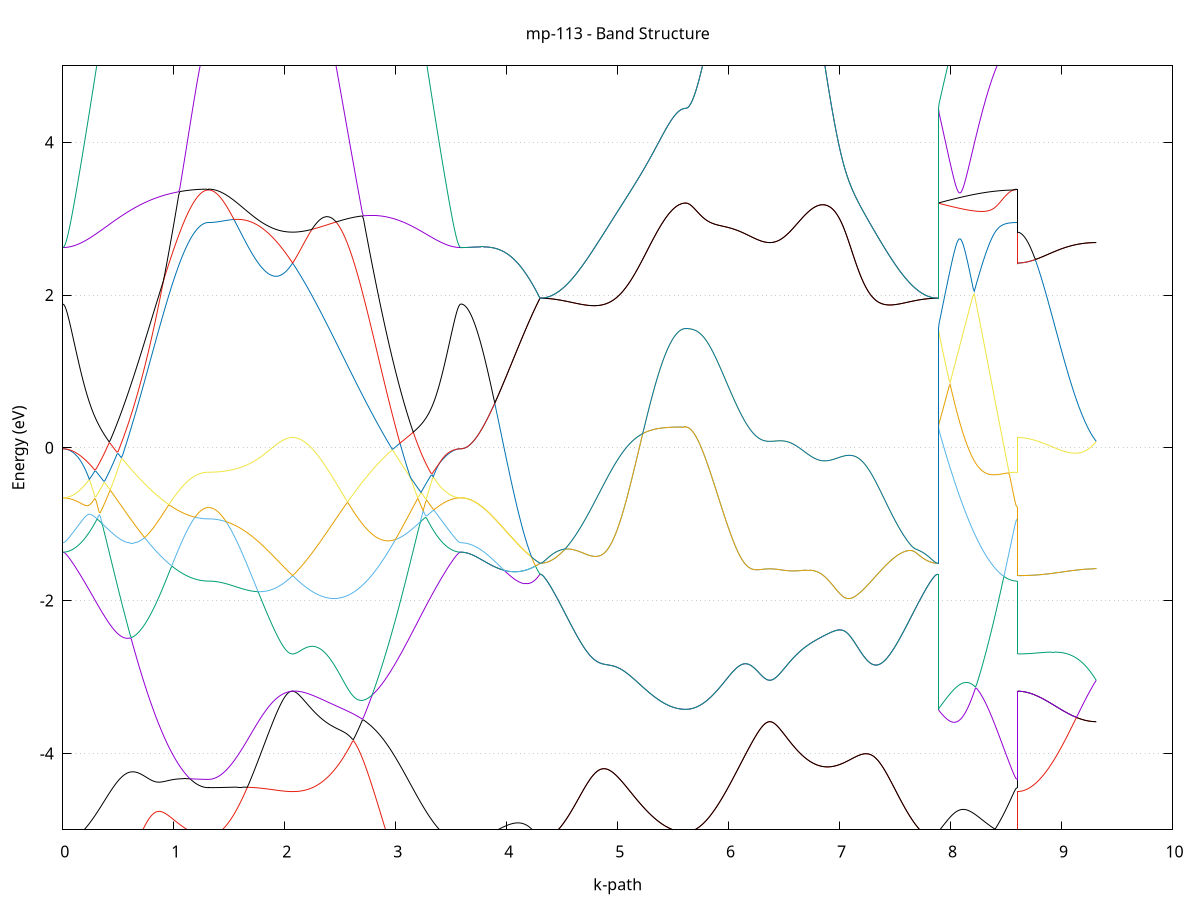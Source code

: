 set title 'mp-113 - Band Structure'
set xlabel 'k-path'
set ylabel 'Energy (eV)'
set grid y
set yrange [-5:5]
set terminal png size 800,600
set output 'mp-113_bands_gnuplot.png'
plot '-' using 1:2 with lines notitle, '-' using 1:2 with lines notitle, '-' using 1:2 with lines notitle, '-' using 1:2 with lines notitle, '-' using 1:2 with lines notitle, '-' using 1:2 with lines notitle, '-' using 1:2 with lines notitle, '-' using 1:2 with lines notitle, '-' using 1:2 with lines notitle, '-' using 1:2 with lines notitle, '-' using 1:2 with lines notitle, '-' using 1:2 with lines notitle, '-' using 1:2 with lines notitle, '-' using 1:2 with lines notitle, '-' using 1:2 with lines notitle, '-' using 1:2 with lines notitle, '-' using 1:2 with lines notitle, '-' using 1:2 with lines notitle, '-' using 1:2 with lines notitle, '-' using 1:2 with lines notitle, '-' using 1:2 with lines notitle, '-' using 1:2 with lines notitle, '-' using 1:2 with lines notitle, '-' using 1:2 with lines notitle
0.000000 -39.188248
0.009947 -39.188148
0.019894 -39.188048
0.029841 -39.187748
0.039787 -39.187348
0.049734 -39.186848
0.059681 -39.186248
0.069628 -39.185548
0.079575 -39.184648
0.089522 -39.183748
0.099469 -39.182648
0.109415 -39.181548
0.119362 -39.180248
0.129309 -39.178848
0.139256 -39.177448
0.149203 -39.175848
0.159150 -39.174148
0.169097 -39.172348
0.179044 -39.170448
0.188990 -39.168348
0.198937 -39.166248
0.208884 -39.164048
0.218831 -39.161648
0.228778 -39.159248
0.238725 -39.156748
0.248672 -39.154048
0.258618 -39.151348
0.268565 -39.148448
0.278512 -39.145548
0.288459 -39.142548
0.298406 -39.139348
0.308353 -39.136148
0.318300 -39.132748
0.328246 -39.129348
0.338193 -39.125848
0.348140 -39.122248
0.358087 -39.118548
0.368034 -39.114748
0.377981 -39.110848
0.387928 -39.106848
0.397874 -39.102748
0.407821 -39.098648
0.417768 -39.094348
0.427715 -39.090048
0.437662 -39.085648
0.447609 -39.081148
0.457556 -39.076548
0.467503 -39.071948
0.477449 -39.067148
0.487396 -39.062348
0.497343 -39.057548
0.507290 -39.052548
0.517237 -39.047548
0.527184 -39.042448
0.537131 -39.037248
0.547077 -39.032048
0.557024 -39.026748
0.566971 -39.021348
0.576918 -39.015948
0.586865 -39.010448
0.596812 -39.004948
0.606759 -38.999348
0.616705 -38.993648
0.626652 -38.987948
0.636599 -38.982148
0.646546 -38.976348
0.656493 -38.970548
0.666440 -38.964648
0.676387 -38.958648
0.686334 -38.952648
0.696280 -38.946648
0.706227 -38.940648
0.716174 -38.934548
0.726121 -38.928348
0.736068 -38.922248
0.746015 -38.916048
0.755962 -38.909848
0.765908 -38.903548
0.775855 -38.897348
0.785802 -38.891048
0.795749 -38.884748
0.805696 -38.878448
0.815643 -38.872148
0.825590 -38.865848
0.835536 -38.859448
0.845483 -38.853148
0.855430 -38.846848
0.865377 -38.840548
0.875324 -38.834248
0.885271 -38.827948
0.895218 -38.821648
0.905164 -38.828448
0.915111 -38.836948
0.925058 -38.845248
0.935005 -38.853448
0.944952 -38.861448
0.954899 -38.869248
0.964846 -38.876948
0.974792 -38.884548
0.984739 -38.891848
0.994686 -38.899048
1.004633 -38.906048
1.014580 -38.912848
1.024527 -38.919448
1.034474 -38.925948
1.044421 -38.932148
1.054367 -38.938148
1.064314 -38.944048
1.074261 -38.949648
1.084208 -38.955048
1.094155 -38.960348
1.104102 -38.965348
1.114049 -38.970148
1.123995 -38.974648
1.133942 -38.979048
1.143889 -38.983148
1.153836 -38.987048
1.163783 -38.990748
1.173730 -38.994248
1.183677 -38.997448
1.193623 -39.000448
1.203570 -39.003248
1.213517 -39.005748
1.223464 -39.008048
1.233411 -39.010048
1.243358 -39.011848
1.253305 -39.013448
1.263252 -39.014748
1.273198 -39.015848
1.283145 -39.016748
1.293092 -39.017348
1.303039 -39.017648
1.312986 -39.017748
1.312986 -39.017748
1.322960 -39.017748
1.332935 -39.017648
1.342909 -39.017348
1.352883 -39.017048
1.362858 -39.016548
1.372832 -39.016048
1.382806 -39.015448
1.392781 -39.014748
1.402755 -39.013948
1.412730 -39.013048
1.422704 -39.012048
1.432678 -39.010948
1.442653 -39.009748
1.452627 -39.008448
1.462601 -39.007148
1.472576 -39.005648
1.482550 -39.004148
1.492525 -39.002448
1.502499 -39.000748
1.512473 -38.998948
1.522448 -38.997048
1.532422 -38.995048
1.542396 -38.992948
1.552371 -38.990848
1.562345 -38.988648
1.572320 -38.986248
1.582294 -38.983948
1.592268 -38.981448
1.602243 -38.978848
1.612217 -38.976248
1.622191 -38.973548
1.632166 -38.970848
1.642140 -38.967948
1.652115 -38.965048
1.662089 -38.962148
1.672063 -38.959048
1.682038 -38.956048
1.692012 -38.952848
1.701987 -38.949648
1.711961 -38.946448
1.721935 -38.943148
1.731910 -38.939748
1.741884 -38.936448
1.751858 -38.933048
1.761833 -38.929548
1.771807 -38.926048
1.781782 -38.922548
1.791756 -38.919048
1.801730 -38.915548
1.811705 -38.911948
1.821679 -38.908448
1.831653 -38.904948
1.841628 -38.901448
1.851602 -38.897948
1.861577 -38.894548
1.871551 -38.891148
1.881525 -38.887748
1.891500 -38.884448
1.901474 -38.881248
1.911448 -38.878148
1.921423 -38.875148
1.931397 -38.872248
1.941372 -38.869548
1.951346 -38.866948
1.961320 -38.864548
1.971295 -38.862248
1.981269 -38.860248
1.991243 -38.858348
2.001218 -38.856748
2.011192 -38.855348
2.021167 -38.854148
2.031141 -38.853248
2.041115 -38.852448
2.051090 -38.851948
2.061064 -38.851648
2.071038 -38.851548
2.071038 -38.851548
2.081013 -38.851648
2.090987 -38.851948
2.100962 -38.852348
2.110936 -38.852848
2.120910 -38.853448
2.130885 -38.854148
2.140859 -38.854948
2.150833 -38.855748
2.160808 -38.856648
2.170782 -38.857448
2.180757 -38.858248
2.190731 -38.859048
2.200705 -38.859748
2.210680 -38.860448
2.220654 -38.861048
2.230629 -38.861548
2.240603 -38.861948
2.250577 -38.862248
2.260552 -38.862348
2.270526 -38.862448
2.280500 -38.862348
2.290475 -38.862048
2.300449 -38.861648
2.310424 -38.861048
2.320398 -38.860348
2.330372 -38.859448
2.340347 -38.858348
2.350321 -38.857148
2.360295 -38.855648
2.370270 -38.854048
2.380244 -38.852248
2.390219 -38.850248
2.400193 -38.848048
2.410167 -38.845648
2.420142 -38.843048
2.430116 -38.840248
2.440090 -38.837248
2.450065 -38.834048
2.460039 -38.830648
2.470014 -38.827048
2.479988 -38.823148
2.489962 -38.819148
2.499937 -38.814948
2.509911 -38.810548
2.519885 -38.805948
2.529860 -38.801048
2.539834 -38.796048
2.549809 -38.790848
2.559783 -38.785348
2.569757 -38.779748
2.579732 -38.773948
2.589706 -38.767948
2.599681 -38.761748
2.609655 -38.759148
2.619629 -38.765948
2.629604 -38.772848
2.639578 -38.779648
2.649552 -38.786448
2.659527 -38.793248
2.669501 -38.800048
2.679476 -38.806848
2.689450 -38.813648
2.699424 -38.820348
2.709399 -38.827148
2.719373 -38.833848
2.729347 -38.840548
2.739322 -38.847248
2.749296 -38.853948
2.759271 -38.860648
2.769245 -38.867248
2.779219 -38.873848
2.789194 -38.880448
2.799168 -38.886948
2.809142 -38.893448
2.819117 -38.899948
2.829091 -38.906448
2.839066 -38.912848
2.849040 -38.919148
2.859014 -38.925548
2.868989 -38.931848
2.878963 -38.938048
2.888937 -38.944248
2.898912 -38.950448
2.908886 -38.956548
2.918861 -38.962648
2.928835 -38.968648
2.938809 -38.974548
2.948784 -38.980448
2.958758 -38.986348
2.968732 -38.992148
2.978707 -38.997848
2.988681 -39.003548
2.998656 -39.009148
3.008630 -39.014648
3.018604 -39.020148
3.028579 -39.025648
3.038553 -39.030948
3.048528 -39.036248
3.058502 -39.041448
3.068476 -39.046648
3.078451 -39.051648
3.088425 -39.056648
3.098399 -39.061548
3.108374 -39.066448
3.118348 -39.071248
3.128323 -39.075848
3.138297 -39.080448
3.148271 -39.085048
3.158246 -39.089448
3.168220 -39.093848
3.178194 -39.098048
3.188169 -39.102248
3.198143 -39.106348
3.208118 -39.110348
3.218092 -39.114248
3.228066 -39.118148
3.238041 -39.121848
3.248015 -39.125448
3.257989 -39.129048
3.267964 -39.132448
3.277938 -39.135848
3.287913 -39.139048
3.297887 -39.142248
3.307861 -39.145348
3.317836 -39.148248
3.327810 -39.151148
3.337784 -39.153848
3.347759 -39.156548
3.357733 -39.159048
3.367708 -39.161548
3.377682 -39.163848
3.387656 -39.166148
3.397631 -39.168248
3.407605 -39.170348
3.417580 -39.172248
3.427554 -39.174048
3.437528 -39.175748
3.447503 -39.177348
3.457477 -39.178848
3.467451 -39.180248
3.477426 -39.181448
3.487400 -39.182648
3.497375 -39.183748
3.507349 -39.184648
3.517323 -39.185448
3.527298 -39.186248
3.537272 -39.186848
3.547246 -39.187348
3.557221 -39.187748
3.567195 -39.188048
3.577170 -39.188148
3.587144 -39.188248
3.587144 -39.188248
3.597044 -39.188048
3.606944 -39.187648
3.616844 -39.186948
3.626745 -39.185948
3.636645 -39.184648
3.646545 -39.183148
3.656445 -39.181348
3.666345 -39.179148
3.676245 -39.176748
3.686146 -39.174148
3.696046 -39.171148
3.705946 -39.167948
3.715846 -39.164448
3.725746 -39.160648
3.735646 -39.156648
3.745547 -39.152248
3.755447 -39.147648
3.765347 -39.142848
3.775247 -39.137748
3.785147 -39.132348
3.795047 -39.126648
3.804948 -39.120748
3.814848 -39.114548
3.824748 -39.108148
3.834648 -39.101448
3.844548 -39.094548
3.854448 -39.087448
3.864349 -39.079948
3.874249 -39.072348
3.884149 -39.064448
3.894049 -39.056348
3.903949 -39.047948
3.913849 -39.039348
3.923750 -39.030548
3.933650 -39.021548
3.943550 -39.012348
3.953450 -39.002848
3.963350 -38.993148
3.973250 -38.983348
3.983151 -38.973248
3.993051 -38.962948
4.002951 -38.952548
4.012851 -38.941848
4.022751 -38.931048
4.032651 -38.919948
4.042552 -38.908848
4.052452 -38.897448
4.062352 -38.885948
4.072252 -38.874248
4.082152 -38.862348
4.092052 -38.850348
4.101953 -38.838248
4.111853 -38.825948
4.121753 -38.813548
4.131653 -38.801048
4.141553 -38.788348
4.151453 -38.775548
4.161354 -38.762648
4.171254 -38.749648
4.181154 -38.736548
4.191054 -38.723348
4.200954 -38.710048
4.210854 -38.696648
4.220755 -38.683248
4.230655 -38.669648
4.240555 -38.656148
4.250455 -38.642448
4.260355 -38.628748
4.270255 -38.615048
4.280156 -38.601248
4.290056 -38.587348
4.299956 -38.573548
4.299956 -38.573548
4.309903 -38.573548
4.319850 -38.573648
4.329797 -38.573748
4.339743 -38.573848
4.349690 -38.574048
4.359637 -38.574248
4.369584 -38.574548
4.379531 -38.574848
4.389478 -38.575248
4.399425 -38.575648
4.409371 -38.576048
4.419318 -38.576548
4.429265 -38.577148
4.439212 -38.577748
4.449159 -38.578348
4.459106 -38.579048
4.469053 -38.579848
4.478999 -38.580648
4.488946 -38.581548
4.498893 -38.582548
4.508840 -38.583648
4.518787 -38.584748
4.528734 -38.585948
4.538681 -38.587148
4.548627 -38.588548
4.558574 -38.590048
4.568521 -38.591548
4.578468 -38.593248
4.588415 -38.594948
4.598362 -38.596748
4.608309 -38.598748
4.618255 -38.600848
4.628202 -38.603048
4.638149 -38.605348
4.648096 -38.607748
4.658043 -38.610348
4.667990 -38.613048
4.677937 -38.615848
4.687884 -38.618848
4.697830 -38.621948
4.707777 -38.625248
4.717724 -38.628648
4.727671 -38.632248
4.737618 -38.636048
4.747565 -38.639948
4.757512 -38.644048
4.767458 -38.648248
4.777405 -38.652648
4.787352 -38.657148
4.797299 -38.661948
4.807246 -38.666748
4.817193 -38.671848
4.827140 -38.677048
4.837086 -38.682448
4.847033 -38.687948
4.856980 -38.693648
4.866927 -38.699448
4.876874 -38.705448
4.886821 -38.711548
4.896768 -38.717748
4.906715 -38.724148
4.916661 -38.730648
4.926608 -38.737248
4.936555 -38.743948
4.946502 -38.750848
4.956449 -38.757748
4.966396 -38.764748
4.976343 -38.771848
4.986289 -38.779048
4.996236 -38.786248
5.006183 -38.793548
5.016130 -38.800848
5.026077 -38.808248
5.036024 -38.815748
5.045971 -38.823148
5.055917 -38.830648
5.065864 -38.838148
5.075811 -38.845648
5.085758 -38.853148
5.095705 -38.860548
5.105652 -38.868048
5.115599 -38.875448
5.125545 -38.882948
5.135492 -38.890248
5.145439 -38.897648
5.155386 -38.904848
5.165333 -38.912048
5.175280 -38.919248
5.185227 -38.926348
5.195174 -38.933348
5.205120 -38.940248
5.215067 -38.947048
5.225014 -38.953848
5.234961 -38.960448
5.244908 -38.966948
5.254855 -38.973348
5.264802 -38.979648
5.274748 -38.985848
5.284695 -38.991948
5.294642 -38.997848
5.304589 -39.003648
5.314536 -39.009248
5.324483 -39.014748
5.334430 -39.020148
5.344376 -39.025348
5.354323 -39.030348
5.364270 -39.035248
5.374217 -39.039948
5.384164 -39.044548
5.394111 -39.048848
5.404058 -39.053048
5.414004 -39.057148
5.423951 -39.060948
5.433898 -39.064648
5.443845 -39.068148
5.453792 -39.071448
5.463739 -39.074548
5.473686 -39.077448
5.483633 -39.080248
5.493579 -39.082748
5.503526 -39.085048
5.513473 -39.087248
5.523420 -39.089148
5.533367 -39.090848
5.543314 -39.092448
5.553261 -39.093748
5.563207 -39.094948
5.573154 -39.095848
5.583101 -39.096548
5.593048 -39.097048
5.602995 -39.097348
5.612942 -39.097448
5.612942 -39.097448
5.622916 -39.097448
5.632890 -39.097248
5.642865 -39.097048
5.652839 -39.096648
5.662814 -39.096248
5.672788 -39.095648
5.682762 -39.095048
5.692737 -39.094348
5.702711 -39.093448
5.712685 -39.092548
5.722660 -39.091548
5.732634 -39.090348
5.742609 -39.089148
5.752583 -39.087848
5.762557 -39.086448
5.772532 -39.084948
5.782506 -39.083348
5.792481 -39.081648
5.802455 -39.079848
5.812429 -39.078048
5.822404 -39.076048
5.832378 -39.074048
5.842352 -39.071948
5.852327 -39.069748
5.862301 -39.067448
5.872276 -39.065048
5.882250 -39.062648
5.892224 -39.060048
5.902199 -39.057448
5.912173 -39.054748
5.922147 -39.052048
5.932122 -39.049248
5.942096 -39.046348
5.952071 -39.043348
5.962045 -39.040348
5.972019 -39.037348
5.981994 -39.034148
5.991968 -39.030948
6.001942 -39.027748
6.011917 -39.024448
6.021891 -39.021148
6.031866 -39.017748
6.041840 -39.014348
6.051814 -39.010948
6.061789 -39.007548
6.071763 -39.004048
6.081737 -39.000548
6.091712 -38.997048
6.101686 -38.993548
6.111661 -38.990048
6.121635 -38.986548
6.131609 -38.983048
6.141584 -38.979548
6.151558 -38.976148
6.161532 -38.972748
6.171507 -38.969448
6.181481 -38.966148
6.191456 -38.962948
6.201430 -38.959848
6.211404 -38.956848
6.221379 -38.953948
6.231353 -38.951148
6.241327 -38.948448
6.251302 -38.945948
6.261276 -38.943548
6.271251 -38.941348
6.281225 -38.939248
6.291199 -38.937448
6.301174 -38.935848
6.311148 -38.934348
6.321123 -38.933148
6.331097 -38.932148
6.341071 -38.931348
6.351046 -38.930848
6.361020 -38.930548
6.370994 -38.930448
6.370994 -38.930448
6.380969 -38.930548
6.390943 -38.930848
6.400917 -38.931348
6.410892 -38.932048
6.420866 -38.932848
6.430841 -38.933848
6.440815 -38.934948
6.450789 -38.936148
6.460764 -38.937548
6.470738 -38.938948
6.480713 -38.940448
6.490687 -38.941948
6.500661 -38.943448
6.510636 -38.945048
6.520610 -38.946548
6.530584 -38.948148
6.540559 -38.949648
6.550533 -38.951048
6.560508 -38.952448
6.570482 -38.953748
6.580456 -38.955048
6.590431 -38.956248
6.600405 -38.957248
6.610379 -38.958248
6.620354 -38.959048
6.630328 -38.959748
6.640303 -38.960348
6.650277 -38.960848
6.660251 -38.961148
6.670226 -38.961348
6.680200 -38.961348
6.690174 -38.961248
6.700149 -38.960948
6.710123 -38.960548
6.720098 -38.959948
6.730072 -38.959248
6.740046 -38.958248
6.750021 -38.957248
6.759995 -38.955948
6.769969 -38.954548
6.779944 -38.952948
6.789918 -38.951148
6.799893 -38.949248
6.809867 -38.947148
6.819841 -38.944848
6.829816 -38.942448
6.839790 -38.939848
6.849764 -38.937048
6.859739 -38.934148
6.869713 -38.931048
6.879688 -38.927748
6.889662 -38.924348
6.899636 -38.920748
6.909611 -38.917048
6.919585 -38.913148
6.929560 -38.909148
6.939534 -38.904948
6.949508 -38.900648
6.959483 -38.896248
6.969457 -38.891648
6.979431 -38.886948
6.989406 -38.882148
6.999380 -38.877148
7.009355 -38.872048
7.019329 -38.866948
7.029303 -38.861648
7.039278 -38.856248
7.049252 -38.850848
7.059226 -38.845248
7.069201 -38.839648
7.079175 -38.833948
7.089150 -38.828148
7.099124 -38.822348
7.109098 -38.816448
7.119073 -38.810548
7.129047 -38.804548
7.139021 -38.798548
7.148996 -38.792548
7.158970 -38.786448
7.168945 -38.780448
7.178919 -38.774348
7.188893 -38.768248
7.198868 -38.762248
7.208842 -38.756248
7.218817 -38.750148
7.228791 -38.744248
7.238765 -38.738348
7.248740 -38.732448
7.258714 -38.726648
7.268688 -38.720848
7.278663 -38.715148
7.288637 -38.709548
7.298612 -38.704048
7.308586 -38.698648
7.318560 -38.693248
7.328535 -38.688048
7.338509 -38.682948
7.348483 -38.677948
7.358458 -38.673048
7.368432 -38.668248
7.378407 -38.663648
7.388381 -38.659048
7.398355 -38.654748
7.408330 -38.650448
7.418304 -38.646348
7.428278 -38.642348
7.438253 -38.638548
7.448227 -38.634848
7.458202 -38.631248
7.468176 -38.627848
7.478150 -38.624548
7.488125 -38.621348
7.498099 -38.618348
7.508073 -38.615448
7.518048 -38.612748
7.528022 -38.610048
7.537997 -38.607548
7.547971 -38.605148
7.557945 -38.602948
7.567920 -38.600748
7.577894 -38.598748
7.587869 -38.596748
7.597843 -38.594948
7.607817 -38.593248
7.617792 -38.591548
7.627766 -38.590048
7.637740 -38.588648
7.647715 -38.587248
7.657689 -38.585948
7.667664 -38.584748
7.677638 -38.583648
7.687612 -38.582648
7.697587 -38.581648
7.707561 -38.580748
7.717535 -38.579848
7.727510 -38.579148
7.737484 -38.578348
7.747459 -38.577748
7.757433 -38.577148
7.767407 -38.576548
7.777382 -38.576048
7.787356 -38.575648
7.797330 -38.575248
7.807305 -38.574848
7.817279 -38.574548
7.827254 -38.574248
7.837228 -38.574048
7.847202 -38.573848
7.857177 -38.573748
7.867151 -38.573648
7.877125 -38.573548
7.887100 -38.573548
7.887100 -39.097448
7.897000 -39.100048
7.906900 -39.102548
7.916800 -39.104848
7.926701 -39.107048
7.936601 -39.109148
7.946501 -39.111048
7.956401 -39.112848
7.966301 -39.114448
7.976201 -39.115948
7.986101 -39.117248
7.996002 -39.118448
8.005902 -39.119548
8.015802 -39.120448
8.025702 -39.121248
8.035602 -39.121848
8.045502 -39.122348
8.055403 -39.122648
8.065303 -39.122848
8.075203 -39.122848
8.085103 -39.122748
8.095003 -39.122448
8.104904 -39.122048
8.114804 -39.121548
8.124704 -39.120848
8.134604 -39.120048
8.144504 -39.119148
8.154404 -39.118048
8.164304 -39.116848
8.174205 -39.115448
8.184105 -39.114048
8.194005 -39.112448
8.203905 -39.110648
8.213805 -39.108848
8.223705 -39.106848
8.233606 -39.104848
8.243506 -39.102648
8.253406 -39.100348
8.263306 -39.097948
8.273206 -39.095548
8.283106 -39.092948
8.293007 -39.090248
8.302907 -39.087548
8.312807 -39.084748
8.322707 -39.081848
8.332607 -39.078948
8.342507 -39.075948
8.352408 -39.072948
8.362308 -39.069848
8.372208 -39.066748
8.382108 -39.063648
8.392008 -39.060548
8.401908 -39.057448
8.411809 -39.054448
8.421709 -39.051348
8.431609 -39.048348
8.441509 -39.045448
8.451409 -39.042548
8.461309 -39.039748
8.471210 -39.037048
8.481110 -39.034448
8.491010 -39.032048
8.500910 -39.029748
8.510810 -39.027548
8.520710 -39.025648
8.530611 -39.023848
8.540511 -39.022248
8.550411 -39.020948
8.560311 -39.019848
8.570211 -39.018948
8.580111 -39.018348
8.590012 -39.017948
8.599912 -39.017748
8.599912 -38.851548
8.609812 -38.851548
8.619712 -38.851348
8.629612 -38.851148
8.639512 -38.850848
8.649413 -38.850448
8.659313 -38.849948
8.669213 -38.849348
8.679113 -38.848648
8.689013 -38.847848
8.698913 -38.846948
8.708814 -38.846048
8.718714 -38.844948
8.728614 -38.843848
8.738514 -38.842648
8.748414 -38.841348
8.758314 -38.839948
8.768215 -38.838448
8.778115 -38.836848
8.788015 -38.835148
8.797915 -38.833448
8.807815 -38.831648
8.817715 -38.829648
8.827616 -38.827648
8.837516 -38.825648
8.847416 -38.823448
8.857316 -38.821248
8.867216 -38.818848
8.877116 -38.816448
8.887017 -38.814048
8.896917 -38.811448
8.906817 -38.808848
8.916717 -38.809648
8.926617 -38.815148
8.936517 -38.820448
8.946418 -38.825748
8.956318 -38.830948
8.966218 -38.836048
8.976118 -38.841048
8.986018 -38.845948
8.995918 -38.850748
9.005819 -38.855348
9.015719 -38.859948
9.025619 -38.864348
9.035519 -38.868648
9.045419 -38.872848
9.055319 -38.876848
9.065220 -38.880748
9.075120 -38.884548
9.085020 -38.888248
9.094920 -38.891748
9.104820 -38.895048
9.114720 -38.898348
9.124621 -38.901348
9.134521 -38.904348
9.144421 -38.907048
9.154321 -38.909748
9.164221 -38.912248
9.174121 -38.914548
9.184022 -38.916748
9.193922 -38.918748
9.203822 -38.920548
9.213722 -38.922248
9.223622 -38.923848
9.233522 -38.925148
9.243423 -38.926448
9.253323 -38.927448
9.263223 -38.928348
9.273123 -38.929148
9.283023 -38.929648
9.292923 -38.930048
9.302824 -38.930348
9.312724 -38.930448
e
0.000000 -38.143648
0.009947 -38.143748
0.019894 -38.144148
0.029841 -38.144748
0.039787 -38.145648
0.049734 -38.146748
0.059681 -38.148148
0.069628 -38.149748
0.079575 -38.151648
0.089522 -38.153748
0.099469 -38.156148
0.109415 -38.158748
0.119362 -38.161548
0.129309 -38.164648
0.139256 -38.167948
0.149203 -38.171548
0.159150 -38.175348
0.169097 -38.179348
0.179044 -38.183648
0.188990 -38.188148
0.198937 -38.192848
0.208884 -38.197748
0.218831 -38.202948
0.228778 -38.208248
0.238725 -38.213848
0.248672 -38.219648
0.258618 -38.225648
0.268565 -38.231848
0.278512 -38.238248
0.288459 -38.244848
0.298406 -38.251648
0.308353 -38.258648
0.318300 -38.265748
0.328246 -38.273148
0.338193 -38.280648
0.348140 -38.288348
0.358087 -38.296148
0.368034 -38.304148
0.377981 -38.312348
0.387928 -38.320648
0.397874 -38.329148
0.407821 -38.337748
0.417768 -38.346548
0.427715 -38.355448
0.437662 -38.364448
0.447609 -38.373648
0.457556 -38.382848
0.467503 -38.392248
0.477449 -38.401748
0.487396 -38.411248
0.497343 -38.420948
0.507290 -38.430748
0.517237 -38.440548
0.527184 -38.450548
0.537131 -38.460548
0.547077 -38.470648
0.557024 -38.480748
0.566971 -38.490948
0.576918 -38.501148
0.586865 -38.511448
0.596812 -38.521748
0.606759 -38.532148
0.616705 -38.542548
0.626652 -38.552948
0.636599 -38.563348
0.646546 -38.573748
0.656493 -38.584148
0.666440 -38.594548
0.676387 -38.605048
0.686334 -38.615448
0.696280 -38.625748
0.706227 -38.636148
0.716174 -38.646448
0.726121 -38.656748
0.736068 -38.666948
0.746015 -38.677148
0.755962 -38.687248
0.765908 -38.697348
0.775855 -38.707248
0.785802 -38.717248
0.795749 -38.727048
0.805696 -38.736748
0.815643 -38.746448
0.825590 -38.756048
0.835536 -38.765448
0.845483 -38.774848
0.855430 -38.784048
0.865377 -38.793248
0.875324 -38.802248
0.885271 -38.811048
0.895218 -38.819848
0.905164 -38.815348
0.915111 -38.809148
0.925058 -38.802948
0.935005 -38.796748
0.944952 -38.790648
0.954899 -38.784548
0.964846 -38.778448
0.974792 -38.772448
0.984739 -38.766548
0.994686 -38.760648
1.004633 -38.754848
1.014580 -38.749048
1.024527 -38.743448
1.034474 -38.737848
1.044421 -38.732348
1.054367 -38.733348
1.064314 -38.738748
1.074261 -38.743848
1.084208 -38.748848
1.094155 -38.753648
1.104102 -38.758248
1.114049 -38.762548
1.123995 -38.766748
1.133942 -38.770748
1.143889 -38.774548
1.153836 -38.778048
1.163783 -38.781448
1.173730 -38.784548
1.183677 -38.787548
1.193623 -38.790248
1.203570 -38.792748
1.213517 -38.795048
1.223464 -38.797148
1.233411 -38.798948
1.243358 -38.800648
1.253305 -38.802048
1.263252 -38.803248
1.273198 -38.804248
1.283145 -38.805048
1.293092 -38.805548
1.303039 -38.805948
1.312986 -38.806048
1.312986 -38.806048
1.322960 -38.805948
1.332935 -38.805848
1.342909 -38.805648
1.352883 -38.805348
1.362858 -38.804948
1.372832 -38.804448
1.382806 -38.803848
1.392781 -38.803148
1.402755 -38.802448
1.412730 -38.801548
1.422704 -38.800648
1.432678 -38.799548
1.442653 -38.798448
1.452627 -38.797248
1.462601 -38.796048
1.472576 -38.794648
1.482550 -38.793148
1.492525 -38.791648
1.502499 -38.790048
1.512473 -38.788348
1.522448 -38.786548
1.532422 -38.784648
1.542396 -38.782748
1.552371 -38.780748
1.562345 -38.778648
1.572320 -38.776448
1.582294 -38.774248
1.592268 -38.771848
1.602243 -38.769548
1.612217 -38.767048
1.622191 -38.764548
1.632166 -38.761948
1.642140 -38.759248
1.652115 -38.756548
1.662089 -38.753748
1.672063 -38.750948
1.682038 -38.748048
1.692012 -38.745148
1.701987 -38.742148
1.711961 -38.739148
1.721935 -38.736048
1.731910 -38.732948
1.741884 -38.729748
1.751858 -38.726548
1.761833 -38.723348
1.771807 -38.720148
1.781782 -38.716848
1.791756 -38.713548
1.801730 -38.710348
1.811705 -38.707048
1.821679 -38.703748
1.831653 -38.700548
1.841628 -38.697248
1.851602 -38.694048
1.861577 -38.690948
1.871551 -38.687848
1.881525 -38.684848
1.891500 -38.681848
1.901474 -38.678948
1.911448 -38.676248
1.921423 -38.673648
1.931397 -38.671148
1.941372 -38.668748
1.951346 -38.666648
1.961320 -38.664748
1.971295 -38.663048
1.981269 -38.661548
1.991243 -38.661148
2.001218 -38.662448
2.011192 -38.663548
2.021167 -38.664148
2.031141 -38.664448
2.041115 -38.664248
2.051090 -38.663748
2.061064 -38.662848
2.071038 -38.661648
2.071038 -38.661648
2.081013 -38.663248
2.090987 -38.665048
2.100962 -38.667148
2.110936 -38.669448
2.120910 -38.672048
2.130885 -38.674748
2.140859 -38.677548
2.150833 -38.680548
2.160808 -38.683548
2.170782 -38.686748
2.180757 -38.689848
2.190731 -38.693048
2.200705 -38.696248
2.210680 -38.699448
2.220654 -38.702648
2.230629 -38.705748
2.240603 -38.708748
2.250577 -38.711748
2.260552 -38.714648
2.270526 -38.717448
2.280500 -38.720048
2.290475 -38.722648
2.300449 -38.725048
2.310424 -38.727348
2.320398 -38.729448
2.330372 -38.731448
2.340347 -38.733348
2.350321 -38.734948
2.360295 -38.736448
2.370270 -38.737848
2.380244 -38.738948
2.390219 -38.739948
2.400193 -38.740748
2.410167 -38.741448
2.420142 -38.741848
2.430116 -38.742048
2.440090 -38.742148
2.450065 -38.741948
2.460039 -38.741648
2.470014 -38.741148
2.479988 -38.740348
2.489962 -38.739448
2.499937 -38.738348
2.509911 -38.737048
2.519885 -38.735448
2.529860 -38.733748
2.539834 -38.731848
2.549809 -38.729748
2.559783 -38.727448
2.569757 -38.731848
2.579732 -38.738648
2.589706 -38.745448
2.599681 -38.752348
2.609655 -38.755348
2.619629 -38.748748
2.629604 -38.741948
2.639578 -38.735048
2.649552 -38.727848
2.659527 -38.720548
2.669501 -38.713148
2.679476 -38.705448
2.689450 -38.697748
2.699424 -38.689748
2.709399 -38.681648
2.719373 -38.673348
2.729347 -38.664948
2.739322 -38.656448
2.749296 -38.648048
2.759271 -38.642148
2.769245 -38.636148
2.779219 -38.629948
2.789194 -38.623748
2.799168 -38.617248
2.809142 -38.610748
2.819117 -38.604048
2.829091 -38.597248
2.839066 -38.590348
2.849040 -38.583248
2.859014 -38.576148
2.868989 -38.568948
2.878963 -38.561548
2.888937 -38.554148
2.898912 -38.546648
2.908886 -38.539048
2.918861 -38.531348
2.928835 -38.523648
2.938809 -38.515848
2.948784 -38.507948
2.958758 -38.500048
2.968732 -38.492048
2.978707 -38.484048
2.988681 -38.476048
2.998656 -38.467948
3.008630 -38.459848
3.018604 -38.451748
3.028579 -38.443548
3.038553 -38.435448
3.048528 -38.427348
3.058502 -38.419148
3.068476 -38.411048
3.078451 -38.402948
3.088425 -38.394848
3.098399 -38.386748
3.108374 -38.378748
3.118348 -38.370748
3.128323 -38.362848
3.138297 -38.354948
3.148271 -38.347148
3.158246 -38.339348
3.168220 -38.331648
3.178194 -38.324048
3.188169 -38.316548
3.198143 -38.309048
3.208118 -38.301748
3.218092 -38.294448
3.228066 -38.287348
3.238041 -38.280348
3.248015 -38.273348
3.257989 -38.266548
3.267964 -38.259948
3.277938 -38.253448
3.287913 -38.247048
3.297887 -38.240748
3.307861 -38.234648
3.317836 -38.228748
3.327810 -38.222948
3.337784 -38.217348
3.347759 -38.211848
3.357733 -38.206548
3.367708 -38.201448
3.377682 -38.196548
3.387656 -38.191848
3.397631 -38.187348
3.407605 -38.183048
3.417580 -38.178848
3.427554 -38.174948
3.437528 -38.171248
3.447503 -38.167748
3.457477 -38.164548
3.467451 -38.161448
3.477426 -38.158648
3.487400 -38.156148
3.497375 -38.153748
3.507349 -38.151648
3.517323 -38.149748
3.527298 -38.148148
3.537272 -38.146748
3.547246 -38.145648
3.557221 -38.144748
3.567195 -38.144148
3.577170 -38.143748
3.587144 -38.143648
3.587144 -38.143648
3.597044 -38.143648
3.606944 -38.143548
3.616844 -38.143448
3.626745 -38.143348
3.636645 -38.143148
3.646545 -38.142848
3.656445 -38.142548
3.666345 -38.142248
3.676245 -38.141948
3.686146 -38.141548
3.696046 -38.141048
3.705946 -38.140548
3.715846 -38.140048
3.725746 -38.139448
3.735646 -38.138848
3.745547 -38.138248
3.755447 -38.137548
3.765347 -38.136748
3.775247 -38.136048
3.785147 -38.135148
3.795047 -38.134348
3.804948 -38.133448
3.814848 -38.132548
3.824748 -38.131548
3.834648 -38.130548
3.844548 -38.129548
3.854448 -38.128448
3.864349 -38.127348
3.874249 -38.126148
3.884149 -38.124948
3.894049 -38.123748
3.903949 -38.122548
3.913849 -38.121248
3.923750 -38.119948
3.933650 -38.118548
3.943550 -38.117248
3.953450 -38.123148
3.963350 -38.133748
3.973250 -38.144648
3.983151 -38.155648
3.993051 -38.166848
4.002951 -38.178248
4.012851 -38.189848
4.022751 -38.201548
4.032651 -38.213448
4.042552 -38.225548
4.052452 -38.237748
4.062352 -38.250148
4.072252 -38.262648
4.082152 -38.275348
4.092052 -38.288048
4.101953 -38.300948
4.111853 -38.313948
4.121753 -38.327048
4.131653 -38.340248
4.141553 -38.353548
4.151453 -38.366948
4.161354 -38.380448
4.171254 -38.393948
4.181154 -38.407548
4.191054 -38.421248
4.200954 -38.434948
4.210854 -38.448748
4.220755 -38.462548
4.230655 -38.476348
4.240555 -38.490248
4.250455 -38.504048
4.260355 -38.517948
4.270255 -38.531848
4.280156 -38.545748
4.290056 -38.559648
4.299956 -38.573548
4.299956 -38.573548
4.309903 -38.573548
4.319850 -38.573648
4.329797 -38.573748
4.339743 -38.573848
4.349690 -38.574048
4.359637 -38.574248
4.369584 -38.574548
4.379531 -38.574848
4.389478 -38.575148
4.399425 -38.575548
4.409371 -38.576048
4.419318 -38.576548
4.429265 -38.577048
4.439212 -38.577648
4.449159 -38.578348
4.459106 -38.579048
4.469053 -38.579848
4.478999 -38.580648
4.488946 -38.581548
4.498893 -38.582548
4.508840 -38.583648
4.518787 -38.584748
4.528734 -38.585948
4.538681 -38.587148
4.548627 -38.588548
4.558574 -38.590048
4.568521 -38.591548
4.578468 -38.593148
4.588415 -38.594948
4.598362 -38.596748
4.608309 -38.598748
4.618255 -38.600848
4.628202 -38.603048
4.638149 -38.605348
4.648096 -38.607748
4.658043 -38.610348
4.667990 -38.613048
4.677937 -38.615848
4.687884 -38.618848
4.697830 -38.621948
4.707777 -38.625248
4.717724 -38.628648
4.727671 -38.632248
4.737618 -38.636048
4.747565 -38.639948
4.757512 -38.643948
4.767458 -38.648248
4.777405 -38.652648
4.787352 -38.657148
4.797299 -38.661948
4.807246 -38.666748
4.817193 -38.671848
4.827140 -38.677048
4.837086 -38.682448
4.847033 -38.687948
4.856980 -38.693648
4.866927 -38.699448
4.876874 -38.705448
4.886821 -38.711548
4.896768 -38.717748
4.906715 -38.724148
4.916661 -38.730648
4.926608 -38.737248
4.936555 -38.743948
4.946502 -38.750848
4.956449 -38.757748
4.966396 -38.764748
4.976343 -38.771848
4.986289 -38.779048
4.996236 -38.786248
5.006183 -38.793548
5.016130 -38.800848
5.026077 -38.808248
5.036024 -38.815748
5.045971 -38.823148
5.055917 -38.830648
5.065864 -38.838148
5.075811 -38.845648
5.085758 -38.853148
5.095705 -38.860548
5.105652 -38.868048
5.115599 -38.875448
5.125545 -38.882948
5.135492 -38.890248
5.145439 -38.897648
5.155386 -38.904848
5.165333 -38.912048
5.175280 -38.919248
5.185227 -38.926348
5.195174 -38.933348
5.205120 -38.940248
5.215067 -38.947048
5.225014 -38.953848
5.234961 -38.960448
5.244908 -38.966948
5.254855 -38.973348
5.264802 -38.979648
5.274748 -38.985848
5.284695 -38.991948
5.294642 -38.997848
5.304589 -39.003648
5.314536 -39.009248
5.324483 -39.014748
5.334430 -39.020148
5.344376 -39.025348
5.354323 -39.030348
5.364270 -39.035248
5.374217 -39.039948
5.384164 -39.044548
5.394111 -39.048848
5.404058 -39.053048
5.414004 -39.057148
5.423951 -39.060948
5.433898 -39.064648
5.443845 -39.068148
5.453792 -39.071448
5.463739 -39.074548
5.473686 -39.077448
5.483633 -39.080248
5.493579 -39.082748
5.503526 -39.085048
5.513473 -39.087248
5.523420 -39.089148
5.533367 -39.090848
5.543314 -39.092448
5.553261 -39.093748
5.563207 -39.094848
5.573154 -39.095848
5.583101 -39.096548
5.593048 -39.097048
5.602995 -39.097348
5.612942 -39.097448
5.612942 -39.097448
5.622916 -39.097448
5.632890 -39.097248
5.642865 -39.097048
5.652839 -39.096648
5.662814 -39.096248
5.672788 -39.095648
5.682762 -39.095048
5.692737 -39.094348
5.702711 -39.093448
5.712685 -39.092548
5.722660 -39.091548
5.732634 -39.090348
5.742609 -39.089148
5.752583 -39.087848
5.762557 -39.086448
5.772532 -39.084948
5.782506 -39.083348
5.792481 -39.081648
5.802455 -39.079848
5.812429 -39.078048
5.822404 -39.076048
5.832378 -39.074048
5.842352 -39.071948
5.852327 -39.069748
5.862301 -39.067448
5.872276 -39.065048
5.882250 -39.062648
5.892224 -39.060048
5.902199 -39.057448
5.912173 -39.054748
5.922147 -39.052048
5.932122 -39.049248
5.942096 -39.046348
5.952071 -39.043348
5.962045 -39.040348
5.972019 -39.037348
5.981994 -39.034148
5.991968 -39.030948
6.001942 -39.027748
6.011917 -39.024448
6.021891 -39.021148
6.031866 -39.017748
6.041840 -39.014348
6.051814 -39.010948
6.061789 -39.007548
6.071763 -39.004048
6.081737 -39.000548
6.091712 -38.997048
6.101686 -38.993548
6.111661 -38.990048
6.121635 -38.986548
6.131609 -38.983048
6.141584 -38.979548
6.151558 -38.976148
6.161532 -38.972748
6.171507 -38.969448
6.181481 -38.966148
6.191456 -38.962948
6.201430 -38.959848
6.211404 -38.956848
6.221379 -38.953948
6.231353 -38.951148
6.241327 -38.948448
6.251302 -38.945948
6.261276 -38.943548
6.271251 -38.941348
6.281225 -38.939248
6.291199 -38.937448
6.301174 -38.935848
6.311148 -38.934348
6.321123 -38.933148
6.331097 -38.932148
6.341071 -38.931348
6.351046 -38.930848
6.361020 -38.930548
6.370994 -38.930448
6.370994 -38.930448
6.380969 -38.930548
6.390943 -38.930848
6.400917 -38.931348
6.410892 -38.932048
6.420866 -38.932848
6.430841 -38.933848
6.440815 -38.934948
6.450789 -38.936148
6.460764 -38.937548
6.470738 -38.938948
6.480713 -38.940448
6.490687 -38.941948
6.500661 -38.943448
6.510636 -38.945048
6.520610 -38.946548
6.530584 -38.948148
6.540559 -38.949648
6.550533 -38.951048
6.560508 -38.952448
6.570482 -38.953748
6.580456 -38.955048
6.590431 -38.956248
6.600405 -38.957248
6.610379 -38.958248
6.620354 -38.959048
6.630328 -38.959748
6.640303 -38.960348
6.650277 -38.960848
6.660251 -38.961148
6.670226 -38.961348
6.680200 -38.961348
6.690174 -38.961248
6.700149 -38.960948
6.710123 -38.960548
6.720098 -38.959948
6.730072 -38.959248
6.740046 -38.958248
6.750021 -38.957148
6.759995 -38.955948
6.769969 -38.954548
6.779944 -38.952948
6.789918 -38.951148
6.799893 -38.949248
6.809867 -38.947148
6.819841 -38.944848
6.829816 -38.942448
6.839790 -38.939848
6.849764 -38.937048
6.859739 -38.934148
6.869713 -38.931048
6.879688 -38.927748
6.889662 -38.924348
6.899636 -38.920748
6.909611 -38.917048
6.919585 -38.913148
6.929560 -38.909148
6.939534 -38.904948
6.949508 -38.900648
6.959483 -38.896248
6.969457 -38.891648
6.979431 -38.886948
6.989406 -38.882148
6.999380 -38.877148
7.009355 -38.872048
7.019329 -38.866948
7.029303 -38.861648
7.039278 -38.856248
7.049252 -38.850848
7.059226 -38.845248
7.069201 -38.839648
7.079175 -38.833948
7.089150 -38.828148
7.099124 -38.822348
7.109098 -38.816448
7.119073 -38.810548
7.129047 -38.804548
7.139021 -38.798548
7.148996 -38.792548
7.158970 -38.786448
7.168945 -38.780448
7.178919 -38.774348
7.188893 -38.768248
7.198868 -38.762248
7.208842 -38.756248
7.218817 -38.750148
7.228791 -38.744248
7.238765 -38.738348
7.248740 -38.732448
7.258714 -38.726648
7.268688 -38.720848
7.278663 -38.715148
7.288637 -38.709548
7.298612 -38.704048
7.308586 -38.698648
7.318560 -38.693248
7.328535 -38.688048
7.338509 -38.682948
7.348483 -38.677948
7.358458 -38.673048
7.368432 -38.668248
7.378407 -38.663648
7.388381 -38.659048
7.398355 -38.654748
7.408330 -38.650448
7.418304 -38.646348
7.428278 -38.642348
7.438253 -38.638548
7.448227 -38.634848
7.458202 -38.631248
7.468176 -38.627848
7.478150 -38.624548
7.488125 -38.621348
7.498099 -38.618348
7.508073 -38.615448
7.518048 -38.612748
7.528022 -38.610048
7.537997 -38.607548
7.547971 -38.605148
7.557945 -38.602948
7.567920 -38.600748
7.577894 -38.598748
7.587869 -38.596748
7.597843 -38.594948
7.607817 -38.593248
7.617792 -38.591548
7.627766 -38.590048
7.637740 -38.588648
7.647715 -38.587248
7.657689 -38.585948
7.667664 -38.584748
7.677638 -38.583648
7.687612 -38.582648
7.697587 -38.581648
7.707561 -38.580748
7.717535 -38.579848
7.727510 -38.579148
7.737484 -38.578348
7.747459 -38.577748
7.757433 -38.577148
7.767407 -38.576548
7.777382 -38.576048
7.787356 -38.575648
7.797330 -38.575248
7.807305 -38.574848
7.817279 -38.574548
7.827254 -38.574248
7.837228 -38.574048
7.847202 -38.573848
7.857177 -38.573748
7.867151 -38.573648
7.877125 -38.573548
7.887100 -38.573548
7.887100 -39.097448
7.897000 -39.094748
7.906900 -39.091848
7.916800 -39.088848
7.926701 -39.085748
7.936601 -39.082448
7.946501 -39.079048
7.956401 -39.075548
7.966301 -39.071948
7.976201 -39.068148
7.986101 -39.064348
7.996002 -39.060348
8.005902 -39.056248
8.015802 -39.052048
8.025702 -39.047748
8.035602 -39.043348
8.045502 -39.038948
8.055403 -39.034348
8.065303 -39.029648
8.075203 -39.024948
8.085103 -39.020048
8.095003 -39.015148
8.104904 -39.010148
8.114804 -39.005148
8.124704 -38.999948
8.134604 -38.994848
8.144504 -38.989548
8.154404 -38.984248
8.164304 -38.978948
8.174205 -38.973548
8.184105 -38.968148
8.194005 -38.962748
8.203905 -38.957348
8.213805 -38.951848
8.223705 -38.946348
8.233606 -38.940848
8.243506 -38.935348
8.253406 -38.929948
8.263306 -38.924448
8.273206 -38.919048
8.283106 -38.913548
8.293007 -38.908248
8.302907 -38.902948
8.312807 -38.897648
8.322707 -38.892448
8.332607 -38.887248
8.342507 -38.882248
8.352408 -38.877248
8.362308 -38.872348
8.372208 -38.867548
8.382108 -38.862848
8.392008 -38.858348
8.401908 -38.853948
8.411809 -38.849648
8.421709 -38.845548
8.431609 -38.841548
8.441509 -38.837748
8.451409 -38.834148
8.461309 -38.830648
8.471210 -38.827448
8.481110 -38.824348
8.491010 -38.821548
8.500910 -38.818948
8.510810 -38.816548
8.520710 -38.814348
8.530611 -38.812448
8.540511 -38.810748
8.550411 -38.809348
8.560311 -38.808148
8.570211 -38.807248
8.580111 -38.806548
8.590012 -38.806148
8.599912 -38.806048
8.599912 -38.661648
8.609812 -38.661948
8.619712 -38.662748
8.629612 -38.664148
8.639512 -38.666048
8.649413 -38.668448
8.659313 -38.671348
8.669213 -38.674648
8.679113 -38.678348
8.689013 -38.682348
8.698913 -38.686748
8.708814 -38.691348
8.718714 -38.696148
8.728614 -38.701248
8.738514 -38.706448
8.748414 -38.711848
8.758314 -38.717448
8.768215 -38.723048
8.778115 -38.728748
8.788015 -38.734548
8.797915 -38.740348
8.807815 -38.746248
8.817715 -38.752148
8.827616 -38.758048
8.837516 -38.763848
8.847416 -38.769748
8.857316 -38.775648
8.867216 -38.781448
8.877116 -38.787148
8.887017 -38.792948
8.896917 -38.798548
8.906817 -38.804148
8.916717 -38.809648
8.926617 -38.815148
8.936517 -38.820448
8.946418 -38.825748
8.956318 -38.830948
8.966218 -38.836048
8.976118 -38.841048
8.986018 -38.845948
8.995918 -38.850648
9.005819 -38.855348
9.015719 -38.859948
9.025619 -38.864348
9.035519 -38.868648
9.045419 -38.872848
9.055319 -38.876848
9.065220 -38.880748
9.075120 -38.884548
9.085020 -38.888248
9.094920 -38.891748
9.104820 -38.895048
9.114720 -38.898348
9.124621 -38.901348
9.134521 -38.904348
9.144421 -38.907048
9.154321 -38.909748
9.164221 -38.912248
9.174121 -38.914548
9.184022 -38.916748
9.193922 -38.918748
9.203822 -38.920548
9.213722 -38.922248
9.223622 -38.923848
9.233522 -38.925148
9.243423 -38.926448
9.253323 -38.927448
9.263223 -38.928348
9.273123 -38.929148
9.283023 -38.929648
9.292923 -38.930048
9.302824 -38.930348
9.312724 -38.930448
e
0.000000 -38.143648
0.009947 -38.143648
0.019894 -38.143848
0.029841 -38.144048
0.039787 -38.144348
0.049734 -38.144648
0.059681 -38.145148
0.069628 -38.145648
0.079575 -38.146348
0.089522 -38.147048
0.099469 -38.147748
0.109415 -38.148648
0.119362 -38.149548
0.129309 -38.150648
0.139256 -38.151748
0.149203 -38.152848
0.159150 -38.154148
0.169097 -38.155448
0.179044 -38.156848
0.188990 -38.158348
0.198937 -38.159848
0.208884 -38.161448
0.218831 -38.163148
0.228778 -38.164948
0.238725 -38.166748
0.248672 -38.168648
0.258618 -38.170548
0.268565 -38.172548
0.278512 -38.174648
0.288459 -38.176748
0.298406 -38.178948
0.308353 -38.181148
0.318300 -38.183448
0.328246 -38.185848
0.338193 -38.188248
0.348140 -38.190648
0.358087 -38.193148
0.368034 -38.195748
0.377981 -38.198248
0.387928 -38.200948
0.397874 -38.203648
0.407821 -38.206348
0.417768 -38.209048
0.427715 -38.211848
0.437662 -38.214648
0.447609 -38.217548
0.457556 -38.220448
0.467503 -38.223348
0.477449 -38.226248
0.487396 -38.233548
0.497343 -38.243148
0.507290 -38.252748
0.517237 -38.262448
0.527184 -38.272248
0.537131 -38.282048
0.547077 -38.291948
0.557024 -38.301848
0.566971 -38.311848
0.576918 -38.321848
0.586865 -38.331848
0.596812 -38.341848
0.606759 -38.351848
0.616705 -38.361948
0.626652 -38.371948
0.636599 -38.382048
0.646546 -38.392048
0.656493 -38.402048
0.666440 -38.412048
0.676387 -38.422048
0.686334 -38.431948
0.696280 -38.441848
0.706227 -38.451748
0.716174 -38.461548
0.726121 -38.471248
0.736068 -38.480948
0.746015 -38.490648
0.755962 -38.500148
0.765908 -38.509648
0.775855 -38.519148
0.785802 -38.528448
0.795749 -38.537648
0.805696 -38.546848
0.815643 -38.555848
0.825590 -38.564848
0.835536 -38.573648
0.845483 -38.582448
0.855430 -38.591048
0.865377 -38.599548
0.875324 -38.607948
0.885271 -38.616148
0.895218 -38.624348
0.905164 -38.632248
0.915111 -38.640148
0.925058 -38.647848
0.935005 -38.655348
0.944952 -38.662848
0.954899 -38.670048
0.964846 -38.677148
0.974792 -38.684048
0.984739 -38.690848
0.994686 -38.697448
1.004633 -38.703848
1.014580 -38.710148
1.024527 -38.716248
1.034474 -38.722148
1.044421 -38.727848
1.054367 -38.726848
1.064314 -38.721548
1.074261 -38.716348
1.084208 -38.711348
1.094155 -38.706348
1.104102 -38.701548
1.114049 -38.696848
1.123995 -38.692348
1.133942 -38.687948
1.143889 -38.683748
1.153836 -38.679648
1.163783 -38.675848
1.173730 -38.672148
1.183677 -38.668648
1.193623 -38.665448
1.203570 -38.662448
1.213517 -38.659648
1.223464 -38.657048
1.233411 -38.654748
1.243358 -38.652648
1.253305 -38.650848
1.263252 -38.649348
1.273198 -38.648048
1.283145 -38.647048
1.293092 -38.646348
1.303039 -38.645948
1.312986 -38.645848
1.312986 -38.645848
1.322960 -38.645748
1.332935 -38.645648
1.342909 -38.645448
1.352883 -38.645048
1.362858 -38.644748
1.372832 -38.644248
1.382806 -38.643648
1.392781 -38.642948
1.402755 -38.642248
1.412730 -38.641448
1.422704 -38.640548
1.432678 -38.639548
1.442653 -38.638448
1.452627 -38.637248
1.462601 -38.635948
1.472576 -38.634648
1.482550 -38.633248
1.492525 -38.631748
1.502499 -38.630148
1.512473 -38.628448
1.522448 -38.626648
1.532422 -38.624848
1.542396 -38.622848
1.552371 -38.620848
1.562345 -38.618748
1.572320 -38.616648
1.582294 -38.614348
1.592268 -38.612048
1.602243 -38.609648
1.612217 -38.607148
1.622191 -38.604648
1.632166 -38.601948
1.642140 -38.599248
1.652115 -38.596448
1.662089 -38.593648
1.672063 -38.590748
1.682038 -38.587748
1.692012 -38.584648
1.701987 -38.581548
1.711961 -38.578248
1.721935 -38.575048
1.731910 -38.571648
1.741884 -38.568248
1.751858 -38.564748
1.761833 -38.564748
1.771807 -38.570248
1.781782 -38.575648
1.791756 -38.580948
1.801730 -38.586348
1.811705 -38.591548
1.821679 -38.596748
1.831653 -38.601948
1.841628 -38.606948
1.851602 -38.611848
1.861577 -38.616748
1.871551 -38.621348
1.881525 -38.625948
1.891500 -38.630348
1.901474 -38.634448
1.911448 -38.638448
1.921423 -38.642248
1.931397 -38.645848
1.941372 -38.649148
1.951346 -38.652148
1.961320 -38.654848
1.971295 -38.657248
1.981269 -38.659348
1.991243 -38.660348
2.001218 -38.659348
2.011192 -38.658748
2.021167 -38.658448
2.031141 -38.658448
2.041115 -38.658748
2.051090 -38.659448
2.061064 -38.660348
2.071038 -38.661648
2.071038 -38.661648
2.081013 -38.660048
2.090987 -38.658148
2.100962 -38.655848
2.110936 -38.653248
2.120910 -38.650448
2.130885 -38.647348
2.140859 -38.643948
2.150833 -38.640348
2.160808 -38.636548
2.170782 -38.632548
2.180757 -38.628348
2.190731 -38.624048
2.200705 -38.619548
2.210680 -38.614948
2.220654 -38.610248
2.230629 -38.605348
2.240603 -38.600348
2.250577 -38.595348
2.260552 -38.590148
2.270526 -38.584948
2.280500 -38.579648
2.290475 -38.574348
2.300449 -38.568948
2.310424 -38.563448
2.320398 -38.566948
2.330372 -38.573148
2.340347 -38.579448
2.350321 -38.585848
2.360295 -38.592148
2.370270 -38.598548
2.380244 -38.605048
2.390219 -38.611448
2.400193 -38.617948
2.410167 -38.624548
2.420142 -38.631048
2.430116 -38.637648
2.440090 -38.644248
2.450065 -38.650848
2.460039 -38.657548
2.470014 -38.664248
2.479988 -38.670948
2.489962 -38.677648
2.499937 -38.684348
2.509911 -38.691148
2.519885 -38.697848
2.529860 -38.704648
2.539834 -38.711448
2.549809 -38.718248
2.559783 -38.725048
2.569757 -38.724848
2.579732 -38.722148
2.589706 -38.719248
2.599681 -38.716148
2.609655 -38.712948
2.619629 -38.709448
2.629604 -38.705748
2.639578 -38.701948
2.649552 -38.697848
2.659527 -38.693648
2.669501 -38.689248
2.679476 -38.684648
2.689450 -38.679948
2.699424 -38.675048
2.709399 -38.669948
2.719373 -38.664748
2.729347 -38.659348
2.739322 -38.653748
2.749296 -38.647748
2.759271 -38.638848
2.769245 -38.629948
2.779219 -38.620848
2.789194 -38.611648
2.799168 -38.602348
2.809142 -38.592948
2.819117 -38.583448
2.829091 -38.573848
2.839066 -38.564148
2.849040 -38.554448
2.859014 -38.544548
2.868989 -38.534648
2.878963 -38.524648
2.888937 -38.514648
2.898912 -38.504648
2.908886 -38.494448
2.918861 -38.484348
2.928835 -38.474248
2.938809 -38.464048
2.948784 -38.453848
2.958758 -38.443648
2.968732 -38.433548
2.978707 -38.423348
2.988681 -38.413348
2.998656 -38.403248
3.008630 -38.393248
3.018604 -38.383348
3.028579 -38.373448
3.038553 -38.363648
3.048528 -38.354048
3.058502 -38.344548
3.068476 -38.335048
3.078451 -38.325848
3.088425 -38.316748
3.098399 -38.307848
3.108374 -38.299148
3.118348 -38.290648
3.128323 -38.282348
3.138297 -38.274248
3.148271 -38.266548
3.158246 -38.259048
3.168220 -38.251848
3.178194 -38.244848
3.188169 -38.238248
3.198143 -38.231948
3.208118 -38.225948
3.218092 -38.220248
3.228066 -38.214948
3.238041 -38.209848
3.248015 -38.205048
3.257989 -38.200548
3.267964 -38.196348
3.277938 -38.192348
3.287913 -38.188548
3.297887 -38.185048
3.307861 -38.181748
3.317836 -38.178648
3.327810 -38.175748
3.337784 -38.172948
3.347759 -38.170448
3.357733 -38.167948
3.367708 -38.165748
3.377682 -38.163548
3.387656 -38.161548
3.397631 -38.159748
3.407605 -38.157948
3.417580 -38.156348
3.427554 -38.154848
3.437528 -38.153448
3.447503 -38.152148
3.457477 -38.150948
3.467451 -38.149848
3.477426 -38.148848
3.487400 -38.147948
3.497375 -38.147048
3.507349 -38.146348
3.517323 -38.145748
3.527298 -38.145148
3.537272 -38.144648
3.547246 -38.144348
3.557221 -38.144048
3.567195 -38.143848
3.577170 -38.143648
3.587144 -38.143648
3.587144 -38.143648
3.597044 -38.143648
3.606944 -38.143548
3.616844 -38.143448
3.626745 -38.143348
3.636645 -38.143148
3.646545 -38.142848
3.656445 -38.142548
3.666345 -38.142248
3.676245 -38.141948
3.686146 -38.141548
3.696046 -38.141048
3.705946 -38.140548
3.715846 -38.140048
3.725746 -38.139448
3.735646 -38.138848
3.745547 -38.138248
3.755447 -38.137548
3.765347 -38.136748
3.775247 -38.136048
3.785147 -38.135148
3.795047 -38.134348
3.804948 -38.133448
3.814848 -38.132548
3.824748 -38.131548
3.834648 -38.130548
3.844548 -38.129548
3.854448 -38.128448
3.864349 -38.127348
3.874249 -38.126148
3.884149 -38.124948
3.894049 -38.123748
3.903949 -38.122548
3.913849 -38.121248
3.923750 -38.119948
3.933650 -38.118548
3.943550 -38.117148
3.953450 -38.115748
3.963350 -38.114348
3.973250 -38.112848
3.983151 -38.111348
3.993051 -38.109848
4.002951 -38.108348
4.012851 -38.106748
4.022751 -38.105148
4.032651 -38.103448
4.042552 -38.101848
4.052452 -38.100148
4.062352 -38.098448
4.072252 -38.096748
4.082152 -38.094948
4.092052 -38.093248
4.101953 -38.091448
4.111853 -38.089648
4.121753 -38.087848
4.131653 -38.085948
4.141553 -38.084148
4.151453 -38.082248
4.161354 -38.080348
4.171254 -38.078448
4.181154 -38.076548
4.191054 -38.074648
4.200954 -38.072748
4.210854 -38.070748
4.220755 -38.068848
4.230655 -38.066848
4.240555 -38.064848
4.250455 -38.062948
4.260355 -38.060948
4.270255 -38.058948
4.280156 -38.056948
4.290056 -38.054948
4.299956 -38.053048
4.299956 -38.053048
4.309903 -38.053048
4.319850 -38.053348
4.329797 -38.053748
4.339743 -38.054348
4.349690 -38.055148
4.359637 -38.056148
4.369584 -38.057248
4.379531 -38.058548
4.389478 -38.059948
4.399425 -38.061548
4.409371 -38.063348
4.419318 -38.065348
4.429265 -38.067348
4.439212 -38.069648
4.449159 -38.071948
4.459106 -38.074548
4.469053 -38.077148
4.478999 -38.079948
4.488946 -38.082848
4.498893 -38.085948
4.508840 -38.089048
4.518787 -38.092348
4.528734 -38.095648
4.538681 -38.099148
4.548627 -38.102648
4.558574 -38.106348
4.568521 -38.110048
4.578468 -38.113748
4.588415 -38.117648
4.598362 -38.121548
4.608309 -38.125448
4.618255 -38.129348
4.628202 -38.133348
4.638149 -38.137448
4.648096 -38.141448
4.658043 -38.145448
4.667990 -38.149448
4.677937 -38.153548
4.687884 -38.157548
4.697830 -38.161448
4.707777 -38.165448
4.717724 -38.169248
4.727671 -38.173148
4.737618 -38.176848
4.747565 -38.180548
4.757512 -38.184248
4.767458 -38.187748
4.777405 -38.191248
4.787352 -38.194648
4.797299 -38.197948
4.807246 -38.201148
4.817193 -38.204248
4.827140 -38.207148
4.837086 -38.210048
4.847033 -38.212848
4.856980 -38.215548
4.866927 -38.218048
4.876874 -38.220448
4.886821 -38.222848
4.896768 -38.225048
4.906715 -38.227148
4.916661 -38.229148
4.926608 -38.230948
4.936555 -38.232748
4.946502 -38.234448
4.956449 -38.235948
4.966396 -38.237448
4.976343 -38.238848
4.986289 -38.240048
4.996236 -38.241248
5.006183 -38.242348
5.016130 -38.243348
5.026077 -38.244248
5.036024 -38.245048
5.045971 -38.245848
5.055917 -38.246548
5.065864 -38.247148
5.075811 -38.247648
5.085758 -38.248148
5.095705 -38.248548
5.105652 -38.248948
5.115599 -38.249248
5.125545 -38.249448
5.135492 -38.249648
5.145439 -38.249848
5.155386 -38.249948
5.165333 -38.250048
5.175280 -38.250048
5.185227 -38.250048
5.195174 -38.250048
5.205120 -38.249948
5.215067 -38.249848
5.225014 -38.249748
5.234961 -38.249648
5.244908 -38.249448
5.254855 -38.249248
5.264802 -38.249048
5.274748 -38.248848
5.284695 -38.248648
5.294642 -38.248448
5.304589 -38.248148
5.314536 -38.247948
5.324483 -38.247648
5.334430 -38.247448
5.344376 -38.247148
5.354323 -38.246848
5.364270 -38.246648
5.374217 -38.246348
5.384164 -38.246048
5.394111 -38.245848
5.404058 -38.245548
5.414004 -38.246248
5.423951 -38.247248
5.433898 -38.248348
5.443845 -38.249248
5.453792 -38.250148
5.463739 -38.251048
5.473686 -38.251848
5.483633 -38.252648
5.493579 -38.253348
5.503526 -38.253948
5.513473 -38.254548
5.523420 -38.255048
5.533367 -38.255548
5.543314 -38.255948
5.553261 -38.256348
5.563207 -38.256648
5.573154 -38.256948
5.583101 -38.257148
5.593048 -38.257248
5.602995 -38.257348
5.612942 -38.257348
5.612942 -38.257348
5.622916 -38.258348
5.632890 -38.260848
5.642865 -38.264148
5.652839 -38.267848
5.662814 -38.271848
5.672788 -38.276048
5.682762 -38.280348
5.692737 -38.284848
5.702711 -38.289448
5.712685 -38.294248
5.722660 -38.299148
5.732634 -38.304048
5.742609 -38.309148
5.752583 -38.314348
5.762557 -38.319748
5.772532 -38.325148
5.782506 -38.330648
5.792481 -38.336248
5.802455 -38.342048
5.812429 -38.347848
5.822404 -38.353748
5.832378 -38.359748
5.842352 -38.365848
5.852327 -38.372048
5.862301 -38.378348
5.872276 -38.384748
5.882250 -38.391148
5.892224 -38.397648
5.902199 -38.404248
5.912173 -38.410848
5.922147 -38.417548
5.932122 -38.424348
5.942096 -38.431148
5.952071 -38.438048
5.962045 -38.444948
5.972019 -38.451848
5.981994 -38.458848
5.991968 -38.465848
6.001942 -38.472848
6.011917 -38.479848
6.021891 -38.486948
6.031866 -38.493948
6.041840 -38.500948
6.051814 -38.507948
6.061789 -38.514948
6.071763 -38.521848
6.081737 -38.528748
6.091712 -38.535548
6.101686 -38.542348
6.111661 -38.549048
6.121635 -38.555648
6.131609 -38.562148
6.141584 -38.568648
6.151558 -38.574948
6.161532 -38.581048
6.171507 -38.587048
6.181481 -38.592948
6.191456 -38.598648
6.201430 -38.604148
6.211404 -38.609448
6.221379 -38.614548
6.231353 -38.619448
6.241327 -38.624048
6.251302 -38.628348
6.261276 -38.632448
6.271251 -38.636148
6.281225 -38.639648
6.291199 -38.642748
6.301174 -38.645548
6.311148 -38.647948
6.321123 -38.650048
6.331097 -38.651748
6.341071 -38.653048
6.351046 -38.654048
6.361020 -38.654648
6.370994 -38.654848
6.370994 -38.654848
6.380969 -38.654648
6.390943 -38.654048
6.400917 -38.653148
6.410892 -38.651848
6.420866 -38.650248
6.430841 -38.648348
6.440815 -38.646148
6.450789 -38.643548
6.460764 -38.640748
6.470738 -38.637748
6.480713 -38.634448
6.490687 -38.630848
6.500661 -38.627148
6.510636 -38.623148
6.520610 -38.619048
6.530584 -38.614748
6.540559 -38.610248
6.550533 -38.605648
6.560508 -38.600848
6.570482 -38.595948
6.580456 -38.591048
6.590431 -38.585948
6.600405 -38.580748
6.610379 -38.575448
6.620354 -38.570148
6.630328 -38.564648
6.640303 -38.559148
6.650277 -38.553648
6.660251 -38.548048
6.670226 -38.542448
6.680200 -38.536748
6.690174 -38.531048
6.700149 -38.525248
6.710123 -38.519448
6.720098 -38.513648
6.730072 -38.507848
6.740046 -38.502048
6.750021 -38.496248
6.759995 -38.490348
6.769969 -38.484548
6.779944 -38.478748
6.789918 -38.472848
6.799893 -38.467048
6.809867 -38.461248
6.819841 -38.455448
6.829816 -38.449748
6.839790 -38.443948
6.849764 -38.438248
6.859739 -38.432548
6.869713 -38.426848
6.879688 -38.421248
6.889662 -38.415548
6.899636 -38.410048
6.909611 -38.404448
6.919585 -38.398948
6.929560 -38.393548
6.939534 -38.388148
6.949508 -38.382748
6.959483 -38.377448
6.969457 -38.372248
6.979431 -38.367048
6.989406 -38.361848
6.999380 -38.356848
7.009355 -38.351748
7.019329 -38.346848
7.029303 -38.341948
7.039278 -38.337048
7.049252 -38.332348
7.059226 -38.327648
7.069201 -38.322948
7.079175 -38.318448
7.089150 -38.313948
7.099124 -38.309548
7.109098 -38.305148
7.119073 -38.300948
7.129047 -38.296748
7.139021 -38.292548
7.148996 -38.288548
7.158970 -38.284548
7.168945 -38.280548
7.178919 -38.276748
7.188893 -38.272848
7.198868 -38.269148
7.208842 -38.265448
7.218817 -38.261748
7.228791 -38.258148
7.238765 -38.254548
7.248740 -38.250948
7.258714 -38.247448
7.268688 -38.243948
7.278663 -38.240448
7.288637 -38.236948
7.298612 -38.233348
7.308586 -38.229848
7.318560 -38.226348
7.328535 -38.222848
7.338509 -38.219248
7.348483 -38.215648
7.358458 -38.212048
7.368432 -38.208448
7.378407 -38.204748
7.388381 -38.201048
7.398355 -38.197248
7.408330 -38.193448
7.418304 -38.189648
7.428278 -38.185748
7.438253 -38.181848
7.448227 -38.177948
7.458202 -38.173948
7.468176 -38.169948
7.478150 -38.165948
7.488125 -38.161948
7.498099 -38.157848
7.508073 -38.153748
7.518048 -38.149748
7.528022 -38.145648
7.537997 -38.141548
7.547971 -38.137548
7.557945 -38.133448
7.567920 -38.129448
7.577894 -38.125448
7.587869 -38.121548
7.597843 -38.117648
7.607817 -38.113848
7.617792 -38.110048
7.627766 -38.106348
7.637740 -38.102748
7.647715 -38.099148
7.657689 -38.095748
7.667664 -38.092348
7.677638 -38.089148
7.687612 -38.085948
7.697587 -38.082948
7.707561 -38.080048
7.717535 -38.077248
7.727510 -38.074548
7.737484 -38.072048
7.747459 -38.069648
7.757433 -38.067448
7.767407 -38.065348
7.777382 -38.063448
7.787356 -38.061648
7.797330 -38.060048
7.807305 -38.058548
7.817279 -38.057248
7.827254 -38.056148
7.837228 -38.055148
7.847202 -38.054448
7.857177 -38.053748
7.867151 -38.053348
7.877125 -38.053048
7.887100 -38.053048
7.887100 -38.257348
7.897000 -38.260748
7.906900 -38.264048
7.916800 -38.267448
7.926701 -38.270748
7.936601 -38.274048
7.946501 -38.277348
7.956401 -38.280648
7.966301 -38.283948
7.976201 -38.287248
7.986101 -38.290848
7.996002 -38.296348
8.005902 -38.302048
8.015802 -38.307848
8.025702 -38.313748
8.035602 -38.319748
8.045502 -38.325848
8.055403 -38.332148
8.065303 -38.338448
8.075203 -38.344848
8.085103 -38.351348
8.095003 -38.357948
8.104904 -38.364648
8.114804 -38.371348
8.124704 -38.378148
8.134604 -38.385048
8.144504 -38.392048
8.154404 -38.399048
8.164304 -38.406148
8.174205 -38.413248
8.184105 -38.420448
8.194005 -38.427548
8.203905 -38.434848
8.213805 -38.442048
8.223705 -38.449348
8.233606 -38.456648
8.243506 -38.463948
8.253406 -38.471248
8.263306 -38.478548
8.273206 -38.485748
8.283106 -38.493048
8.293007 -38.500248
8.302907 -38.507448
8.312807 -38.514548
8.322707 -38.521648
8.332607 -38.528648
8.342507 -38.535548
8.352408 -38.542348
8.362308 -38.549148
8.372208 -38.555748
8.382108 -38.562248
8.392008 -38.568648
8.401908 -38.574848
8.411809 -38.580948
8.421709 -38.586848
8.431609 -38.592548
8.441509 -38.598048
8.451409 -38.603348
8.461309 -38.608448
8.471210 -38.613248
8.481110 -38.617748
8.491010 -38.622048
8.500910 -38.625948
8.510810 -38.629548
8.520710 -38.632848
8.530611 -38.635848
8.540511 -38.638448
8.550411 -38.640648
8.560311 -38.642548
8.570211 -38.643948
8.580111 -38.644948
8.590012 -38.645548
8.599912 -38.645848
8.599912 -38.661648
8.609812 -38.661948
8.619712 -38.662748
8.629612 -38.664148
8.639512 -38.666048
8.649413 -38.668448
8.659313 -38.671348
8.669213 -38.674648
8.679113 -38.678348
8.689013 -38.682348
8.698913 -38.686648
8.708814 -38.691348
8.718714 -38.696148
8.728614 -38.701248
8.738514 -38.706448
8.748414 -38.711848
8.758314 -38.717448
8.768215 -38.723048
8.778115 -38.728748
8.788015 -38.734548
8.797915 -38.740348
8.807815 -38.746248
8.817715 -38.752148
8.827616 -38.758048
8.837516 -38.763848
8.847416 -38.769748
8.857316 -38.775648
8.867216 -38.781448
8.877116 -38.787148
8.887017 -38.792948
8.896917 -38.798548
8.906817 -38.804148
8.916717 -38.806148
8.926617 -38.803348
8.936517 -38.800548
8.946418 -38.797648
8.956318 -38.794648
8.966218 -38.791548
8.976118 -38.788448
8.986018 -38.785348
8.995918 -38.782048
9.005819 -38.778748
9.015719 -38.775348
9.025619 -38.771948
9.035519 -38.768448
9.045419 -38.764948
9.055319 -38.761348
9.065220 -38.757748
9.075120 -38.754048
9.085020 -38.750248
9.094920 -38.746548
9.104820 -38.742648
9.114720 -38.738748
9.124621 -38.734848
9.134521 -38.730948
9.144421 -38.726948
9.154321 -38.722848
9.164221 -38.718748
9.174121 -38.714648
9.184022 -38.710548
9.193922 -38.706348
9.203822 -38.702148
9.213722 -38.697948
9.223622 -38.693748
9.233522 -38.689448
9.243423 -38.685148
9.253323 -38.680848
9.263223 -38.676548
9.273123 -38.672248
9.283023 -38.667848
9.292923 -38.663548
9.302824 -38.659148
9.312724 -38.654848
e
0.000000 -37.961348
0.009947 -37.961448
0.019894 -37.961848
0.029841 -37.962448
0.039787 -37.963348
0.049734 -37.964548
0.059681 -37.966048
0.069628 -37.967748
0.079575 -37.969648
0.089522 -37.971848
0.099469 -37.974348
0.109415 -37.977048
0.119362 -37.980048
0.129309 -37.983248
0.139256 -37.986648
0.149203 -37.990348
0.159150 -37.994348
0.169097 -37.998448
0.179044 -38.002948
0.188990 -38.007548
0.198937 -38.012448
0.208884 -38.017548
0.218831 -38.022848
0.228778 -38.028448
0.238725 -38.034148
0.248672 -38.040148
0.258618 -38.046248
0.268565 -38.052648
0.278512 -38.059248
0.288459 -38.065948
0.298406 -38.072948
0.308353 -38.080048
0.318300 -38.087348
0.328246 -38.094848
0.338193 -38.102448
0.348140 -38.110248
0.358087 -38.118248
0.368034 -38.126348
0.377981 -38.134648
0.387928 -38.143048
0.397874 -38.151548
0.407821 -38.160248
0.417768 -38.169048
0.427715 -38.177948
0.437662 -38.186948
0.447609 -38.196048
0.457556 -38.205348
0.467503 -38.214648
0.477449 -38.224048
0.487396 -38.229248
0.497343 -38.232248
0.507290 -38.235248
0.517237 -38.238248
0.527184 -38.241348
0.537131 -38.244348
0.547077 -38.247448
0.557024 -38.250548
0.566971 -38.253648
0.576918 -38.256748
0.586865 -38.259948
0.596812 -38.263048
0.606759 -38.266148
0.616705 -38.269348
0.626652 -38.272448
0.636599 -38.275648
0.646546 -38.278748
0.656493 -38.281848
0.666440 -38.285048
0.676387 -38.288148
0.686334 -38.291248
0.696280 -38.294348
0.706227 -38.297448
0.716174 -38.300448
0.726121 -38.303548
0.736068 -38.306548
0.746015 -38.309548
0.755962 -38.312548
0.765908 -38.315548
0.775855 -38.318548
0.785802 -38.321448
0.795749 -38.324348
0.805696 -38.327248
0.815643 -38.330048
0.825590 -38.332848
0.835536 -38.335648
0.845483 -38.338448
0.855430 -38.341148
0.865377 -38.343748
0.875324 -38.346448
0.885271 -38.349048
0.895218 -38.351548
0.905164 -38.354048
0.915111 -38.356548
0.925058 -38.358948
0.935005 -38.361348
0.944952 -38.363748
0.954899 -38.365948
0.964846 -38.368248
0.974792 -38.370448
0.984739 -38.372548
0.994686 -38.374648
1.004633 -38.376648
1.014580 -38.378648
1.024527 -38.380548
1.034474 -38.382448
1.044421 -38.384248
1.054367 -38.385948
1.064314 -38.387648
1.074261 -38.389248
1.084208 -38.390848
1.094155 -38.392348
1.104102 -38.393848
1.114049 -38.395148
1.123995 -38.396548
1.133942 -38.397748
1.143889 -38.398948
1.153836 -38.400048
1.163783 -38.401148
1.173730 -38.402148
1.183677 -38.403048
1.193623 -38.403948
1.203570 -38.404748
1.213517 -38.405448
1.223464 -38.406148
1.233411 -38.406748
1.243358 -38.407248
1.253305 -38.407648
1.263252 -38.408048
1.273198 -38.408348
1.283145 -38.408648
1.293092 -38.408848
1.303039 -38.408948
1.312986 -38.408948
1.312986 -38.408948
1.322960 -38.409048
1.332935 -38.409348
1.342909 -38.409748
1.352883 -38.410448
1.362858 -38.411248
1.372832 -38.412348
1.382806 -38.413548
1.392781 -38.414948
1.402755 -38.416448
1.412730 -38.418248
1.422704 -38.420148
1.432678 -38.422248
1.442653 -38.424548
1.452627 -38.427048
1.462601 -38.429648
1.472576 -38.432448
1.482550 -38.435348
1.492525 -38.438448
1.502499 -38.441748
1.512473 -38.445148
1.522448 -38.448648
1.532422 -38.452348
1.542396 -38.456248
1.552371 -38.460148
1.562345 -38.464248
1.572320 -38.468548
1.582294 -38.472848
1.592268 -38.477348
1.602243 -38.481848
1.612217 -38.486548
1.622191 -38.491348
1.632166 -38.496148
1.642140 -38.501148
1.652115 -38.506148
1.662089 -38.511248
1.672063 -38.516448
1.682038 -38.521648
1.692012 -38.526948
1.701987 -38.532248
1.711961 -38.537648
1.721935 -38.543048
1.731910 -38.548448
1.741884 -38.553948
1.751858 -38.559348
1.761833 -38.561248
1.771807 -38.557648
1.781782 -38.553948
1.791756 -38.550248
1.801730 -38.546448
1.811705 -38.542648
1.821679 -38.538748
1.831653 -38.534748
1.841628 -38.530748
1.851602 -38.526648
1.861577 -38.522548
1.871551 -38.518348
1.881525 -38.514148
1.891500 -38.509848
1.901474 -38.505448
1.911448 -38.501148
1.921423 -38.496648
1.931397 -38.492248
1.941372 -38.487748
1.951346 -38.483148
1.961320 -38.478548
1.971295 -38.473948
1.981269 -38.469248
1.991243 -38.464548
2.001218 -38.459748
2.011192 -38.454948
2.021167 -38.450148
2.031141 -38.447348
2.041115 -38.448948
2.051090 -38.450048
2.061064 -38.450748
2.071038 -38.450948
2.071038 -38.450948
2.081013 -38.450748
2.090987 -38.450048
2.100962 -38.449048
2.110936 -38.447648
2.120910 -38.451248
2.130885 -38.456548
2.140859 -38.461848
2.150833 -38.467348
2.160808 -38.472748
2.170782 -38.478348
2.180757 -38.483848
2.190731 -38.489448
2.200705 -38.495148
2.210680 -38.500848
2.220654 -38.506648
2.230629 -38.512448
2.240603 -38.518348
2.250577 -38.524248
2.260552 -38.530248
2.270526 -38.536248
2.280500 -38.542348
2.290475 -38.548448
2.300449 -38.554548
2.310424 -38.560748
2.320398 -38.557948
2.330372 -38.552448
2.340347 -38.546848
2.350321 -38.541248
2.360295 -38.535548
2.370270 -38.529948
2.380244 -38.524248
2.390219 -38.518548
2.400193 -38.512848
2.410167 -38.507148
2.420142 -38.501448
2.430116 -38.495648
2.440090 -38.489948
2.450065 -38.484248
2.460039 -38.478448
2.470014 -38.472748
2.479988 -38.467048
2.489962 -38.461348
2.499937 -38.455648
2.509911 -38.449948
2.519885 -38.444248
2.529860 -38.438648
2.539834 -38.432948
2.549809 -38.427348
2.559783 -38.421748
2.569757 -38.416148
2.579732 -38.410648
2.589706 -38.405148
2.599681 -38.399648
2.609655 -38.394148
2.619629 -38.388748
2.629604 -38.383248
2.639578 -38.377948
2.649552 -38.372548
2.659527 -38.367248
2.669501 -38.361948
2.679476 -38.356748
2.689450 -38.351448
2.699424 -38.346348
2.709399 -38.341148
2.719373 -38.336048
2.729347 -38.330948
2.739322 -38.325948
2.749296 -38.320948
2.759271 -38.316048
2.769245 -38.311048
2.779219 -38.306248
2.789194 -38.301348
2.799168 -38.296548
2.809142 -38.291848
2.819117 -38.287048
2.829091 -38.282448
2.839066 -38.277748
2.849040 -38.273148
2.859014 -38.268548
2.868989 -38.264048
2.878963 -38.259548
2.888937 -38.255148
2.898912 -38.250648
2.908886 -38.246248
2.918861 -38.241948
2.928835 -38.237548
2.938809 -38.233248
2.948784 -38.229048
2.958758 -38.224748
2.968732 -38.220548
2.978707 -38.216348
2.988681 -38.212148
2.998656 -38.207948
3.008630 -38.203748
3.018604 -38.199648
3.028579 -38.195448
3.038553 -38.191248
3.048528 -38.187048
3.058502 -38.182848
3.068476 -38.178548
3.078451 -38.174348
3.088425 -38.169948
3.098399 -38.165648
3.108374 -38.161148
3.118348 -38.156648
3.128323 -38.152048
3.138297 -38.147448
3.148271 -38.142648
3.158246 -38.137748
3.168220 -38.132748
3.178194 -38.127648
3.188169 -38.122448
3.198143 -38.117048
3.208118 -38.111648
3.218092 -38.106048
3.228066 -38.100448
3.238041 -38.094748
3.248015 -38.088948
3.257989 -38.083048
3.267964 -38.077248
3.277938 -38.071348
3.287913 -38.065448
3.297887 -38.059648
3.307861 -38.053848
3.317836 -38.048148
3.327810 -38.042548
3.337784 -38.037048
3.347759 -38.031648
3.357733 -38.026348
3.367708 -38.021148
3.377682 -38.016148
3.387656 -38.011348
3.397631 -38.006748
3.407605 -38.002248
3.417580 -37.998048
3.427554 -37.993948
3.437528 -37.990148
3.447503 -37.986548
3.457477 -37.983148
3.467451 -37.979948
3.477426 -37.977048
3.487400 -37.974348
3.497375 -37.971848
3.507349 -37.969648
3.517323 -37.967748
3.527298 -37.966048
3.537272 -37.964548
3.547246 -37.963448
3.557221 -37.962448
3.567195 -37.961848
3.577170 -37.961448
3.587144 -37.961348
3.587144 -37.961348
3.597044 -37.961348
3.606944 -37.961348
3.616844 -37.961548
3.626745 -37.961648
3.636645 -37.961848
3.646545 -37.962048
3.656445 -37.962348
3.666345 -37.962748
3.676245 -37.963048
3.686146 -37.963448
3.696046 -37.963948
3.705946 -37.964448
3.715846 -37.964948
3.725746 -37.965548
3.735646 -37.966148
3.745547 -37.966848
3.755447 -37.967548
3.765347 -37.968348
3.775247 -37.972448
3.785147 -37.978548
3.795047 -37.984948
3.804948 -37.991648
3.814848 -37.998648
3.824748 -38.005848
3.834648 -38.013348
3.844548 -38.021148
3.854448 -38.029248
3.864349 -38.037548
3.874249 -38.046048
3.884149 -38.054848
3.894049 -38.063948
3.903949 -38.073248
3.913849 -38.082748
3.923750 -38.092548
3.933650 -38.102548
3.943550 -38.112748
3.953450 -38.115748
3.963350 -38.114348
3.973250 -38.112848
3.983151 -38.111348
3.993051 -38.109848
4.002951 -38.108248
4.012851 -38.106748
4.022751 -38.105148
4.032651 -38.103448
4.042552 -38.101848
4.052452 -38.100148
4.062352 -38.098448
4.072252 -38.096748
4.082152 -38.094948
4.092052 -38.093248
4.101953 -38.091448
4.111853 -38.089648
4.121753 -38.087848
4.131653 -38.085948
4.141553 -38.084148
4.151453 -38.082248
4.161354 -38.080348
4.171254 -38.078448
4.181154 -38.076548
4.191054 -38.074648
4.200954 -38.072748
4.210854 -38.070748
4.220755 -38.068848
4.230655 -38.066848
4.240555 -38.064848
4.250455 -38.062948
4.260355 -38.060948
4.270255 -38.058948
4.280156 -38.056948
4.290056 -38.054948
4.299956 -38.052948
4.299956 -38.052948
4.309903 -38.053048
4.319850 -38.053348
4.329797 -38.053748
4.339743 -38.054348
4.349690 -38.055148
4.359637 -38.056148
4.369584 -38.057248
4.379531 -38.058548
4.389478 -38.059948
4.399425 -38.061548
4.409371 -38.063348
4.419318 -38.065248
4.429265 -38.067348
4.439212 -38.069648
4.449159 -38.071948
4.459106 -38.074548
4.469053 -38.077148
4.478999 -38.079948
4.488946 -38.082848
4.498893 -38.085848
4.508840 -38.089048
4.518787 -38.092348
4.528734 -38.095648
4.538681 -38.099148
4.548627 -38.102648
4.558574 -38.106248
4.568521 -38.110048
4.578468 -38.113748
4.588415 -38.117648
4.598362 -38.121448
4.608309 -38.125448
4.618255 -38.129348
4.628202 -38.133348
4.638149 -38.137448
4.648096 -38.141448
4.658043 -38.145448
4.667990 -38.149448
4.677937 -38.153548
4.687884 -38.157548
4.697830 -38.161448
4.707777 -38.165348
4.717724 -38.169248
4.727671 -38.173148
4.737618 -38.176848
4.747565 -38.180548
4.757512 -38.184248
4.767458 -38.187748
4.777405 -38.191248
4.787352 -38.194648
4.797299 -38.197948
4.807246 -38.201148
4.817193 -38.204248
4.827140 -38.207148
4.837086 -38.210048
4.847033 -38.212848
4.856980 -38.215548
4.866927 -38.218048
4.876874 -38.220448
4.886821 -38.222848
4.896768 -38.225048
4.906715 -38.227148
4.916661 -38.229148
4.926608 -38.230948
4.936555 -38.232748
4.946502 -38.234448
4.956449 -38.235948
4.966396 -38.237448
4.976343 -38.238848
4.986289 -38.240048
4.996236 -38.241248
5.006183 -38.242348
5.016130 -38.243348
5.026077 -38.244248
5.036024 -38.245048
5.045971 -38.245848
5.055917 -38.246548
5.065864 -38.247148
5.075811 -38.247648
5.085758 -38.248148
5.095705 -38.248548
5.105652 -38.248948
5.115599 -38.249248
5.125545 -38.249448
5.135492 -38.249648
5.145439 -38.249848
5.155386 -38.249948
5.165333 -38.250048
5.175280 -38.250048
5.185227 -38.250048
5.195174 -38.250048
5.205120 -38.249948
5.215067 -38.249848
5.225014 -38.249748
5.234961 -38.249648
5.244908 -38.249448
5.254855 -38.249248
5.264802 -38.249048
5.274748 -38.248848
5.284695 -38.248648
5.294642 -38.248448
5.304589 -38.248148
5.314536 -38.247948
5.324483 -38.247648
5.334430 -38.247448
5.344376 -38.247148
5.354323 -38.246848
5.364270 -38.246648
5.374217 -38.246348
5.384164 -38.246048
5.394111 -38.245848
5.404058 -38.245548
5.414004 -38.246248
5.423951 -38.247248
5.433898 -38.248348
5.443845 -38.249248
5.453792 -38.250148
5.463739 -38.251048
5.473686 -38.251848
5.483633 -38.252648
5.493579 -38.253348
5.503526 -38.253948
5.513473 -38.254548
5.523420 -38.255048
5.533367 -38.255548
5.543314 -38.255948
5.553261 -38.256348
5.563207 -38.256648
5.573154 -38.256948
5.583101 -38.257148
5.593048 -38.257248
5.602995 -38.257348
5.612942 -38.257348
5.612942 -38.257348
5.622916 -38.258348
5.632890 -38.260848
5.642865 -38.264148
5.652839 -38.267848
5.662814 -38.271848
5.672788 -38.276048
5.682762 -38.280348
5.692737 -38.284848
5.702711 -38.289448
5.712685 -38.294248
5.722660 -38.299148
5.732634 -38.304048
5.742609 -38.309148
5.752583 -38.314348
5.762557 -38.319748
5.772532 -38.325148
5.782506 -38.330648
5.792481 -38.336248
5.802455 -38.342048
5.812429 -38.347848
5.822404 -38.353748
5.832378 -38.359748
5.842352 -38.365848
5.852327 -38.372048
5.862301 -38.378348
5.872276 -38.384748
5.882250 -38.391148
5.892224 -38.397648
5.902199 -38.404248
5.912173 -38.410848
5.922147 -38.417548
5.932122 -38.424348
5.942096 -38.431148
5.952071 -38.438048
5.962045 -38.444948
5.972019 -38.451848
5.981994 -38.458848
5.991968 -38.465848
6.001942 -38.472848
6.011917 -38.479848
6.021891 -38.486848
6.031866 -38.493948
6.041840 -38.500948
6.051814 -38.507948
6.061789 -38.514948
6.071763 -38.521848
6.081737 -38.528748
6.091712 -38.535548
6.101686 -38.542348
6.111661 -38.549048
6.121635 -38.555648
6.131609 -38.562148
6.141584 -38.568648
6.151558 -38.574948
6.161532 -38.581048
6.171507 -38.587048
6.181481 -38.592948
6.191456 -38.598648
6.201430 -38.604148
6.211404 -38.609448
6.221379 -38.614548
6.231353 -38.619448
6.241327 -38.624048
6.251302 -38.628348
6.261276 -38.632448
6.271251 -38.636148
6.281225 -38.639648
6.291199 -38.642748
6.301174 -38.645548
6.311148 -38.647948
6.321123 -38.650048
6.331097 -38.651748
6.341071 -38.653048
6.351046 -38.654048
6.361020 -38.654648
6.370994 -38.654748
6.370994 -38.654748
6.380969 -38.654648
6.390943 -38.654048
6.400917 -38.653148
6.410892 -38.651848
6.420866 -38.650248
6.430841 -38.648348
6.440815 -38.646148
6.450789 -38.643548
6.460764 -38.640748
6.470738 -38.637748
6.480713 -38.634448
6.490687 -38.630848
6.500661 -38.627148
6.510636 -38.623148
6.520610 -38.619048
6.530584 -38.614748
6.540559 -38.610248
6.550533 -38.605648
6.560508 -38.600848
6.570482 -38.595948
6.580456 -38.591048
6.590431 -38.585948
6.600405 -38.580748
6.610379 -38.575448
6.620354 -38.570148
6.630328 -38.564648
6.640303 -38.559148
6.650277 -38.553648
6.660251 -38.548048
6.670226 -38.542448
6.680200 -38.536748
6.690174 -38.530948
6.700149 -38.525248
6.710123 -38.519448
6.720098 -38.513648
6.730072 -38.507848
6.740046 -38.502048
6.750021 -38.496248
6.759995 -38.490348
6.769969 -38.484548
6.779944 -38.478748
6.789918 -38.472848
6.799893 -38.467048
6.809867 -38.461248
6.819841 -38.455448
6.829816 -38.449748
6.839790 -38.443948
6.849764 -38.438248
6.859739 -38.432548
6.869713 -38.426848
6.879688 -38.421248
6.889662 -38.415548
6.899636 -38.410048
6.909611 -38.404448
6.919585 -38.398948
6.929560 -38.393548
6.939534 -38.388148
6.949508 -38.382748
6.959483 -38.377448
6.969457 -38.372248
6.979431 -38.367048
6.989406 -38.361848
6.999380 -38.356748
7.009355 -38.351748
7.019329 -38.346848
7.029303 -38.341948
7.039278 -38.337048
7.049252 -38.332348
7.059226 -38.327648
7.069201 -38.322948
7.079175 -38.318448
7.089150 -38.313948
7.099124 -38.309548
7.109098 -38.305148
7.119073 -38.300948
7.129047 -38.296748
7.139021 -38.292548
7.148996 -38.288548
7.158970 -38.284548
7.168945 -38.280548
7.178919 -38.276648
7.188893 -38.272848
7.198868 -38.269148
7.208842 -38.265448
7.218817 -38.261748
7.228791 -38.258148
7.238765 -38.254548
7.248740 -38.250948
7.258714 -38.247448
7.268688 -38.243948
7.278663 -38.240448
7.288637 -38.236848
7.298612 -38.233348
7.308586 -38.229848
7.318560 -38.226348
7.328535 -38.222848
7.338509 -38.219248
7.348483 -38.215648
7.358458 -38.212048
7.368432 -38.208448
7.378407 -38.204748
7.388381 -38.201048
7.398355 -38.197248
7.408330 -38.193448
7.418304 -38.189648
7.428278 -38.185748
7.438253 -38.181848
7.448227 -38.177948
7.458202 -38.173948
7.468176 -38.169948
7.478150 -38.165948
7.488125 -38.161948
7.498099 -38.157848
7.508073 -38.153748
7.518048 -38.149648
7.528022 -38.145648
7.537997 -38.141548
7.547971 -38.137548
7.557945 -38.133448
7.567920 -38.129448
7.577894 -38.125448
7.587869 -38.121548
7.597843 -38.117648
7.607817 -38.113848
7.617792 -38.110048
7.627766 -38.106348
7.637740 -38.102748
7.647715 -38.099148
7.657689 -38.095748
7.667664 -38.092348
7.677638 -38.089148
7.687612 -38.085948
7.697587 -38.082948
7.707561 -38.080048
7.717535 -38.077248
7.727510 -38.074548
7.737484 -38.072048
7.747459 -38.069648
7.757433 -38.067448
7.767407 -38.065348
7.777382 -38.063448
7.787356 -38.061648
7.797330 -38.060048
7.807305 -38.058548
7.817279 -38.057248
7.827254 -38.056148
7.837228 -38.055148
7.847202 -38.054348
7.857177 -38.053748
7.867151 -38.053348
7.877125 -38.053048
7.887100 -38.052948
7.887100 -38.257348
7.897000 -38.254048
7.906900 -38.251048
7.916800 -38.255548
7.926701 -38.260148
7.936601 -38.264948
7.946501 -38.269848
7.956401 -38.274948
7.966301 -38.280148
7.976201 -38.285448
7.986101 -38.290548
7.996002 -38.293748
8.005902 -38.296948
8.015802 -38.300148
8.025702 -38.303348
8.035602 -38.306548
8.045502 -38.309648
8.055403 -38.312748
8.065303 -38.315848
8.075203 -38.318848
8.085103 -38.321948
8.095003 -38.324848
8.104904 -38.327848
8.114804 -38.330748
8.124704 -38.333648
8.134604 -38.336448
8.144504 -38.339348
8.154404 -38.342048
8.164304 -38.344748
8.174205 -38.347448
8.184105 -38.350148
8.194005 -38.352748
8.203905 -38.355248
8.213805 -38.357748
8.223705 -38.360248
8.233606 -38.362648
8.243506 -38.364948
8.253406 -38.367248
8.263306 -38.369548
8.273206 -38.371648
8.283106 -38.373848
8.293007 -38.375948
8.302907 -38.377948
8.312807 -38.379948
8.322707 -38.381848
8.332607 -38.383648
8.342507 -38.385448
8.352408 -38.387148
8.362308 -38.388848
8.372208 -38.390448
8.382108 -38.392048
8.392008 -38.393448
8.401908 -38.394948
8.411809 -38.396248
8.421709 -38.397548
8.431609 -38.398748
8.441509 -38.399948
8.451409 -38.400948
8.461309 -38.402048
8.471210 -38.402948
8.481110 -38.403848
8.491010 -38.404648
8.500910 -38.405348
8.510810 -38.406048
8.520710 -38.406648
8.530611 -38.407248
8.540511 -38.407648
8.550411 -38.408048
8.560311 -38.408348
8.570211 -38.408648
8.580111 -38.408848
8.590012 -38.408948
8.599912 -38.408948
8.599912 -38.450948
8.609812 -38.451048
8.619712 -38.451148
8.629612 -38.451448
8.639512 -38.451748
8.649413 -38.452148
8.659313 -38.452748
8.669213 -38.453348
8.679113 -38.454148
8.689013 -38.454948
8.698913 -38.455848
8.708814 -38.456948
8.718714 -38.458048
8.728614 -38.459248
8.738514 -38.460548
8.748414 -38.461948
8.758314 -38.463448
8.768215 -38.465048
8.778115 -38.466748
8.788015 -38.468548
8.797915 -38.470348
8.807815 -38.472348
8.817715 -38.474348
8.827616 -38.476448
8.837516 -38.478648
8.847416 -38.480948
8.857316 -38.483348
8.867216 -38.485848
8.877116 -38.488348
8.887017 -38.490948
8.896917 -38.493648
8.906817 -38.496448
8.916717 -38.499348
8.926617 -38.502248
8.936517 -38.505248
8.946418 -38.508248
8.956318 -38.511448
8.966218 -38.514648
8.976118 -38.517848
8.986018 -38.521248
8.995918 -38.524648
9.005819 -38.528048
9.015719 -38.531548
9.025619 -38.535148
9.035519 -38.538748
9.045419 -38.542448
9.055319 -38.546148
9.065220 -38.549948
9.075120 -38.553748
9.085020 -38.557648
9.094920 -38.561548
9.104820 -38.565548
9.114720 -38.569548
9.124621 -38.573548
9.134521 -38.577648
9.144421 -38.581748
9.154321 -38.585948
9.164221 -38.590048
9.174121 -38.594248
9.184022 -38.598448
9.193922 -38.602748
9.203822 -38.607048
9.213722 -38.611248
9.223622 -38.615648
9.233522 -38.619948
9.243423 -38.624248
9.253323 -38.628648
9.263223 -38.632948
9.273123 -38.637348
9.283023 -38.641648
9.292923 -38.646048
9.302824 -38.650448
9.312724 -38.654748
e
0.000000 -37.961348
0.009947 -37.961348
0.019894 -37.961348
0.029841 -37.961448
0.039787 -37.961548
0.049734 -37.961748
0.059681 -37.961948
0.069628 -37.962148
0.079575 -37.962348
0.089522 -37.962648
0.099469 -37.962948
0.109415 -37.963348
0.119362 -37.963748
0.129309 -37.964148
0.139256 -37.964648
0.149203 -37.965048
0.159150 -37.965648
0.169097 -37.966148
0.179044 -37.966748
0.188990 -37.967348
0.198937 -37.968048
0.208884 -37.968748
0.218831 -37.969448
0.228778 -37.970248
0.238725 -37.970948
0.248672 -37.971848
0.258618 -37.972648
0.268565 -37.973548
0.278512 -37.974448
0.288459 -37.975448
0.298406 -37.976448
0.308353 -37.977448
0.318300 -37.978448
0.328246 -37.979548
0.338193 -37.980648
0.348140 -37.981748
0.358087 -37.982948
0.368034 -37.984148
0.377981 -37.985348
0.387928 -37.986548
0.397874 -37.987848
0.407821 -37.989148
0.417768 -37.990448
0.427715 -37.991848
0.437662 -37.993148
0.447609 -37.994548
0.457556 -37.995948
0.467503 -37.997448
0.477449 -37.998848
0.487396 -38.000348
0.497343 -38.001848
0.507290 -38.003348
0.517237 -38.004948
0.527184 -38.006448
0.537131 -38.008048
0.547077 -38.009648
0.557024 -38.011248
0.566971 -38.012848
0.576918 -38.014548
0.586865 -38.016148
0.596812 -38.017848
0.606759 -38.019448
0.616705 -38.021148
0.626652 -38.022848
0.636599 -38.024548
0.646546 -38.026148
0.656493 -38.027848
0.666440 -38.029548
0.676387 -38.031248
0.686334 -38.032948
0.696280 -38.034848
0.706227 -38.038248
0.716174 -38.041748
0.726121 -38.045248
0.736068 -38.048748
0.746015 -38.052348
0.755962 -38.055948
0.765908 -38.059648
0.775855 -38.063348
0.785802 -38.067048
0.795749 -38.070848
0.805696 -38.074648
0.815643 -38.078448
0.825590 -38.082348
0.835536 -38.086148
0.845483 -38.090148
0.855430 -38.094048
0.865377 -38.097948
0.875324 -38.101948
0.885271 -38.105948
0.895218 -38.109948
0.905164 -38.114048
0.915111 -38.118048
0.925058 -38.122048
0.935005 -38.126148
0.944952 -38.130148
0.954899 -38.134248
0.964846 -38.138348
0.974792 -38.142348
0.984739 -38.146348
0.994686 -38.150348
1.004633 -38.154348
1.014580 -38.158348
1.024527 -38.162348
1.034474 -38.166248
1.044421 -38.170048
1.054367 -38.173948
1.064314 -38.177748
1.074261 -38.181448
1.084208 -38.185048
1.094155 -38.188648
1.104102 -38.192148
1.114049 -38.195648
1.123995 -38.198948
1.133942 -38.202148
1.143889 -38.205248
1.153836 -38.208348
1.163783 -38.211148
1.173730 -38.213948
1.183677 -38.216548
1.193623 -38.219048
1.203570 -38.221348
1.213517 -38.223448
1.223464 -38.225448
1.233411 -38.227148
1.243358 -38.228748
1.253305 -38.230148
1.263252 -38.231348
1.273198 -38.232348
1.283145 -38.233148
1.293092 -38.233648
1.303039 -38.233948
1.312986 -38.234048
1.312986 -38.234048
1.322960 -38.234148
1.332935 -38.234248
1.342909 -38.234348
1.352883 -38.234648
1.362858 -38.234948
1.372832 -38.235248
1.382806 -38.235748
1.392781 -38.236148
1.402755 -38.236748
1.412730 -38.237348
1.422704 -38.238048
1.432678 -38.238848
1.442653 -38.239648
1.452627 -38.240548
1.462601 -38.241548
1.472576 -38.242548
1.482550 -38.243648
1.492525 -38.244748
1.502499 -38.246048
1.512473 -38.247248
1.522448 -38.248648
1.532422 -38.250048
1.542396 -38.251548
1.552371 -38.253148
1.562345 -38.254748
1.572320 -38.256448
1.582294 -38.258148
1.592268 -38.260048
1.602243 -38.261848
1.612217 -38.263848
1.622191 -38.265848
1.632166 -38.267948
1.642140 -38.270148
1.652115 -38.272348
1.662089 -38.274648
1.672063 -38.276948
1.682038 -38.279448
1.692012 -38.281948
1.701987 -38.284448
1.711961 -38.287048
1.721935 -38.289748
1.731910 -38.292548
1.741884 -38.295348
1.751858 -38.298248
1.761833 -38.301248
1.771807 -38.304248
1.781782 -38.310148
1.791756 -38.317248
1.801730 -38.324348
1.811705 -38.331348
1.821679 -38.338348
1.831653 -38.345348
1.841628 -38.352248
1.851602 -38.359148
1.861577 -38.365848
1.871551 -38.372548
1.881525 -38.379048
1.891500 -38.385348
1.901474 -38.391648
1.911448 -38.397648
1.921423 -38.403448
1.931397 -38.409048
1.941372 -38.414448
1.951346 -38.419448
1.961320 -38.424248
1.971295 -38.428748
1.981269 -38.432848
1.991243 -38.436548
2.001218 -38.439848
2.011192 -38.442848
2.021167 -38.445348
2.031141 -38.445348
2.041115 -38.440448
2.051090 -38.435548
2.061064 -38.430548
2.071038 -38.425548
2.071038 -38.425548
2.081013 -38.430548
2.090987 -38.435648
2.100962 -38.440848
2.110936 -38.445948
2.120910 -38.445848
2.130885 -38.443748
2.140859 -38.441248
2.150833 -38.438548
2.160808 -38.435548
2.170782 -38.432348
2.180757 -38.428948
2.190731 -38.425248
2.200705 -38.421448
2.210680 -38.417448
2.220654 -38.413248
2.230629 -38.408948
2.240603 -38.404548
2.250577 -38.400048
2.260552 -38.395448
2.270526 -38.390748
2.280500 -38.385948
2.290475 -38.381048
2.300449 -38.376048
2.310424 -38.371048
2.320398 -38.366048
2.330372 -38.360948
2.340347 -38.355748
2.350321 -38.350548
2.360295 -38.345348
2.370270 -38.340148
2.380244 -38.334848
2.390219 -38.329548
2.400193 -38.324248
2.410167 -38.318948
2.420142 -38.313648
2.430116 -38.308248
2.440090 -38.302948
2.450065 -38.297548
2.460039 -38.292248
2.470014 -38.286848
2.479988 -38.281548
2.489962 -38.276248
2.499937 -38.270948
2.509911 -38.265548
2.519885 -38.260248
2.529860 -38.255048
2.539834 -38.249748
2.549809 -38.244548
2.559783 -38.239248
2.569757 -38.234048
2.579732 -38.228948
2.589706 -38.223748
2.599681 -38.218648
2.609655 -38.213548
2.619629 -38.208448
2.629604 -38.203448
2.639578 -38.198448
2.649552 -38.193448
2.659527 -38.188548
2.669501 -38.183648
2.679476 -38.178848
2.689450 -38.173948
2.699424 -38.169148
2.709399 -38.164448
2.719373 -38.159748
2.729347 -38.155048
2.739322 -38.150448
2.749296 -38.145948
2.759271 -38.141348
2.769245 -38.136848
2.779219 -38.132448
2.789194 -38.128048
2.799168 -38.123748
2.809142 -38.119448
2.819117 -38.115148
2.829091 -38.111048
2.839066 -38.106848
2.849040 -38.102748
2.859014 -38.098748
2.868989 -38.094748
2.878963 -38.090848
2.888937 -38.086948
2.898912 -38.083148
2.908886 -38.079348
2.918861 -38.075648
2.928835 -38.071948
2.938809 -38.068348
2.948784 -38.064848
2.958758 -38.061348
2.968732 -38.057948
2.978707 -38.054548
2.988681 -38.051248
2.998656 -38.047948
3.008630 -38.044748
3.018604 -38.041648
3.028579 -38.038548
3.038553 -38.035548
3.048528 -38.032548
3.058502 -38.029648
3.068476 -38.026848
3.078451 -38.024048
3.088425 -38.021348
3.098399 -38.018748
3.108374 -38.016148
3.118348 -38.013648
3.128323 -38.011148
3.138297 -38.008748
3.148271 -38.006448
3.158246 -38.004148
3.168220 -38.001948
3.178194 -37.999748
3.188169 -37.997748
3.198143 -37.995648
3.208118 -37.993748
3.218092 -37.991848
3.228066 -37.989948
3.238041 -37.988248
3.248015 -37.986548
3.257989 -37.984848
3.267964 -37.983248
3.277938 -37.981748
3.287913 -37.980348
3.297887 -37.978948
3.307861 -37.977548
3.317836 -37.976348
3.327810 -37.975048
3.337784 -37.973948
3.347759 -37.972848
3.357733 -37.971748
3.367708 -37.970848
3.377682 -37.969848
3.387656 -37.969048
3.397631 -37.968148
3.407605 -37.967448
3.417580 -37.966748
3.427554 -37.966048
3.437528 -37.965448
3.447503 -37.964848
3.457477 -37.964348
3.467451 -37.963848
3.477426 -37.963448
3.487400 -37.963048
3.497375 -37.962748
3.507349 -37.962448
3.517323 -37.962148
3.527298 -37.961948
3.537272 -37.961748
3.547246 -37.961548
3.557221 -37.961448
3.567195 -37.961348
3.577170 -37.961348
3.587144 -37.961348
3.587144 -37.961348
3.597044 -37.961348
3.606944 -37.961348
3.616844 -37.961548
3.626745 -37.961648
3.636645 -37.961848
3.646545 -37.962048
3.656445 -37.962348
3.666345 -37.962748
3.676245 -37.963048
3.686146 -37.963448
3.696046 -37.963948
3.705946 -37.964448
3.715846 -37.964948
3.725746 -37.965548
3.735646 -37.966148
3.745547 -37.966848
3.755447 -37.967548
3.765347 -37.968348
3.775247 -37.969148
3.785147 -37.969948
3.795047 -37.970848
3.804948 -37.971748
3.814848 -37.972648
3.824748 -37.973648
3.834648 -37.974648
3.844548 -37.975748
3.854448 -37.976848
3.864349 -37.977948
3.874249 -37.979148
3.884149 -37.980348
3.894049 -37.981548
3.903949 -37.982848
3.913849 -37.984148
3.923750 -37.985448
3.933650 -37.986848
3.943550 -37.988248
3.953450 -37.989748
3.963350 -37.991148
3.973250 -37.992648
3.983151 -37.994148
3.993051 -37.995748
4.002951 -37.997348
4.012851 -37.998948
4.022751 -38.000548
4.032651 -38.002148
4.042552 -38.003848
4.052452 -38.005548
4.062352 -38.007248
4.072252 -38.009048
4.082152 -38.010748
4.092052 -38.012548
4.101953 -38.014348
4.111853 -38.016148
4.121753 -38.018048
4.131653 -38.019848
4.141553 -38.021748
4.151453 -38.023648
4.161354 -38.025548
4.171254 -38.027448
4.181154 -38.029348
4.191054 -38.031248
4.200954 -38.033248
4.210854 -38.035148
4.220755 -38.037148
4.230655 -38.039148
4.240555 -38.041048
4.250455 -38.043048
4.260355 -38.045048
4.270255 -38.047048
4.280156 -38.049048
4.290056 -38.051048
4.299956 -38.052948
4.299956 -38.052948
4.309903 -38.053048
4.319850 -38.053148
4.329797 -38.053248
4.339743 -38.053448
4.349690 -38.053748
4.359637 -38.054048
4.369584 -38.054448
4.379531 -38.054848
4.389478 -38.055348
4.399425 -38.055948
4.409371 -38.056548
4.419318 -38.057248
4.429265 -38.057948
4.439212 -38.058748
4.449159 -38.059548
4.459106 -38.060448
4.469053 -38.061448
4.478999 -38.062448
4.488946 -38.063448
4.498893 -38.064548
4.508840 -38.065748
4.518787 -38.066948
4.528734 -38.068148
4.538681 -38.069548
4.548627 -38.070848
4.558574 -38.072248
4.568521 -38.073748
4.578468 -38.075248
4.588415 -38.076748
4.598362 -38.078348
4.608309 -38.080048
4.618255 -38.081648
4.628202 -38.083448
4.638149 -38.085148
4.648096 -38.086948
4.658043 -38.088848
4.667990 -38.090748
4.677937 -38.092648
4.687884 -38.094548
4.697830 -38.096548
4.707777 -38.098548
4.717724 -38.100648
4.727671 -38.102748
4.737618 -38.104848
4.747565 -38.106948
4.757512 -38.109148
4.767458 -38.111348
4.777405 -38.113548
4.787352 -38.115748
4.797299 -38.118048
4.807246 -38.120348
4.817193 -38.122648
4.827140 -38.124948
4.837086 -38.127348
4.847033 -38.129648
4.856980 -38.132048
4.866927 -38.134448
4.876874 -38.136748
4.886821 -38.139248
4.896768 -38.141648
4.906715 -38.144048
4.916661 -38.146448
4.926608 -38.148848
4.936555 -38.151348
4.946502 -38.153748
4.956449 -38.156148
4.966396 -38.158648
4.976343 -38.161048
4.986289 -38.163448
4.996236 -38.165848
5.006183 -38.168248
5.016130 -38.170648
5.026077 -38.173048
5.036024 -38.175448
5.045971 -38.177848
5.055917 -38.180248
5.065864 -38.182548
5.075811 -38.184848
5.085758 -38.187148
5.095705 -38.189448
5.105652 -38.191748
5.115599 -38.194048
5.125545 -38.196248
5.135492 -38.198448
5.145439 -38.200648
5.155386 -38.202748
5.165333 -38.204948
5.175280 -38.207048
5.185227 -38.209048
5.195174 -38.211148
5.205120 -38.213148
5.215067 -38.215148
5.225014 -38.217048
5.234961 -38.218948
5.244908 -38.220848
5.254855 -38.222648
5.264802 -38.224448
5.274748 -38.226248
5.284695 -38.227948
5.294642 -38.229648
5.304589 -38.231248
5.314536 -38.232848
5.324483 -38.234348
5.334430 -38.235848
5.344376 -38.237348
5.354323 -38.238748
5.364270 -38.240148
5.374217 -38.241448
5.384164 -38.242748
5.394111 -38.243948
5.404058 -38.245048
5.414004 -38.245348
5.423951 -38.245048
5.433898 -38.244848
5.443845 -38.244548
5.453792 -38.244348
5.463739 -38.244148
5.473686 -38.243948
5.483633 -38.243748
5.493579 -38.243548
5.503526 -38.243448
5.513473 -38.243248
5.523420 -38.243148
5.533367 -38.242948
5.543314 -38.242848
5.553261 -38.242748
5.563207 -38.242648
5.573154 -38.242648
5.583101 -38.242548
5.593048 -38.242548
5.602995 -38.242448
5.612942 -38.242448
5.612942 -38.242448
5.622916 -38.241548
5.632890 -38.239448
5.642865 -38.236648
5.652839 -38.233648
5.662814 -38.230548
5.672788 -38.227448
5.682762 -38.224348
5.692737 -38.221348
5.702711 -38.218448
5.712685 -38.215548
5.722660 -38.212748
5.732634 -38.209948
5.742609 -38.207348
5.752583 -38.204748
5.762557 -38.202148
5.772532 -38.199748
5.782506 -38.197348
5.792481 -38.195048
5.802455 -38.192848
5.812429 -38.190648
5.822404 -38.188548
5.832378 -38.186448
5.842352 -38.184448
5.852327 -38.182548
5.862301 -38.180748
5.872276 -38.178848
5.882250 -38.177148
5.892224 -38.175448
5.902199 -38.173848
5.912173 -38.172248
5.922147 -38.170648
5.932122 -38.169148
5.942096 -38.167748
5.952071 -38.166348
5.962045 -38.164948
5.972019 -38.163648
5.981994 -38.162448
5.991968 -38.161148
6.001942 -38.160048
6.011917 -38.158848
6.021891 -38.157748
6.031866 -38.156748
6.041840 -38.155648
6.051814 -38.154748
6.061789 -38.153748
6.071763 -38.152848
6.081737 -38.151948
6.091712 -38.151148
6.101686 -38.150348
6.111661 -38.149548
6.121635 -38.148848
6.131609 -38.148148
6.141584 -38.147448
6.151558 -38.146848
6.161532 -38.146148
6.171507 -38.145648
6.181481 -38.145048
6.191456 -38.144548
6.201430 -38.144048
6.211404 -38.143648
6.221379 -38.143148
6.231353 -38.142748
6.241327 -38.142448
6.251302 -38.142048
6.261276 -38.141748
6.271251 -38.141448
6.281225 -38.141248
6.291199 -38.140948
6.301174 -38.140748
6.311148 -38.140648
6.321123 -38.140448
6.331097 -38.140348
6.341071 -38.140248
6.351046 -38.140148
6.361020 -38.140148
6.370994 -38.140148
6.370994 -38.140148
6.380969 -38.140148
6.390943 -38.140148
6.400917 -38.140248
6.410892 -38.140348
6.420866 -38.140448
6.430841 -38.140548
6.440815 -38.140748
6.450789 -38.140948
6.460764 -38.141148
6.470738 -38.141348
6.480713 -38.141648
6.490687 -38.141948
6.500661 -38.142248
6.510636 -38.142548
6.520610 -38.142948
6.530584 -38.143248
6.540559 -38.143648
6.550533 -38.144148
6.560508 -38.144548
6.570482 -38.144948
6.580456 -38.145448
6.590431 -38.145948
6.600405 -38.146448
6.610379 -38.146948
6.620354 -38.147548
6.630328 -38.148048
6.640303 -38.148648
6.650277 -38.149248
6.660251 -38.149848
6.670226 -38.150448
6.680200 -38.151048
6.690174 -38.151748
6.700149 -38.152348
6.710123 -38.153048
6.720098 -38.153648
6.730072 -38.154348
6.740046 -38.154948
6.750021 -38.155648
6.759995 -38.156348
6.769969 -38.157048
6.779944 -38.157648
6.789918 -38.158348
6.799893 -38.159048
6.809867 -38.159748
6.819841 -38.160348
6.829816 -38.161048
6.839790 -38.161648
6.849764 -38.162248
6.859739 -38.162848
6.869713 -38.163448
6.879688 -38.164048
6.889662 -38.164648
6.899636 -38.165148
6.909611 -38.165648
6.919585 -38.166148
6.929560 -38.166548
6.939534 -38.167048
6.949508 -38.167348
6.959483 -38.167748
6.969457 -38.168048
6.979431 -38.168248
6.989406 -38.168548
6.999380 -38.168648
7.009355 -38.168748
7.019329 -38.168848
7.029303 -38.168848
7.039278 -38.168748
7.049252 -38.168648
7.059226 -38.168448
7.069201 -38.168148
7.079175 -38.167848
7.089150 -38.167348
7.099124 -38.166848
7.109098 -38.166248
7.119073 -38.165648
7.129047 -38.164848
7.139021 -38.164048
7.148996 -38.163148
7.158970 -38.162148
7.168945 -38.161048
7.178919 -38.159848
7.188893 -38.158548
7.198868 -38.157248
7.208842 -38.155748
7.218817 -38.154248
7.228791 -38.152648
7.238765 -38.150948
7.248740 -38.149248
7.258714 -38.147448
7.268688 -38.145548
7.278663 -38.143548
7.288637 -38.141548
7.298612 -38.139548
7.308586 -38.137448
7.318560 -38.135348
7.328535 -38.133248
7.338509 -38.131048
7.348483 -38.128848
7.358458 -38.126548
7.368432 -38.124348
7.378407 -38.122148
7.388381 -38.119848
7.398355 -38.117548
7.408330 -38.115348
7.418304 -38.113148
7.428278 -38.110848
7.438253 -38.108648
7.448227 -38.106448
7.458202 -38.104248
7.468176 -38.102148
7.478150 -38.100048
7.488125 -38.097948
7.498099 -38.095848
7.508073 -38.093848
7.518048 -38.091848
7.528022 -38.089848
7.537997 -38.087948
7.547971 -38.086048
7.557945 -38.084248
7.567920 -38.082448
7.577894 -38.080648
7.587869 -38.078948
7.597843 -38.077348
7.607817 -38.075748
7.617792 -38.074148
7.627766 -38.072648
7.637740 -38.071248
7.647715 -38.069848
7.657689 -38.068448
7.667664 -38.067148
7.677638 -38.065948
7.687612 -38.064748
7.697587 -38.063648
7.707561 -38.062548
7.717535 -38.061548
7.727510 -38.060548
7.737484 -38.059648
7.747459 -38.058748
7.757433 -38.057948
7.767407 -38.057248
7.777382 -38.056548
7.787356 -38.055948
7.797330 -38.055348
7.807305 -38.054848
7.817279 -38.054448
7.827254 -38.054048
7.837228 -38.053748
7.847202 -38.053448
7.857177 -38.053248
7.867151 -38.053148
7.877125 -38.053048
7.887100 -38.052948
7.887100 -38.242448
7.897000 -38.246648
7.906900 -38.250648
7.916800 -38.247348
7.926701 -38.243948
7.936601 -38.240648
7.946501 -38.237248
7.956401 -38.233948
7.966301 -38.230648
7.976201 -38.227348
7.986101 -38.224048
7.996002 -38.220748
8.005902 -38.217448
8.015802 -38.214248
8.025702 -38.211048
8.035602 -38.207748
8.045502 -38.204648
8.055403 -38.201448
8.065303 -38.198348
8.075203 -38.195148
8.085103 -38.192148
8.095003 -38.189048
8.104904 -38.188148
8.114804 -38.187348
8.124704 -38.186748
8.134604 -38.186348
8.144504 -38.186048
8.154404 -38.185848
8.164304 -38.185848
8.174205 -38.185948
8.184105 -38.186148
8.194005 -38.186448
8.203905 -38.186948
8.213805 -38.187448
8.223705 -38.188148
8.233606 -38.188948
8.243506 -38.189848
8.253406 -38.190848
8.263306 -38.191948
8.273206 -38.193048
8.283106 -38.194348
8.293007 -38.195648
8.302907 -38.197048
8.312807 -38.198448
8.322707 -38.199948
8.332607 -38.201548
8.342507 -38.203148
8.352408 -38.204748
8.362308 -38.206448
8.372208 -38.208048
8.382108 -38.209748
8.392008 -38.211448
8.401908 -38.213148
8.411809 -38.214848
8.421709 -38.216448
8.431609 -38.218148
8.441509 -38.219748
8.451409 -38.221248
8.461309 -38.222748
8.471210 -38.224148
8.481110 -38.225548
8.491010 -38.226848
8.500910 -38.228048
8.510810 -38.229148
8.520710 -38.230148
8.530611 -38.231048
8.540511 -38.231848
8.550411 -38.232548
8.560311 -38.233048
8.570211 -38.233548
8.580111 -38.233848
8.590012 -38.234048
8.599912 -38.234048
8.599912 -38.425548
8.609812 -38.425248
8.619712 -38.424448
8.629612 -38.423048
8.639512 -38.421048
8.649413 -38.418548
8.659313 -38.415648
8.669213 -38.412248
8.679113 -38.408448
8.689013 -38.404248
8.698913 -38.399748
8.708814 -38.394948
8.718714 -38.389948
8.728614 -38.384648
8.738514 -38.379248
8.748414 -38.373648
8.758314 -38.367848
8.768215 -38.362048
8.778115 -38.356048
8.788015 -38.349948
8.797915 -38.343848
8.807815 -38.337748
8.817715 -38.331548
8.827616 -38.325348
8.837516 -38.319148
8.847416 -38.312948
8.857316 -38.306848
8.867216 -38.300648
8.877116 -38.294548
8.887017 -38.288548
8.896917 -38.282448
8.906817 -38.276548
8.916717 -38.270648
8.926617 -38.264848
8.936517 -38.259148
8.946418 -38.253448
8.956318 -38.247948
8.966218 -38.242448
8.976118 -38.237148
8.986018 -38.231848
8.995918 -38.226748
9.005819 -38.221748
9.015719 -38.216848
9.025619 -38.212048
9.035519 -38.207448
9.045419 -38.202848
9.055319 -38.198548
9.065220 -38.194248
9.075120 -38.190148
9.085020 -38.186248
9.094920 -38.182348
9.104820 -38.178748
9.114720 -38.175248
9.124621 -38.171848
9.134521 -38.168648
9.144421 -38.165648
9.154321 -38.162748
9.164221 -38.160048
9.174121 -38.157548
9.184022 -38.155148
9.193922 -38.152948
9.203822 -38.150948
9.213722 -38.149048
9.223622 -38.147348
9.233522 -38.145848
9.243423 -38.144548
9.253323 -38.143348
9.263223 -38.142348
9.273123 -38.141548
9.283023 -38.140948
9.292923 -38.140448
9.302824 -38.140248
9.312724 -38.140148
e
0.000000 -37.914748
0.009947 -37.914748
0.019894 -37.914848
0.029841 -37.914948
0.039787 -37.915148
0.049734 -37.915348
0.059681 -37.915548
0.069628 -37.915948
0.079575 -37.916248
0.089522 -37.916648
0.099469 -37.917148
0.109415 -37.917648
0.119362 -37.918248
0.129309 -37.918848
0.139256 -37.919448
0.149203 -37.920148
0.159150 -37.920948
0.169097 -37.921748
0.179044 -37.922548
0.188990 -37.923448
0.198937 -37.924448
0.208884 -37.925448
0.218831 -37.926448
0.228778 -37.927548
0.238725 -37.928748
0.248672 -37.929948
0.258618 -37.931148
0.268565 -37.932448
0.278512 -37.933848
0.288459 -37.935248
0.298406 -37.936648
0.308353 -37.938148
0.318300 -37.939648
0.328246 -37.941248
0.338193 -37.942948
0.348140 -37.944648
0.358087 -37.946348
0.368034 -37.948148
0.377981 -37.949948
0.387928 -37.951848
0.397874 -37.953848
0.407821 -37.955848
0.417768 -37.957848
0.427715 -37.959948
0.437662 -37.962048
0.447609 -37.964248
0.457556 -37.966548
0.467503 -37.968848
0.477449 -37.971148
0.487396 -37.973548
0.497343 -37.975948
0.507290 -37.978448
0.517237 -37.981048
0.527184 -37.983648
0.537131 -37.986248
0.547077 -37.988948
0.557024 -37.991648
0.566971 -37.994448
0.576918 -37.997248
0.586865 -38.000148
0.596812 -38.003048
0.606759 -38.006048
0.616705 -38.009048
0.626652 -38.012148
0.636599 -38.015248
0.646546 -38.018448
0.656493 -38.021648
0.666440 -38.024848
0.676387 -38.028148
0.686334 -38.031448
0.696280 -38.034748
0.706227 -38.036448
0.716174 -38.038148
0.726121 -38.039848
0.736068 -38.041548
0.746015 -38.043148
0.755962 -38.044848
0.765908 -38.046548
0.775855 -38.048248
0.785802 -38.049848
0.795749 -38.051548
0.805696 -38.053148
0.815643 -38.054848
0.825590 -38.056448
0.835536 -38.058048
0.845483 -38.059648
0.855430 -38.061148
0.865377 -38.062748
0.875324 -38.064248
0.885271 -38.065748
0.895218 -38.067248
0.905164 -38.068748
0.915111 -38.070248
0.925058 -38.071648
0.935005 -38.073048
0.944952 -38.074448
0.954899 -38.075748
0.964846 -38.077148
0.974792 -38.078448
0.984739 -38.079648
0.994686 -38.080948
1.004633 -38.082148
1.014580 -38.083348
1.024527 -38.084448
1.034474 -38.085648
1.044421 -38.086748
1.054367 -38.087748
1.064314 -38.088748
1.074261 -38.089748
1.084208 -38.090748
1.094155 -38.091648
1.104102 -38.092548
1.114049 -38.093348
1.123995 -38.094148
1.133942 -38.094948
1.143889 -38.095648
1.153836 -38.096348
1.163783 -38.096948
1.173730 -38.097548
1.183677 -38.098148
1.193623 -38.098648
1.203570 -38.099148
1.213517 -38.099648
1.223464 -38.100048
1.233411 -38.100348
1.243358 -38.100748
1.253305 -38.100948
1.263252 -38.101248
1.273198 -38.101448
1.283145 -38.101548
1.293092 -38.101648
1.303039 -38.101748
1.312986 -38.101748
1.312986 -38.101748
1.322960 -38.101848
1.332935 -38.102248
1.342909 -38.102748
1.352883 -38.103548
1.362858 -38.104548
1.372832 -38.105848
1.382806 -38.107248
1.392781 -38.108948
1.402755 -38.110848
1.412730 -38.112948
1.422704 -38.115348
1.432678 -38.117848
1.442653 -38.120648
1.452627 -38.123648
1.462601 -38.126848
1.472576 -38.130148
1.482550 -38.133748
1.492525 -38.137548
1.502499 -38.141548
1.512473 -38.145648
1.522448 -38.150048
1.532422 -38.154548
1.542396 -38.159248
1.552371 -38.164148
1.562345 -38.169148
1.572320 -38.174348
1.582294 -38.179748
1.592268 -38.185248
1.602243 -38.190848
1.612217 -38.196648
1.622191 -38.202548
1.632166 -38.208648
1.642140 -38.214848
1.652115 -38.221148
1.662089 -38.227548
1.672063 -38.234048
1.682038 -38.240648
1.692012 -38.247348
1.701987 -38.254048
1.711961 -38.260948
1.721935 -38.267848
1.731910 -38.274748
1.741884 -38.281848
1.751858 -38.288848
1.761833 -38.295948
1.771807 -38.303048
1.781782 -38.307348
1.791756 -38.310548
1.801730 -38.313748
1.811705 -38.317048
1.821679 -38.320448
1.831653 -38.323848
1.841628 -38.327348
1.851602 -38.330848
1.861577 -38.334548
1.871551 -38.338248
1.881525 -38.341948
1.891500 -38.345848
1.901474 -38.349648
1.911448 -38.353648
1.921423 -38.357648
1.931397 -38.361748
1.941372 -38.365948
1.951346 -38.370148
1.961320 -38.374448
1.971295 -38.378748
1.981269 -38.383148
1.991243 -38.387648
2.001218 -38.392148
2.011192 -38.396748
2.021167 -38.401348
2.031141 -38.406148
2.041115 -38.410848
2.051090 -38.415748
2.061064 -38.420648
2.071038 -38.425548
2.071038 -38.425548
2.081013 -38.420548
2.090987 -38.415548
2.100962 -38.410548
2.110936 -38.405448
2.120910 -38.400348
2.130885 -38.395248
2.140859 -38.390148
2.150833 -38.384948
2.160808 -38.379748
2.170782 -38.374648
2.180757 -38.369448
2.190731 -38.364248
2.200705 -38.359048
2.210680 -38.353748
2.220654 -38.348548
2.230629 -38.343348
2.240603 -38.338048
2.250577 -38.332848
2.260552 -38.327548
2.270526 -38.322348
2.280500 -38.317048
2.290475 -38.311748
2.300449 -38.306548
2.310424 -38.301248
2.320398 -38.296048
2.330372 -38.290848
2.340347 -38.285548
2.350321 -38.280348
2.360295 -38.275148
2.370270 -38.269948
2.380244 -38.264748
2.390219 -38.259548
2.400193 -38.254348
2.410167 -38.249248
2.420142 -38.244048
2.430116 -38.238948
2.440090 -38.233848
2.450065 -38.228748
2.460039 -38.223648
2.470014 -38.218648
2.479988 -38.213648
2.489962 -38.208648
2.499937 -38.203648
2.509911 -38.198648
2.519885 -38.193748
2.529860 -38.188848
2.539834 -38.183948
2.549809 -38.179148
2.559783 -38.174248
2.569757 -38.169448
2.579732 -38.164748
2.589706 -38.160048
2.599681 -38.155348
2.609655 -38.150648
2.619629 -38.146048
2.629604 -38.141448
2.639578 -38.136848
2.649552 -38.132348
2.659527 -38.127848
2.669501 -38.123448
2.679476 -38.118948
2.689450 -38.114648
2.699424 -38.110248
2.709399 -38.105948
2.719373 -38.101748
2.729347 -38.097548
2.739322 -38.093348
2.749296 -38.089248
2.759271 -38.085148
2.769245 -38.081048
2.779219 -38.077048
2.789194 -38.073148
2.799168 -38.069248
2.809142 -38.065348
2.819117 -38.061548
2.829091 -38.057748
2.839066 -38.054048
2.849040 -38.050348
2.859014 -38.046648
2.868989 -38.043148
2.878963 -38.039548
2.888937 -38.036048
2.898912 -38.032648
2.908886 -38.029248
2.918861 -38.025848
2.928835 -38.022548
2.938809 -38.019248
2.948784 -38.016048
2.958758 -38.012948
2.968732 -38.009848
2.978707 -38.006748
2.988681 -38.003748
2.998656 -38.000748
3.008630 -37.997848
3.018604 -37.995048
3.028579 -37.992148
3.038553 -37.989448
3.048528 -37.986748
3.058502 -37.984048
3.068476 -37.981448
3.078451 -37.978848
3.088425 -37.976348
3.098399 -37.973948
3.108374 -37.971548
3.118348 -37.969148
3.128323 -37.966848
3.138297 -37.964548
3.148271 -37.962348
3.158246 -37.960248
3.168220 -37.958148
3.178194 -37.956048
3.188169 -37.954048
3.198143 -37.952148
3.208118 -37.950148
3.218092 -37.948348
3.228066 -37.946548
3.238041 -37.944748
3.248015 -37.943048
3.257989 -37.941448
3.267964 -37.939848
3.277938 -37.938248
3.287913 -37.936748
3.297887 -37.935348
3.307861 -37.933948
3.317836 -37.932548
3.327810 -37.931248
3.337784 -37.930048
3.347759 -37.928848
3.357733 -37.927648
3.367708 -37.926548
3.377682 -37.925548
3.387656 -37.924448
3.397631 -37.923548
3.407605 -37.922648
3.417580 -37.921748
3.427554 -37.920948
3.437528 -37.920248
3.447503 -37.919548
3.457477 -37.918848
3.467451 -37.918248
3.477426 -37.917648
3.487400 -37.917148
3.497375 -37.916648
3.507349 -37.916248
3.517323 -37.915948
3.527298 -37.915548
3.537272 -37.915348
3.547246 -37.915148
3.557221 -37.914948
3.567195 -37.914848
3.577170 -37.914748
3.587144 -37.914748
3.587144 -37.914748
3.597044 -37.914848
3.606944 -37.915348
3.616844 -37.916148
3.626745 -37.917348
3.636645 -37.918748
3.646545 -37.920548
3.656445 -37.922648
3.666345 -37.925148
3.676245 -37.927848
3.686146 -37.930948
3.696046 -37.934248
3.705946 -37.937948
3.715846 -37.941948
3.725746 -37.946348
3.735646 -37.950948
3.745547 -37.955848
3.755447 -37.961048
3.765347 -37.966648
3.775247 -37.969148
3.785147 -37.969948
3.795047 -37.970848
3.804948 -37.971748
3.814848 -37.972648
3.824748 -37.973648
3.834648 -37.974648
3.844548 -37.975748
3.854448 -37.976848
3.864349 -37.977948
3.874249 -37.979148
3.884149 -37.980348
3.894049 -37.981548
3.903949 -37.982848
3.913849 -37.984148
3.923750 -37.985448
3.933650 -37.986848
3.943550 -37.988248
3.953450 -37.989748
3.963350 -37.991148
3.973250 -37.992648
3.983151 -37.994148
3.993051 -37.995748
4.002951 -37.997348
4.012851 -37.998948
4.022751 -38.000548
4.032651 -38.002148
4.042552 -38.003848
4.052452 -38.005548
4.062352 -38.007248
4.072252 -38.009048
4.082152 -38.010748
4.092052 -38.012548
4.101953 -38.014348
4.111853 -38.016148
4.121753 -38.018048
4.131653 -38.019848
4.141553 -38.021748
4.151453 -38.023648
4.161354 -38.025548
4.171254 -38.027448
4.181154 -38.029348
4.191054 -38.031248
4.200954 -38.033248
4.210854 -38.035148
4.220755 -38.037148
4.230655 -38.039148
4.240555 -38.041048
4.250455 -38.043048
4.260355 -38.045048
4.270255 -38.047048
4.280156 -38.049048
4.290056 -38.051048
4.299956 -38.052948
4.299956 -38.052948
4.309903 -38.053048
4.319850 -38.053148
4.329797 -38.053248
4.339743 -38.053448
4.349690 -38.053748
4.359637 -38.054048
4.369584 -38.054448
4.379531 -38.054848
4.389478 -38.055348
4.399425 -38.055948
4.409371 -38.056548
4.419318 -38.057248
4.429265 -38.057948
4.439212 -38.058748
4.449159 -38.059548
4.459106 -38.060448
4.469053 -38.061348
4.478999 -38.062348
4.488946 -38.063448
4.498893 -38.064548
4.508840 -38.065748
4.518787 -38.066948
4.528734 -38.068148
4.538681 -38.069548
4.548627 -38.070848
4.558574 -38.072248
4.568521 -38.073748
4.578468 -38.075248
4.588415 -38.076748
4.598362 -38.078348
4.608309 -38.080048
4.618255 -38.081648
4.628202 -38.083448
4.638149 -38.085148
4.648096 -38.086948
4.658043 -38.088848
4.667990 -38.090748
4.677937 -38.092648
4.687884 -38.094548
4.697830 -38.096548
4.707777 -38.098548
4.717724 -38.100648
4.727671 -38.102748
4.737618 -38.104848
4.747565 -38.106948
4.757512 -38.109148
4.767458 -38.111348
4.777405 -38.113548
4.787352 -38.115748
4.797299 -38.118048
4.807246 -38.120348
4.817193 -38.122648
4.827140 -38.124948
4.837086 -38.127348
4.847033 -38.129648
4.856980 -38.132048
4.866927 -38.134448
4.876874 -38.136748
4.886821 -38.139148
4.896768 -38.141648
4.906715 -38.144048
4.916661 -38.146448
4.926608 -38.148848
4.936555 -38.151348
4.946502 -38.153748
4.956449 -38.156148
4.966396 -38.158548
4.976343 -38.161048
4.986289 -38.163448
4.996236 -38.165848
5.006183 -38.168248
5.016130 -38.170648
5.026077 -38.173048
5.036024 -38.175448
5.045971 -38.177848
5.055917 -38.180248
5.065864 -38.182548
5.075811 -38.184848
5.085758 -38.187148
5.095705 -38.189448
5.105652 -38.191748
5.115599 -38.194048
5.125545 -38.196248
5.135492 -38.198448
5.145439 -38.200648
5.155386 -38.202748
5.165333 -38.204948
5.175280 -38.207048
5.185227 -38.209048
5.195174 -38.211148
5.205120 -38.213148
5.215067 -38.215148
5.225014 -38.217048
5.234961 -38.218948
5.244908 -38.220848
5.254855 -38.222648
5.264802 -38.224448
5.274748 -38.226248
5.284695 -38.227948
5.294642 -38.229648
5.304589 -38.231248
5.314536 -38.232848
5.324483 -38.234348
5.334430 -38.235848
5.344376 -38.237348
5.354323 -38.238748
5.364270 -38.240148
5.374217 -38.241448
5.384164 -38.242748
5.394111 -38.243948
5.404058 -38.245048
5.414004 -38.245248
5.423951 -38.245048
5.433898 -38.244848
5.443845 -38.244548
5.453792 -38.244348
5.463739 -38.244148
5.473686 -38.243948
5.483633 -38.243748
5.493579 -38.243548
5.503526 -38.243348
5.513473 -38.243248
5.523420 -38.243048
5.533367 -38.242948
5.543314 -38.242848
5.553261 -38.242748
5.563207 -38.242648
5.573154 -38.242648
5.583101 -38.242548
5.593048 -38.242548
5.602995 -38.242448
5.612942 -38.242448
5.612942 -38.242448
5.622916 -38.241548
5.632890 -38.239448
5.642865 -38.236648
5.652839 -38.233648
5.662814 -38.230548
5.672788 -38.227448
5.682762 -38.224348
5.692737 -38.221348
5.702711 -38.218448
5.712685 -38.215548
5.722660 -38.212748
5.732634 -38.209948
5.742609 -38.207348
5.752583 -38.204748
5.762557 -38.202148
5.772532 -38.199748
5.782506 -38.197348
5.792481 -38.195048
5.802455 -38.192848
5.812429 -38.190648
5.822404 -38.188548
5.832378 -38.186448
5.842352 -38.184448
5.852327 -38.182548
5.862301 -38.180748
5.872276 -38.178848
5.882250 -38.177148
5.892224 -38.175448
5.902199 -38.173848
5.912173 -38.172248
5.922147 -38.170648
5.932122 -38.169148
5.942096 -38.167748
5.952071 -38.166348
5.962045 -38.164948
5.972019 -38.163648
5.981994 -38.162448
5.991968 -38.161148
6.001942 -38.160048
6.011917 -38.158848
6.021891 -38.157748
6.031866 -38.156748
6.041840 -38.155648
6.051814 -38.154748
6.061789 -38.153748
6.071763 -38.152848
6.081737 -38.151948
6.091712 -38.151148
6.101686 -38.150348
6.111661 -38.149548
6.121635 -38.148848
6.131609 -38.148148
6.141584 -38.147448
6.151558 -38.146848
6.161532 -38.146148
6.171507 -38.145648
6.181481 -38.145048
6.191456 -38.144548
6.201430 -38.144048
6.211404 -38.143648
6.221379 -38.143148
6.231353 -38.142748
6.241327 -38.142448
6.251302 -38.142048
6.261276 -38.141748
6.271251 -38.141448
6.281225 -38.141248
6.291199 -38.140948
6.301174 -38.140748
6.311148 -38.140648
6.321123 -38.140448
6.331097 -38.140348
6.341071 -38.140248
6.351046 -38.140148
6.361020 -38.140148
6.370994 -38.140148
6.370994 -38.140148
6.380969 -38.140148
6.390943 -38.140148
6.400917 -38.140248
6.410892 -38.140348
6.420866 -38.140448
6.430841 -38.140548
6.440815 -38.140748
6.450789 -38.140948
6.460764 -38.141148
6.470738 -38.141348
6.480713 -38.141648
6.490687 -38.141948
6.500661 -38.142248
6.510636 -38.142548
6.520610 -38.142948
6.530584 -38.143248
6.540559 -38.143648
6.550533 -38.144148
6.560508 -38.144548
6.570482 -38.144948
6.580456 -38.145448
6.590431 -38.145948
6.600405 -38.146448
6.610379 -38.146948
6.620354 -38.147548
6.630328 -38.148048
6.640303 -38.148648
6.650277 -38.149248
6.660251 -38.149848
6.670226 -38.150448
6.680200 -38.151048
6.690174 -38.151748
6.700149 -38.152348
6.710123 -38.153048
6.720098 -38.153648
6.730072 -38.154348
6.740046 -38.154948
6.750021 -38.155648
6.759995 -38.156348
6.769969 -38.157048
6.779944 -38.157648
6.789918 -38.158348
6.799893 -38.159048
6.809867 -38.159748
6.819841 -38.160348
6.829816 -38.161048
6.839790 -38.161648
6.849764 -38.162248
6.859739 -38.162848
6.869713 -38.163448
6.879688 -38.164048
6.889662 -38.164648
6.899636 -38.165148
6.909611 -38.165648
6.919585 -38.166148
6.929560 -38.166548
6.939534 -38.167048
6.949508 -38.167348
6.959483 -38.167748
6.969457 -38.168048
6.979431 -38.168248
6.989406 -38.168548
6.999380 -38.168648
7.009355 -38.168748
7.019329 -38.168848
7.029303 -38.168848
7.039278 -38.168748
7.049252 -38.168648
7.059226 -38.168448
7.069201 -38.168148
7.079175 -38.167848
7.089150 -38.167348
7.099124 -38.166848
7.109098 -38.166248
7.119073 -38.165648
7.129047 -38.164848
7.139021 -38.164048
7.148996 -38.163148
7.158970 -38.162148
7.168945 -38.161048
7.178919 -38.159848
7.188893 -38.158548
7.198868 -38.157148
7.208842 -38.155748
7.218817 -38.154248
7.228791 -38.152648
7.238765 -38.150948
7.248740 -38.149248
7.258714 -38.147348
7.268688 -38.145548
7.278663 -38.143548
7.288637 -38.141548
7.298612 -38.139548
7.308586 -38.137448
7.318560 -38.135348
7.328535 -38.133148
7.338509 -38.131048
7.348483 -38.128848
7.358458 -38.126548
7.368432 -38.124348
7.378407 -38.122048
7.388381 -38.119848
7.398355 -38.117548
7.408330 -38.115348
7.418304 -38.113148
7.428278 -38.110848
7.438253 -38.108648
7.448227 -38.106448
7.458202 -38.104248
7.468176 -38.102148
7.478150 -38.100048
7.488125 -38.097948
7.498099 -38.095848
7.508073 -38.093848
7.518048 -38.091848
7.528022 -38.089848
7.537997 -38.087948
7.547971 -38.086048
7.557945 -38.084248
7.567920 -38.082448
7.577894 -38.080648
7.587869 -38.078948
7.597843 -38.077348
7.607817 -38.075748
7.617792 -38.074148
7.627766 -38.072648
7.637740 -38.071248
7.647715 -38.069848
7.657689 -38.068448
7.667664 -38.067148
7.677638 -38.065948
7.687612 -38.064748
7.697587 -38.063548
7.707561 -38.062548
7.717535 -38.061548
7.727510 -38.060548
7.737484 -38.059648
7.747459 -38.058748
7.757433 -38.057948
7.767407 -38.057248
7.777382 -38.056548
7.787356 -38.055948
7.797330 -38.055348
7.807305 -38.054848
7.817279 -38.054448
7.827254 -38.054048
7.837228 -38.053748
7.847202 -38.053448
7.857177 -38.053248
7.867151 -38.053148
7.877125 -38.053048
7.887100 -38.052948
7.887100 -38.242448
7.897000 -38.238448
7.906900 -38.234448
7.916800 -38.230748
7.926701 -38.227048
7.936601 -38.223648
7.946501 -38.220348
7.956401 -38.217148
7.966301 -38.214148
7.976201 -38.211248
7.986101 -38.208548
7.996002 -38.206048
8.005902 -38.203648
8.015802 -38.201348
8.025702 -38.199348
8.035602 -38.197348
8.045502 -38.195648
8.055403 -38.193948
8.065303 -38.192548
8.075203 -38.191148
8.085103 -38.190048
8.095003 -38.188948
8.104904 -38.186048
8.114804 -38.183048
8.124704 -38.180048
8.134604 -38.177148
8.144504 -38.174248
8.154404 -38.171448
8.164304 -38.168648
8.174205 -38.165848
8.184105 -38.163148
8.194005 -38.160448
8.203905 -38.157848
8.213805 -38.155248
8.223705 -38.152648
8.233606 -38.150248
8.243506 -38.147748
8.253406 -38.145348
8.263306 -38.143048
8.273206 -38.140748
8.283106 -38.138548
8.293007 -38.136348
8.302907 -38.134248
8.312807 -38.132248
8.322707 -38.130248
8.332607 -38.128248
8.342507 -38.126448
8.352408 -38.124548
8.362308 -38.122848
8.372208 -38.121148
8.382108 -38.119548
8.392008 -38.118048
8.401908 -38.116548
8.411809 -38.115048
8.421709 -38.113748
8.431609 -38.112448
8.441509 -38.111248
8.451409 -38.110148
8.461309 -38.109048
8.471210 -38.108048
8.481110 -38.107148
8.491010 -38.106248
8.500910 -38.105448
8.510810 -38.104748
8.520710 -38.104148
8.530611 -38.103548
8.540511 -38.103148
8.550411 -38.102648
8.560311 -38.102348
8.570211 -38.102048
8.580111 -38.101948
8.590012 -38.101748
8.599912 -38.101748
8.599912 -38.425548
8.609812 -38.425248
8.619712 -38.424448
8.629612 -38.422948
8.639512 -38.421048
8.649413 -38.418548
8.659313 -38.415548
8.669213 -38.412248
8.679113 -38.408448
8.689013 -38.404248
8.698913 -38.399748
8.708814 -38.394948
8.718714 -38.389948
8.728614 -38.384648
8.738514 -38.379248
8.748414 -38.373648
8.758314 -38.367848
8.768215 -38.362048
8.778115 -38.356048
8.788015 -38.349948
8.797915 -38.343848
8.807815 -38.337748
8.817715 -38.331548
8.827616 -38.325348
8.837516 -38.319148
8.847416 -38.312948
8.857316 -38.306848
8.867216 -38.300648
8.877116 -38.294548
8.887017 -38.288548
8.896917 -38.282448
8.906817 -38.276548
8.916717 -38.270648
8.926617 -38.264848
8.936517 -38.259148
8.946418 -38.253448
8.956318 -38.247948
8.966218 -38.242448
8.976118 -38.237148
8.986018 -38.231848
8.995918 -38.226748
9.005819 -38.221748
9.015719 -38.216848
9.025619 -38.212048
9.035519 -38.207448
9.045419 -38.202848
9.055319 -38.198548
9.065220 -38.194248
9.075120 -38.190148
9.085020 -38.186248
9.094920 -38.182348
9.104820 -38.178748
9.114720 -38.175248
9.124621 -38.171848
9.134521 -38.168648
9.144421 -38.165648
9.154321 -38.162748
9.164221 -38.160048
9.174121 -38.157548
9.184022 -38.155148
9.193922 -38.152948
9.203822 -38.150948
9.213722 -38.149048
9.223622 -38.147348
9.233522 -38.145848
9.243423 -38.144548
9.253323 -38.143348
9.263223 -38.142348
9.273123 -38.141548
9.283023 -38.140948
9.292923 -38.140448
9.302824 -38.140248
9.312724 -38.140148
e
0.000000 -7.049948
0.009947 -7.049348
0.019894 -7.047748
0.029841 -7.045048
0.039787 -7.041348
0.049734 -7.036548
0.059681 -7.030648
0.069628 -7.023748
0.079575 -7.015748
0.089522 -7.006648
0.099469 -6.996548
0.109415 -6.985448
0.119362 -6.973248
0.129309 -6.960048
0.139256 -6.945848
0.149203 -6.930548
0.159150 -6.914248
0.169097 -6.897048
0.179044 -6.878748
0.188990 -6.859548
0.198937 -6.839348
0.208884 -6.818148
0.218831 -6.796048
0.228778 -6.772948
0.238725 -6.748948
0.248672 -6.724048
0.258618 -6.698248
0.268565 -6.671648
0.278512 -6.644048
0.288459 -6.615648
0.298406 -6.586448
0.308353 -6.556448
0.318300 -6.525648
0.328246 -6.494048
0.338193 -6.461748
0.348140 -6.428648
0.358087 -6.394948
0.368034 -6.360448
0.377981 -6.325348
0.387928 -6.289648
0.397874 -6.253248
0.407821 -6.216348
0.417768 -6.178948
0.427715 -6.140948
0.437662 -6.102548
0.447609 -6.063648
0.457556 -6.024348
0.467503 -5.984648
0.477449 -5.944648
0.487396 -5.904348
0.497343 -5.863748
0.507290 -5.822948
0.517237 -5.782048
0.527184 -5.741048
0.537131 -5.699848
0.547077 -5.658748
0.557024 -5.617648
0.566971 -5.576648
0.576918 -5.535748
0.586865 -5.495048
0.596812 -5.454748
0.606759 -5.414648
0.616705 -5.374948
0.626652 -5.335748
0.636599 -5.297148
0.646546 -5.259048
0.656493 -5.221648
0.666440 -5.185048
0.676387 -5.149348
0.686334 -5.114448
0.696280 -5.080648
0.706227 -5.047848
0.716174 -5.016348
0.726121 -4.986048
0.736068 -4.957248
0.746015 -4.929848
0.755962 -4.904048
0.765908 -4.880048
0.775855 -4.857848
0.785802 -4.837648
0.795749 -4.819548
0.805696 -4.803648
0.815643 -4.790148
0.825590 -4.778948
0.835536 -4.770248
0.845483 -4.764048
0.855430 -4.760248
0.865377 -4.758748
0.875324 -4.759448
0.885271 -4.762048
0.895218 -4.766448
0.905164 -4.772348
0.915111 -4.779448
0.925058 -4.787748
0.935005 -4.796948
0.944952 -4.806748
0.954899 -4.817248
0.964846 -4.828048
0.974792 -4.839248
0.984739 -4.850648
0.994686 -4.862148
1.004633 -4.873748
1.014580 -4.885248
1.024527 -4.896848
1.034474 -4.908248
1.044421 -4.919448
1.054367 -4.930548
1.064314 -4.941348
1.074261 -4.951848
1.084208 -4.962148
1.094155 -4.972148
1.104102 -4.981748
1.114049 -4.991048
1.123995 -4.999948
1.133942 -5.008548
1.143889 -5.016648
1.153836 -5.024448
1.163783 -5.031748
1.173730 -5.038648
1.183677 -5.045048
1.193623 -5.051048
1.203570 -5.056648
1.213517 -5.061748
1.223464 -5.066348
1.233411 -5.070548
1.243358 -5.074148
1.253305 -5.077348
1.263252 -5.080048
1.273198 -5.082348
1.283145 -5.084048
1.293092 -5.085248
1.303039 -5.086048
1.312986 -5.086248
1.312986 -5.086248
1.322960 -5.085648
1.332935 -5.083948
1.342909 -5.081148
1.352883 -5.077248
1.362858 -5.072248
1.372832 -5.066048
1.382806 -5.058748
1.392781 -5.050448
1.402755 -5.040948
1.412730 -5.030348
1.422704 -5.018648
1.432678 -5.005848
1.442653 -4.992048
1.452627 -4.977148
1.462601 -4.961248
1.472576 -4.944248
1.482550 -4.926248
1.492525 -4.907248
1.502499 -4.887348
1.512473 -4.866348
1.522448 -4.844348
1.532422 -4.821548
1.542396 -4.797748
1.552371 -4.772948
1.562345 -4.747348
1.572320 -4.720848
1.582294 -4.693548
1.592268 -4.665448
1.602243 -4.636448
1.612217 -4.606748
1.622191 -4.576248
1.632166 -4.545048
1.642140 -4.513148
1.652115 -4.480548
1.662089 -4.447348
1.672063 -4.443648
1.682038 -4.444248
1.692012 -4.444948
1.701987 -4.445648
1.711961 -4.446548
1.721935 -4.447448
1.731910 -4.448448
1.741884 -4.449648
1.751858 -4.450848
1.761833 -4.452148
1.771807 -4.453448
1.781782 -4.454948
1.791756 -4.456548
1.801730 -4.458148
1.811705 -4.459848
1.821679 -4.461548
1.831653 -4.463348
1.841628 -4.465248
1.851602 -4.467148
1.861577 -4.469148
1.871551 -4.471148
1.881525 -4.473148
1.891500 -4.475148
1.901474 -4.477148
1.911448 -4.479148
1.921423 -4.481148
1.931397 -4.483148
1.941372 -4.485048
1.951346 -4.486848
1.961320 -4.488648
1.971295 -4.490348
1.981269 -4.492048
1.991243 -4.493548
2.001218 -4.494848
2.011192 -4.496048
2.021167 -4.497148
2.031141 -4.498148
2.041115 -4.498848
2.051090 -4.499448
2.061064 -4.499748
2.071038 -4.499848
2.071038 -4.499848
2.081013 -4.499748
2.090987 -4.499348
2.100962 -4.498748
2.110936 -4.497848
2.120910 -4.496548
2.130885 -4.495048
2.140859 -4.493248
2.150833 -4.491048
2.160808 -4.488548
2.170782 -4.485648
2.180757 -4.482348
2.190731 -4.478648
2.200705 -4.474548
2.210680 -4.470148
2.220654 -4.465148
2.230629 -4.459848
2.240603 -4.454048
2.250577 -4.447748
2.260552 -4.441048
2.270526 -4.433848
2.280500 -4.426148
2.290475 -4.417948
2.300449 -4.409248
2.310424 -4.399948
2.320398 -4.390248
2.330372 -4.379948
2.340347 -4.369048
2.350321 -4.357648
2.360295 -4.345648
2.370270 -4.333148
2.380244 -4.320048
2.390219 -4.306348
2.400193 -4.292048
2.410167 -4.277048
2.420142 -4.261548
2.430116 -4.245448
2.440090 -4.228748
2.450065 -4.211448
2.460039 -4.193448
2.470014 -4.174848
2.479988 -4.155648
2.489962 -4.135748
2.499937 -4.115148
2.509911 -4.094048
2.519885 -4.072148
2.529860 -4.049748
2.539834 -4.026548
2.549809 -4.002748
2.559783 -3.978248
2.569757 -3.953148
2.579732 -3.927348
2.589706 -3.900948
2.599681 -3.873748
2.609655 -3.845948
2.619629 -3.832948
2.629604 -3.854248
2.639578 -3.877748
2.649552 -3.903448
2.659527 -3.931348
2.669501 -3.961348
2.679476 -3.993248
2.689450 -4.027148
2.699424 -4.062648
2.709399 -4.099748
2.719373 -4.138248
2.729347 -4.177948
2.739322 -4.218848
2.749296 -4.260748
2.759271 -4.303448
2.769245 -4.347048
2.779219 -4.391348
2.789194 -4.436248
2.799168 -4.481648
2.809142 -4.527648
2.819117 -4.573948
2.829091 -4.620748
2.839066 -4.667748
2.849040 -4.715048
2.859014 -4.762548
2.868989 -4.810248
2.878963 -4.858148
2.888937 -4.906048
2.898912 -4.954048
2.908886 -5.002048
2.918861 -5.050048
2.928835 -5.098048
2.938809 -5.145948
2.948784 -5.193748
2.958758 -5.241448
2.968732 -5.288948
2.978707 -5.336248
2.988681 -5.383348
2.998656 -5.430248
3.008630 -5.476848
3.018604 -5.523148
3.028579 -5.569148
3.038553 -5.614848
3.048528 -5.660148
3.058502 -5.705048
3.068476 -5.749648
3.078451 -5.793648
3.088425 -5.837348
3.098399 -5.880448
3.108374 -5.923148
3.118348 -5.965248
3.128323 -6.006848
3.138297 -6.047848
3.148271 -6.088348
3.158246 -6.128248
3.168220 -6.167448
3.178194 -6.206048
3.188169 -6.243948
3.198143 -6.281248
3.208118 -6.317748
3.218092 -6.353648
3.228066 -6.388748
3.238041 -6.423148
3.248015 -6.456748
3.257989 -6.489548
3.267964 -6.521548
3.277938 -6.552748
3.287913 -6.583148
3.297887 -6.612648
3.307861 -6.641348
3.317836 -6.669148
3.327810 -6.696048
3.337784 -6.722048
3.347759 -6.747148
3.357733 -6.771248
3.367708 -6.794448
3.377682 -6.816748
3.387656 -6.838048
3.397631 -6.858448
3.407605 -6.877748
3.417580 -6.896148
3.427554 -6.913548
3.437528 -6.929848
3.447503 -6.945248
3.457477 -6.959548
3.467451 -6.972848
3.477426 -6.985048
3.487400 -6.996248
3.497375 -7.006448
3.507349 -7.015548
3.517323 -7.023548
3.527298 -7.030548
3.537272 -7.036448
3.547246 -7.041348
3.557221 -7.045048
3.567195 -7.047748
3.577170 -7.049348
3.587144 -7.049948
3.587144 -7.049948
3.597044 -7.049348
3.606944 -7.047748
3.616844 -7.045148
3.626745 -7.041348
3.636645 -7.036548
3.646545 -7.030748
3.656445 -7.023748
3.666345 -7.015848
3.676245 -7.006748
3.686146 -6.996748
3.696046 -6.985648
3.705946 -6.973448
3.715846 -6.960248
3.725746 -6.946048
3.735646 -6.930848
3.745547 -6.914648
3.755447 -6.897448
3.765347 -6.879248
3.775247 -6.860148
3.785147 -6.840048
3.795047 -6.818948
3.804948 -6.796948
3.814848 -6.774048
3.824748 -6.750148
3.834648 -6.725448
3.844548 -6.699848
3.854448 -6.673348
3.864349 -6.646048
3.874249 -6.617948
3.884149 -6.589048
3.894049 -6.559348
3.903949 -6.528848
3.913849 -6.497648
3.923750 -6.465748
3.933650 -6.433148
3.943550 -6.399848
3.953450 -6.366048
3.963350 -6.331548
3.973250 -6.296548
3.983151 -6.260948
3.993051 -6.224948
4.002951 -6.188348
4.012851 -6.151448
4.022751 -6.114148
4.032651 -6.076448
4.042552 -6.038548
4.052452 -6.000348
4.062352 -5.961948
4.072252 -5.923348
4.082152 -5.884648
4.092052 -5.846048
4.101953 -5.807348
4.111853 -5.768748
4.121753 -5.730248
4.131653 -5.691948
4.141553 -5.653948
4.151453 -5.616248
4.161354 -5.578948
4.171254 -5.542048
4.181154 -5.505748
4.191054 -5.469948
4.200954 -5.434948
4.210854 -5.400548
4.220755 -5.367048
4.230655 -5.334448
4.240555 -5.302748
4.250455 -5.271948
4.260355 -5.242348
4.270255 -5.213748
4.280156 -5.186448
4.290056 -5.160248
4.299956 -5.135348
4.299956 -5.135348
4.309903 -5.134848
4.319850 -5.133348
4.329797 -5.130748
4.339743 -5.127248
4.349690 -5.122648
4.359637 -5.117048
4.369584 -5.110548
4.379531 -5.102948
4.389478 -5.094448
4.399425 -5.084948
4.409371 -5.074448
4.419318 -5.063048
4.429265 -5.050648
4.439212 -5.037348
4.449159 -5.023148
4.459106 -5.008048
4.469053 -4.992148
4.478999 -4.975248
4.488946 -4.957648
4.498893 -4.939148
4.508840 -4.919948
4.518787 -4.899948
4.528734 -4.879248
4.538681 -4.857848
4.548627 -4.835848
4.558574 -4.813148
4.568521 -4.789948
4.578468 -4.766148
4.588415 -4.741948
4.598362 -4.717248
4.608309 -4.692248
4.618255 -4.666848
4.628202 -4.641348
4.638149 -4.615548
4.648096 -4.589748
4.658043 -4.563848
4.667990 -4.538048
4.677937 -4.512448
4.687884 -4.487048
4.697830 -4.462048
4.707777 -4.437548
4.717724 -4.413548
4.727671 -4.390348
4.737618 -4.367948
4.747565 -4.346448
4.757512 -4.326048
4.767458 -4.306848
4.777405 -4.288948
4.787352 -4.272448
4.797299 -4.257448
4.807246 -4.244148
4.817193 -4.232548
4.827140 -4.222648
4.837086 -4.214548
4.847033 -4.208248
4.856980 -4.203848
4.866927 -4.201248
4.876874 -4.200348
4.886821 -4.201248
4.896768 -4.203848
4.906715 -4.208048
4.916661 -4.213648
4.926608 -4.220748
4.936555 -4.229148
4.946502 -4.238748
4.956449 -4.249548
4.966396 -4.261248
4.976343 -4.273948
4.986289 -4.287348
4.996236 -4.301648
5.006183 -4.316448
5.016130 -4.331948
5.026077 -4.347848
5.036024 -4.364248
5.045971 -4.380948
5.055917 -4.398048
5.065864 -4.415248
5.075811 -4.432748
5.085758 -4.450348
5.095705 -4.468048
5.105652 -4.485848
5.115599 -4.503648
5.125545 -4.521448
5.135492 -4.539248
5.145439 -4.556848
5.155386 -4.574448
5.165333 -4.591848
5.175280 -4.609148
5.185227 -4.626348
5.195174 -4.643248
5.205120 -4.659948
5.215067 -4.676348
5.225014 -4.692648
5.234961 -4.708548
5.244908 -4.724248
5.254855 -4.739648
5.264802 -4.754748
5.274748 -4.769448
5.284695 -4.783848
5.294642 -4.797948
5.304589 -4.811748
5.314536 -4.825048
5.324483 -4.838148
5.334430 -4.850748
5.344376 -4.862948
5.354323 -4.874848
5.364270 -4.886348
5.374217 -4.897348
5.384164 -4.908048
5.394111 -4.918248
5.404058 -4.928048
5.414004 -4.937448
5.423951 -4.946448
5.433898 -4.954948
5.443845 -4.963048
5.453792 -4.970648
5.463739 -4.977848
5.473686 -4.984548
5.483633 -4.990848
5.493579 -4.996748
5.503526 -5.002048
5.513473 -5.006948
5.523420 -5.011448
5.533367 -5.015448
5.543314 -5.018948
5.553261 -5.022048
5.563207 -5.024648
5.573154 -5.026748
5.583101 -5.028348
5.593048 -5.029548
5.602995 -5.030248
5.612942 -5.030548
5.612942 -5.030548
5.622916 -5.030048
5.632890 -5.028648
5.642865 -5.026448
5.652839 -5.023248
5.662814 -5.019148
5.672788 -5.014148
5.682762 -5.008248
5.692737 -5.001548
5.702711 -4.993848
5.712685 -4.985348
5.722660 -4.975948
5.732634 -4.965748
5.742609 -4.954648
5.752583 -4.942748
5.762557 -4.930048
5.772532 -4.916548
5.782506 -4.902248
5.792481 -4.887148
5.802455 -4.871348
5.812429 -4.854848
5.822404 -4.837548
5.832378 -4.819648
5.842352 -4.800948
5.852327 -4.781648
5.862301 -4.761748
5.872276 -4.741248
5.882250 -4.720148
5.892224 -4.698448
5.902199 -4.676148
5.912173 -4.653448
5.922147 -4.630148
5.932122 -4.606448
5.942096 -4.582248
5.952071 -4.557648
5.962045 -4.532648
5.972019 -4.507348
5.981994 -4.481648
5.991968 -4.455548
6.001942 -4.429248
6.011917 -4.402648
6.021891 -4.375748
6.031866 -4.348748
6.041840 -4.321448
6.051814 -4.294048
6.061789 -4.266448
6.071763 -4.238748
6.081737 -4.210948
6.091712 -4.183148
6.101686 -4.155248
6.111661 -4.127248
6.121635 -4.099448
6.131609 -4.071548
6.141584 -4.043748
6.151558 -4.016148
6.161532 -3.988648
6.171507 -3.961248
6.181481 -3.934148
6.191456 -3.907348
6.201430 -3.880848
6.211404 -3.854648
6.221379 -3.828948
6.231353 -3.803748
6.241327 -3.779248
6.251302 -3.755348
6.261276 -3.732248
6.271251 -3.710148
6.281225 -3.689148
6.291199 -3.669448
6.301174 -3.651248
6.311148 -3.634748
6.321123 -3.620148
6.331097 -3.607748
6.341071 -3.597848
6.351046 -3.590648
6.361020 -3.586248
6.370994 -3.584848
6.370994 -3.584848
6.380969 -3.586248
6.390943 -3.590548
6.400917 -3.597348
6.410892 -3.606548
6.420866 -3.617848
6.430841 -3.630848
6.440815 -3.645448
6.450789 -3.661148
6.460764 -3.677748
6.470738 -3.695148
6.480713 -3.713048
6.490687 -3.731448
6.500661 -3.749948
6.510636 -3.768648
6.520610 -3.787448
6.530584 -3.806048
6.540559 -3.824648
6.550533 -3.842948
6.560508 -3.861048
6.570482 -3.878848
6.580456 -3.896348
6.590431 -3.913448
6.600405 -3.930148
6.610379 -3.946348
6.620354 -3.962148
6.630328 -3.977448
6.640303 -3.992248
6.650277 -4.006548
6.660251 -4.020348
6.670226 -4.033648
6.680200 -4.046248
6.690174 -4.058448
6.700149 -4.069948
6.710123 -4.080948
6.720098 -4.091348
6.730072 -4.101148
6.740046 -4.110348
6.750021 -4.118948
6.759995 -4.126948
6.769969 -4.134348
6.779944 -4.141148
6.789918 -4.147348
6.799893 -4.152948
6.809867 -4.158048
6.819841 -4.162448
6.829816 -4.166248
6.839790 -4.169448
6.849764 -4.172048
6.859739 -4.174148
6.869713 -4.175648
6.879688 -4.176548
6.889662 -4.176848
6.899636 -4.176648
6.909611 -4.175948
6.919585 -4.174648
6.929560 -4.172748
6.939534 -4.170448
6.949508 -4.167648
6.959483 -4.164348
6.969457 -4.160548
6.979431 -4.156348
6.989406 -4.151648
6.999380 -4.146548
7.009355 -4.141048
7.019329 -4.135248
7.029303 -4.129048
7.039278 -4.122548
7.049252 -4.115748
7.059226 -4.108748
7.069201 -4.101448
7.079175 -4.094048
7.089150 -4.086548
7.099124 -4.078948
7.109098 -4.071348
7.119073 -4.063748
7.129047 -4.056248
7.139021 -4.048948
7.148996 -4.041848
7.158970 -4.035048
7.168945 -4.028748
7.178919 -4.022948
7.188893 -4.017648
7.198868 -4.013148
7.208842 -4.009448
7.218817 -4.006648
7.228791 -4.004948
7.238765 -4.004448
7.248740 -4.005148
7.258714 -4.007148
7.268688 -4.010748
7.278663 -4.015848
7.288637 -4.022548
7.298612 -4.030848
7.308586 -4.040948
7.318560 -4.052648
7.328535 -4.066048
7.338509 -4.081048
7.348483 -4.097548
7.358458 -4.115648
7.368432 -4.135148
7.378407 -4.155848
7.388381 -4.177848
7.398355 -4.200848
7.408330 -4.224848
7.418304 -4.249748
7.428278 -4.275348
7.438253 -4.301548
7.448227 -4.328348
7.458202 -4.355448
7.468176 -4.383048
7.478150 -4.410848
7.488125 -4.438748
7.498099 -4.466748
7.508073 -4.494748
7.518048 -4.522748
7.528022 -4.550648
7.537997 -4.578248
7.547971 -4.605648
7.557945 -4.632748
7.567920 -4.659548
7.577894 -4.685848
7.587869 -4.711748
7.597843 -4.737148
7.607817 -4.762048
7.617792 -4.786348
7.627766 -4.810048
7.637740 -4.833148
7.647715 -4.855548
7.657689 -4.877248
7.667664 -4.898248
7.677638 -4.918448
7.687612 -4.937848
7.697587 -4.956448
7.707561 -4.974248
7.717535 -4.991248
7.727510 -5.007348
7.737484 -5.022548
7.747459 -5.036848
7.757433 -5.050148
7.767407 -5.062648
7.777382 -5.074148
7.787356 -5.084648
7.797330 -5.094248
7.807305 -5.102748
7.817279 -5.110348
7.827254 -5.116948
7.837228 -5.122548
7.847202 -5.127148
7.857177 -5.130748
7.867151 -5.133248
7.877125 -5.134848
7.887100 -5.135348
7.887100 -5.030548
7.897000 -5.048148
7.906900 -5.065448
7.916800 -5.082248
7.926701 -5.098748
7.936601 -5.114648
7.946501 -5.130048
7.956401 -5.144848
7.966301 -5.159148
7.976201 -5.172748
7.986101 -5.185748
7.996002 -5.197948
8.005902 -5.209548
8.015802 -5.220448
8.025702 -5.230548
8.035602 -5.239848
8.045502 -5.248448
8.055403 -5.256248
8.065303 -5.263148
8.075203 -5.269348
8.085103 -5.274748
8.095003 -5.279248
8.104904 -5.282948
8.114804 -5.285748
8.124704 -5.287748
8.134604 -5.288848
8.144504 -5.289148
8.154404 -5.288448
8.164304 -5.287048
8.174205 -5.284648
8.184105 -5.281448
8.194005 -5.277248
8.203905 -5.272348
8.213805 -5.266448
8.223705 -5.259648
8.233606 -5.252048
8.243506 -5.243548
8.253406 -5.234148
8.263306 -5.223848
8.273206 -5.212748
8.283106 -5.200748
8.293007 -5.187848
8.302907 -5.174048
8.312807 -5.159448
8.322707 -5.144048
8.332607 -5.127748
8.342507 -5.110548
8.352408 -5.092548
8.362308 -5.073748
8.372208 -5.054048
8.382108 -5.033648
8.392008 -5.012348
8.401908 -4.992648
8.411809 -5.001448
8.421709 -5.009748
8.431609 -5.017748
8.441509 -5.025348
8.451409 -5.032548
8.461309 -5.039348
8.471210 -5.045648
8.481110 -5.051548
8.491010 -5.057048
8.500910 -5.062048
8.510810 -5.066648
8.520710 -5.070748
8.530611 -5.074348
8.540511 -5.077448
8.550411 -5.080148
8.560311 -5.082348
8.570211 -5.084048
8.580111 -5.085248
8.590012 -5.086048
8.599912 -5.086248
8.599912 -4.499848
8.609812 -4.499448
8.619712 -4.498348
8.629612 -4.496348
8.639512 -4.493648
8.649413 -4.490148
8.659313 -4.485948
8.669213 -4.480948
8.679113 -4.475148
8.689013 -4.468648
8.698913 -4.461348
8.708814 -4.453248
8.718714 -4.444448
8.728614 -4.434948
8.738514 -4.424648
8.748414 -4.413648
8.758314 -4.401848
8.768215 -4.389448
8.778115 -4.376248
8.788015 -4.362348
8.797915 -4.347648
8.807815 -4.332348
8.817715 -4.316448
8.827616 -4.299748
8.837516 -4.282448
8.847416 -4.264448
8.857316 -4.245848
8.867216 -4.226548
8.877116 -4.206648
8.887017 -4.186248
8.896917 -4.165148
8.906817 -4.143448
8.916717 -4.121248
8.926617 -4.098448
8.936517 -4.075148
8.946418 -4.051348
8.956318 -4.027048
8.966218 -4.002248
8.976118 -3.976948
8.986018 -3.951248
8.995918 -3.925148
9.005819 -3.898548
9.015719 -3.871648
9.025619 -3.844448
9.035519 -3.816848
9.045419 -3.789048
9.055319 -3.760848
9.065220 -3.732448
9.075120 -3.703848
9.085020 -3.675148
9.094920 -3.646148
9.104820 -3.617148
9.114720 -3.587948
9.124621 -3.558748
9.134521 -3.529548
9.144421 -3.534948
9.154321 -3.540448
9.164221 -3.545648
9.174121 -3.550548
9.184022 -3.555148
9.193922 -3.559448
9.203822 -3.563448
9.213722 -3.567148
9.223622 -3.570448
9.233522 -3.573448
9.243423 -3.576048
9.253323 -3.578348
9.263223 -3.580348
9.273123 -3.581948
9.283023 -3.583248
9.292923 -3.584148
9.302824 -3.584648
9.312724 -3.584848
e
0.000000 -5.158648
0.009947 -5.158248
0.019894 -5.156848
0.029841 -5.154648
0.039787 -5.151648
0.049734 -5.147648
0.059681 -5.142848
0.069628 -5.137148
0.079575 -5.130648
0.089522 -5.123248
0.099469 -5.115048
0.109415 -5.105948
0.119362 -5.096048
0.129309 -5.085348
0.139256 -5.073848
0.149203 -5.061548
0.159150 -5.048548
0.169097 -5.034748
0.179044 -5.020148
0.188990 -5.004848
0.198937 -4.988948
0.208884 -4.972348
0.218831 -4.955048
0.228778 -4.937048
0.238725 -4.918548
0.248672 -4.899448
0.258618 -4.879748
0.268565 -4.859548
0.278512 -4.838948
0.288459 -4.817748
0.298406 -4.796248
0.308353 -4.774348
0.318300 -4.752148
0.328246 -4.729648
0.338193 -4.706948
0.348140 -4.684048
0.358087 -4.660948
0.368034 -4.637848
0.377981 -4.614748
0.387928 -4.591648
0.397874 -4.568648
0.407821 -4.545848
0.417768 -4.523248
0.427715 -4.501048
0.437662 -4.479248
0.447609 -4.457948
0.457556 -4.437148
0.467503 -4.417048
0.477449 -4.397648
0.487396 -4.379048
0.497343 -4.361348
0.507290 -4.344548
0.517237 -4.328848
0.527184 -4.314348
0.537131 -4.300948
0.547077 -4.288848
0.557024 -4.278048
0.566971 -4.268548
0.576918 -4.260548
0.586865 -4.253848
0.596812 -4.248548
0.606759 -4.244648
0.616705 -4.242148
0.626652 -4.241048
0.636599 -4.241148
0.646546 -4.242548
0.656493 -4.245148
0.666440 -4.248948
0.676387 -4.253648
0.686334 -4.259348
0.696280 -4.265848
0.706227 -4.273048
0.716174 -4.280848
0.726121 -4.289148
0.736068 -4.297848
0.746015 -4.306748
0.755962 -4.315748
0.765908 -4.324648
0.775855 -4.333348
0.785802 -4.341548
0.795749 -4.349248
0.805696 -4.356248
0.815643 -4.362348
0.825590 -4.367548
0.835536 -4.371548
0.845483 -4.374348
0.855430 -4.376048
0.865377 -4.376648
0.875324 -4.376248
0.885271 -4.374948
0.895218 -4.372948
0.905164 -4.370348
0.915111 -4.367448
0.925058 -4.364148
0.935005 -4.360848
0.944952 -4.357448
0.954899 -4.354148
0.964846 -4.350948
0.974792 -4.347948
0.984739 -4.345248
0.994686 -4.342648
1.004633 -4.340448
1.014580 -4.338448
1.024527 -4.336748
1.034474 -4.335248
1.044421 -4.334048
1.054367 -4.333148
1.064314 -4.332348
1.074261 -4.331848
1.084208 -4.331548
1.094155 -4.331348
1.104102 -4.331348
1.114049 -4.331548
1.123995 -4.331748
1.133942 -4.332148
1.143889 -4.332548
1.153836 -4.341748
1.163783 -4.354648
1.173730 -4.366748
1.183677 -4.378048
1.193623 -4.388448
1.203570 -4.398048
1.213517 -4.406748
1.223464 -4.414748
1.233411 -4.421848
1.243358 -4.428048
1.253305 -4.433548
1.263252 -4.438148
1.273198 -4.441848
1.283145 -4.444748
1.293092 -4.446848
1.303039 -4.448148
1.312986 -4.448548
1.312986 -4.448548
1.322960 -4.448548
1.332935 -4.448448
1.342909 -4.448348
1.352883 -4.448248
1.362858 -4.448148
1.372832 -4.447948
1.382806 -4.447748
1.392781 -4.447448
1.402755 -4.447248
1.412730 -4.446948
1.422704 -4.446648
1.432678 -4.446248
1.442653 -4.445948
1.452627 -4.445648
1.462601 -4.445248
1.472576 -4.444848
1.482550 -4.444548
1.492525 -4.444148
1.502499 -4.443848
1.512473 -4.443448
1.522448 -4.443148
1.532422 -4.442848
1.542396 -4.442548
1.552371 -4.442348
1.562345 -4.442148
1.572320 -4.441948
1.582294 -4.441848
1.592268 -4.441848
1.602243 -4.441848
1.612217 -4.441848
1.622191 -4.441948
1.632166 -4.442148
1.642140 -4.442448
1.652115 -4.442748
1.662089 -4.443148
1.672063 -4.413548
1.682038 -4.379148
1.692012 -4.344248
1.701987 -4.308748
1.711961 -4.272848
1.721935 -4.236548
1.731910 -4.199748
1.741884 -4.162648
1.751858 -4.125248
1.761833 -4.087648
1.771807 -4.049648
1.781782 -4.011548
1.791756 -3.973348
1.801730 -3.935048
1.811705 -3.896748
1.821679 -3.858348
1.831653 -3.820148
1.841628 -3.782048
1.851602 -3.744048
1.861577 -3.706448
1.871551 -3.669148
1.881525 -3.632148
1.891500 -3.595748
1.901474 -3.559948
1.911448 -3.524748
1.921423 -3.490348
1.931397 -3.456848
1.941372 -3.424248
1.951346 -3.392948
1.961320 -3.362948
1.971295 -3.334348
1.981269 -3.307548
1.991243 -3.282748
2.001218 -3.260048
2.011192 -3.239948
2.021167 -3.222648
2.031141 -3.208348
2.041115 -3.197348
2.051090 -3.189948
2.061064 -3.186948
2.071038 -3.185448
2.071038 -3.185448
2.081013 -3.188248
2.090987 -3.193848
2.100962 -3.202048
2.110936 -3.212448
2.120910 -3.224448
2.130885 -3.237948
2.140859 -3.252548
2.150833 -3.267848
2.160808 -3.283748
2.170782 -3.300148
2.180757 -3.316648
2.190731 -3.333348
2.200705 -3.350048
2.210680 -3.366648
2.220654 -3.383148
2.230629 -3.399448
2.240603 -3.415448
2.250577 -3.431148
2.260552 -3.446548
2.270526 -3.461548
2.280500 -3.476148
2.290475 -3.490348
2.300449 -3.504148
2.310424 -3.517548
2.320398 -3.530548
2.330372 -3.543048
2.340347 -3.555048
2.350321 -3.566648
2.360295 -3.577848
2.370270 -3.588548
2.380244 -3.598848
2.390219 -3.608648
2.400193 -3.618148
2.410167 -3.627148
2.420142 -3.635848
2.430116 -3.644148
2.440090 -3.652148
2.450065 -3.659848
2.460039 -3.667348
2.470014 -3.674648
2.479988 -3.681748
2.489962 -3.688848
2.499937 -3.695948
2.509911 -3.703148
2.519885 -3.710548
2.529860 -3.718348
2.539834 -3.726648
2.549809 -3.735548
2.559783 -3.745248
2.569757 -3.756048
2.579732 -3.768148
2.589706 -3.781648
2.599681 -3.796848
2.609655 -3.813848
2.619629 -3.817448
2.629604 -3.788348
2.639578 -3.758448
2.649552 -3.727948
2.659527 -3.696748
2.669501 -3.664848
2.679476 -3.632348
2.689450 -3.599148
2.699424 -3.565148
2.709399 -3.562348
2.719373 -3.572548
2.729347 -3.583048
2.739322 -3.594048
2.749296 -3.605448
2.759271 -3.617248
2.769245 -3.629548
2.779219 -3.642248
2.789194 -3.655548
2.799168 -3.669248
2.809142 -3.683548
2.819117 -3.698248
2.829091 -3.713648
2.839066 -3.729448
2.849040 -3.745948
2.859014 -3.762848
2.868989 -3.780348
2.878963 -3.798448
2.888937 -3.817048
2.898912 -3.836248
2.908886 -3.855948
2.918861 -3.876148
2.928835 -3.896948
2.938809 -3.918148
2.948784 -3.939848
2.958758 -3.962148
2.968732 -3.984748
2.978707 -4.007848
2.988681 -4.031348
2.998656 -4.055248
3.008630 -4.079548
3.018604 -4.104148
3.028579 -4.129048
3.038553 -4.154348
3.048528 -4.179748
3.058502 -4.205548
3.068476 -4.231448
3.078451 -4.257548
3.088425 -4.283748
3.098399 -4.310148
3.108374 -4.336548
3.118348 -4.363048
3.128323 -4.389548
3.138297 -4.416048
3.148271 -4.442448
3.158246 -4.468848
3.168220 -4.495148
3.178194 -4.521348
3.188169 -4.547248
3.198143 -4.573048
3.208118 -4.598648
3.218092 -4.623948
3.228066 -4.648948
3.238041 -4.673648
3.248015 -4.697948
3.257989 -4.721948
3.267964 -4.745448
3.277938 -4.768648
3.287913 -4.791348
3.297887 -4.813548
3.307861 -4.835248
3.317836 -4.856348
3.327810 -4.876948
3.337784 -4.897048
3.347759 -4.916448
3.357733 -4.935248
3.367708 -4.953448
3.377682 -4.970948
3.387656 -4.987748
3.397631 -5.003848
3.407605 -5.019348
3.417580 -5.033948
3.427554 -5.047848
3.437528 -5.061048
3.447503 -5.073448
3.457477 -5.084948
3.467451 -5.095748
3.477426 -5.105648
3.487400 -5.114748
3.497375 -5.123048
3.507349 -5.130448
3.517323 -5.137048
3.527298 -5.142748
3.537272 -5.147548
3.547246 -5.151548
3.557221 -5.154648
3.567195 -5.156848
3.577170 -5.158148
3.587144 -5.158648
3.587144 -5.158648
3.597044 -5.158448
3.606944 -5.157948
3.616844 -5.157148
3.626745 -5.155948
3.636645 -5.154448
3.646545 -5.152648
3.656445 -5.150448
3.666345 -5.147948
3.676245 -5.145048
3.686146 -5.141948
3.696046 -5.138448
3.705946 -5.134748
3.715846 -5.130648
3.725746 -5.126248
3.735646 -5.121648
3.745547 -5.116748
3.755447 -5.111548
3.765347 -5.106148
3.775247 -5.100448
3.785147 -5.094548
3.795047 -5.088448
3.804948 -5.082048
3.814848 -5.075548
3.824748 -5.068848
3.834648 -5.062048
3.844548 -5.055048
3.854448 -5.047848
3.864349 -5.040648
3.874249 -5.033348
3.884149 -5.025948
3.894049 -5.018548
3.903949 -5.011148
3.913849 -5.003748
3.923750 -4.996348
3.933650 -4.989048
3.943550 -4.981848
3.953450 -4.974748
3.963350 -4.967848
3.973250 -4.961148
3.983151 -4.954648
3.993051 -4.948348
4.002951 -4.942448
4.012851 -4.936848
4.022751 -4.931648
4.032651 -4.926848
4.042552 -4.922648
4.052452 -4.918848
4.062352 -4.915648
4.072252 -4.913048
4.082152 -4.911248
4.092052 -4.910048
4.101953 -4.909648
4.111853 -4.910148
4.121753 -4.911448
4.131653 -4.913748
4.141553 -4.916948
4.151453 -4.921248
4.161354 -4.926648
4.171254 -4.933148
4.181154 -4.940848
4.191054 -4.949748
4.200954 -4.959948
4.210854 -4.971448
4.220755 -4.984248
4.230655 -4.998348
4.240555 -5.013848
4.250455 -5.030648
4.260355 -5.048848
4.270255 -5.068448
4.280156 -5.089448
4.290056 -5.111748
4.299956 -5.135348
4.299956 -5.135348
4.309903 -5.134848
4.319850 -5.133348
4.329797 -5.130748
4.339743 -5.127248
4.349690 -5.122648
4.359637 -5.117048
4.369584 -5.110548
4.379531 -5.102948
4.389478 -5.094448
4.399425 -5.084948
4.409371 -5.074448
4.419318 -5.063048
4.429265 -5.050648
4.439212 -5.037348
4.449159 -5.023148
4.459106 -5.008048
4.469053 -4.992148
4.478999 -4.975248
4.488946 -4.957648
4.498893 -4.939148
4.508840 -4.919948
4.518787 -4.899948
4.528734 -4.879248
4.538681 -4.857848
4.548627 -4.835848
4.558574 -4.813148
4.568521 -4.789948
4.578468 -4.766148
4.588415 -4.741948
4.598362 -4.717248
4.608309 -4.692248
4.618255 -4.666848
4.628202 -4.641348
4.638149 -4.615548
4.648096 -4.589748
4.658043 -4.563848
4.667990 -4.538048
4.677937 -4.512448
4.687884 -4.487048
4.697830 -4.462048
4.707777 -4.437548
4.717724 -4.413548
4.727671 -4.390348
4.737618 -4.367948
4.747565 -4.346448
4.757512 -4.326048
4.767458 -4.306848
4.777405 -4.288948
4.787352 -4.272448
4.797299 -4.257448
4.807246 -4.244148
4.817193 -4.232548
4.827140 -4.222648
4.837086 -4.214548
4.847033 -4.208248
4.856980 -4.203848
4.866927 -4.201248
4.876874 -4.200348
4.886821 -4.201248
4.896768 -4.203848
4.906715 -4.208048
4.916661 -4.213648
4.926608 -4.220748
4.936555 -4.229148
4.946502 -4.238748
4.956449 -4.249548
4.966396 -4.261248
4.976343 -4.273948
4.986289 -4.287348
4.996236 -4.301648
5.006183 -4.316448
5.016130 -4.331948
5.026077 -4.347848
5.036024 -4.364248
5.045971 -4.380948
5.055917 -4.398048
5.065864 -4.415248
5.075811 -4.432748
5.085758 -4.450348
5.095705 -4.468048
5.105652 -4.485848
5.115599 -4.503648
5.125545 -4.521448
5.135492 -4.539248
5.145439 -4.556848
5.155386 -4.574448
5.165333 -4.591848
5.175280 -4.609148
5.185227 -4.626248
5.195174 -4.643248
5.205120 -4.659948
5.215067 -4.676348
5.225014 -4.692648
5.234961 -4.708548
5.244908 -4.724248
5.254855 -4.739648
5.264802 -4.754748
5.274748 -4.769448
5.284695 -4.783848
5.294642 -4.797948
5.304589 -4.811748
5.314536 -4.825048
5.324483 -4.838148
5.334430 -4.850748
5.344376 -4.862948
5.354323 -4.874848
5.364270 -4.886348
5.374217 -4.897348
5.384164 -4.908048
5.394111 -4.918248
5.404058 -4.928048
5.414004 -4.937448
5.423951 -4.946448
5.433898 -4.954948
5.443845 -4.963048
5.453792 -4.970648
5.463739 -4.977848
5.473686 -4.984548
5.483633 -4.990848
5.493579 -4.996748
5.503526 -5.002048
5.513473 -5.006948
5.523420 -5.011448
5.533367 -5.015448
5.543314 -5.018948
5.553261 -5.022048
5.563207 -5.024648
5.573154 -5.026748
5.583101 -5.028348
5.593048 -5.029548
5.602995 -5.030248
5.612942 -5.030548
5.612942 -5.030548
5.622916 -5.030048
5.632890 -5.028648
5.642865 -5.026448
5.652839 -5.023248
5.662814 -5.019148
5.672788 -5.014148
5.682762 -5.008248
5.692737 -5.001548
5.702711 -4.993848
5.712685 -4.985348
5.722660 -4.975948
5.732634 -4.965748
5.742609 -4.954648
5.752583 -4.942748
5.762557 -4.930048
5.772532 -4.916548
5.782506 -4.902248
5.792481 -4.887148
5.802455 -4.871348
5.812429 -4.854848
5.822404 -4.837548
5.832378 -4.819648
5.842352 -4.800948
5.852327 -4.781648
5.862301 -4.761748
5.872276 -4.741248
5.882250 -4.720148
5.892224 -4.698448
5.902199 -4.676148
5.912173 -4.653448
5.922147 -4.630148
5.932122 -4.606448
5.942096 -4.582248
5.952071 -4.557648
5.962045 -4.532648
5.972019 -4.507348
5.981994 -4.481648
5.991968 -4.455548
6.001942 -4.429248
6.011917 -4.402648
6.021891 -4.375748
6.031866 -4.348748
6.041840 -4.321448
6.051814 -4.294048
6.061789 -4.266448
6.071763 -4.238748
6.081737 -4.210948
6.091712 -4.183148
6.101686 -4.155248
6.111661 -4.127248
6.121635 -4.099448
6.131609 -4.071548
6.141584 -4.043748
6.151558 -4.016148
6.161532 -3.988648
6.171507 -3.961248
6.181481 -3.934148
6.191456 -3.907348
6.201430 -3.880848
6.211404 -3.854648
6.221379 -3.828948
6.231353 -3.803748
6.241327 -3.779248
6.251302 -3.755348
6.261276 -3.732248
6.271251 -3.710148
6.281225 -3.689148
6.291199 -3.669448
6.301174 -3.651248
6.311148 -3.634748
6.321123 -3.620148
6.331097 -3.607748
6.341071 -3.597848
6.351046 -3.590648
6.361020 -3.586248
6.370994 -3.584848
6.370994 -3.584848
6.380969 -3.586248
6.390943 -3.590548
6.400917 -3.597348
6.410892 -3.606548
6.420866 -3.617848
6.430841 -3.630848
6.440815 -3.645448
6.450789 -3.661148
6.460764 -3.677748
6.470738 -3.695148
6.480713 -3.713048
6.490687 -3.731448
6.500661 -3.749948
6.510636 -3.768648
6.520610 -3.787448
6.530584 -3.806048
6.540559 -3.824648
6.550533 -3.842948
6.560508 -3.861048
6.570482 -3.878848
6.580456 -3.896348
6.590431 -3.913448
6.600405 -3.930148
6.610379 -3.946348
6.620354 -3.962148
6.630328 -3.977448
6.640303 -3.992248
6.650277 -4.006548
6.660251 -4.020348
6.670226 -4.033648
6.680200 -4.046248
6.690174 -4.058448
6.700149 -4.069948
6.710123 -4.080948
6.720098 -4.091348
6.730072 -4.101148
6.740046 -4.110348
6.750021 -4.118948
6.759995 -4.126948
6.769969 -4.134348
6.779944 -4.141148
6.789918 -4.147348
6.799893 -4.152948
6.809867 -4.157948
6.819841 -4.162448
6.829816 -4.166248
6.839790 -4.169448
6.849764 -4.172048
6.859739 -4.174148
6.869713 -4.175648
6.879688 -4.176548
6.889662 -4.176848
6.899636 -4.176648
6.909611 -4.175948
6.919585 -4.174648
6.929560 -4.172748
6.939534 -4.170448
6.949508 -4.167648
6.959483 -4.164348
6.969457 -4.160548
6.979431 -4.156248
6.989406 -4.151648
6.999380 -4.146548
7.009355 -4.141048
7.019329 -4.135248
7.029303 -4.129048
7.039278 -4.122548
7.049252 -4.115748
7.059226 -4.108648
7.069201 -4.101448
7.079175 -4.094048
7.089150 -4.086548
7.099124 -4.078948
7.109098 -4.071348
7.119073 -4.063748
7.129047 -4.056248
7.139021 -4.048948
7.148996 -4.041848
7.158970 -4.035048
7.168945 -4.028748
7.178919 -4.022948
7.188893 -4.017648
7.198868 -4.013148
7.208842 -4.009448
7.218817 -4.006648
7.228791 -4.004948
7.238765 -4.004348
7.248740 -4.005148
7.258714 -4.007148
7.268688 -4.010748
7.278663 -4.015848
7.288637 -4.022548
7.298612 -4.030848
7.308586 -4.040848
7.318560 -4.052648
7.328535 -4.066048
7.338509 -4.081048
7.348483 -4.097548
7.358458 -4.115648
7.368432 -4.135148
7.378407 -4.155848
7.388381 -4.177848
7.398355 -4.200848
7.408330 -4.224848
7.418304 -4.249748
7.428278 -4.275348
7.438253 -4.301548
7.448227 -4.328348
7.458202 -4.355448
7.468176 -4.383048
7.478150 -4.410848
7.488125 -4.438748
7.498099 -4.466748
7.508073 -4.494748
7.518048 -4.522748
7.528022 -4.550648
7.537997 -4.578248
7.547971 -4.605648
7.557945 -4.632748
7.567920 -4.659548
7.577894 -4.685848
7.587869 -4.711748
7.597843 -4.737148
7.607817 -4.762048
7.617792 -4.786348
7.627766 -4.810048
7.637740 -4.833148
7.647715 -4.855548
7.657689 -4.877248
7.667664 -4.898248
7.677638 -4.918448
7.687612 -4.937848
7.697587 -4.956448
7.707561 -4.974248
7.717535 -4.991248
7.727510 -5.007348
7.737484 -5.022548
7.747459 -5.036848
7.757433 -5.050148
7.767407 -5.062648
7.777382 -5.074148
7.787356 -5.084648
7.797330 -5.094248
7.807305 -5.102748
7.817279 -5.110348
7.827254 -5.116948
7.837228 -5.122548
7.847202 -5.127148
7.857177 -5.130748
7.867151 -5.133248
7.877125 -5.134848
7.887100 -5.135348
7.887100 -5.030548
7.897000 -5.012648
7.906900 -4.994448
7.916800 -4.976148
7.926701 -4.957848
7.936601 -4.939448
7.946501 -4.921248
7.956401 -4.903248
7.966301 -4.885448
7.976201 -4.868148
7.986101 -4.851348
7.996002 -4.835248
8.005902 -4.819948
8.015802 -4.805548
8.025702 -4.792148
8.035602 -4.779948
8.045502 -4.769048
8.055403 -4.759448
8.065303 -4.751348
8.075203 -4.744648
8.085103 -4.739548
8.095003 -4.735948
8.104904 -4.733848
8.114804 -4.733248
8.124704 -4.734148
8.134604 -4.736348
8.144504 -4.739748
8.154404 -4.744448
8.164304 -4.750148
8.174205 -4.756848
8.184105 -4.764348
8.194005 -4.772648
8.203905 -4.781648
8.213805 -4.791148
8.223705 -4.801148
8.233606 -4.811548
8.243506 -4.822248
8.253406 -4.833248
8.263306 -4.844348
8.273206 -4.855648
8.283106 -4.866948
8.293007 -4.878248
8.302907 -4.889548
8.312807 -4.900748
8.322707 -4.911848
8.332607 -4.922848
8.342507 -4.933548
8.352408 -4.944148
8.362308 -4.954448
8.372208 -4.964448
8.382108 -4.974148
8.392008 -4.983548
8.401908 -4.990348
8.411809 -4.967448
8.421709 -4.943848
8.431609 -4.919448
8.441509 -4.894348
8.451409 -4.868448
8.461309 -4.841848
8.471210 -4.814548
8.481110 -4.786648
8.491010 -4.757948
8.500910 -4.728748
8.510810 -4.698848
8.520710 -4.668448
8.530611 -4.637648
8.540511 -4.606348
8.550411 -4.574748
8.560311 -4.543248
8.570211 -4.512348
8.580111 -4.483148
8.590012 -4.459048
8.599912 -4.448548
8.599912 -3.185448
8.609812 -3.185648
8.619712 -3.186248
8.629612 -3.187248
8.639512 -3.188648
8.649413 -3.190448
8.659313 -3.192648
8.669213 -3.195248
8.679113 -3.198148
8.689013 -3.201448
8.698913 -3.205148
8.708814 -3.209148
8.718714 -3.213548
8.728614 -3.218348
8.738514 -3.223348
8.748414 -3.228748
8.758314 -3.234448
8.768215 -3.240448
8.778115 -3.246748
8.788015 -3.253248
8.797915 -3.260048
8.807815 -3.267048
8.817715 -3.274348
8.827616 -3.281748
8.837516 -3.289448
8.847416 -3.297248
8.857316 -3.305348
8.867216 -3.313448
8.877116 -3.321748
8.887017 -3.330148
8.896917 -3.338648
8.906817 -3.347248
8.916717 -3.355848
8.926617 -3.364548
8.936517 -3.373248
8.946418 -3.381948
8.956318 -3.390748
8.966218 -3.399448
8.976118 -3.408048
8.986018 -3.416648
8.995918 -3.425248
9.005819 -3.433648
9.015719 -3.442048
9.025619 -3.450248
9.035519 -3.458348
9.045419 -3.466348
9.055319 -3.474148
9.065220 -3.481748
9.075120 -3.489148
9.085020 -3.496448
9.094920 -3.503448
9.104820 -3.510248
9.114720 -3.516748
9.124621 -3.523048
9.134521 -3.529148
9.144421 -3.534948
9.154321 -3.540448
9.164221 -3.545648
9.174121 -3.550548
9.184022 -3.555148
9.193922 -3.559448
9.203822 -3.563448
9.213722 -3.567148
9.223622 -3.570448
9.233522 -3.573448
9.243423 -3.576048
9.253323 -3.578348
9.263223 -3.580348
9.273123 -3.581948
9.283023 -3.583248
9.292923 -3.584148
9.302824 -3.584648
9.312724 -3.584848
e
0.000000 -1.365848
0.009947 -1.369348
0.019894 -1.378748
0.029841 -1.392448
0.039787 -1.408748
0.049734 -1.426848
0.059681 -1.445948
0.069628 -1.466048
0.079575 -1.486648
0.089522 -1.507848
0.099469 -1.529548
0.109415 -1.551548
0.119362 -1.573948
0.129309 -1.596648
0.139256 -1.619648
0.149203 -1.642948
0.159150 -1.666548
0.169097 -1.690348
0.179044 -1.714348
0.188990 -1.738648
0.198937 -1.763148
0.208884 -1.787748
0.218831 -1.812548
0.228778 -1.837548
0.238725 -1.862648
0.248672 -1.887748
0.258618 -1.913048
0.268565 -1.938248
0.278512 -1.963548
0.288459 -1.988848
0.298406 -2.014048
0.308353 -2.039248
0.318300 -2.064148
0.328246 -2.089048
0.338193 -2.113648
0.348140 -2.138048
0.358087 -2.162048
0.368034 -2.185748
0.377981 -2.209048
0.387928 -2.231948
0.397874 -2.254248
0.407821 -2.276048
0.417768 -2.297148
0.427715 -2.317548
0.437662 -2.337248
0.447609 -2.356148
0.457556 -2.374048
0.467503 -2.390948
0.477449 -2.406848
0.487396 -2.421548
0.497343 -2.435148
0.507290 -2.447448
0.517237 -2.458348
0.527184 -2.467948
0.537131 -2.476048
0.547077 -2.482748
0.557024 -2.487748
0.566971 -2.491248
0.576918 -2.493148
0.586865 -2.493448
0.596812 -2.492048
0.606759 -2.489148
0.616705 -2.500548
0.626652 -2.552848
0.636599 -2.604548
0.646546 -2.655748
0.656493 -2.706248
0.666440 -2.756248
0.676387 -2.805648
0.686334 -2.854348
0.696280 -2.902548
0.706227 -2.950048
0.716174 -2.996948
0.726121 -3.043148
0.736068 -3.088748
0.746015 -3.133648
0.755962 -3.177848
0.765908 -3.221448
0.775855 -3.264348
0.785802 -3.306548
0.795749 -3.348048
0.805696 -3.388848
0.815643 -3.428948
0.825590 -3.468348
0.835536 -3.507048
0.845483 -3.544948
0.855430 -3.582248
0.865377 -3.618748
0.875324 -3.654548
0.885271 -3.689548
0.895218 -3.723848
0.905164 -3.757348
0.915111 -3.790148
0.925058 -3.822148
0.935005 -3.853448
0.944952 -3.883948
0.954899 -3.913648
0.964846 -3.942648
0.974792 -3.970748
0.984739 -3.998148
0.994686 -4.024848
1.004633 -4.050648
1.014580 -4.075648
1.024527 -4.099948
1.034474 -4.123348
1.044421 -4.146048
1.054367 -4.167848
1.064314 -4.188848
1.074261 -4.209148
1.084208 -4.228548
1.094155 -4.247148
1.104102 -4.264948
1.114049 -4.281948
1.123995 -4.298148
1.133942 -4.313548
1.143889 -4.328048
1.153836 -4.333148
1.163783 -4.333648
1.173730 -4.334248
1.183677 -4.334848
1.193623 -4.335548
1.203570 -4.336148
1.213517 -4.336748
1.223464 -4.337348
1.233411 -4.337948
1.243358 -4.338448
1.253305 -4.338848
1.263252 -4.339248
1.273198 -4.339648
1.283145 -4.339848
1.293092 -4.340048
1.303039 -4.340148
1.312986 -4.340248
1.312986 -4.340248
1.322960 -4.339748
1.332935 -4.338248
1.342909 -4.335848
1.352883 -4.332448
1.362858 -4.328048
1.372832 -4.322748
1.382806 -4.316548
1.392781 -4.309348
1.402755 -4.301148
1.412730 -4.292148
1.422704 -4.282148
1.432678 -4.271348
1.442653 -4.259648
1.452627 -4.247048
1.462601 -4.233648
1.472576 -4.219348
1.482550 -4.204348
1.492525 -4.188448
1.502499 -4.171848
1.512473 -4.154548
1.522448 -4.136548
1.532422 -4.117848
1.542396 -4.098448
1.552371 -4.078448
1.562345 -4.057948
1.572320 -4.036848
1.582294 -4.015248
1.592268 -3.993148
1.602243 -3.970548
1.612217 -3.947648
1.622191 -3.924348
1.632166 -3.900748
1.642140 -3.876848
1.652115 -3.852748
1.662089 -3.828448
1.672063 -3.803948
1.682038 -3.779448
1.692012 -3.754848
1.701987 -3.730348
1.711961 -3.705848
1.721935 -3.681448
1.731910 -3.657148
1.741884 -3.633148
1.751858 -3.609348
1.761833 -3.585948
1.771807 -3.562848
1.781782 -3.540148
1.791756 -3.517848
1.801730 -3.496048
1.811705 -3.474848
1.821679 -3.454148
1.831653 -3.434148
1.841628 -3.414748
1.851602 -3.396048
1.861577 -3.378048
1.871551 -3.360748
1.881525 -3.344248
1.891500 -3.328548
1.901474 -3.313648
1.911448 -3.299548
1.921423 -3.286348
1.931397 -3.273948
1.941372 -3.262348
1.951346 -3.251648
1.961320 -3.241748
1.971295 -3.232748
1.981269 -3.224548
1.991243 -3.217148
2.001218 -3.210548
2.011192 -3.204748
2.021167 -3.199748
2.031141 -3.195448
2.041115 -3.191948
2.051090 -3.189148
2.061064 -3.185948
2.071038 -3.185448
2.071038 -3.185448
2.081013 -3.184648
2.090987 -3.184348
2.100962 -3.184648
2.110936 -3.185548
2.120910 -3.186948
2.130885 -3.188848
2.140859 -3.191148
2.150833 -3.193948
2.160808 -3.197148
2.170782 -3.200648
2.180757 -3.204548
2.190731 -3.208848
2.200705 -3.213348
2.210680 -3.218148
2.220654 -3.223248
2.230629 -3.228548
2.240603 -3.234048
2.250577 -3.239748
2.260552 -3.245548
2.270526 -3.251548
2.280500 -3.257648
2.290475 -3.263948
2.300449 -3.270248
2.310424 -3.276648
2.320398 -3.283148
2.330372 -3.289648
2.340347 -3.296248
2.350321 -3.302848
2.360295 -3.309548
2.370270 -3.316148
2.380244 -3.322748
2.390219 -3.329448
2.400193 -3.336048
2.410167 -3.342748
2.420142 -3.349348
2.430116 -3.355948
2.440090 -3.362548
2.450065 -3.369148
2.460039 -3.375648
2.470014 -3.382248
2.479988 -3.388748
2.489962 -3.395348
2.499937 -3.401848
2.509911 -3.408448
2.519885 -3.415048
2.529860 -3.421648
2.539834 -3.428348
2.549809 -3.435048
2.559783 -3.441848
2.569757 -3.448648
2.579732 -3.455648
2.589706 -3.462648
2.599681 -3.469848
2.609655 -3.477148
2.619629 -3.484648
2.629604 -3.492348
2.639578 -3.500148
2.649552 -3.508248
2.659527 -3.516548
2.669501 -3.525148
2.679476 -3.533948
2.689450 -3.543048
2.699424 -3.552548
2.709399 -3.530648
2.719373 -3.495348
2.729347 -3.459448
2.739322 -3.422848
2.749296 -3.385548
2.759271 -3.347548
2.769245 -3.308948
2.779219 -3.269648
2.789194 -3.234148
2.799168 -3.220748
2.809142 -3.206448
2.819117 -3.191448
2.829091 -3.175648
2.839066 -3.159048
2.849040 -3.141848
2.859014 -3.123948
2.868989 -3.105448
2.878963 -3.086248
2.888937 -3.066548
2.898912 -3.046348
2.908886 -3.025548
2.918861 -3.004248
2.928835 -2.982448
2.938809 -2.960248
2.948784 -2.937548
2.958758 -2.914448
2.968732 -2.890848
2.978707 -2.866948
2.988681 -2.842648
2.998656 -2.818048
3.008630 -2.793048
3.018604 -2.767748
3.028579 -2.742148
3.038553 -2.716348
3.048528 -2.690148
3.058502 -2.663748
3.068476 -2.637148
3.078451 -2.610348
3.088425 -2.583348
3.098399 -2.556148
3.108374 -2.528848
3.118348 -2.501348
3.128323 -2.473748
3.138297 -2.446048
3.148271 -2.418248
3.158246 -2.390348
3.168220 -2.362448
3.178194 -2.334548
3.188169 -2.306548
3.198143 -2.278548
3.208118 -2.250548
3.218092 -2.222648
3.228066 -2.194748
3.238041 -2.166948
3.248015 -2.139148
3.257989 -2.111548
3.267964 -2.083948
3.277938 -2.056548
3.287913 -2.029248
3.297887 -2.002048
3.307861 -1.975148
3.317836 -1.948348
3.327810 -1.921748
3.337784 -1.895348
3.347759 -1.869148
3.357733 -1.843148
3.367708 -1.817448
3.377682 -1.791948
3.387656 -1.766648
3.397631 -1.741648
3.407605 -1.716948
3.417580 -1.692548
3.427554 -1.668448
3.437528 -1.644548
3.447503 -1.621048
3.457477 -1.597848
3.467451 -1.574948
3.477426 -1.552348
3.487400 -1.530248
3.497375 -1.508448
3.507349 -1.487248
3.517323 -1.466448
3.527298 -1.446348
3.537272 -1.427048
3.547246 -1.408948
3.557221 -1.392548
3.567195 -1.378848
3.577170 -1.369348
3.587144 -1.365848
3.587144 -1.365848
3.597044 -1.366248
3.606944 -1.367248
3.616844 -1.369048
3.626745 -1.371448
3.636645 -1.374548
3.646545 -1.378248
3.656445 -1.382548
3.666345 -1.387448
3.676245 -1.392848
3.686146 -1.398748
3.696046 -1.405048
3.705946 -1.411748
3.715846 -1.418748
3.725746 -1.426148
3.735646 -1.433748
3.745547 -1.441548
3.755447 -1.449448
3.765347 -1.457548
3.775247 -1.465748
3.785147 -1.474048
3.795047 -1.482248
3.804948 -1.490448
3.814848 -1.498648
3.824748 -1.506648
3.834648 -1.514648
3.844548 -1.522448
3.854448 -1.530148
3.864349 -1.537548
3.874249 -1.544848
3.884149 -1.551848
3.894049 -1.558548
3.903949 -1.565048
3.913849 -1.571248
3.923750 -1.577148
3.933650 -1.582748
3.943550 -1.587948
3.953450 -1.592948
3.963350 -1.597448
3.973250 -1.601648
3.983151 -1.611748
3.993051 -1.625248
4.002951 -1.638448
4.012851 -1.651448
4.022751 -1.664048
4.032651 -1.676348
4.042552 -1.688248
4.052452 -1.699648
4.062352 -1.710548
4.072252 -1.720948
4.082152 -1.730648
4.092052 -1.739648
4.101953 -1.747948
4.111853 -1.755448
4.121753 -1.762048
4.131653 -1.767748
4.141553 -1.772448
4.151453 -1.776048
4.161354 -1.778448
4.171254 -1.779648
4.181154 -1.779648
4.191054 -1.778248
4.200954 -1.775348
4.210854 -1.771048
4.220755 -1.765048
4.230655 -1.757548
4.240555 -1.748348
4.250455 -1.737348
4.260355 -1.724448
4.270255 -1.709748
4.280156 -1.693048
4.290056 -1.674448
4.299956 -1.653848
4.299956 -1.653848
4.309903 -1.656948
4.319850 -1.665748
4.329797 -1.678848
4.339743 -1.695148
4.349690 -1.713648
4.359637 -1.733848
4.369584 -1.755348
4.379531 -1.777848
4.389478 -1.801148
4.399425 -1.825248
4.409371 -1.849948
4.419318 -1.875148
4.429265 -1.900848
4.439212 -1.926948
4.449159 -1.953448
4.459106 -1.980248
4.469053 -2.007348
4.478999 -2.034648
4.488946 -2.062248
4.498893 -2.089948
4.508840 -2.117748
4.518787 -2.145648
4.528734 -2.173648
4.538681 -2.201648
4.548627 -2.229548
4.558574 -2.257448
4.568521 -2.285248
4.578468 -2.312848
4.588415 -2.340348
4.598362 -2.367548
4.608309 -2.394448
4.618255 -2.421048
4.628202 -2.447248
4.638149 -2.472948
4.648096 -2.498248
4.658043 -2.523048
4.667990 -2.547248
4.677937 -2.570748
4.687884 -2.593548
4.697830 -2.615648
4.707777 -2.636848
4.717724 -2.657148
4.727671 -2.676448
4.737618 -2.694748
4.747565 -2.712048
4.757512 -2.728148
4.767458 -2.743148
4.777405 -2.756948
4.787352 -2.769448
4.797299 -2.780848
4.807246 -2.790948
4.817193 -2.799848
4.827140 -2.807648
4.837086 -2.814348
4.847033 -2.820048
4.856980 -2.824948
4.866927 -2.828948
4.876874 -2.832448
4.886821 -2.835348
4.896768 -2.837948
4.906715 -2.840348
4.916661 -2.842748
4.926608 -2.845248
4.936555 -2.847948
4.946502 -2.850948
4.956449 -2.854348
4.966396 -2.858348
4.976343 -2.862748
4.986289 -2.867848
4.996236 -2.873648
5.006183 -2.879948
5.016130 -2.887048
5.026077 -2.894648
5.036024 -2.902948
5.045971 -2.911848
5.055917 -2.921248
5.065864 -2.931148
5.075811 -2.941648
5.085758 -2.952448
5.095705 -2.963748
5.105652 -2.975348
5.115599 -2.987348
5.125545 -2.999548
5.135492 -3.012048
5.145439 -3.024648
5.155386 -3.037448
5.165333 -3.050448
5.175280 -3.063448
5.185227 -3.076548
5.195174 -3.089648
5.205120 -3.102748
5.215067 -3.115848
5.225014 -3.128848
5.234961 -3.141748
5.244908 -3.154648
5.254855 -3.167348
5.264802 -3.179848
5.274748 -3.192248
5.284695 -3.204448
5.294642 -3.216448
5.304589 -3.228148
5.314536 -3.239648
5.324483 -3.250948
5.334430 -3.261948
5.344376 -3.272648
5.354323 -3.283048
5.364270 -3.293148
5.374217 -3.302948
5.384164 -3.312448
5.394111 -3.321548
5.404058 -3.330348
5.414004 -3.338748
5.423951 -3.346848
5.433898 -3.354548
5.443845 -3.361848
5.453792 -3.368748
5.463739 -3.375348
5.473686 -3.381448
5.483633 -3.387148
5.493579 -3.392548
5.503526 -3.397448
5.513473 -3.401948
5.523420 -3.406048
5.533367 -3.409748
5.543314 -3.412948
5.553261 -3.415748
5.563207 -3.418148
5.573154 -3.420048
5.583101 -3.421648
5.593048 -3.422748
5.602995 -3.423348
5.612942 -3.423548
5.612942 -3.423548
5.622916 -3.423248
5.632890 -3.422348
5.642865 -3.420748
5.652839 -3.418448
5.662814 -3.415648
5.672788 -3.412048
5.682762 -3.407948
5.692737 -3.403148
5.702711 -3.397748
5.712685 -3.391648
5.722660 -3.385048
5.732634 -3.377748
5.742609 -3.369848
5.752583 -3.361248
5.762557 -3.352148
5.772532 -3.342448
5.782506 -3.332048
5.792481 -3.321148
5.802455 -3.309748
5.812429 -3.297648
5.822404 -3.285048
5.832378 -3.271948
5.842352 -3.258248
5.852327 -3.244148
5.862301 -3.229448
5.872276 -3.214348
5.882250 -3.198848
5.892224 -3.182848
5.902199 -3.166448
5.912173 -3.149748
5.922147 -3.132748
5.932122 -3.115448
5.942096 -3.097948
5.952071 -3.080348
5.962045 -3.062548
5.972019 -3.044648
5.981994 -3.026848
5.991968 -3.009148
6.001942 -2.991548
6.011917 -2.974348
6.021891 -2.957448
6.031866 -2.940948
6.041840 -2.925148
6.051814 -2.909948
6.061789 -2.895648
6.071763 -2.882348
6.081737 -2.870048
6.091712 -2.859048
6.101686 -2.849448
6.111661 -2.841348
6.121635 -2.834848
6.131609 -2.830048
6.141584 -2.827148
6.151558 -2.826148
6.161532 -2.827048
6.171507 -2.829848
6.181481 -2.834548
6.191456 -2.841048
6.201430 -2.849348
6.211404 -2.859248
6.221379 -2.870548
6.231353 -2.883048
6.241327 -2.896748
6.251302 -2.911148
6.261276 -2.926148
6.271251 -2.941448
6.281225 -2.956748
6.291199 -2.971748
6.301174 -2.986248
6.311148 -2.999648
6.321123 -3.011848
6.331097 -3.022448
6.341071 -3.031148
6.351046 -3.037548
6.361020 -3.041448
6.370994 -3.042748
6.370994 -3.042748
6.380969 -3.041448
6.390943 -3.037548
6.400917 -3.031248
6.410892 -3.022748
6.420866 -3.012248
6.430841 -3.000148
6.440815 -2.986648
6.450789 -2.971948
6.460764 -2.956448
6.470738 -2.940248
6.480713 -2.923548
6.490687 -2.906548
6.500661 -2.889248
6.510636 -2.871948
6.520610 -2.854548
6.530584 -2.837348
6.540559 -2.820248
6.550533 -2.803448
6.560508 -2.786848
6.570482 -2.770648
6.580456 -2.754848
6.590431 -2.739348
6.600405 -2.724348
6.610379 -2.709648
6.620354 -2.695548
6.630328 -2.681748
6.640303 -2.668548
6.650277 -2.655748
6.660251 -2.643348
6.670226 -2.631448
6.680200 -2.619848
6.690174 -2.608748
6.700149 -2.597948
6.710123 -2.587648
6.720098 -2.577548
6.730072 -2.567748
6.740046 -2.558348
6.750021 -2.549148
6.759995 -2.540148
6.769969 -2.531448
6.779944 -2.522948
6.789918 -2.514548
6.799893 -2.506348
6.809867 -2.498248
6.819841 -2.490248
6.829816 -2.482448
6.839790 -2.474648
6.849764 -2.467048
6.859739 -2.459448
6.869713 -2.452048
6.879688 -2.444748
6.889662 -2.437548
6.899636 -2.430548
6.909611 -2.423748
6.919585 -2.417148
6.929560 -2.410848
6.939534 -2.404948
6.949508 -2.399548
6.959483 -2.394648
6.969457 -2.390448
6.979431 -2.387148
6.989406 -2.384848
6.999380 -2.383748
7.009355 -2.384048
7.019329 -2.385948
7.029303 -2.389648
7.039278 -2.395348
7.049252 -2.403248
7.059226 -2.413248
7.069201 -2.425448
7.079175 -2.439548
7.089150 -2.455648
7.099124 -2.473348
7.109098 -2.492548
7.119073 -2.512848
7.129047 -2.534048
7.139021 -2.556048
7.148996 -2.578348
7.158970 -2.600948
7.168945 -2.623548
7.178919 -2.645948
7.188893 -2.667948
7.198868 -2.689348
7.208842 -2.710048
7.218817 -2.729748
7.228791 -2.748348
7.238765 -2.765648
7.248740 -2.781548
7.258714 -2.795948
7.268688 -2.808648
7.278663 -2.819448
7.288637 -2.828348
7.298612 -2.835348
7.308586 -2.840248
7.318560 -2.843148
7.328535 -2.843948
7.338509 -2.842648
7.348483 -2.839448
7.358458 -2.834248
7.368432 -2.827148
7.378407 -2.818348
7.388381 -2.807748
7.398355 -2.795548
7.408330 -2.781848
7.418304 -2.766748
7.428278 -2.750348
7.438253 -2.732648
7.448227 -2.713848
7.458202 -2.694048
7.468176 -2.673248
7.478150 -2.651548
7.488125 -2.629048
7.498099 -2.605748
7.508073 -2.581748
7.518048 -2.557248
7.528022 -2.532048
7.537997 -2.506448
7.547971 -2.480348
7.557945 -2.453848
7.567920 -2.427048
7.577894 -2.399848
7.587869 -2.372448
7.597843 -2.344748
7.607817 -2.316948
7.617792 -2.288948
7.627766 -2.260748
7.637740 -2.232648
7.647715 -2.204348
7.657689 -2.176148
7.667664 -2.147948
7.677638 -2.119848
7.687612 -2.091848
7.697587 -2.063948
7.707561 -2.036248
7.717535 -2.008748
7.727510 -1.981548
7.737484 -1.954648
7.747459 -1.928048
7.757433 -1.901748
7.767407 -1.875948
7.777382 -1.850648
7.787356 -1.825948
7.797330 -1.801748
7.807305 -1.778348
7.817279 -1.755748
7.827254 -1.734248
7.837228 -1.713948
7.847202 -1.695348
7.857177 -1.678948
7.867151 -1.665748
7.877125 -1.656948
7.887100 -1.653848
7.887100 -3.423548
7.897000 -3.441748
7.906900 -3.459448
7.916800 -3.476548
7.926701 -3.492948
7.936601 -3.508648
7.946501 -3.523348
7.956401 -3.537048
7.966301 -3.549548
7.976201 -3.560748
7.986101 -3.570548
7.996002 -3.578748
8.005902 -3.585248
8.015802 -3.589848
8.025702 -3.592448
8.035602 -3.592848
8.045502 -3.591048
8.055403 -3.586748
8.065303 -3.580148
8.075203 -3.570948
8.085103 -3.559148
8.095003 -3.544748
8.104904 -3.527848
8.114804 -3.508348
8.124704 -3.486348
8.134604 -3.461848
8.144504 -3.435048
8.154404 -3.405948
8.164304 -3.374748
8.174205 -3.341348
8.184105 -3.306148
8.194005 -3.268948
8.203905 -3.230048
8.213805 -3.189448
8.223705 -3.147248
8.233606 -3.147148
8.243506 -3.164648
8.253406 -3.183848
8.263306 -3.204648
8.273206 -3.227148
8.283106 -3.251248
8.293007 -3.276848
8.302907 -3.303848
8.312807 -3.332148
8.322707 -3.361748
8.332607 -3.392548
8.342507 -3.424348
8.352408 -3.457248
8.362308 -3.491048
8.372208 -3.525548
8.382108 -3.560948
8.392008 -3.596948
8.401908 -3.633548
8.411809 -3.670548
8.421709 -3.708048
8.431609 -3.745948
8.441509 -3.784048
8.451409 -3.822348
8.461309 -3.860848
8.471210 -3.899448
8.481110 -3.938048
8.491010 -3.976548
8.500910 -4.014948
8.510810 -4.053148
8.520710 -4.091148
8.530611 -4.128748
8.540511 -4.165948
8.550411 -4.202448
8.560311 -4.238048
8.570211 -4.272248
8.580111 -4.303748
8.590012 -4.329248
8.599912 -4.340248
8.599912 -3.185448
8.609812 -3.185648
8.619712 -3.186248
8.629612 -3.187248
8.639512 -3.188648
8.649413 -3.190448
8.659313 -3.192648
8.669213 -3.195248
8.679113 -3.198148
8.689013 -3.201448
8.698913 -3.205148
8.708814 -3.209148
8.718714 -3.213548
8.728614 -3.218348
8.738514 -3.223348
8.748414 -3.228748
8.758314 -3.234448
8.768215 -3.240448
8.778115 -3.246748
8.788015 -3.253248
8.797915 -3.260048
8.807815 -3.267048
8.817715 -3.274348
8.827616 -3.281748
8.837516 -3.289448
8.847416 -3.297248
8.857316 -3.305348
8.867216 -3.313448
8.877116 -3.321748
8.887017 -3.330148
8.896917 -3.338648
8.906817 -3.347248
8.916717 -3.355848
8.926617 -3.364548
8.936517 -3.373248
8.946418 -3.381948
8.956318 -3.390748
8.966218 -3.399448
8.976118 -3.408048
8.986018 -3.416648
8.995918 -3.425248
9.005819 -3.433648
9.015719 -3.442048
9.025619 -3.450248
9.035519 -3.458348
9.045419 -3.466348
9.055319 -3.474148
9.065220 -3.481748
9.075120 -3.489148
9.085020 -3.496448
9.094920 -3.503448
9.104820 -3.510248
9.114720 -3.516748
9.124621 -3.523048
9.134521 -3.529148
9.144421 -3.500348
9.154321 -3.471148
9.164221 -3.442148
9.174121 -3.413148
9.184022 -3.384348
9.193922 -3.355848
9.203822 -3.327448
9.213722 -3.299448
9.223622 -3.271648
9.233522 -3.244348
9.243423 -3.217348
9.253323 -3.190848
9.263223 -3.164748
9.273123 -3.139248
9.283023 -3.114148
9.292923 -3.089748
9.302824 -3.065948
9.312724 -3.042748
e
0.000000 -1.365848
0.009947 -1.365348
0.019894 -1.364048
0.029841 -1.361748
0.039787 -1.358548
0.049734 -1.354448
0.059681 -1.349348
0.069628 -1.343448
0.079575 -1.336648
0.089522 -1.328848
0.099469 -1.320148
0.109415 -1.310648
0.119362 -1.300148
0.129309 -1.288748
0.139256 -1.276548
0.149203 -1.263348
0.159150 -1.249348
0.169097 -1.234348
0.179044 -1.218548
0.188990 -1.201748
0.198937 -1.184148
0.208884 -1.165748
0.218831 -1.146348
0.228778 -1.126148
0.238725 -1.105048
0.248672 -1.083148
0.258618 -1.060348
0.268565 -1.036648
0.278512 -1.012248
0.288459 -0.986848
0.298406 -0.960748
0.308353 -0.933748
0.318300 -0.941848
0.328246 -0.955148
0.338193 -0.968648
0.348140 -0.982348
0.358087 -1.013548
0.368034 -1.071148
0.377981 -1.129248
0.387928 -1.187748
0.397874 -1.246548
0.407821 -1.305548
0.417768 -1.364648
0.427715 -1.423848
0.437662 -1.482948
0.447609 -1.542048
0.457556 -1.601048
0.467503 -1.659848
0.477449 -1.718448
0.487396 -1.776848
0.497343 -1.834948
0.507290 -1.892648
0.517237 -1.950048
0.527184 -2.007148
0.537131 -2.063848
0.547077 -2.120048
0.557024 -2.175848
0.566971 -2.231248
0.576918 -2.286048
0.586865 -2.340448
0.596812 -2.394348
0.606759 -2.447748
0.616705 -2.484448
0.626652 -2.478248
0.636599 -2.470448
0.646546 -2.461148
0.656493 -2.450348
0.666440 -2.438048
0.676387 -2.424348
0.686334 -2.409348
0.696280 -2.393048
0.706227 -2.375448
0.716174 -2.356548
0.726121 -2.336648
0.736068 -2.315548
0.746015 -2.293348
0.755962 -2.270148
0.765908 -2.245848
0.775855 -2.220648
0.785802 -2.194548
0.795749 -2.167448
0.805696 -2.139548
0.815643 -2.110748
0.825590 -2.081148
0.835536 -2.050848
0.845483 -2.019748
0.855430 -1.987948
0.865377 -1.955548
0.875324 -1.922548
0.885271 -1.888948
0.895218 -1.854848
0.905164 -1.820248
0.915111 -1.785348
0.925058 -1.750048
0.935005 -1.714448
0.944952 -1.678648
0.954899 -1.642748
0.964846 -1.606748
0.974792 -1.570648
0.984739 -1.549848
0.994686 -1.561148
1.004633 -1.572248
1.014580 -1.582948
1.024527 -1.593348
1.034474 -1.603448
1.044421 -1.613148
1.054367 -1.622548
1.064314 -1.631648
1.074261 -1.640348
1.084208 -1.648748
1.094155 -1.656848
1.104102 -1.664548
1.114049 -1.671948
1.123995 -1.678948
1.133942 -1.685648
1.143889 -1.691948
1.153836 -1.697848
1.163783 -1.703448
1.173730 -1.708748
1.183677 -1.713648
1.193623 -1.718148
1.203570 -1.722348
1.213517 -1.726148
1.223464 -1.729648
1.233411 -1.732748
1.243358 -1.735448
1.253305 -1.737848
1.263252 -1.739848
1.273198 -1.741448
1.283145 -1.742748
1.293092 -1.743648
1.303039 -1.744248
1.312986 -1.744448
1.312986 -1.744448
1.322960 -1.744548
1.332935 -1.744948
1.342909 -1.745748
1.352883 -1.746748
1.362858 -1.748048
1.372832 -1.749748
1.382806 -1.751548
1.392781 -1.753748
1.402755 -1.756148
1.412730 -1.758748
1.422704 -1.761648
1.432678 -1.764848
1.442653 -1.768148
1.452627 -1.771748
1.462601 -1.775448
1.472576 -1.779348
1.482550 -1.783448
1.492525 -1.787648
1.502499 -1.791948
1.512473 -1.796448
1.522448 -1.800948
1.532422 -1.805548
1.542396 -1.810248
1.552371 -1.814848
1.562345 -1.819548
1.572320 -1.824248
1.582294 -1.828948
1.592268 -1.833448
1.602243 -1.838048
1.612217 -1.842448
1.622191 -1.846748
1.632166 -1.850848
1.642140 -1.854848
1.652115 -1.858748
1.662089 -1.862348
1.672063 -1.865748
1.682038 -1.868848
1.692012 -1.871748
1.701987 -1.874348
1.711961 -1.876648
1.721935 -1.878648
1.731910 -1.880348
1.741884 -1.881648
1.751858 -1.882648
1.761833 -1.889548
1.771807 -1.925148
1.781782 -1.960648
1.791756 -1.995948
1.801730 -2.031148
1.811705 -2.066148
1.821679 -2.100948
1.831653 -2.135348
1.841628 -2.169548
1.851602 -2.203348
1.861577 -2.236848
1.871551 -2.269848
1.881525 -2.302348
1.891500 -2.334348
1.901474 -2.365848
1.911448 -2.396648
1.921423 -2.426748
1.931397 -2.456048
1.941372 -2.484448
1.951346 -2.511848
1.961320 -2.538148
1.971295 -2.563148
1.981269 -2.586748
1.991243 -2.608748
2.001218 -2.628748
2.011192 -2.646748
2.021167 -2.662348
2.031141 -2.675348
2.041115 -2.685448
2.051090 -2.692648
2.061064 -2.696848
2.071038 -2.698248
2.071038 -2.698248
2.081013 -2.696948
2.090987 -2.693448
2.100962 -2.688048
2.110936 -2.681248
2.120910 -2.673448
2.130885 -2.665048
2.140859 -2.656348
2.150833 -2.647648
2.160808 -2.639148
2.170782 -2.631148
2.180757 -2.623748
2.190731 -2.617148
2.200705 -2.611348
2.210680 -2.606548
2.220654 -2.602848
2.230629 -2.600148
2.240603 -2.598748
2.250577 -2.598448
2.260552 -2.599448
2.270526 -2.601648
2.280500 -2.605248
2.290475 -2.610048
2.300449 -2.616148
2.310424 -2.623548
2.320398 -2.632148
2.330372 -2.642148
2.340347 -2.653348
2.350321 -2.665848
2.360295 -2.679548
2.370270 -2.694448
2.380244 -2.710548
2.390219 -2.727648
2.400193 -2.745948
2.410167 -2.765248
2.420142 -2.785648
2.430116 -2.806848
2.440090 -2.829048
2.450065 -2.852048
2.460039 -2.875748
2.470014 -2.900248
2.479988 -2.925148
2.489962 -2.950648
2.499937 -2.976548
2.509911 -3.002648
2.519885 -3.028848
2.529860 -3.055048
2.539834 -3.080948
2.549809 -3.106548
2.559783 -3.131448
2.569757 -3.155448
2.579732 -3.178348
2.589706 -3.199948
2.599681 -3.220048
2.609655 -3.238248
2.619629 -3.254448
2.629604 -3.268448
2.639578 -3.280348
2.649552 -3.289948
2.659527 -3.297248
2.669501 -3.302348
2.679476 -3.305348
2.689450 -3.306448
2.699424 -3.305648
2.709399 -3.303048
2.719373 -3.298948
2.729347 -3.293348
2.739322 -3.286348
2.749296 -3.278148
2.759271 -3.268648
2.769245 -3.258148
2.779219 -3.246648
2.789194 -3.229748
2.799168 -3.189148
2.809142 -3.147848
2.819117 -3.105948
2.829091 -3.063348
2.839066 -3.020148
2.849040 -2.976348
2.859014 -2.931848
2.868989 -2.886748
2.878963 -2.840948
2.888937 -2.794548
2.898912 -2.747548
2.908886 -2.699948
2.918861 -2.651748
2.928835 -2.602948
2.938809 -2.553448
2.948784 -2.503448
2.958758 -2.452948
2.968732 -2.401748
2.978707 -2.350148
2.988681 -2.297848
2.998656 -2.245148
3.008630 -2.191848
3.018604 -2.138048
3.028579 -2.083748
3.038553 -2.028948
3.048528 -1.973748
3.058502 -1.918048
3.068476 -1.861948
3.078451 -1.805448
3.088425 -1.748548
3.098399 -1.691348
3.108374 -1.633748
3.118348 -1.575948
3.128323 -1.517848
3.138297 -1.459548
3.148271 -1.401048
3.158246 -1.342548
3.168220 -1.283848
3.178194 -1.225248
3.188169 -1.166748
3.198143 -1.108348
3.208118 -1.050248
3.218092 -0.992448
3.228066 -0.961248
3.238041 -0.948048
3.248015 -0.935048
3.257989 -0.922248
3.267964 -0.911148
3.277938 -0.920148
3.287913 -0.947048
3.297887 -0.974448
3.307861 -1.001048
3.317836 -1.026848
3.327810 -1.051648
3.337784 -1.075548
3.347759 -1.098448
3.357733 -1.120448
3.367708 -1.141448
3.377682 -1.161548
3.387656 -1.180648
3.397631 -1.198848
3.407605 -1.216048
3.417580 -1.232248
3.427554 -1.247548
3.437528 -1.261948
3.447503 -1.275448
3.457477 -1.287948
3.467451 -1.299448
3.477426 -1.310048
3.487400 -1.319748
3.497375 -1.328548
3.507349 -1.336348
3.517323 -1.343248
3.527298 -1.349248
3.537272 -1.354348
3.547246 -1.358448
3.557221 -1.361748
3.567195 -1.364048
3.577170 -1.365348
3.587144 -1.365848
3.587144 -1.365848
3.597044 -1.366248
3.606944 -1.367248
3.616844 -1.369048
3.626745 -1.371448
3.636645 -1.374548
3.646545 -1.378248
3.656445 -1.382548
3.666345 -1.387448
3.676245 -1.392848
3.686146 -1.398748
3.696046 -1.405048
3.705946 -1.411748
3.715846 -1.418748
3.725746 -1.426148
3.735646 -1.433748
3.745547 -1.441548
3.755447 -1.449448
3.765347 -1.457548
3.775247 -1.465748
3.785147 -1.474048
3.795047 -1.482248
3.804948 -1.490448
3.814848 -1.498648
3.824748 -1.506648
3.834648 -1.514648
3.844548 -1.522448
3.854448 -1.530148
3.864349 -1.537548
3.874249 -1.544848
3.884149 -1.551848
3.894049 -1.558548
3.903949 -1.565048
3.913849 -1.571248
3.923750 -1.577148
3.933650 -1.582748
3.943550 -1.587948
3.953450 -1.592948
3.963350 -1.597448
3.973250 -1.601648
3.983151 -1.605548
3.993051 -1.608948
4.002951 -1.612048
4.012851 -1.614748
4.022751 -1.617048
4.032651 -1.618848
4.042552 -1.620348
4.052452 -1.621448
4.062352 -1.622048
4.072252 -1.622348
4.082152 -1.622148
4.092052 -1.621548
4.101953 -1.620548
4.111853 -1.619048
4.121753 -1.617148
4.131653 -1.614848
4.141553 -1.612148
4.151453 -1.608948
4.161354 -1.605348
4.171254 -1.601348
4.181154 -1.596948
4.191054 -1.592148
4.200954 -1.586848
4.210854 -1.581148
4.220755 -1.575048
4.230655 -1.568548
4.240555 -1.561648
4.250455 -1.554348
4.260355 -1.550748
4.270255 -1.579648
4.280156 -1.606448
4.290056 -1.631148
4.299956 -1.653848
4.299956 -1.653848
4.309903 -1.656948
4.319850 -1.665748
4.329797 -1.678848
4.339743 -1.695148
4.349690 -1.713648
4.359637 -1.733848
4.369584 -1.755348
4.379531 -1.777848
4.389478 -1.801148
4.399425 -1.825248
4.409371 -1.849948
4.419318 -1.875148
4.429265 -1.900848
4.439212 -1.926948
4.449159 -1.953448
4.459106 -1.980248
4.469053 -2.007348
4.478999 -2.034648
4.488946 -2.062248
4.498893 -2.089948
4.508840 -2.117748
4.518787 -2.145648
4.528734 -2.173648
4.538681 -2.201648
4.548627 -2.229548
4.558574 -2.257448
4.568521 -2.285248
4.578468 -2.312848
4.588415 -2.340348
4.598362 -2.367548
4.608309 -2.394448
4.618255 -2.421048
4.628202 -2.447248
4.638149 -2.472948
4.648096 -2.498248
4.658043 -2.523048
4.667990 -2.547248
4.677937 -2.570748
4.687884 -2.593548
4.697830 -2.615648
4.707777 -2.636848
4.717724 -2.657148
4.727671 -2.676448
4.737618 -2.694748
4.747565 -2.712048
4.757512 -2.728148
4.767458 -2.743148
4.777405 -2.756948
4.787352 -2.769448
4.797299 -2.780848
4.807246 -2.790948
4.817193 -2.799848
4.827140 -2.807648
4.837086 -2.814348
4.847033 -2.820048
4.856980 -2.824948
4.866927 -2.828948
4.876874 -2.832448
4.886821 -2.835348
4.896768 -2.837948
4.906715 -2.840348
4.916661 -2.842748
4.926608 -2.845248
4.936555 -2.847948
4.946502 -2.850948
4.956449 -2.854348
4.966396 -2.858348
4.976343 -2.862748
4.986289 -2.867848
4.996236 -2.873648
5.006183 -2.879948
5.016130 -2.887048
5.026077 -2.894648
5.036024 -2.902948
5.045971 -2.911848
5.055917 -2.921248
5.065864 -2.931148
5.075811 -2.941648
5.085758 -2.952448
5.095705 -2.963748
5.105652 -2.975348
5.115599 -2.987348
5.125545 -2.999548
5.135492 -3.012048
5.145439 -3.024648
5.155386 -3.037448
5.165333 -3.050448
5.175280 -3.063448
5.185227 -3.076548
5.195174 -3.089648
5.205120 -3.102748
5.215067 -3.115848
5.225014 -3.128848
5.234961 -3.141748
5.244908 -3.154648
5.254855 -3.167348
5.264802 -3.179848
5.274748 -3.192248
5.284695 -3.204448
5.294642 -3.216448
5.304589 -3.228148
5.314536 -3.239648
5.324483 -3.250948
5.334430 -3.261948
5.344376 -3.272648
5.354323 -3.283048
5.364270 -3.293148
5.374217 -3.302948
5.384164 -3.312448
5.394111 -3.321548
5.404058 -3.330348
5.414004 -3.338748
5.423951 -3.346848
5.433898 -3.354548
5.443845 -3.361848
5.453792 -3.368748
5.463739 -3.375348
5.473686 -3.381448
5.483633 -3.387148
5.493579 -3.392548
5.503526 -3.397448
5.513473 -3.401948
5.523420 -3.406048
5.533367 -3.409748
5.543314 -3.412948
5.553261 -3.415748
5.563207 -3.418148
5.573154 -3.420048
5.583101 -3.421648
5.593048 -3.422748
5.602995 -3.423348
5.612942 -3.423548
5.612942 -3.423548
5.622916 -3.423248
5.632890 -3.422348
5.642865 -3.420748
5.652839 -3.418448
5.662814 -3.415648
5.672788 -3.412048
5.682762 -3.407948
5.692737 -3.403148
5.702711 -3.397748
5.712685 -3.391648
5.722660 -3.385048
5.732634 -3.377748
5.742609 -3.369848
5.752583 -3.361248
5.762557 -3.352148
5.772532 -3.342448
5.782506 -3.332048
5.792481 -3.321148
5.802455 -3.309748
5.812429 -3.297648
5.822404 -3.285048
5.832378 -3.271948
5.842352 -3.258248
5.852327 -3.244148
5.862301 -3.229448
5.872276 -3.214348
5.882250 -3.198848
5.892224 -3.182848
5.902199 -3.166448
5.912173 -3.149748
5.922147 -3.132748
5.932122 -3.115448
5.942096 -3.097948
5.952071 -3.080348
5.962045 -3.062548
5.972019 -3.044648
5.981994 -3.026848
5.991968 -3.009148
6.001942 -2.991548
6.011917 -2.974348
6.021891 -2.957448
6.031866 -2.940948
6.041840 -2.925148
6.051814 -2.909948
6.061789 -2.895648
6.071763 -2.882348
6.081737 -2.870048
6.091712 -2.859048
6.101686 -2.849448
6.111661 -2.841348
6.121635 -2.834848
6.131609 -2.830048
6.141584 -2.827148
6.151558 -2.826148
6.161532 -2.827048
6.171507 -2.829848
6.181481 -2.834548
6.191456 -2.841048
6.201430 -2.849348
6.211404 -2.859248
6.221379 -2.870548
6.231353 -2.883048
6.241327 -2.896748
6.251302 -2.911148
6.261276 -2.926148
6.271251 -2.941448
6.281225 -2.956748
6.291199 -2.971748
6.301174 -2.986248
6.311148 -2.999648
6.321123 -3.011848
6.331097 -3.022448
6.341071 -3.031148
6.351046 -3.037548
6.361020 -3.041448
6.370994 -3.042748
6.370994 -3.042748
6.380969 -3.041448
6.390943 -3.037548
6.400917 -3.031248
6.410892 -3.022648
6.420866 -3.012248
6.430841 -3.000148
6.440815 -2.986648
6.450789 -2.971948
6.460764 -2.956448
6.470738 -2.940248
6.480713 -2.923548
6.490687 -2.906548
6.500661 -2.889248
6.510636 -2.871948
6.520610 -2.854548
6.530584 -2.837348
6.540559 -2.820248
6.550533 -2.803448
6.560508 -2.786848
6.570482 -2.770648
6.580456 -2.754848
6.590431 -2.739348
6.600405 -2.724348
6.610379 -2.709648
6.620354 -2.695548
6.630328 -2.681748
6.640303 -2.668548
6.650277 -2.655748
6.660251 -2.643348
6.670226 -2.631448
6.680200 -2.619848
6.690174 -2.608748
6.700149 -2.597948
6.710123 -2.587648
6.720098 -2.577548
6.730072 -2.567748
6.740046 -2.558348
6.750021 -2.549148
6.759995 -2.540148
6.769969 -2.531448
6.779944 -2.522948
6.789918 -2.514548
6.799893 -2.506348
6.809867 -2.498248
6.819841 -2.490248
6.829816 -2.482448
6.839790 -2.474648
6.849764 -2.467048
6.859739 -2.459448
6.869713 -2.452048
6.879688 -2.444748
6.889662 -2.437548
6.899636 -2.430548
6.909611 -2.423748
6.919585 -2.417148
6.929560 -2.410848
6.939534 -2.404948
6.949508 -2.399548
6.959483 -2.394648
6.969457 -2.390448
6.979431 -2.387148
6.989406 -2.384848
6.999380 -2.383748
7.009355 -2.384048
7.019329 -2.385948
7.029303 -2.389648
7.039278 -2.395348
7.049252 -2.403248
7.059226 -2.413248
7.069201 -2.425448
7.079175 -2.439548
7.089150 -2.455648
7.099124 -2.473348
7.109098 -2.492548
7.119073 -2.512848
7.129047 -2.534048
7.139021 -2.556048
7.148996 -2.578348
7.158970 -2.600948
7.168945 -2.623548
7.178919 -2.645948
7.188893 -2.667948
7.198868 -2.689348
7.208842 -2.710048
7.218817 -2.729748
7.228791 -2.748348
7.238765 -2.765648
7.248740 -2.781548
7.258714 -2.795948
7.268688 -2.808648
7.278663 -2.819448
7.288637 -2.828348
7.298612 -2.835348
7.308586 -2.840248
7.318560 -2.843148
7.328535 -2.843948
7.338509 -2.842648
7.348483 -2.839448
7.358458 -2.834248
7.368432 -2.827148
7.378407 -2.818348
7.388381 -2.807748
7.398355 -2.795548
7.408330 -2.781848
7.418304 -2.766748
7.428278 -2.750348
7.438253 -2.732648
7.448227 -2.713848
7.458202 -2.694048
7.468176 -2.673248
7.478150 -2.651548
7.488125 -2.629048
7.498099 -2.605748
7.508073 -2.581748
7.518048 -2.557248
7.528022 -2.532048
7.537997 -2.506448
7.547971 -2.480348
7.557945 -2.453848
7.567920 -2.427048
7.577894 -2.399848
7.587869 -2.372448
7.597843 -2.344748
7.607817 -2.316948
7.617792 -2.288948
7.627766 -2.260748
7.637740 -2.232648
7.647715 -2.204348
7.657689 -2.176148
7.667664 -2.147948
7.677638 -2.119848
7.687612 -2.091848
7.697587 -2.063948
7.707561 -2.036248
7.717535 -2.008748
7.727510 -1.981548
7.737484 -1.954648
7.747459 -1.928048
7.757433 -1.901748
7.767407 -1.875948
7.777382 -1.850648
7.787356 -1.825948
7.797330 -1.801748
7.807305 -1.778348
7.817279 -1.755748
7.827254 -1.734248
7.837228 -1.713948
7.847202 -1.695348
7.857177 -1.678948
7.867151 -1.665748
7.877125 -1.656948
7.887100 -1.653848
7.887100 -3.423548
7.897000 -3.405048
7.906900 -3.386248
7.916800 -3.367248
7.926701 -3.348248
7.936601 -3.329148
7.946501 -3.310148
7.956401 -3.291248
7.966301 -3.272648
7.976201 -3.254348
7.986101 -3.236448
7.996002 -3.219048
8.005902 -3.202248
8.015802 -3.186048
8.025702 -3.170648
8.035602 -3.156048
8.045502 -3.142248
8.055403 -3.129548
8.065303 -3.117848
8.075203 -3.107248
8.085103 -3.097948
8.095003 -3.089848
8.104904 -3.083248
8.114804 -3.077948
8.124704 -3.074248
8.134604 -3.072148
8.144504 -3.071648
8.154404 -3.072848
8.164304 -3.075848
8.174205 -3.080548
8.184105 -3.087048
8.194005 -3.095448
8.203905 -3.105648
8.213805 -3.117648
8.223705 -3.131448
8.233606 -3.103548
8.243506 -3.058448
8.253406 -3.011948
8.263306 -2.964248
8.273206 -2.915248
8.283106 -2.865148
8.293007 -2.813948
8.302907 -2.761648
8.312807 -2.708348
8.322707 -2.654148
8.332607 -2.598948
8.342507 -2.542848
8.352408 -2.485948
8.362308 -2.428248
8.372208 -2.369648
8.382108 -2.310448
8.392008 -2.250448
8.401908 -2.189748
8.411809 -2.128348
8.421709 -2.066348
8.431609 -2.003648
8.441509 -1.940448
8.451409 -1.876648
8.461309 -1.812248
8.471210 -1.747348
8.481110 -1.683848
8.491010 -1.693548
8.500910 -1.702348
8.510810 -1.710348
8.520710 -1.717448
8.530611 -1.723748
8.540511 -1.729248
8.550411 -1.733848
8.560311 -1.737648
8.570211 -1.740648
8.580111 -1.742748
8.590012 -1.743948
8.599912 -1.744448
8.599912 -2.698248
8.609812 -2.698148
8.619712 -2.698048
8.629612 -2.697848
8.639512 -2.697548
8.649413 -2.697148
8.659313 -2.696648
8.669213 -2.696048
8.679113 -2.695448
8.689013 -2.694748
8.698913 -2.693948
8.708814 -2.693048
8.718714 -2.692148
8.728614 -2.691148
8.738514 -2.690148
8.748414 -2.689048
8.758314 -2.687948
8.768215 -2.686848
8.778115 -2.685748
8.788015 -2.684548
8.797915 -2.683448
8.807815 -2.682248
8.817715 -2.681148
8.827616 -2.680048
8.837516 -2.678948
8.847416 -2.677948
8.857316 -2.677048
8.867216 -2.676148
8.877116 -2.675348
8.887017 -2.674748
8.896917 -2.674148
8.906817 -2.673848
8.916717 -2.673548
8.926617 -2.673548
8.936517 -2.673648
8.946418 -2.674048
8.956318 -2.674648
8.966218 -2.675548
8.976118 -2.676748
8.986018 -2.678148
8.995918 -2.679948
9.005819 -2.682048
9.015719 -2.684548
9.025619 -2.687448
9.035519 -2.690848
9.045419 -2.694548
9.055319 -2.698848
9.065220 -2.703548
9.075120 -2.708848
9.085020 -2.714748
9.094920 -2.721148
9.104820 -2.728148
9.114720 -2.735748
9.124621 -2.744048
9.134521 -2.753048
9.144421 -2.762648
9.154321 -2.773048
9.164221 -2.784048
9.174121 -2.795948
9.184022 -2.808548
9.193922 -2.821848
9.203822 -2.836048
9.213722 -2.850948
9.223622 -2.866648
9.233522 -2.883148
9.243423 -2.900448
9.253323 -2.918548
9.263223 -2.937348
9.273123 -2.956948
9.283023 -2.977348
9.292923 -2.998448
9.302824 -3.020248
9.312724 -3.042748
e
0.000000 -1.242748
0.009947 -1.239448
0.019894 -1.230448
0.029841 -1.217548
0.039787 -1.202348
0.049734 -1.185648
0.059681 -1.168148
0.069628 -1.150048
0.079575 -1.131648
0.089522 -1.112948
0.099469 -1.094148
0.109415 -1.075148
0.119362 -1.056048
0.129309 -1.036948
0.139256 -1.017848
0.149203 -0.998748
0.159150 -0.979748
0.169097 -0.961048
0.179044 -0.942548
0.188990 -0.924748
0.198937 -0.907948
0.208884 -0.892848
0.218831 -0.880648
0.228778 -0.872448
0.238725 -0.869248
0.248672 -0.870748
0.258618 -0.876148
0.268565 -0.884048
0.278512 -0.893848
0.288459 -0.904748
0.298406 -0.916548
0.308353 -0.928948
0.318300 -0.905948
0.328246 -0.877348
0.338193 -0.900248
0.348140 -0.956548
0.358087 -0.996148
0.368034 -1.010048
0.377981 -1.023948
0.387928 -1.037748
0.397874 -1.051548
0.407821 -1.065248
0.417768 -1.078748
0.427715 -1.092048
0.437662 -1.105048
0.447609 -1.117748
0.457556 -1.130148
0.467503 -1.142248
0.477449 -1.153848
0.487396 -1.164948
0.497343 -1.175548
0.507290 -1.185548
0.517237 -1.195048
0.527184 -1.203848
0.537131 -1.211948
0.547077 -1.219348
0.557024 -1.225948
0.566971 -1.231648
0.576918 -1.236548
0.586865 -1.240648
0.596812 -1.243648
0.606759 -1.245848
0.616705 -1.246948
0.626652 -1.246948
0.636599 -1.246048
0.646546 -1.243948
0.656493 -1.240848
0.666440 -1.236548
0.676387 -1.231248
0.686334 -1.224748
0.696280 -1.217148
0.706227 -1.208448
0.716174 -1.198648
0.726121 -1.187748
0.736068 -1.175848
0.746015 -1.190948
0.755962 -1.208748
0.765908 -1.226348
0.775855 -1.243748
0.785802 -1.260948
0.795749 -1.277948
0.805696 -1.294648
0.815643 -1.311148
0.825590 -1.327348
0.835536 -1.343348
0.845483 -1.359048
0.855430 -1.374548
0.865377 -1.389748
0.875324 -1.404648
0.885271 -1.419348
0.895218 -1.433648
0.905164 -1.447748
0.915111 -1.461548
0.925058 -1.475148
0.935005 -1.488348
0.944952 -1.501248
0.954899 -1.513848
0.964846 -1.526148
0.974792 -1.538148
0.984739 -1.534648
0.994686 -1.498748
1.004633 -1.463048
1.014580 -1.427648
1.024527 -1.392448
1.034474 -1.357648
1.044421 -1.323348
1.054367 -1.289548
1.064314 -1.256248
1.074261 -1.223648
1.084208 -1.191748
1.094155 -1.160648
1.104102 -1.130248
1.114049 -1.100848
1.123995 -1.072348
1.133942 -1.044848
1.143889 -1.018448
1.153836 -0.993048
1.163783 -0.968948
1.173730 -0.946048
1.183677 -0.924348
1.193623 -0.908648
1.203570 -0.912048
1.213517 -0.915148
1.223464 -0.917948
1.233411 -0.920548
1.243358 -0.922748
1.253305 -0.924648
1.263252 -0.926348
1.273198 -0.927648
1.283145 -0.928648
1.293092 -0.929448
1.303039 -0.929848
1.312986 -0.929948
1.312986 -0.929948
1.322960 -0.930148
1.332935 -0.930548
1.342909 -0.931348
1.352883 -0.932348
1.362858 -0.933648
1.372832 -0.935248
1.382806 -0.937148
1.392781 -0.939348
1.402755 -0.941848
1.412730 -0.944548
1.422704 -0.947648
1.432678 -0.951048
1.442653 -0.954748
1.452627 -0.958648
1.462601 -0.962948
1.472576 -0.968548
1.482550 -0.991248
1.492525 -1.014948
1.502499 -1.039748
1.512473 -1.065448
1.522448 -1.092048
1.532422 -1.119548
1.542396 -1.147748
1.552371 -1.176848
1.562345 -1.206648
1.572320 -1.237148
1.582294 -1.268248
1.592268 -1.299948
1.602243 -1.332148
1.612217 -1.364848
1.622191 -1.398048
1.632166 -1.431648
1.642140 -1.465648
1.652115 -1.500048
1.662089 -1.534648
1.672063 -1.569548
1.682038 -1.604648
1.692012 -1.639948
1.701987 -1.675448
1.711961 -1.711048
1.721935 -1.746648
1.731910 -1.782348
1.741884 -1.818148
1.751858 -1.853848
1.761833 -1.883148
1.771807 -1.883348
1.781782 -1.883148
1.791756 -1.882448
1.801730 -1.881348
1.811705 -1.879848
1.821679 -1.877848
1.831653 -1.875448
1.841628 -1.872548
1.851602 -1.869148
1.861577 -1.865248
1.871551 -1.860948
1.881525 -1.856148
1.891500 -1.850848
1.901474 -1.844948
1.911448 -1.838648
1.921423 -1.831848
1.931397 -1.824648
1.941372 -1.816848
1.951346 -1.808548
1.961320 -1.799848
1.971295 -1.790548
1.981269 -1.780848
1.991243 -1.770648
2.001218 -1.760048
2.011192 -1.748948
2.021167 -1.737348
2.031141 -1.725348
2.041115 -1.712948
2.051090 -1.700048
2.061064 -1.686748
2.071038 -1.673148
2.071038 -1.673148
2.081013 -1.686948
2.090987 -1.700548
2.100962 -1.713948
2.110936 -1.727148
2.120910 -1.740148
2.130885 -1.752948
2.140859 -1.765448
2.150833 -1.777648
2.160808 -1.789648
2.170782 -1.801348
2.180757 -1.812748
2.190731 -1.823848
2.200705 -1.834548
2.210680 -1.845048
2.220654 -1.855148
2.230629 -1.864848
2.240603 -1.874248
2.250577 -1.883248
2.260552 -1.891848
2.270526 -1.900048
2.280500 -1.907848
2.290475 -1.915348
2.300449 -1.922348
2.310424 -1.928848
2.320398 -1.935048
2.330372 -1.940748
2.340347 -1.945948
2.350321 -1.950748
2.360295 -1.955048
2.370270 -1.958948
2.380244 -1.962348
2.390219 -1.965248
2.400193 -1.967748
2.410167 -1.969648
2.420142 -1.971048
2.430116 -1.972048
2.440090 -1.972448
2.450065 -1.972348
2.460039 -1.971848
2.470014 -1.970748
2.479988 -1.969148
2.489962 -1.967048
2.499937 -1.964348
2.509911 -1.961148
2.519885 -1.957448
2.529860 -1.953248
2.539834 -1.948448
2.549809 -1.943148
2.559783 -1.937348
2.569757 -1.931048
2.579732 -1.924148
2.589706 -1.916648
2.599681 -1.908748
2.609655 -1.900248
2.619629 -1.891248
2.629604 -1.881748
2.639578 -1.871648
2.649552 -1.861048
2.659527 -1.849948
2.669501 -1.838348
2.679476 -1.826148
2.689450 -1.813448
2.699424 -1.800248
2.709399 -1.786648
2.719373 -1.772448
2.729347 -1.757748
2.739322 -1.742548
2.749296 -1.726848
2.759271 -1.710748
2.769245 -1.694048
2.779219 -1.676948
2.789194 -1.659448
2.799168 -1.641448
2.809142 -1.622948
2.819117 -1.603948
2.829091 -1.584648
2.839066 -1.564848
2.849040 -1.544648
2.859014 -1.524048
2.868989 -1.502948
2.878963 -1.481548
2.888937 -1.459748
2.898912 -1.437548
2.908886 -1.415048
2.918861 -1.392148
2.928835 -1.368848
2.938809 -1.345248
2.948784 -1.321448
2.958758 -1.297248
2.968732 -1.272748
2.978707 -1.247948
2.988681 -1.222848
2.998656 -1.200248
3.008630 -1.194948
3.018604 -1.188948
3.028579 -1.182348
3.038553 -1.175048
3.048528 -1.167248
3.058502 -1.158948
3.068476 -1.150048
3.078451 -1.140648
3.088425 -1.130848
3.098399 -1.120548
3.108374 -1.109948
3.118348 -1.098848
3.128323 -1.087448
3.138297 -1.075748
3.148271 -1.063748
3.158246 -1.051448
3.168220 -1.039048
3.178194 -1.026348
3.188169 -1.013548
3.198143 -1.000548
3.208118 -0.987548
3.218092 -0.974348
3.228066 -0.935148
3.238041 -0.878448
3.248015 -0.824148
3.257989 -0.855348
3.267964 -0.884148
3.277938 -0.891848
3.287913 -0.880748
3.297887 -0.868348
3.307861 -0.855948
3.317836 -0.843548
3.327810 -0.831448
3.337784 -0.819448
3.347759 -0.821648
3.357733 -0.841248
3.367708 -0.860948
3.377682 -0.880548
3.387656 -0.900148
3.397631 -0.919748
3.407605 -0.939248
3.417580 -0.958748
3.427554 -0.978148
3.437528 -0.997548
3.447503 -1.016948
3.457477 -1.036248
3.467451 -1.055448
3.477426 -1.074548
3.487400 -1.093548
3.497375 -1.112448
3.507349 -1.131248
3.517323 -1.149748
3.527298 -1.167848
3.537272 -1.185448
3.547246 -1.202148
3.557221 -1.217448
3.567195 -1.230348
3.577170 -1.239448
3.587144 -1.242748
3.587144 -1.242748
3.597044 -1.243048
3.606944 -1.243948
3.616844 -1.245448
3.626745 -1.247448
3.636645 -1.250048
3.646545 -1.253148
3.656445 -1.256948
3.666345 -1.261148
3.676245 -1.266048
3.686146 -1.271448
3.696046 -1.277348
3.705946 -1.283748
3.715846 -1.290748
3.725746 -1.298148
3.735646 -1.306148
3.745547 -1.314648
3.755447 -1.323548
3.765347 -1.332848
3.775247 -1.342648
3.785147 -1.352948
3.795047 -1.363548
3.804948 -1.374548
3.814848 -1.385948
3.824748 -1.397648
3.834648 -1.409748
3.844548 -1.422048
3.854448 -1.434748
3.864349 -1.447648
3.874249 -1.460748
3.884149 -1.474048
3.894049 -1.487548
3.903949 -1.501248
3.913849 -1.514948
3.923750 -1.528848
3.933650 -1.542748
3.943550 -1.556648
3.953450 -1.570548
3.963350 -1.584348
3.973250 -1.598148
3.983151 -1.605548
3.993051 -1.608948
4.002951 -1.612048
4.012851 -1.614748
4.022751 -1.617048
4.032651 -1.618848
4.042552 -1.620348
4.052452 -1.621448
4.062352 -1.622048
4.072252 -1.622348
4.082152 -1.622148
4.092052 -1.621548
4.101953 -1.620548
4.111853 -1.619048
4.121753 -1.617148
4.131653 -1.614848
4.141553 -1.612148
4.151453 -1.608948
4.161354 -1.605348
4.171254 -1.601348
4.181154 -1.596948
4.191054 -1.592148
4.200954 -1.586848
4.210854 -1.581148
4.220755 -1.575048
4.230655 -1.568548
4.240555 -1.561648
4.250455 -1.554348
4.260355 -1.546648
4.270255 -1.538548
4.280156 -1.530148
4.290056 -1.521248
4.299956 -1.512048
4.299956 -1.512048
4.309903 -1.511648
4.319850 -1.510548
4.329797 -1.508748
4.339743 -1.506148
4.349690 -1.502748
4.359637 -1.498648
4.369584 -1.493848
4.379531 -1.488348
4.389478 -1.482048
4.399425 -1.475048
4.409371 -1.467348
4.419318 -1.458948
4.429265 -1.449748
4.439212 -1.439948
4.449159 -1.429348
4.459106 -1.418048
4.469053 -1.406148
4.478999 -1.393448
4.488946 -1.380148
4.498893 -1.366148
4.508840 -1.351548
4.518787 -1.336148
4.528734 -1.325148
4.538681 -1.324148
4.548627 -1.323948
4.558574 -1.324448
4.568521 -1.325648
4.578468 -1.327448
4.588415 -1.329848
4.598362 -1.332748
4.608309 -1.336148
4.618255 -1.340148
4.628202 -1.344448
4.638149 -1.349248
4.648096 -1.354248
4.658043 -1.359648
4.667990 -1.365148
4.677937 -1.370848
4.687884 -1.376648
4.697830 -1.382448
4.707777 -1.388148
4.717724 -1.393648
4.727671 -1.399048
4.737618 -1.404048
4.747565 -1.408648
4.757512 -1.412748
4.767458 -1.416148
4.777405 -1.418848
4.787352 -1.420748
4.797299 -1.421748
4.807246 -1.421648
4.817193 -1.420248
4.827140 -1.417548
4.837086 -1.413448
4.847033 -1.407748
4.856980 -1.400348
4.866927 -1.391148
4.876874 -1.379948
4.886821 -1.366748
4.896768 -1.351348
4.906715 -1.333748
4.916661 -1.313948
4.926608 -1.291748
4.936555 -1.267148
4.946502 -1.240248
4.956449 -1.210948
4.966396 -1.179348
4.976343 -1.145448
4.986289 -1.109248
4.996236 -1.070848
5.006183 -1.030348
5.016130 -0.987848
5.026077 -0.943448
5.036024 -0.897248
5.045971 -0.849348
5.055917 -0.799848
5.065864 -0.748848
5.075811 -0.696548
5.085758 -0.642848
5.095705 -0.588148
5.105652 -0.532348
5.115599 -0.475548
5.125545 -0.418048
5.135492 -0.359748
5.145439 -0.300948
5.155386 -0.241548
5.165333 -0.181848
5.175280 -0.121748
5.185227 -0.061548
5.195174 -0.001148
5.205120 0.059152
5.215067 0.119352
5.225014 0.179452
5.234961 0.192752
5.244908 0.199752
5.254855 0.206152
5.264802 0.212252
5.274748 0.217852
5.284695 0.222952
5.294642 0.227752
5.304589 0.232152
5.314536 0.236252
5.324483 0.239952
5.334430 0.243352
5.344376 0.246452
5.354323 0.249352
5.364270 0.251952
5.374217 0.254352
5.384164 0.256452
5.394111 0.258452
5.404058 0.260152
5.414004 0.261752
5.423951 0.263152
5.433898 0.264452
5.443845 0.265552
5.453792 0.266652
5.463739 0.267552
5.473686 0.268352
5.483633 0.269052
5.493579 0.269652
5.503526 0.270252
5.513473 0.270752
5.523420 0.271152
5.533367 0.271452
5.543314 0.271752
5.553261 0.272052
5.563207 0.272252
5.573154 0.272352
5.583101 0.272452
5.593048 0.272552
5.602995 0.272652
5.612942 0.272652
5.612942 0.272652
5.622916 0.271152
5.632890 0.266552
5.642865 0.258952
5.652839 0.248452
5.662814 0.235152
5.672788 0.218952
5.682762 0.200152
5.692737 0.178852
5.702711 0.155052
5.712685 0.129052
5.722660 0.100952
5.732634 0.070852
5.742609 0.038852
5.752583 0.005252
5.762557 -0.030048
5.772532 -0.066748
5.782506 -0.104648
5.792481 -0.143848
5.802455 -0.184048
5.812429 -0.225248
5.822404 -0.267248
5.832378 -0.310048
5.842352 -0.353448
5.852327 -0.397448
5.862301 -0.441848
5.872276 -0.486548
5.882250 -0.531548
5.892224 -0.576748
5.902199 -0.622048
5.912173 -0.667348
5.922147 -0.712548
5.932122 -0.757648
5.942096 -0.802548
5.952071 -0.847048
5.962045 -0.891248
5.972019 -0.934848
5.981994 -0.977948
5.991968 -1.020348
6.001942 -1.061948
6.011917 -1.102748
6.021891 -1.142648
6.031866 -1.181348
6.041840 -1.218948
6.051814 -1.255348
6.061789 -1.290248
6.071763 -1.323648
6.081737 -1.355448
6.091712 -1.385448
6.101686 -1.413648
6.111661 -1.439848
6.121635 -1.464048
6.131609 -1.486148
6.141584 -1.506148
6.151558 -1.523848
6.161532 -1.539448
6.171507 -1.552848
6.181481 -1.564148
6.191456 -1.573548
6.201430 -1.580948
6.211404 -1.586748
6.221379 -1.590948
6.231353 -1.593748
6.241327 -1.595448
6.251302 -1.596148
6.261276 -1.596048
6.271251 -1.595348
6.281225 -1.594148
6.291199 -1.592748
6.301174 -1.591148
6.311148 -1.589548
6.321123 -1.588048
6.331097 -1.586648
6.341071 -1.585548
6.351046 -1.584748
6.361020 -1.584248
6.370994 -1.584048
6.370994 -1.584048
6.380969 -1.584248
6.390943 -1.584748
6.400917 -1.585548
6.410892 -1.586648
6.420866 -1.588048
6.430841 -1.589648
6.440815 -1.591348
6.450789 -1.593248
6.460764 -1.595248
6.470738 -1.597348
6.480713 -1.599348
6.490687 -1.601348
6.500661 -1.603248
6.510636 -1.604948
6.520610 -1.606548
6.530584 -1.607948
6.540559 -1.609148
6.550533 -1.610148
6.560508 -1.610848
6.570482 -1.611248
6.580456 -1.611448
6.590431 -1.611348
6.600405 -1.611048
6.610379 -1.610448
6.620354 -1.609748
6.630328 -1.608748
6.640303 -1.607748
6.650277 -1.606548
6.660251 -1.605348
6.670226 -1.604248
6.680200 -1.603148
6.690174 -1.602248
6.700149 -1.601548
6.710123 -1.601148
6.720098 -1.601148
6.730072 -1.601648
6.740046 -1.602648
6.750021 -1.604248
6.759995 -1.606448
6.769969 -1.609548
6.779944 -1.613348
6.789918 -1.618048
6.799893 -1.623748
6.809867 -1.630248
6.819841 -1.637848
6.829816 -1.646448
6.839790 -1.656048
6.849764 -1.666748
6.859739 -1.678348
6.869713 -1.690948
6.879688 -1.704448
6.889662 -1.718848
6.899636 -1.734048
6.909611 -1.750048
6.919585 -1.766548
6.929560 -1.783648
6.939534 -1.801148
6.949508 -1.818848
6.959483 -1.836648
6.969457 -1.854348
6.979431 -1.871648
6.989406 -1.888448
6.999380 -1.904448
7.009355 -1.919248
7.019329 -1.932848
7.029303 -1.944648
7.039278 -1.954748
7.049252 -1.962748
7.059226 -1.968548
7.069201 -1.972248
7.079175 -1.973748
7.089150 -1.973148
7.099124 -1.970648
7.109098 -1.966448
7.119073 -1.960648
7.129047 -1.953448
7.139021 -1.944948
7.148996 -1.935348
7.158970 -1.924848
7.168945 -1.913548
7.178919 -1.901448
7.188893 -1.888748
7.198868 -1.875448
7.208842 -1.861648
7.218817 -1.847448
7.228791 -1.832848
7.238765 -1.817948
7.248740 -1.802748
7.258714 -1.787348
7.268688 -1.771748
7.278663 -1.755948
7.288637 -1.740048
7.298612 -1.724048
7.308586 -1.707948
7.318560 -1.691848
7.328535 -1.675748
7.338509 -1.659748
7.348483 -1.643748
7.358458 -1.627848
7.368432 -1.612048
7.378407 -1.596548
7.388381 -1.581048
7.398355 -1.565848
7.408330 -1.550948
7.418304 -1.536248
7.428278 -1.521848
7.438253 -1.507748
7.448227 -1.494148
7.458202 -1.480848
7.468176 -1.467948
7.478150 -1.455448
7.488125 -1.443548
7.498099 -1.432148
7.508073 -1.421248
7.518048 -1.410848
7.528022 -1.401148
7.537997 -1.392048
7.547971 -1.383648
7.557945 -1.375848
7.567920 -1.368848
7.577894 -1.362548
7.587869 -1.357048
7.597843 -1.352448
7.607817 -1.348748
7.617792 -1.345948
7.627766 -1.344248
7.637740 -1.343848
7.647715 -1.344948
7.657689 -1.347948
7.667664 -1.353448
7.677638 -1.361548
7.687612 -1.371848
7.697587 -1.383248
7.707561 -1.395148
7.717535 -1.406948
7.727510 -1.418348
7.737484 -1.429348
7.747459 -1.439748
7.757433 -1.449548
7.767407 -1.458748
7.777382 -1.467148
7.787356 -1.474848
7.797330 -1.481948
7.807305 -1.488248
7.817279 -1.493748
7.827254 -1.498648
7.837228 -1.502748
7.847202 -1.506048
7.857177 -1.508648
7.867151 -1.510548
7.877125 -1.511648
7.887100 -1.512048
7.887100 0.272652
7.897000 0.221852
7.906900 0.171452
7.916800 0.121452
7.926701 0.071952
7.936601 0.022852
7.946501 -0.025648
7.956401 -0.073748
7.966301 -0.121348
7.976201 -0.168448
7.986101 -0.215048
7.996002 -0.261048
8.005902 -0.306548
8.015802 -0.351448
8.025702 -0.395748
8.035602 -0.439548
8.045502 -0.482748
8.055403 -0.525348
8.065303 -0.567248
8.075203 -0.608648
8.085103 -0.649348
8.095003 -0.689348
8.104904 -0.728748
8.114804 -0.767548
8.124704 -0.805648
8.134604 -0.843048
8.144504 -0.879848
8.154404 -0.915948
8.164304 -0.951248
8.174205 -0.985948
8.184105 -1.019948
8.194005 -1.053248
8.203905 -1.085748
8.213805 -1.117548
8.223705 -1.148648
8.233606 -1.178948
8.243506 -1.208548
8.253406 -1.237348
8.263306 -1.265448
8.273206 -1.292848
8.283106 -1.319348
8.293007 -1.345148
8.302907 -1.370148
8.312807 -1.394448
8.322707 -1.417848
8.332607 -1.440548
8.342507 -1.462448
8.352408 -1.483548
8.362308 -1.503848
8.372208 -1.523248
8.382108 -1.541948
8.392008 -1.559848
8.401908 -1.576948
8.411809 -1.593148
8.421709 -1.608548
8.431609 -1.623248
8.441509 -1.636948
8.451409 -1.649948
8.461309 -1.662048
8.471210 -1.673448
8.481110 -1.682048
8.491010 -1.616148
8.500910 -1.549848
8.510810 -1.483148
8.520710 -1.416048
8.530611 -1.348748
8.540511 -1.281148
8.550411 -1.213548
8.560311 -1.146148
8.570211 -1.079548
8.580111 -1.015148
8.590012 -0.958248
8.599912 -0.929948
8.599912 -1.673148
8.609812 -1.673048
8.619712 -1.672948
8.629612 -1.672848
8.639512 -1.672648
8.649413 -1.672448
8.659313 -1.672148
8.669213 -1.671748
8.679113 -1.671348
8.689013 -1.670848
8.698913 -1.670348
8.708814 -1.669748
8.718714 -1.669148
8.728614 -1.668448
8.738514 -1.667648
8.748414 -1.666848
8.758314 -1.665948
8.768215 -1.664948
8.778115 -1.663948
8.788015 -1.662848
8.797915 -1.661748
8.807815 -1.660548
8.817715 -1.659248
8.827616 -1.657848
8.837516 -1.656448
8.847416 -1.655048
8.857316 -1.653548
8.867216 -1.651948
8.877116 -1.650248
8.887017 -1.648648
8.896917 -1.646848
8.906817 -1.645048
8.916717 -1.643248
8.926617 -1.641348
8.936517 -1.639448
8.946418 -1.637548
8.956318 -1.635548
8.966218 -1.633548
8.976118 -1.631548
8.986018 -1.629548
8.995918 -1.627448
9.005819 -1.625448
9.015719 -1.623348
9.025619 -1.621248
9.035519 -1.619248
9.045419 -1.617148
9.055319 -1.615148
9.065220 -1.613148
9.075120 -1.611248
9.085020 -1.609248
9.094920 -1.607448
9.104820 -1.605548
9.114720 -1.603748
9.124621 -1.601948
9.134521 -1.600248
9.144421 -1.598648
9.154321 -1.597048
9.164221 -1.595648
9.174121 -1.594148
9.184022 -1.592848
9.193922 -1.591548
9.203822 -1.590448
9.213722 -1.589348
9.223622 -1.588348
9.233522 -1.587448
9.243423 -1.586648
9.253323 -1.585948
9.263223 -1.585348
9.273123 -1.584948
9.283023 -1.584548
9.292923 -1.584248
9.302824 -1.584048
9.312724 -1.584048
e
0.000000 -0.654448
0.009947 -0.654748
0.019894 -0.655548
0.029841 -0.657048
0.039787 -0.659048
0.049734 -0.661648
0.059681 -0.664848
0.069628 -0.668548
0.079575 -0.672748
0.089522 -0.677548
0.099469 -0.682748
0.109415 -0.688548
0.119362 -0.694748
0.129309 -0.701348
0.139256 -0.708248
0.149203 -0.715548
0.159150 -0.723048
0.169097 -0.730648
0.179044 -0.738048
0.188990 -0.745148
0.198937 -0.751448
0.208884 -0.756048
0.218831 -0.758048
0.228778 -0.756048
0.238725 -0.749148
0.248672 -0.737448
0.258618 -0.721848
0.268565 -0.703648
0.278512 -0.683548
0.288459 -0.662148
0.298406 -0.685448
0.308353 -0.737348
0.318300 -0.790548
0.328246 -0.844848
0.338193 -0.847948
0.348140 -0.817748
0.358087 -0.786748
0.368034 -0.754948
0.377981 -0.722448
0.387928 -0.689048
0.397874 -0.655048
0.407821 -0.620148
0.417768 -0.584648
0.427715 -0.554348
0.437662 -0.574548
0.447609 -0.594948
0.457556 -0.615348
0.467503 -0.635748
0.477449 -0.656248
0.487396 -0.676848
0.497343 -0.697448
0.507290 -0.718048
0.517237 -0.738648
0.527184 -0.759248
0.537131 -0.779848
0.547077 -0.800448
0.557024 -0.820948
0.566971 -0.841448
0.576918 -0.861848
0.586865 -0.882148
0.596812 -0.902448
0.606759 -0.922648
0.616705 -0.942748
0.626652 -0.962648
0.636599 -0.982548
0.646546 -1.002248
0.656493 -1.021848
0.666440 -1.041248
0.676387 -1.060548
0.686334 -1.079748
0.696280 -1.098748
0.706227 -1.117548
0.716174 -1.136148
0.726121 -1.154548
0.736068 -1.172848
0.746015 -1.162948
0.755962 -1.149048
0.765908 -1.134248
0.775855 -1.118548
0.785802 -1.101948
0.795749 -1.084648
0.805696 -1.066548
0.815643 -1.047748
0.825590 -1.028348
0.835536 -1.008448
0.845483 -0.987948
0.855430 -0.967148
0.865377 -0.945848
0.875324 -0.924348
0.885271 -0.902548
0.895218 -0.880548
0.905164 -0.858448
0.915111 -0.836248
0.925058 -0.814048
0.935005 -0.791948
0.944952 -0.769848
0.954899 -0.747948
0.964846 -0.752748
0.974792 -0.762448
0.984739 -0.771948
0.994686 -0.781148
1.004633 -0.790048
1.014580 -0.798748
1.024527 -0.807248
1.034474 -0.815348
1.044421 -0.823248
1.054367 -0.830948
1.064314 -0.838348
1.074261 -0.845448
1.084208 -0.852248
1.094155 -0.858748
1.104102 -0.865048
1.114049 -0.871048
1.123995 -0.876748
1.133942 -0.882148
1.143889 -0.887248
1.153836 -0.892148
1.163783 -0.896748
1.173730 -0.900948
1.183677 -0.904948
1.193623 -0.904148
1.203570 -0.885148
1.213517 -0.867748
1.223464 -0.851748
1.233411 -0.837348
1.243358 -0.824448
1.253305 -0.813148
1.263252 -0.803648
1.273198 -0.795748
1.283145 -0.789548
1.293092 -0.785148
1.303039 -0.782448
1.312986 -0.781548
1.312986 -0.781548
1.322960 -0.782348
1.332935 -0.784648
1.342909 -0.788548
1.352883 -0.793848
1.362858 -0.800748
1.372832 -0.809148
1.382806 -0.818948
1.392781 -0.830248
1.402755 -0.842948
1.412730 -0.857048
1.422704 -0.872548
1.432678 -0.889248
1.442653 -0.907248
1.452627 -0.926548
1.462601 -0.946948
1.472576 -0.967448
1.482550 -0.972348
1.492525 -0.977548
1.502499 -0.982948
1.512473 -0.988748
1.522448 -0.994748
1.532422 -1.001148
1.542396 -1.007848
1.552371 -1.014748
1.562345 -1.022048
1.572320 -1.029548
1.582294 -1.037448
1.592268 -1.045548
1.602243 -1.054048
1.612217 -1.062748
1.622191 -1.071848
1.632166 -1.081148
1.642140 -1.090748
1.652115 -1.100648
1.662089 -1.110848
1.672063 -1.121248
1.682038 -1.132048
1.692012 -1.143048
1.701987 -1.154248
1.711961 -1.165748
1.721935 -1.177548
1.731910 -1.189548
1.741884 -1.201848
1.751858 -1.214348
1.761833 -1.227048
1.771807 -1.239948
1.781782 -1.253048
1.791756 -1.266448
1.801730 -1.279948
1.811705 -1.293648
1.821679 -1.307448
1.831653 -1.321548
1.841628 -1.335648
1.851602 -1.349948
1.861577 -1.364448
1.871551 -1.378948
1.881525 -1.393548
1.891500 -1.408348
1.901474 -1.423148
1.911448 -1.437948
1.921423 -1.452848
1.931397 -1.467848
1.941372 -1.482848
1.951346 -1.497748
1.961320 -1.512748
1.971295 -1.527748
1.981269 -1.542648
1.991243 -1.557548
2.001218 -1.572348
2.011192 -1.587048
2.021167 -1.601648
2.031141 -1.616248
2.041115 -1.630648
2.051090 -1.644948
2.061064 -1.659148
2.071038 -1.673048
2.071038 -1.673048
2.081013 -1.658948
2.090987 -1.644448
2.100962 -1.629648
2.110936 -1.614348
2.120910 -1.598748
2.130885 -1.582748
2.140859 -1.566448
2.150833 -1.549848
2.160808 -1.532848
2.170782 -1.515548
2.180757 -1.498048
2.190731 -1.480148
2.200705 -1.462048
2.210680 -1.443648
2.220654 -1.425048
2.230629 -1.406148
2.240603 -1.387048
2.250577 -1.367748
2.260552 -1.348248
2.270526 -1.328548
2.280500 -1.308648
2.290475 -1.288648
2.300449 -1.268348
2.310424 -1.248048
2.320398 -1.227548
2.330372 -1.206948
2.340347 -1.186148
2.350321 -1.165348
2.360295 -1.144448
2.370270 -1.123448
2.380244 -1.102348
2.390219 -1.081248
2.400193 -1.060048
2.410167 -1.038848
2.420142 -1.017548
2.430116 -0.996348
2.440090 -0.975048
2.450065 -0.953848
2.460039 -0.932548
2.470014 -0.911348
2.479988 -0.890148
2.489962 -0.869048
2.499937 -0.847948
2.509911 -0.826948
2.519885 -0.805948
2.529860 -0.785048
2.539834 -0.764248
2.549809 -0.743548
2.559783 -0.722848
2.569757 -0.718148
2.579732 -0.741448
2.589706 -0.764448
2.599681 -0.787348
2.609655 -0.809848
2.619629 -0.832048
2.629604 -0.853848
2.639578 -0.875348
2.649552 -0.896348
2.659527 -0.916948
2.669501 -0.937148
2.679476 -0.956748
2.689450 -0.975848
2.699424 -0.994348
2.709399 -1.012348
2.719373 -1.029648
2.729347 -1.046348
2.739322 -1.062348
2.749296 -1.077748
2.759271 -1.092348
2.769245 -1.106248
2.779219 -1.119348
2.789194 -1.131648
2.799168 -1.143248
2.809142 -1.154048
2.819117 -1.163948
2.829091 -1.173048
2.839066 -1.181248
2.849040 -1.188648
2.859014 -1.195248
2.868989 -1.200948
2.878963 -1.205848
2.888937 -1.209848
2.898912 -1.212948
2.908886 -1.215248
2.918861 -1.216748
2.928835 -1.217448
2.938809 -1.217248
2.948784 -1.216348
2.958758 -1.214648
2.968732 -1.212148
2.978707 -1.208848
2.988681 -1.204948
2.998656 -1.197548
3.008630 -1.172048
3.018604 -1.146248
3.028579 -1.120348
3.038553 -1.094148
3.048528 -1.067848
3.058502 -1.041348
3.068476 -1.014648
3.078451 -0.987948
3.088425 -0.961048
3.098399 -0.934048
3.108374 -0.907048
3.118348 -0.879948
3.128323 -0.852848
3.138297 -0.825648
3.148271 -0.798548
3.158246 -0.771448
3.168220 -0.744448
3.178194 -0.717548
3.188169 -0.690648
3.198143 -0.663948
3.208118 -0.687848
3.218092 -0.723448
3.228066 -0.758048
3.238041 -0.791648
3.248015 -0.822548
3.257989 -0.767548
3.267964 -0.713548
3.277938 -0.683448
3.287913 -0.703248
3.297887 -0.723048
3.307861 -0.742748
3.317836 -0.762548
3.327810 -0.782248
3.337784 -0.801948
3.347759 -0.807848
3.357733 -0.796448
3.367708 -0.785348
3.377682 -0.774548
3.387656 -0.764048
3.397631 -0.754048
3.407605 -0.744348
3.417580 -0.735148
3.427554 -0.726248
3.437528 -0.717848
3.447503 -0.709948
3.457477 -0.702548
3.467451 -0.695548
3.477426 -0.689148
3.487400 -0.683248
3.497375 -0.677848
3.507349 -0.672948
3.517323 -0.668648
3.527298 -0.664848
3.537272 -0.661748
3.547246 -0.659048
3.557221 -0.657048
3.567195 -0.655548
3.577170 -0.654748
3.587144 -0.654448
3.587144 -0.654448
3.597044 -0.654748
3.606944 -0.655748
3.616844 -0.657448
3.626745 -0.659848
3.636645 -0.662848
3.646545 -0.666448
3.656445 -0.670748
3.666345 -0.675748
3.676245 -0.681348
3.686146 -0.687548
3.696046 -0.694348
3.705946 -0.701748
3.715846 -0.709648
3.725746 -0.718148
3.735646 -0.727248
3.745547 -0.736848
3.755447 -0.746948
3.765347 -0.757548
3.775247 -0.768548
3.785147 -0.780048
3.795047 -0.792048
3.804948 -0.804348
3.814848 -0.817048
3.824748 -0.830148
3.834648 -0.843548
3.844548 -0.857348
3.854448 -0.871348
3.864349 -0.885748
3.874249 -0.900348
3.884149 -0.915148
3.894049 -0.930148
3.903949 -0.945448
3.913849 -0.960848
3.923750 -0.976348
3.933650 -0.992048
3.943550 -1.007848
3.953450 -1.023748
3.963350 -1.039748
3.973250 -1.055748
3.983151 -1.071748
3.993051 -1.087848
4.002951 -1.103948
4.012851 -1.119948
4.022751 -1.135948
4.032651 -1.151948
4.042552 -1.167848
4.052452 -1.183648
4.062352 -1.199348
4.072252 -1.214948
4.082152 -1.230348
4.092052 -1.245648
4.101953 -1.260848
4.111853 -1.275848
4.121753 -1.290648
4.131653 -1.305148
4.141553 -1.319548
4.151453 -1.333748
4.161354 -1.347648
4.171254 -1.361348
4.181154 -1.374748
4.191054 -1.387848
4.200954 -1.400748
4.210854 -1.413348
4.220755 -1.425548
4.230655 -1.451448
4.240555 -1.486648
4.250455 -1.519748
4.260355 -1.546648
4.270255 -1.538548
4.280156 -1.530148
4.290056 -1.521248
4.299956 -1.512048
4.299956 -1.512048
4.309903 -1.511648
4.319850 -1.510548
4.329797 -1.508748
4.339743 -1.506148
4.349690 -1.502748
4.359637 -1.498648
4.369584 -1.493848
4.379531 -1.488348
4.389478 -1.482048
4.399425 -1.475048
4.409371 -1.467348
4.419318 -1.458948
4.429265 -1.449748
4.439212 -1.439948
4.449159 -1.429348
4.459106 -1.418048
4.469053 -1.406148
4.478999 -1.393448
4.488946 -1.380148
4.498893 -1.366148
4.508840 -1.351548
4.518787 -1.336148
4.528734 -1.325148
4.538681 -1.324148
4.548627 -1.323948
4.558574 -1.324448
4.568521 -1.325648
4.578468 -1.327448
4.588415 -1.329848
4.598362 -1.332748
4.608309 -1.336148
4.618255 -1.340148
4.628202 -1.344448
4.638149 -1.349248
4.648096 -1.354248
4.658043 -1.359648
4.667990 -1.365148
4.677937 -1.370848
4.687884 -1.376648
4.697830 -1.382448
4.707777 -1.388148
4.717724 -1.393648
4.727671 -1.399048
4.737618 -1.404048
4.747565 -1.408648
4.757512 -1.412748
4.767458 -1.416148
4.777405 -1.418848
4.787352 -1.420748
4.797299 -1.421748
4.807246 -1.421548
4.817193 -1.420248
4.827140 -1.417548
4.837086 -1.413448
4.847033 -1.407748
4.856980 -1.400348
4.866927 -1.391148
4.876874 -1.379948
4.886821 -1.366748
4.896768 -1.351348
4.906715 -1.333748
4.916661 -1.313948
4.926608 -1.291748
4.936555 -1.267148
4.946502 -1.240248
4.956449 -1.210948
4.966396 -1.179348
4.976343 -1.145448
4.986289 -1.109248
4.996236 -1.070848
5.006183 -1.030348
5.016130 -0.987848
5.026077 -0.943448
5.036024 -0.897248
5.045971 -0.849348
5.055917 -0.799848
5.065864 -0.748848
5.075811 -0.696548
5.085758 -0.642848
5.095705 -0.588148
5.105652 -0.532348
5.115599 -0.475548
5.125545 -0.418048
5.135492 -0.359748
5.145439 -0.300948
5.155386 -0.241548
5.165333 -0.181848
5.175280 -0.121748
5.185227 -0.061548
5.195174 -0.001148
5.205120 0.059152
5.215067 0.119352
5.225014 0.179452
5.234961 0.192752
5.244908 0.199752
5.254855 0.206152
5.264802 0.212252
5.274748 0.217852
5.284695 0.222952
5.294642 0.227752
5.304589 0.232152
5.314536 0.236252
5.324483 0.239952
5.334430 0.243352
5.344376 0.246452
5.354323 0.249352
5.364270 0.251952
5.374217 0.254352
5.384164 0.256452
5.394111 0.258452
5.404058 0.260152
5.414004 0.261752
5.423951 0.263152
5.433898 0.264452
5.443845 0.265652
5.453792 0.266652
5.463739 0.267552
5.473686 0.268352
5.483633 0.269052
5.493579 0.269652
5.503526 0.270252
5.513473 0.270752
5.523420 0.271152
5.533367 0.271452
5.543314 0.271752
5.553261 0.272052
5.563207 0.272252
5.573154 0.272352
5.583101 0.272552
5.593048 0.272552
5.602995 0.272652
5.612942 0.272652
5.612942 0.272652
5.622916 0.271152
5.632890 0.266552
5.642865 0.258952
5.652839 0.248452
5.662814 0.235152
5.672788 0.218952
5.682762 0.200152
5.692737 0.178852
5.702711 0.155152
5.712685 0.129052
5.722660 0.100952
5.732634 0.070852
5.742609 0.038852
5.752583 0.005252
5.762557 -0.030048
5.772532 -0.066648
5.782506 -0.104648
5.792481 -0.143848
5.802455 -0.184048
5.812429 -0.225248
5.822404 -0.267248
5.832378 -0.310048
5.842352 -0.353448
5.852327 -0.397448
5.862301 -0.441748
5.872276 -0.486548
5.882250 -0.531548
5.892224 -0.576748
5.902199 -0.622048
5.912173 -0.667348
5.922147 -0.712548
5.932122 -0.757648
5.942096 -0.802548
5.952071 -0.847048
5.962045 -0.891248
5.972019 -0.934848
5.981994 -0.977948
5.991968 -1.020348
6.001942 -1.061948
6.011917 -1.102748
6.021891 -1.142648
6.031866 -1.181348
6.041840 -1.218948
6.051814 -1.255348
6.061789 -1.290248
6.071763 -1.323648
6.081737 -1.355448
6.091712 -1.385448
6.101686 -1.413648
6.111661 -1.439848
6.121635 -1.464048
6.131609 -1.486148
6.141584 -1.506148
6.151558 -1.523848
6.161532 -1.539448
6.171507 -1.552848
6.181481 -1.564148
6.191456 -1.573548
6.201430 -1.580948
6.211404 -1.586748
6.221379 -1.590948
6.231353 -1.593748
6.241327 -1.595448
6.251302 -1.596148
6.261276 -1.596048
6.271251 -1.595348
6.281225 -1.594148
6.291199 -1.592748
6.301174 -1.591148
6.311148 -1.589548
6.321123 -1.588048
6.331097 -1.586648
6.341071 -1.585548
6.351046 -1.584748
6.361020 -1.584248
6.370994 -1.584048
6.370994 -1.584048
6.380969 -1.584248
6.390943 -1.584748
6.400917 -1.585548
6.410892 -1.586648
6.420866 -1.588048
6.430841 -1.589648
6.440815 -1.591348
6.450789 -1.593248
6.460764 -1.595248
6.470738 -1.597348
6.480713 -1.599348
6.490687 -1.601348
6.500661 -1.603248
6.510636 -1.604948
6.520610 -1.606548
6.530584 -1.607948
6.540559 -1.609148
6.550533 -1.610148
6.560508 -1.610848
6.570482 -1.611248
6.580456 -1.611448
6.590431 -1.611348
6.600405 -1.611048
6.610379 -1.610448
6.620354 -1.609748
6.630328 -1.608748
6.640303 -1.607748
6.650277 -1.606548
6.660251 -1.605348
6.670226 -1.604248
6.680200 -1.603148
6.690174 -1.602248
6.700149 -1.601548
6.710123 -1.601148
6.720098 -1.601148
6.730072 -1.601648
6.740046 -1.602648
6.750021 -1.604248
6.759995 -1.606448
6.769969 -1.609548
6.779944 -1.613348
6.789918 -1.618048
6.799893 -1.623748
6.809867 -1.630248
6.819841 -1.637848
6.829816 -1.646448
6.839790 -1.656048
6.849764 -1.666748
6.859739 -1.678348
6.869713 -1.690948
6.879688 -1.704448
6.889662 -1.718848
6.899636 -1.734048
6.909611 -1.750048
6.919585 -1.766548
6.929560 -1.783648
6.939534 -1.801148
6.949508 -1.818848
6.959483 -1.836648
6.969457 -1.854348
6.979431 -1.871648
6.989406 -1.888448
6.999380 -1.904448
7.009355 -1.919248
7.019329 -1.932848
7.029303 -1.944648
7.039278 -1.954748
7.049252 -1.962748
7.059226 -1.968548
7.069201 -1.972248
7.079175 -1.973748
7.089150 -1.973148
7.099124 -1.970648
7.109098 -1.966448
7.119073 -1.960648
7.129047 -1.953448
7.139021 -1.944948
7.148996 -1.935348
7.158970 -1.924848
7.168945 -1.913548
7.178919 -1.901448
7.188893 -1.888748
7.198868 -1.875448
7.208842 -1.861648
7.218817 -1.847448
7.228791 -1.832848
7.238765 -1.817948
7.248740 -1.802748
7.258714 -1.787348
7.268688 -1.771748
7.278663 -1.755948
7.288637 -1.740048
7.298612 -1.724048
7.308586 -1.707948
7.318560 -1.691848
7.328535 -1.675748
7.338509 -1.659748
7.348483 -1.643748
7.358458 -1.627848
7.368432 -1.612048
7.378407 -1.596548
7.388381 -1.581048
7.398355 -1.565848
7.408330 -1.550948
7.418304 -1.536248
7.428278 -1.521848
7.438253 -1.507748
7.448227 -1.494148
7.458202 -1.480848
7.468176 -1.467948
7.478150 -1.455448
7.488125 -1.443548
7.498099 -1.432148
7.508073 -1.421248
7.518048 -1.410848
7.528022 -1.401148
7.537997 -1.392048
7.547971 -1.383648
7.557945 -1.375848
7.567920 -1.368848
7.577894 -1.362548
7.587869 -1.357048
7.597843 -1.352448
7.607817 -1.348748
7.617792 -1.345948
7.627766 -1.344248
7.637740 -1.343848
7.647715 -1.344948
7.657689 -1.347948
7.667664 -1.353448
7.677638 -1.361548
7.687612 -1.371848
7.697587 -1.383248
7.707561 -1.395148
7.717535 -1.406948
7.727510 -1.418348
7.737484 -1.429348
7.747459 -1.439748
7.757433 -1.449548
7.767407 -1.458748
7.777382 -1.467148
7.787356 -1.474848
7.797330 -1.481948
7.807305 -1.488248
7.817279 -1.493748
7.827254 -1.498648
7.837228 -1.502748
7.847202 -1.506048
7.857177 -1.508648
7.867151 -1.510548
7.877125 -1.511648
7.887100 -1.512048
7.887100 0.272652
7.897000 0.323852
7.906900 0.375452
7.916800 0.427452
7.926701 0.479752
7.936601 0.532452
7.946501 0.585452
7.956401 0.638752
7.966301 0.692252
7.976201 0.746152
7.986101 0.800152
7.996002 0.830152
8.005902 0.768552
8.015802 0.708052
8.025702 0.648752
8.035602 0.590752
8.045502 0.533952
8.055403 0.478552
8.065303 0.424652
8.075203 0.372252
8.085103 0.321352
8.095003 0.272252
8.104904 0.224752
8.114804 0.179052
8.124704 0.135152
8.134604 0.093152
8.144504 0.053052
8.154404 0.014952
8.164304 -0.021148
8.174205 -0.055148
8.184105 -0.087148
8.194005 -0.117148
8.203905 -0.145048
8.213805 -0.170948
8.223705 -0.194748
8.233606 -0.216648
8.243506 -0.236548
8.253406 -0.254548
8.263306 -0.270748
8.273206 -0.285248
8.283106 -0.297948
8.293007 -0.309148
8.302907 -0.318748
8.312807 -0.326948
8.322707 -0.333848
8.332607 -0.339448
8.342507 -0.343948
8.352408 -0.347348
8.362308 -0.349848
8.372208 -0.351548
8.382108 -0.352448
8.392008 -0.352648
8.401908 -0.352248
8.411809 -0.351448
8.421709 -0.350048
8.431609 -0.348448
8.441509 -0.346448
8.451409 -0.344348
8.461309 -0.342048
8.471210 -0.339648
8.481110 -0.337248
8.491010 -0.334848
8.500910 -0.332448
8.510810 -0.330148
8.520710 -0.328048
8.530611 -0.346948
8.540511 -0.418748
8.550411 -0.489948
8.560311 -0.560248
8.570211 -0.629148
8.580111 -0.695148
8.590012 -0.753048
8.599912 -0.781548
8.599912 -1.673048
8.609812 -1.673048
8.619712 -1.672948
8.629612 -1.672848
8.639512 -1.672648
8.649413 -1.672348
8.659313 -1.672048
8.669213 -1.671748
8.679113 -1.671348
8.689013 -1.670848
8.698913 -1.670348
8.708814 -1.669748
8.718714 -1.669148
8.728614 -1.668448
8.738514 -1.667648
8.748414 -1.666848
8.758314 -1.665948
8.768215 -1.664948
8.778115 -1.663948
8.788015 -1.662848
8.797915 -1.661748
8.807815 -1.660448
8.817715 -1.659248
8.827616 -1.657848
8.837516 -1.656448
8.847416 -1.655048
8.857316 -1.653448
8.867216 -1.651948
8.877116 -1.650248
8.887017 -1.648548
8.896917 -1.646848
8.906817 -1.645048
8.916717 -1.643248
8.926617 -1.641348
8.936517 -1.639448
8.946418 -1.637548
8.956318 -1.635548
8.966218 -1.633548
8.976118 -1.631548
8.986018 -1.629448
8.995918 -1.627448
9.005819 -1.625348
9.015719 -1.623348
9.025619 -1.621248
9.035519 -1.619248
9.045419 -1.617148
9.055319 -1.615148
9.065220 -1.613148
9.075120 -1.611248
9.085020 -1.609248
9.094920 -1.607348
9.104820 -1.605548
9.114720 -1.603748
9.124621 -1.601948
9.134521 -1.600248
9.144421 -1.598648
9.154321 -1.597048
9.164221 -1.595548
9.174121 -1.594148
9.184022 -1.592848
9.193922 -1.591548
9.203822 -1.590448
9.213722 -1.589348
9.223622 -1.588348
9.233522 -1.587448
9.243423 -1.586648
9.253323 -1.585948
9.263223 -1.585348
9.273123 -1.584948
9.283023 -1.584548
9.292923 -1.584248
9.302824 -1.584048
9.312724 -1.584048
e
0.000000 -0.654448
0.009947 -0.654048
0.019894 -0.652748
0.029841 -0.650648
0.039787 -0.647648
0.049734 -0.643848
0.059681 -0.639148
0.069628 -0.633648
0.079575 -0.627348
0.089522 -0.620148
0.099469 -0.612048
0.109415 -0.603248
0.119362 -0.593548
0.129309 -0.582948
0.139256 -0.571648
0.149203 -0.559448
0.159150 -0.546448
0.169097 -0.532548
0.179044 -0.517948
0.188990 -0.502348
0.198937 -0.486148
0.208884 -0.469048
0.218831 -0.451148
0.228778 -0.432448
0.238725 -0.412948
0.248672 -0.451948
0.258618 -0.494748
0.268565 -0.539648
0.278512 -0.586448
0.288459 -0.635148
0.298406 -0.639648
0.308353 -0.616248
0.318300 -0.592048
0.328246 -0.567248
0.338193 -0.541748
0.348140 -0.515648
0.358087 -0.489048
0.368034 -0.461748
0.377981 -0.455248
0.387928 -0.474748
0.397874 -0.494448
0.407821 -0.514248
0.417768 -0.534248
0.427715 -0.548348
0.437662 -0.511348
0.447609 -0.473648
0.457556 -0.435148
0.467503 -0.396048
0.477449 -0.356248
0.487396 -0.315848
0.497343 -0.274748
0.507290 -0.232948
0.517237 -0.190648
0.527184 -0.147648
0.537131 -0.145448
0.547077 -0.162848
0.557024 -0.180048
0.566971 -0.197248
0.576918 -0.214148
0.586865 -0.231048
0.596812 -0.247748
0.606759 -0.264348
0.616705 -0.280748
0.626652 -0.297148
0.636599 -0.313348
0.646546 -0.329348
0.656493 -0.345248
0.666440 -0.361048
0.676387 -0.376748
0.686334 -0.392248
0.696280 -0.407548
0.706227 -0.422748
0.716174 -0.437748
0.726121 -0.452648
0.736068 -0.467448
0.746015 -0.481948
0.755962 -0.496348
0.765908 -0.510548
0.775855 -0.524648
0.785802 -0.538448
0.795749 -0.552148
0.805696 -0.565648
0.815643 -0.578948
0.825590 -0.592048
0.835536 -0.604948
0.845483 -0.617648
0.855430 -0.630048
0.865377 -0.642348
0.875324 -0.654448
0.885271 -0.666248
0.895218 -0.677848
0.905164 -0.689248
0.915111 -0.700448
0.925058 -0.711348
0.935005 -0.722048
0.944952 -0.732548
0.954899 -0.742748
0.964846 -0.726248
0.974792 -0.704848
0.984739 -0.683648
0.994686 -0.662848
1.004633 -0.642348
1.014580 -0.622348
1.024527 -0.602748
1.034474 -0.583648
1.044421 -0.565048
1.054367 -0.547048
1.064314 -0.529648
1.074261 -0.512848
1.084208 -0.496648
1.094155 -0.481148
1.104102 -0.466248
1.114049 -0.452148
1.123995 -0.438648
1.133942 -0.425948
1.143889 -0.413948
1.153836 -0.402748
1.163783 -0.392248
1.173730 -0.382448
1.183677 -0.373448
1.193623 -0.365148
1.203570 -0.357548
1.213517 -0.350748
1.223464 -0.344548
1.233411 -0.339148
1.243358 -0.334448
1.253305 -0.330348
1.263252 -0.326948
1.273198 -0.324148
1.283145 -0.321948
1.293092 -0.320448
1.303039 -0.319548
1.312986 -0.319248
1.312986 -0.319248
1.322960 -0.319148
1.332935 -0.318948
1.342909 -0.318648
1.352883 -0.318148
1.362858 -0.317548
1.372832 -0.316848
1.382806 -0.315948
1.392781 -0.314948
1.402755 -0.313848
1.412730 -0.312548
1.422704 -0.311148
1.432678 -0.309548
1.442653 -0.307848
1.452627 -0.305948
1.462601 -0.303848
1.472576 -0.301648
1.482550 -0.299348
1.492525 -0.296848
1.502499 -0.294148
1.512473 -0.291248
1.522448 -0.288148
1.532422 -0.284948
1.542396 -0.281448
1.552371 -0.277748
1.562345 -0.273948
1.572320 -0.269848
1.582294 -0.265548
1.592268 -0.260948
1.602243 -0.256148
1.612217 -0.251148
1.622191 -0.245848
1.632166 -0.240248
1.642140 -0.234448
1.652115 -0.228348
1.662089 -0.221848
1.672063 -0.215248
1.682038 -0.208148
1.692012 -0.200848
1.701987 -0.193148
1.711961 -0.185148
1.721935 -0.176848
1.731910 -0.168248
1.741884 -0.159248
1.751858 -0.149948
1.761833 -0.140348
1.771807 -0.130448
1.781782 -0.120148
1.791756 -0.109648
1.801730 -0.098948
1.811705 -0.087948
1.821679 -0.076648
1.831653 -0.065248
1.841628 -0.053648
1.851602 -0.041948
1.861577 -0.030148
1.871551 -0.018348
1.881525 -0.006548
1.891500 0.005152
1.901474 0.016752
1.911448 0.028152
1.921423 0.039252
1.931397 0.050052
1.941372 0.060552
1.951346 0.070552
1.961320 0.079952
1.971295 0.088952
1.981269 0.097152
1.991243 0.104752
2.001218 0.111552
2.011192 0.117552
2.021167 0.122752
2.031141 0.127052
2.041115 0.130452
2.051090 0.132952
2.061064 0.134352
2.071038 0.134852
2.071038 0.134852
2.081013 0.134352
2.090987 0.132852
2.100962 0.130352
2.110936 0.126952
2.120910 0.122452
2.130885 0.116952
2.140859 0.110552
2.150833 0.103252
2.160808 0.094952
2.170782 0.085752
2.180757 0.075652
2.190731 0.064752
2.200705 0.053052
2.210680 0.040452
2.220654 0.027152
2.230629 0.013152
2.240603 -0.001648
2.250577 -0.017148
2.260552 -0.033248
2.270526 -0.050048
2.280500 -0.067448
2.290475 -0.085448
2.300449 -0.103948
2.310424 -0.123048
2.320398 -0.142548
2.330372 -0.162648
2.340347 -0.183148
2.350321 -0.204048
2.360295 -0.225348
2.370270 -0.247048
2.380244 -0.269048
2.390219 -0.291448
2.400193 -0.314048
2.410167 -0.336948
2.420142 -0.360148
2.430116 -0.383448
2.440090 -0.407048
2.450065 -0.430748
2.460039 -0.454648
2.470014 -0.478548
2.479988 -0.502648
2.489962 -0.526748
2.499937 -0.550848
2.509911 -0.574948
2.519885 -0.599048
2.529860 -0.623148
2.539834 -0.647048
2.549809 -0.670848
2.559783 -0.694548
2.569757 -0.702348
2.579732 -0.681948
2.589706 -0.661748
2.599681 -0.641548
2.609655 -0.621548
2.619629 -0.601748
2.629604 -0.582048
2.639578 -0.562448
2.649552 -0.543048
2.659527 -0.523848
2.669501 -0.504748
2.679476 -0.485848
2.689450 -0.467148
2.699424 -0.448648
2.709399 -0.430348
2.719373 -0.412148
2.729347 -0.394248
2.739322 -0.376548
2.749296 -0.358948
2.759271 -0.341648
2.769245 -0.324548
2.779219 -0.307648
2.789194 -0.290948
2.799168 -0.274448
2.809142 -0.258148
2.819117 -0.242048
2.829091 -0.226248
2.839066 -0.210648
2.849040 -0.195148
2.859014 -0.179948
2.868989 -0.165048
2.878963 -0.150248
2.888937 -0.135648
2.898912 -0.121248
2.908886 -0.107148
2.918861 -0.093148
2.928835 -0.079348
2.938809 -0.065848
2.948784 -0.052448
2.958758 -0.039148
2.968732 -0.026148
2.978707 -0.041648
2.988681 -0.065348
2.998656 -0.088848
3.008630 -0.112148
3.018604 -0.135348
3.028579 -0.158248
3.038553 -0.181048
3.048528 -0.203648
3.058502 -0.226048
3.068476 -0.248348
3.078451 -0.270348
3.088425 -0.292248
3.098399 -0.313948
3.108374 -0.335548
3.118348 -0.356948
3.128323 -0.378148
3.138297 -0.411448
3.148271 -0.453748
3.158246 -0.495148
3.168220 -0.535648
3.178194 -0.575148
3.188169 -0.613648
3.198143 -0.651248
3.208118 -0.637348
3.218092 -0.610948
3.228066 -0.584748
3.238041 -0.603848
3.248015 -0.623848
3.257989 -0.643748
3.267964 -0.663648
3.277938 -0.660948
3.287913 -0.609748
3.297887 -0.560248
3.307861 -0.512648
3.317836 -0.467048
3.327810 -0.423848
3.337784 -0.383048
3.347759 -0.401248
3.357733 -0.422548
3.367708 -0.442848
3.377682 -0.462148
3.387656 -0.480448
3.397631 -0.497748
3.407605 -0.514148
3.417580 -0.529548
3.427554 -0.543948
3.437528 -0.557548
3.447503 -0.570148
3.457477 -0.581848
3.467451 -0.592648
3.477426 -0.602548
3.487400 -0.611648
3.497375 -0.619748
3.507349 -0.627048
3.517323 -0.633448
3.527298 -0.639048
3.537272 -0.643748
3.547246 -0.647648
3.557221 -0.650548
3.567195 -0.652748
3.577170 -0.654048
3.587144 -0.654448
3.587144 -0.654448
3.597044 -0.654748
3.606944 -0.655748
3.616844 -0.657448
3.626745 -0.659748
3.636645 -0.662848
3.646545 -0.666448
3.656445 -0.670748
3.666345 -0.675748
3.676245 -0.681348
3.686146 -0.687548
3.696046 -0.694348
3.705946 -0.701648
3.715846 -0.709648
3.725746 -0.718148
3.735646 -0.727248
3.745547 -0.736848
3.755447 -0.746948
3.765347 -0.757548
3.775247 -0.768548
3.785147 -0.780048
3.795047 -0.791948
3.804948 -0.804348
3.814848 -0.817048
3.824748 -0.830148
3.834648 -0.843548
3.844548 -0.857348
3.854448 -0.871348
3.864349 -0.885748
3.874249 -0.900348
3.884149 -0.915148
3.894049 -0.930148
3.903949 -0.945448
3.913849 -0.960848
3.923750 -0.976348
3.933650 -0.992048
3.943550 -1.007848
3.953450 -1.023748
3.963350 -1.039748
3.973250 -1.055748
3.983151 -1.071748
3.993051 -1.087848
4.002951 -1.103948
4.012851 -1.119948
4.022751 -1.135948
4.032651 -1.151948
4.042552 -1.167848
4.052452 -1.183648
4.062352 -1.199348
4.072252 -1.214948
4.082152 -1.230348
4.092052 -1.245648
4.101953 -1.260848
4.111853 -1.275848
4.121753 -1.290548
4.131653 -1.305148
4.141553 -1.319548
4.151453 -1.333748
4.161354 -1.347648
4.171254 -1.361248
4.181154 -1.374748
4.191054 -1.387848
4.200954 -1.400748
4.210854 -1.413248
4.220755 -1.425548
4.230655 -1.437548
4.240555 -1.449248
4.250455 -1.460548
4.260355 -1.471548
4.270255 -1.482148
4.280156 -1.492548
4.290056 -1.502448
4.299956 -1.512048
4.299956 -1.512048
4.309903 -1.509648
4.319850 -1.502848
4.329797 -1.493048
4.339743 -1.481548
4.349690 -1.469048
4.359637 -1.456148
4.369584 -1.443348
4.379531 -1.430848
4.389478 -1.418848
4.399425 -1.407348
4.409371 -1.396448
4.419318 -1.386248
4.429265 -1.376748
4.439212 -1.368048
4.449159 -1.360148
4.459106 -1.352948
4.469053 -1.346648
4.478999 -1.341048
4.488946 -1.336248
4.498893 -1.332348
4.508840 -1.329148
4.518787 -1.326748
4.528734 -1.320248
4.538681 -1.303648
4.548627 -1.286448
4.558574 -1.268548
4.568521 -1.250148
4.578468 -1.231148
4.588415 -1.211548
4.598362 -1.191348
4.608309 -1.170648
4.618255 -1.149348
4.628202 -1.127548
4.638149 -1.105248
4.648096 -1.082448
4.658043 -1.059248
4.667990 -1.035448
4.677937 -1.011348
4.687884 -0.986748
4.697830 -0.961748
4.707777 -0.936448
4.717724 -0.910748
4.727671 -0.884748
4.737618 -0.858348
4.747565 -0.831748
4.757512 -0.804848
4.767458 -0.777748
4.777405 -0.750448
4.787352 -0.722948
4.797299 -0.695348
4.807246 -0.667548
4.817193 -0.639748
4.827140 -0.611848
4.837086 -0.583948
4.847033 -0.556148
4.856980 -0.528348
4.866927 -0.500548
4.876874 -0.472948
4.886821 -0.445548
4.896768 -0.418248
4.906715 -0.391248
4.916661 -0.364548
4.926608 -0.338148
4.936555 -0.312048
4.946502 -0.286348
4.956449 -0.261048
4.966396 -0.236248
4.976343 -0.211948
4.986289 -0.188148
4.996236 -0.164848
5.006183 -0.142248
5.016130 -0.120148
5.026077 -0.098648
5.036024 -0.077948
5.045971 -0.057748
5.055917 -0.038348
5.065864 -0.019648
5.075811 -0.001648
5.085758 0.015652
5.095705 0.032252
5.105652 0.048152
5.115599 0.063252
5.125545 0.077652
5.135492 0.091352
5.145439 0.104352
5.155386 0.116752
5.165333 0.128352
5.175280 0.139352
5.185227 0.149752
5.195174 0.159452
5.205120 0.168652
5.215067 0.177252
5.225014 0.185252
5.234961 0.239152
5.244908 0.298552
5.254855 0.357352
5.264802 0.415652
5.274748 0.473352
5.284695 0.530252
5.294642 0.586252
5.304589 0.641352
5.314536 0.695452
5.324483 0.748452
5.334430 0.800252
5.344376 0.850852
5.354323 0.900052
5.364270 0.947852
5.374217 0.994252
5.384164 1.039052
5.394111 1.082352
5.404058 1.123952
5.414004 1.163852
5.423951 1.201952
5.433898 1.238352
5.443845 1.272852
5.453792 1.305552
5.463739 1.336352
5.473686 1.365152
5.483633 1.392152
5.493579 1.417152
5.503526 1.440152
5.513473 1.461152
5.523420 1.480252
5.533367 1.497352
5.543314 1.512352
5.553261 1.525452
5.563207 1.536452
5.573154 1.545552
5.583101 1.552552
5.593048 1.557552
5.602995 1.560652
5.612942 1.561652
5.612942 1.561652
5.622916 1.561352
5.632890 1.560552
5.642865 1.559252
5.652839 1.557252
5.662814 1.554652
5.672788 1.551252
5.682762 1.546952
5.692737 1.541752
5.702711 1.535352
5.712685 1.527852
5.722660 1.519052
5.732634 1.508852
5.742609 1.497252
5.752583 1.484152
5.762557 1.469552
5.772532 1.453352
5.782506 1.435652
5.792481 1.416452
5.802455 1.395652
5.812429 1.373552
5.822404 1.349952
5.832378 1.325152
5.842352 1.299052
5.852327 1.271852
5.862301 1.243552
5.872276 1.214252
5.882250 1.184152
5.892224 1.153352
5.902199 1.121752
5.912173 1.089652
5.922147 1.057052
5.932122 1.023952
5.942096 0.990552
5.952071 0.956952
5.962045 0.923152
5.972019 0.889252
5.981994 0.855352
5.991968 0.821452
6.001942 0.787752
6.011917 0.754152
6.021891 0.720752
6.031866 0.687752
6.041840 0.655052
6.051814 0.622852
6.061789 0.591052
6.071763 0.559752
6.081737 0.529152
6.091712 0.499152
6.101686 0.469852
6.111661 0.441352
6.121635 0.413652
6.131609 0.386752
6.141584 0.360852
6.151558 0.335852
6.161532 0.311952
6.171507 0.289152
6.181481 0.267352
6.191456 0.246752
6.201430 0.227352
6.211404 0.209152
6.221379 0.192252
6.231353 0.176652
6.241327 0.162352
6.251302 0.149352
6.261276 0.137652
6.271251 0.127252
6.281225 0.118152
6.291199 0.110252
6.301174 0.103552
6.311148 0.098052
6.321123 0.093652
6.331097 0.090152
6.341071 0.087752
6.351046 0.086052
6.361020 0.085152
6.370994 0.084852
6.370994 0.084852
6.380969 0.085152
6.390943 0.085752
6.400917 0.086752
6.410892 0.087852
6.420866 0.088952
6.430841 0.090052
6.440815 0.091052
6.450789 0.091752
6.460764 0.092152
6.470738 0.092052
6.480713 0.091552
6.490687 0.090452
6.500661 0.088652
6.510636 0.086352
6.520610 0.083352
6.530584 0.079652
6.540559 0.075152
6.550533 0.070052
6.560508 0.064252
6.570482 0.057752
6.580456 0.050552
6.590431 0.042852
6.600405 0.034452
6.610379 0.025652
6.620354 0.016252
6.630328 0.006552
6.640303 -0.003548
6.650277 -0.013948
6.660251 -0.024548
6.670226 -0.035348
6.680200 -0.046148
6.690174 -0.056948
6.700149 -0.067648
6.710123 -0.078148
6.720098 -0.088348
6.730072 -0.098348
6.740046 -0.107848
6.750021 -0.116948
6.759995 -0.125448
6.769969 -0.133448
6.779944 -0.140648
6.789918 -0.147248
6.799893 -0.153048
6.809867 -0.158048
6.819841 -0.162148
6.829816 -0.165548
6.839790 -0.168048
6.849764 -0.169748
6.859739 -0.170648
6.869713 -0.170748
6.879688 -0.170048
6.889662 -0.168648
6.899636 -0.166648
6.909611 -0.163948
6.919585 -0.160748
6.929560 -0.157048
6.939534 -0.152948
6.949508 -0.148548
6.959483 -0.143848
6.969457 -0.138948
6.979431 -0.133948
6.989406 -0.129048
6.999380 -0.124148
7.009355 -0.119448
7.019329 -0.114948
7.029303 -0.110848
7.039278 -0.107148
7.049252 -0.103948
7.059226 -0.101348
7.069201 -0.099448
7.079175 -0.098348
7.089150 -0.098048
7.099124 -0.098648
7.109098 -0.100248
7.119073 -0.102948
7.129047 -0.106848
7.139021 -0.111848
7.148996 -0.118148
7.158970 -0.125648
7.168945 -0.134548
7.178919 -0.144848
7.188893 -0.156548
7.198868 -0.169548
7.208842 -0.183948
7.218817 -0.199848
7.228791 -0.216948
7.238765 -0.235448
7.248740 -0.255248
7.258714 -0.276248
7.268688 -0.298448
7.278663 -0.321748
7.288637 -0.346048
7.298612 -0.371248
7.308586 -0.397348
7.318560 -0.424148
7.328535 -0.451748
7.338509 -0.479848
7.348483 -0.508448
7.358458 -0.537448
7.368432 -0.566848
7.378407 -0.596448
7.388381 -0.626248
7.398355 -0.656048
7.408330 -0.685948
7.418304 -0.715848
7.428278 -0.745548
7.438253 -0.775148
7.448227 -0.804448
7.458202 -0.833448
7.468176 -0.862248
7.478150 -0.890548
7.488125 -0.918548
7.498099 -0.945948
7.508073 -0.973048
7.518048 -0.999548
7.528022 -1.025448
7.537997 -1.050848
7.547971 -1.075648
7.557945 -1.099748
7.567920 -1.123248
7.577894 -1.146048
7.587869 -1.168148
7.597843 -1.189548
7.607817 -1.210048
7.617792 -1.229748
7.627766 -1.248448
7.637740 -1.266048
7.647715 -1.282148
7.657689 -1.296548
7.667664 -1.308648
7.677638 -1.318148
7.687612 -1.325748
7.697587 -1.332248
7.707561 -1.338548
7.717535 -1.344948
7.727510 -1.351848
7.737484 -1.359248
7.747459 -1.367448
7.757433 -1.376248
7.767407 -1.385748
7.777382 -1.396048
7.787356 -1.406948
7.797330 -1.418548
7.807305 -1.430548
7.817279 -1.443148
7.827254 -1.455948
7.837228 -1.468848
7.847202 -1.481348
7.857177 -1.493048
7.867151 -1.502848
7.877125 -1.509548
7.887100 -1.512048
7.887100 1.561652
7.897000 1.492152
7.906900 1.423152
7.916800 1.354552
7.926701 1.286552
7.936601 1.219052
7.946501 1.152252
7.956401 1.086152
7.966301 1.020852
7.976201 0.956352
7.986101 0.892752
7.996002 0.854452
8.005902 0.908952
8.015802 0.963552
8.025702 1.018352
8.035602 1.073252
8.045502 1.128352
8.055403 1.183452
8.065303 1.238552
8.075203 1.293752
8.085103 1.348852
8.095003 1.403952
8.104904 1.459052
8.114804 1.513952
8.124704 1.568752
8.134604 1.623352
8.144504 1.677852
8.154404 1.732052
8.164304 1.785852
8.174205 1.839452
8.184105 1.892652
8.194005 1.945452
8.203905 1.997752
8.213805 2.014452
8.223705 1.942652
8.233606 1.870352
8.243506 1.797552
8.253406 1.724552
8.263306 1.651152
8.273206 1.577552
8.283106 1.503752
8.293007 1.429652
8.302907 1.355552
8.312807 1.281252
8.322707 1.206852
8.332607 1.132352
8.342507 1.057752
8.352408 0.983252
8.362308 0.908652
8.372208 0.833952
8.382108 0.759352
8.392008 0.684752
8.401908 0.610252
8.411809 0.535752
8.421709 0.461352
8.431609 0.387052
8.441509 0.312852
8.451409 0.238752
8.461309 0.164752
8.471210 0.090952
8.481110 0.017352
8.491010 -0.056048
8.500910 -0.129148
8.510810 -0.202048
8.520710 -0.274648
8.530611 -0.326148
8.540511 -0.324348
8.550411 -0.322848
8.560311 -0.321548
8.570211 -0.320548
8.580111 -0.319848
8.590012 -0.319348
8.599912 -0.319248
8.599912 0.134852
8.609812 0.134752
8.619712 0.134352
8.629612 0.133552
8.639512 0.132552
8.649413 0.131252
8.659313 0.129752
8.669213 0.127852
8.679113 0.125752
8.689013 0.123352
8.698913 0.120652
8.708814 0.117752
8.718714 0.114552
8.728614 0.111152
8.738514 0.107452
8.748414 0.103552
8.758314 0.099452
8.768215 0.095152
8.778115 0.090552
8.788015 0.085852
8.797915 0.080952
8.807815 0.075852
8.817715 0.070652
8.827616 0.065252
8.837516 0.059752
8.847416 0.054152
8.857316 0.048452
8.867216 0.042552
8.877116 0.036752
8.887017 0.030752
8.896917 0.024852
8.906817 0.018852
8.916717 0.012852
8.926617 0.006852
8.936517 0.000952
8.946418 -0.004948
8.956318 -0.010648
8.966218 -0.016348
8.976118 -0.021848
8.986018 -0.027248
8.995918 -0.032448
9.005819 -0.037448
9.015719 -0.042248
9.025619 -0.046748
9.035519 -0.050948
9.045419 -0.054848
9.055319 -0.058348
9.065220 -0.061548
9.075120 -0.064248
9.085020 -0.066648
9.094920 -0.068448
9.104820 -0.069748
9.114720 -0.070548
9.124621 -0.070748
9.134521 -0.070348
9.144421 -0.069348
9.154321 -0.067548
9.164221 -0.065148
9.174121 -0.061848
9.184022 -0.057848
9.193922 -0.052948
9.203822 -0.047148
9.213722 -0.040448
9.223622 -0.032848
9.233522 -0.024148
9.243423 -0.014448
9.253323 -0.003748
9.263223 0.008052
9.273123 0.021052
9.283023 0.035152
9.292923 0.050552
9.302824 0.067052
9.312724 0.084852
e
0.000000 -0.012448
0.009947 -0.012948
0.019894 -0.014548
0.029841 -0.017348
0.039787 -0.021148
0.049734 -0.026048
0.059681 -0.032248
0.069628 -0.039548
0.079575 -0.048048
0.089522 -0.057848
0.099469 -0.069048
0.109415 -0.081648
0.119362 -0.095648
0.129309 -0.111248
0.139256 -0.128548
0.149203 -0.147548
0.159150 -0.168348
0.169097 -0.191048
0.179044 -0.215848
0.188990 -0.242848
0.198937 -0.271948
0.208884 -0.303348
0.218831 -0.337048
0.228778 -0.373048
0.238725 -0.411348
0.248672 -0.392748
0.258618 -0.371648
0.268565 -0.349848
0.278512 -0.327248
0.288459 -0.303948
0.298406 -0.307148
0.308353 -0.324748
0.318300 -0.342648
0.328246 -0.360748
0.338193 -0.379148
0.348140 -0.397848
0.358087 -0.416748
0.368034 -0.435948
0.377981 -0.433848
0.387928 -0.405448
0.397874 -0.376348
0.407821 -0.346748
0.417768 -0.316448
0.427715 -0.285548
0.437662 -0.254048
0.447609 -0.221848
0.457556 -0.189048
0.467503 -0.155548
0.477449 -0.121448
0.487396 -0.086548
0.497343 -0.074248
0.507290 -0.092348
0.517237 -0.110148
0.527184 -0.127848
0.537131 -0.104048
0.547077 -0.059848
0.557024 -0.015148
0.566971 0.030152
0.576918 0.076052
0.586865 0.122352
0.596812 0.169252
0.606759 0.216652
0.616705 0.264452
0.626652 0.312752
0.636599 0.361452
0.646546 0.410552
0.656493 0.460052
0.666440 0.509952
0.676387 0.560252
0.686334 0.610852
0.696280 0.661652
0.706227 0.712852
0.716174 0.764252
0.726121 0.815952
0.736068 0.867752
0.746015 0.919752
0.755962 0.971952
0.765908 1.024252
0.775855 1.076652
0.785802 1.129052
0.795749 1.181552
0.805696 1.233952
0.815643 1.286352
0.825590 1.338652
0.835536 1.390852
0.845483 1.442952
0.855430 1.494752
0.865377 1.546352
0.875324 1.597752
0.885271 1.648752
0.895218 1.699352
0.905164 1.749652
0.915111 1.799452
0.925058 1.848752
0.935005 1.897552
0.944952 1.945752
0.954899 1.993352
0.964846 2.040152
0.974792 2.086352
0.984739 2.131752
0.994686 2.176352
1.004633 2.220052
1.014580 2.262852
1.024527 2.304652
1.034474 2.345552
1.044421 2.385352
1.054367 2.424052
1.064314 2.461652
1.074261 2.498052
1.084208 2.533352
1.094155 2.567352
1.104102 2.600052
1.114049 2.631452
1.123995 2.661552
1.133942 2.690352
1.143889 2.717652
1.153836 2.743552
1.163783 2.768052
1.173730 2.791052
1.183677 2.812552
1.193623 2.832552
1.203570 2.851052
1.213517 2.868052
1.223464 2.883352
1.233411 2.897152
1.243358 2.909352
1.253305 2.919952
1.263252 2.928952
1.273198 2.936252
1.283145 2.942052
1.293092 2.946152
1.303039 2.948552
1.312986 2.949452
1.312986 2.949452
1.322960 2.949552
1.332935 2.949952
1.342909 2.950752
1.352883 2.951652
1.362858 2.952952
1.372832 2.954352
1.382806 2.956052
1.392781 2.957952
1.402755 2.960052
1.412730 2.962252
1.422704 2.964552
1.432678 2.966952
1.442653 2.969452
1.452627 2.971952
1.462601 2.974352
1.472576 2.976752
1.482550 2.979052
1.492525 2.981252
1.502499 2.983352
1.512473 2.985152
1.522448 2.986852
1.532422 2.988252
1.542396 2.989352
1.552371 2.962152
1.562345 2.934252
1.572320 2.906052
1.582294 2.877852
1.592268 2.849552
1.602243 2.821252
1.612217 2.793052
1.622191 2.764952
1.632166 2.737152
1.642140 2.709552
1.652115 2.682252
1.662089 2.655352
1.672063 2.628852
1.682038 2.602852
1.692012 2.577452
1.701987 2.552552
1.711961 2.528352
1.721935 2.504752
1.731910 2.481952
1.741884 2.459852
1.751858 2.438652
1.761833 2.418252
1.771807 2.398752
1.781782 2.380252
1.791756 2.362752
1.801730 2.346352
1.811705 2.330952
1.821679 2.316652
1.831653 2.303652
1.841628 2.291752
1.851602 2.281152
1.861577 2.271852
1.871551 2.263952
1.881525 2.257352
1.891500 2.252252
1.901474 2.248552
1.911448 2.246352
1.921423 2.245652
1.931397 2.246452
1.941372 2.248852
1.951346 2.252852
1.961320 2.258352
1.971295 2.265552
1.981269 2.274252
1.991243 2.284552
2.001218 2.296352
2.011192 2.309752
2.021167 2.324552
2.031141 2.340852
2.041115 2.358452
2.051090 2.377452
2.061064 2.397652
2.071038 2.418952
2.071038 2.418952
2.081013 2.396952
2.090987 2.374552
2.100962 2.351852
2.110936 2.328952
2.120910 2.305652
2.130885 2.282052
2.140859 2.258152
2.150833 2.234052
2.160808 2.209652
2.170782 2.184952
2.180757 2.160052
2.190731 2.134852
2.200705 2.109452
2.210680 2.083752
2.220654 2.057852
2.230629 2.031752
2.240603 2.005452
2.250577 1.978952
2.260552 1.952152
2.270526 1.925252
2.280500 1.898152
2.290475 1.870852
2.300449 1.843452
2.310424 1.815852
2.320398 1.788052
2.330372 1.760152
2.340347 1.732152
2.350321 1.703952
2.360295 1.675752
2.370270 1.647252
2.380244 1.618752
2.390219 1.590152
2.400193 1.561452
2.410167 1.532652
2.420142 1.503852
2.430116 1.474852
2.440090 1.445852
2.450065 1.416852
2.460039 1.387752
2.470014 1.358552
2.479988 1.329452
2.489962 1.300152
2.499937 1.270952
2.509911 1.241752
2.519885 1.212452
2.529860 1.183252
2.539834 1.154052
2.549809 1.124752
2.559783 1.095552
2.569757 1.066352
2.579732 1.037252
2.589706 1.008152
2.599681 0.979052
2.609655 0.950052
2.619629 0.921152
2.629604 0.892252
2.639578 0.863452
2.649552 0.834652
2.659527 0.806052
2.669501 0.777452
2.679476 0.748952
2.689450 0.720552
2.699424 0.692252
2.709399 0.664152
2.719373 0.636052
2.729347 0.608052
2.739322 0.580252
2.749296 0.552552
2.759271 0.524952
2.769245 0.497552
2.779219 0.470252
2.789194 0.443052
2.799168 0.416052
2.809142 0.389152
2.819117 0.362452
2.829091 0.335952
2.839066 0.309552
2.849040 0.283252
2.859014 0.257252
2.868989 0.231352
2.878963 0.205652
2.888937 0.180052
2.898912 0.154752
2.908886 0.129552
2.918861 0.104552
2.928835 0.079652
2.938809 0.055052
2.948784 0.030652
2.958758 0.006352
2.968732 -0.017748
2.978707 -0.013248
2.988681 -0.000548
2.998656 0.012052
3.008630 0.024452
3.018604 0.036752
3.028579 0.048952
3.038553 0.060952
3.048528 0.010652
3.058502 -0.039748
3.068476 -0.089248
3.078451 -0.137948
3.088425 -0.185748
3.098399 -0.232748
3.108374 -0.278748
3.118348 -0.323948
3.128323 -0.368148
3.138297 -0.399348
3.148271 -0.420248
3.158246 -0.441048
3.168220 -0.461848
3.178194 -0.482348
3.188169 -0.502848
3.198143 -0.523248
3.208118 -0.543548
3.218092 -0.563648
3.228066 -0.583848
3.238041 -0.558748
3.248015 -0.532948
3.257989 -0.507548
3.267964 -0.482348
3.277938 -0.457548
3.287913 -0.433048
3.297887 -0.408948
3.307861 -0.385348
3.317836 -0.362148
3.327810 -0.355548
3.337784 -0.378848
3.347759 -0.344748
3.357733 -0.309048
3.367708 -0.276048
3.377682 -0.245648
3.387656 -0.217848
3.397631 -0.196248
3.407605 -0.178448
3.417580 -0.161448
3.427554 -0.145148
3.437528 -0.129748
3.447503 -0.115148
3.457477 -0.101448
3.467451 -0.088548
3.477426 -0.076648
3.487400 -0.065748
3.497375 -0.055748
3.507349 -0.046748
3.517323 -0.038848
3.527298 -0.031848
3.537272 -0.025948
3.547246 -0.021048
3.557221 -0.017348
3.567195 -0.014548
3.577170 -0.012948
3.587144 -0.012448
3.587144 -0.012448
3.597044 -0.011648
3.606944 -0.009248
3.616844 -0.005248
3.626745 0.000252
3.636645 0.007352
3.646545 0.015852
3.656445 0.025952
3.666345 0.037452
3.676245 0.050352
3.686146 0.064552
3.696046 0.080052
3.705946 0.096852
3.715846 0.114852
3.725746 0.133952
3.735646 0.154152
3.745547 0.175452
3.755447 0.197652
3.765347 0.220952
3.775247 0.245052
3.785147 0.269952
3.795047 0.295752
3.804948 0.322352
3.814848 0.349552
3.824748 0.377552
3.834648 0.406152
3.844548 0.435352
3.854448 0.465152
3.864349 0.495452
3.874249 0.526252
3.884149 0.557552
3.894049 0.574052
3.903949 0.505952
3.913849 0.437452
3.923750 0.368552
3.933650 0.299552
3.943550 0.230252
3.953450 0.161052
3.963350 0.091852
3.973250 0.022752
3.983151 -0.046048
3.993051 -0.114548
4.002951 -0.182648
4.012851 -0.250348
4.022751 -0.317348
4.032651 -0.383748
4.042552 -0.449348
4.052452 -0.514248
4.062352 -0.578148
4.072252 -0.641048
4.082152 -0.702948
4.092052 -0.763648
4.101953 -0.823048
4.111853 -0.881248
4.121753 -0.938048
4.131653 -0.993348
4.141553 -1.047148
4.151453 -1.099248
4.161354 -1.149748
4.171254 -1.198548
4.181154 -1.245448
4.191054 -1.290548
4.200954 -1.333748
4.210854 -1.375048
4.220755 -1.414248
4.230655 -1.437548
4.240555 -1.449248
4.250455 -1.460548
4.260355 -1.471548
4.270255 -1.482148
4.280156 -1.492448
4.290056 -1.502448
4.299956 -1.512048
4.299956 -1.512048
4.309903 -1.509648
4.319850 -1.502848
4.329797 -1.493048
4.339743 -1.481548
4.349690 -1.469048
4.359637 -1.456148
4.369584 -1.443348
4.379531 -1.430848
4.389478 -1.418848
4.399425 -1.407348
4.409371 -1.396448
4.419318 -1.386248
4.429265 -1.376748
4.439212 -1.368048
4.449159 -1.360148
4.459106 -1.352948
4.469053 -1.346648
4.478999 -1.341048
4.488946 -1.336248
4.498893 -1.332348
4.508840 -1.329148
4.518787 -1.326748
4.528734 -1.320248
4.538681 -1.303648
4.548627 -1.286448
4.558574 -1.268548
4.568521 -1.250148
4.578468 -1.231148
4.588415 -1.211548
4.598362 -1.191348
4.608309 -1.170648
4.618255 -1.149348
4.628202 -1.127548
4.638149 -1.105248
4.648096 -1.082448
4.658043 -1.059248
4.667990 -1.035448
4.677937 -1.011348
4.687884 -0.986748
4.697830 -0.961748
4.707777 -0.936448
4.717724 -0.910748
4.727671 -0.884748
4.737618 -0.858348
4.747565 -0.831748
4.757512 -0.804848
4.767458 -0.777748
4.777405 -0.750448
4.787352 -0.722948
4.797299 -0.695348
4.807246 -0.667548
4.817193 -0.639748
4.827140 -0.611848
4.837086 -0.583948
4.847033 -0.556148
4.856980 -0.528348
4.866927 -0.500548
4.876874 -0.472948
4.886821 -0.445548
4.896768 -0.418248
4.906715 -0.391248
4.916661 -0.364548
4.926608 -0.338148
4.936555 -0.312048
4.946502 -0.286348
4.956449 -0.261048
4.966396 -0.236248
4.976343 -0.211948
4.986289 -0.188148
4.996236 -0.164848
5.006183 -0.142248
5.016130 -0.120148
5.026077 -0.098648
5.036024 -0.077948
5.045971 -0.057748
5.055917 -0.038348
5.065864 -0.019648
5.075811 -0.001648
5.085758 0.015652
5.095705 0.032252
5.105652 0.048152
5.115599 0.063252
5.125545 0.077652
5.135492 0.091352
5.145439 0.104352
5.155386 0.116752
5.165333 0.128352
5.175280 0.139352
5.185227 0.149752
5.195174 0.159452
5.205120 0.168652
5.215067 0.177252
5.225014 0.185252
5.234961 0.239152
5.244908 0.298552
5.254855 0.357352
5.264802 0.415752
5.274748 0.473352
5.284695 0.530252
5.294642 0.586252
5.304589 0.641352
5.314536 0.695452
5.324483 0.748452
5.334430 0.800252
5.344376 0.850852
5.354323 0.900052
5.364270 0.947952
5.374217 0.994252
5.384164 1.039052
5.394111 1.082352
5.404058 1.123952
5.414004 1.163852
5.423951 1.201952
5.433898 1.238352
5.443845 1.272852
5.453792 1.305552
5.463739 1.336352
5.473686 1.365152
5.483633 1.392152
5.493579 1.417152
5.503526 1.440152
5.513473 1.461252
5.523420 1.480252
5.533367 1.497352
5.543314 1.512352
5.553261 1.525452
5.563207 1.536452
5.573154 1.545552
5.583101 1.552552
5.593048 1.557552
5.602995 1.560652
5.612942 1.561652
5.612942 1.561652
5.622916 1.561352
5.632890 1.560552
5.642865 1.559252
5.652839 1.557252
5.662814 1.554652
5.672788 1.551252
5.682762 1.546952
5.692737 1.541752
5.702711 1.535352
5.712685 1.527852
5.722660 1.519052
5.732634 1.508852
5.742609 1.497252
5.752583 1.484152
5.762557 1.469552
5.772532 1.453352
5.782506 1.435652
5.792481 1.416452
5.802455 1.395652
5.812429 1.373552
5.822404 1.349952
5.832378 1.325152
5.842352 1.299052
5.852327 1.271852
5.862301 1.243552
5.872276 1.214352
5.882250 1.184152
5.892224 1.153352
5.902199 1.121752
5.912173 1.089652
5.922147 1.057052
5.932122 1.023952
5.942096 0.990552
5.952071 0.956952
5.962045 0.923152
5.972019 0.889252
5.981994 0.855352
5.991968 0.821452
6.001942 0.787752
6.011917 0.754152
6.021891 0.720752
6.031866 0.687752
6.041840 0.655052
6.051814 0.622852
6.061789 0.591052
6.071763 0.559752
6.081737 0.529152
6.091712 0.499152
6.101686 0.469852
6.111661 0.441352
6.121635 0.413652
6.131609 0.386752
6.141584 0.360852
6.151558 0.335852
6.161532 0.311952
6.171507 0.289152
6.181481 0.267352
6.191456 0.246752
6.201430 0.227352
6.211404 0.209152
6.221379 0.192252
6.231353 0.176652
6.241327 0.162352
6.251302 0.149352
6.261276 0.137652
6.271251 0.127252
6.281225 0.118152
6.291199 0.110252
6.301174 0.103552
6.311148 0.098052
6.321123 0.093652
6.331097 0.090152
6.341071 0.087752
6.351046 0.086052
6.361020 0.085152
6.370994 0.084852
6.370994 0.084852
6.380969 0.085152
6.390943 0.085752
6.400917 0.086752
6.410892 0.087852
6.420866 0.088952
6.430841 0.090052
6.440815 0.091052
6.450789 0.091752
6.460764 0.092152
6.470738 0.092052
6.480713 0.091552
6.490687 0.090452
6.500661 0.088652
6.510636 0.086352
6.520610 0.083352
6.530584 0.079652
6.540559 0.075152
6.550533 0.070052
6.560508 0.064252
6.570482 0.057752
6.580456 0.050552
6.590431 0.042852
6.600405 0.034452
6.610379 0.025652
6.620354 0.016252
6.630328 0.006552
6.640303 -0.003548
6.650277 -0.013948
6.660251 -0.024548
6.670226 -0.035348
6.680200 -0.046148
6.690174 -0.056948
6.700149 -0.067648
6.710123 -0.078148
6.720098 -0.088348
6.730072 -0.098348
6.740046 -0.107848
6.750021 -0.116948
6.759995 -0.125448
6.769969 -0.133448
6.779944 -0.140648
6.789918 -0.147248
6.799893 -0.153048
6.809867 -0.158048
6.819841 -0.162148
6.829816 -0.165548
6.839790 -0.168048
6.849764 -0.169748
6.859739 -0.170648
6.869713 -0.170748
6.879688 -0.170048
6.889662 -0.168648
6.899636 -0.166648
6.909611 -0.163948
6.919585 -0.160748
6.929560 -0.157048
6.939534 -0.152948
6.949508 -0.148548
6.959483 -0.143848
6.969457 -0.138948
6.979431 -0.133948
6.989406 -0.129048
6.999380 -0.124148
7.009355 -0.119448
7.019329 -0.114948
7.029303 -0.110848
7.039278 -0.107148
7.049252 -0.103948
7.059226 -0.101348
7.069201 -0.099448
7.079175 -0.098348
7.089150 -0.098048
7.099124 -0.098648
7.109098 -0.100248
7.119073 -0.102948
7.129047 -0.106848
7.139021 -0.111848
7.148996 -0.118148
7.158970 -0.125648
7.168945 -0.134548
7.178919 -0.144848
7.188893 -0.156548
7.198868 -0.169548
7.208842 -0.183948
7.218817 -0.199848
7.228791 -0.216948
7.238765 -0.235448
7.248740 -0.255248
7.258714 -0.276248
7.268688 -0.298448
7.278663 -0.321748
7.288637 -0.346048
7.298612 -0.371248
7.308586 -0.397348
7.318560 -0.424148
7.328535 -0.451748
7.338509 -0.479848
7.348483 -0.508448
7.358458 -0.537448
7.368432 -0.566848
7.378407 -0.596448
7.388381 -0.626248
7.398355 -0.656048
7.408330 -0.685948
7.418304 -0.715848
7.428278 -0.745548
7.438253 -0.775148
7.448227 -0.804448
7.458202 -0.833448
7.468176 -0.862248
7.478150 -0.890548
7.488125 -0.918548
7.498099 -0.945948
7.508073 -0.973048
7.518048 -0.999548
7.528022 -1.025448
7.537997 -1.050848
7.547971 -1.075648
7.557945 -1.099748
7.567920 -1.123248
7.577894 -1.146048
7.587869 -1.168148
7.597843 -1.189548
7.607817 -1.210048
7.617792 -1.229748
7.627766 -1.248448
7.637740 -1.266048
7.647715 -1.282148
7.657689 -1.296548
7.667664 -1.308648
7.677638 -1.318148
7.687612 -1.325748
7.697587 -1.332248
7.707561 -1.338548
7.717535 -1.344948
7.727510 -1.351848
7.737484 -1.359248
7.747459 -1.367448
7.757433 -1.376248
7.767407 -1.385748
7.777382 -1.396048
7.787356 -1.406948
7.797330 -1.418448
7.807305 -1.430548
7.817279 -1.443148
7.827254 -1.455948
7.837228 -1.468848
7.847202 -1.481348
7.857177 -1.493048
7.867151 -1.502848
7.877125 -1.509548
7.887100 -1.512048
7.887100 1.561652
7.897000 1.631352
7.906900 1.701352
7.916800 1.771552
7.926701 1.841852
7.936601 1.912052
7.946501 1.982252
7.956401 2.052252
7.966301 2.121852
7.976201 2.190952
7.986101 2.259252
7.996002 2.326652
8.005902 2.392552
8.015802 2.456652
8.025702 2.518152
8.035602 2.576052
8.045502 2.628852
8.055403 2.674352
8.065303 2.709552
8.075203 2.731052
8.085103 2.735952
8.095003 2.723452
8.104904 2.695352
8.114804 2.655052
8.124704 2.605852
8.134604 2.550352
8.144504 2.490452
8.154404 2.427252
8.164304 2.361852
8.174205 2.294552
8.184105 2.225952
8.194005 2.156252
8.203905 2.085752
8.213805 2.049552
8.223705 2.100752
8.233606 2.151352
8.243506 2.201152
8.253406 2.250352
8.263306 2.298652
8.273206 2.345952
8.283106 2.392352
8.293007 2.437652
8.302907 2.481752
8.312807 2.524552
8.322707 2.565952
8.332607 2.605752
8.342507 2.643752
8.352408 2.679852
8.362308 2.713752
8.372208 2.745452
8.382108 2.774552
8.392008 2.800952
8.401908 2.824552
8.411809 2.845352
8.421709 2.863452
8.431609 2.878752
8.441509 2.891752
8.451409 2.902652
8.461309 2.911652
8.471210 2.919152
8.481110 2.925352
8.491010 2.930352
8.500910 2.934552
8.510810 2.937952
8.520710 2.940752
8.530611 2.943052
8.540511 2.944952
8.550411 2.946352
8.560311 2.947552
8.570211 2.948352
8.580111 2.948952
8.590012 2.949352
8.599912 2.949452
8.599912 2.418952
8.609812 2.419152
8.619712 2.419652
8.629612 2.420552
8.639512 2.421852
8.649413 2.423552
8.659313 2.425452
8.669213 2.427752
8.679113 2.430452
8.689013 2.433452
8.698913 2.436752
8.708814 2.440352
8.718714 2.444152
8.728614 2.448352
8.738514 2.452752
8.748414 2.457352
8.758314 2.462252
8.768215 2.445452
8.778115 2.404152
8.788015 2.361352
8.797915 2.317152
8.807815 2.271752
8.817715 2.225152
8.827616 2.177552
8.837516 2.128952
8.847416 2.079552
8.857316 2.029352
8.867216 1.978452
8.877116 1.927052
8.887017 1.875152
8.896917 1.822852
8.906817 1.770152
8.916717 1.717252
8.926617 1.664152
8.936517 1.611052
8.946418 1.557852
8.956318 1.504752
8.966218 1.451752
8.976118 1.398852
8.986018 1.346352
8.995918 1.294052
9.005819 1.242152
9.015719 1.190752
9.025619 1.139752
9.035519 1.089452
9.045419 1.039652
9.055319 0.990552
9.065220 0.942152
9.075120 0.894552
9.085020 0.847752
9.094920 0.801852
9.104820 0.756952
9.114720 0.712952
9.124621 0.669952
9.134521 0.628052
9.144421 0.587252
9.154321 0.547552
9.164221 0.508952
9.174121 0.471652
9.184022 0.435552
9.193922 0.400652
9.203822 0.367152
9.213722 0.334852
9.223622 0.303852
9.233522 0.274252
9.243423 0.245952
9.253323 0.218952
9.263223 0.193252
9.273123 0.168952
9.283023 0.145952
9.292923 0.124352
9.302824 0.103952
9.312724 0.084852
e
0.000000 -0.012348
0.009947 -0.012748
0.019894 -0.013848
0.029841 -0.015748
0.039787 -0.018348
0.049734 -0.021648
0.059681 -0.025748
0.069628 -0.030548
0.079575 -0.035948
0.089522 -0.042148
0.099469 -0.049048
0.109415 -0.056548
0.119362 -0.064848
0.129309 -0.073648
0.139256 -0.083148
0.149203 -0.093248
0.159150 -0.103948
0.169097 -0.115248
0.179044 -0.127148
0.188990 -0.139548
0.198937 -0.152548
0.208884 -0.166048
0.218831 -0.179948
0.228778 -0.194448
0.238725 -0.209348
0.248672 -0.224648
0.258618 -0.240348
0.268565 -0.256548
0.278512 -0.273048
0.288459 -0.289948
0.298406 -0.279848
0.308353 -0.254948
0.318300 -0.229448
0.328246 -0.203048
0.338193 -0.176048
0.348140 -0.148248
0.358087 -0.119748
0.368034 -0.090548
0.377981 -0.060648
0.387928 -0.030048
0.397874 0.001152
0.407821 0.033152
0.417768 0.065752
0.427715 0.058552
0.437662 0.038652
0.447609 0.019152
0.457556 -0.000048
0.467503 -0.018948
0.477449 -0.037548
0.487396 -0.056048
0.497343 -0.050948
0.507290 -0.014648
0.517237 0.022352
0.527184 0.060152
0.537131 0.098652
0.547077 0.137952
0.557024 0.178052
0.566971 0.218952
0.576918 0.260652
0.586865 0.303252
0.596812 0.346552
0.606759 0.390852
0.616705 0.435952
0.626652 0.481952
0.636599 0.528852
0.646546 0.576752
0.656493 0.625452
0.666440 0.675152
0.676387 0.725852
0.686334 0.777452
0.696280 0.830052
0.706227 0.883552
0.716174 0.938152
0.726121 0.993652
0.736068 1.050252
0.746015 1.107852
0.755962 1.166452
0.765908 1.226152
0.775855 1.286852
0.785802 1.348552
0.795749 1.411352
0.805696 1.475252
0.815643 1.540152
0.825590 1.606052
0.835536 1.673052
0.845483 1.741052
0.855430 1.810152
0.865377 1.880252
0.875324 1.951452
0.885271 2.023652
0.895218 2.096852
0.905164 2.171052
0.915111 2.225352
0.925058 2.270852
0.935005 2.316052
0.944952 2.360752
0.954899 2.405252
0.964846 2.449152
0.974792 2.492752
0.984739 2.535752
0.994686 2.578252
1.004633 2.620152
1.014580 2.661452
1.024527 2.702052
1.034474 2.741952
1.044421 2.781152
1.054367 2.819552
1.064314 2.857152
1.074261 2.893752
1.084208 2.929552
1.094155 2.964252
1.104102 2.997952
1.114049 3.030552
1.123995 3.061952
1.133942 3.092152
1.143889 3.121152
1.153836 3.148752
1.163783 3.175052
1.173730 3.199952
1.183677 3.223352
1.193623 3.245252
1.203570 3.265552
1.213517 3.284252
1.223464 3.301352
1.233411 3.316752
1.243358 3.330352
1.253305 3.342252
1.263252 3.352452
1.273198 3.360752
1.283145 3.367252
1.293092 3.371852
1.303039 3.374652
1.312986 3.375552
1.312986 3.375552
1.322960 3.374652
1.332935 3.372052
1.342909 3.367652
1.352883 3.361452
1.362858 3.353552
1.372832 3.344052
1.382806 3.332852
1.392781 3.320052
1.402755 3.305852
1.412730 3.290152
1.422704 3.273052
1.432678 3.254752
1.442653 3.235152
1.452627 3.214352
1.462601 3.192652
1.472576 3.169852
1.482550 3.146152
1.492525 3.121652
1.502499 3.096452
1.512473 3.070552
1.522448 3.044152
1.532422 3.017152
1.542396 2.989852
1.552371 2.990152
1.562345 2.990652
1.572320 2.990852
1.582294 2.990652
1.592268 2.990052
1.602243 2.989052
1.612217 2.987552
1.622191 2.985752
1.632166 2.983452
1.642140 2.980652
1.652115 2.977452
1.662089 2.973652
1.672063 2.969552
1.682038 2.964852
1.692012 2.959652
1.701987 2.953952
1.711961 2.947852
1.721935 2.941152
1.731910 2.934052
1.741884 2.926352
1.751858 2.918252
1.761833 2.909552
1.771807 2.900452
1.781782 2.890852
1.791756 2.880752
1.801730 2.870152
1.811705 2.859052
1.821679 2.847452
1.831653 2.835452
1.841628 2.822952
1.851602 2.810052
1.861577 2.796552
1.871551 2.782752
1.881525 2.768452
1.891500 2.753652
1.901474 2.738452
1.911448 2.722852
1.921423 2.706752
1.931397 2.690352
1.941372 2.673452
1.951346 2.656152
1.961320 2.638452
1.971295 2.620352
1.981269 2.601852
1.991243 2.582952
2.001218 2.563752
2.011192 2.544152
2.021167 2.524152
2.031141 2.503752
2.041115 2.483052
2.051090 2.462052
2.061064 2.440652
2.071038 2.418952
2.071038 2.418952
2.081013 2.441352
2.090987 2.464652
2.100962 2.488952
2.110936 2.513852
2.120910 2.539452
2.130885 2.565452
2.140859 2.591952
2.150833 2.618652
2.160808 2.645452
2.170782 2.672252
2.180757 2.698952
2.190731 2.725352
2.200705 2.751352
2.210680 2.776852
2.220654 2.801652
2.230629 2.825752
2.240603 2.848952
2.250577 2.861752
2.260552 2.865652
2.270526 2.869552
2.280500 2.873652
2.290475 2.877852
2.300449 2.882052
2.310424 2.886352
2.320398 2.890752
2.330372 2.895252
2.340347 2.899852
2.350321 2.904352
2.360295 2.908952
2.370270 2.913652
2.380244 2.918252
2.390219 2.922952
2.400193 2.927652
2.410167 2.932352
2.420142 2.937052
2.430116 2.941652
2.440090 2.946252
2.450065 2.950852
2.460039 2.955452
2.470014 2.943452
2.479988 2.923752
2.489962 2.901952
2.499937 2.878152
2.509911 2.852252
2.519885 2.824452
2.529860 2.794652
2.539834 2.762952
2.549809 2.729452
2.559783 2.694052
2.569757 2.656852
2.579732 2.617952
2.589706 2.577452
2.599681 2.535252
2.609655 2.491552
2.619629 2.446352
2.629604 2.399652
2.639578 2.351752
2.649552 2.302452
2.659527 2.251852
2.669501 2.200252
2.679476 2.147452
2.689450 2.093752
2.699424 2.038952
2.709399 1.983352
2.719373 1.926952
2.729347 1.869852
2.739322 1.812052
2.749296 1.753652
2.759271 1.694752
2.769245 1.635252
2.779219 1.575452
2.789194 1.515352
2.799168 1.454952
2.809142 1.394352
2.819117 1.333552
2.829091 1.272752
2.839066 1.211852
2.849040 1.150952
2.859014 1.090152
2.868989 1.029552
2.878963 0.969052
2.888937 0.908852
2.898912 0.848852
2.908886 0.789252
2.918861 0.730052
2.928835 0.671152
2.938809 0.612852
2.948784 0.554952
2.958758 0.497552
2.968732 0.440852
2.978707 0.384652
2.988681 0.329052
2.998656 0.274152
3.008630 0.219952
3.018604 0.166552
3.028579 0.113752
3.038553 0.061852
3.048528 0.072952
3.058502 0.084852
3.068476 0.096752
3.078451 0.108552
3.088425 0.120352
3.098399 0.132252
3.108374 0.144052
3.118348 0.155952
3.128323 0.167952
3.138297 0.180152
3.148271 0.192452
3.158246 0.204552
3.168220 0.163152
3.178194 0.122752
3.188169 0.083452
3.198143 0.045252
3.208118 0.007952
3.218092 -0.028148
3.228066 -0.063248
3.238041 -0.097348
3.248015 -0.130248
3.257989 -0.162148
3.267964 -0.193048
3.277938 -0.222748
3.287913 -0.251448
3.297887 -0.279048
3.307861 -0.305648
3.317836 -0.331048
3.327810 -0.339348
3.337784 -0.317148
3.347759 -0.295448
3.357733 -0.274348
3.367708 -0.253848
3.377682 -0.233948
3.387656 -0.214748
3.397631 -0.192548
3.407605 -0.169548
3.417580 -0.148848
3.427554 -0.130148
3.437528 -0.113348
3.447503 -0.098248
3.457477 -0.084848
3.467451 -0.072848
3.477426 -0.062248
3.487400 -0.052948
3.497375 -0.044748
3.507349 -0.037648
3.517323 -0.031448
3.527298 -0.026248
3.537272 -0.021948
3.547246 -0.018448
3.557221 -0.015748
3.567195 -0.013848
3.577170 -0.012748
3.587144 -0.012348
3.587144 -0.012348
3.597044 -0.011648
3.606944 -0.009248
3.616844 -0.005248
3.626745 0.000252
3.636645 0.007352
3.646545 0.015952
3.656445 0.025952
3.666345 0.037452
3.676245 0.050352
3.686146 0.064552
3.696046 0.080152
3.705946 0.096852
3.715846 0.114852
3.725746 0.133952
3.735646 0.154152
3.745547 0.175452
3.755447 0.197752
3.765347 0.220952
3.775247 0.245052
3.785147 0.270052
3.795047 0.295752
3.804948 0.322352
3.814848 0.349652
3.824748 0.377552
3.834648 0.406152
3.844548 0.435352
3.854448 0.465152
3.864349 0.495552
3.874249 0.526352
3.884149 0.557652
3.894049 0.589352
3.903949 0.621552
3.913849 0.654052
3.923750 0.686952
3.933650 0.720252
3.943550 0.753752
3.953450 0.787552
3.963350 0.821552
3.973250 0.855852
3.983151 0.890352
3.993051 0.924952
4.002951 0.959752
4.012851 0.994552
4.022751 1.029552
4.032651 1.064652
4.042552 1.099752
4.052452 1.134952
4.062352 1.170052
4.072252 1.205252
4.082152 1.240252
4.092052 1.275352
4.101953 1.310252
4.111853 1.345052
4.121753 1.379752
4.131653 1.414352
4.141553 1.448752
4.151453 1.482952
4.161354 1.516852
4.171254 1.550652
4.181154 1.584052
4.191054 1.617252
4.200954 1.650152
4.210854 1.682752
4.220755 1.715052
4.230655 1.746852
4.240555 1.778352
4.250455 1.809552
4.260355 1.840252
4.270255 1.870552
4.280156 1.900352
4.290056 1.929652
4.299956 1.958552
4.299956 1.958552
4.309903 1.958452
4.319850 1.958252
4.329797 1.957852
4.339743 1.957352
4.349690 1.956652
4.359637 1.955752
4.369584 1.954752
4.379531 1.953552
4.389478 1.952252
4.399425 1.950852
4.409371 1.949252
4.419318 1.947552
4.429265 1.945652
4.439212 1.943752
4.449159 1.941652
4.459106 1.939352
4.469053 1.937052
4.478999 1.934652
4.488946 1.932152
4.498893 1.929452
4.508840 1.926752
4.518787 1.923952
4.528734 1.921152
4.538681 1.918252
4.548627 1.915252
4.558574 1.912252
4.568521 1.909252
4.578468 1.906152
4.588415 1.903052
4.598362 1.900052
4.608309 1.896952
4.618255 1.893952
4.628202 1.890952
4.638149 1.888052
4.648096 1.885152
4.658043 1.882352
4.667990 1.879652
4.677937 1.877052
4.687884 1.874552
4.697830 1.872252
4.707777 1.870052
4.717724 1.868052
4.727671 1.866252
4.737618 1.864752
4.747565 1.863352
4.757512 1.862252
4.767458 1.861452
4.777405 1.860952
4.787352 1.860752
4.797299 1.860852
4.807246 1.861452
4.817193 1.862352
4.827140 1.863652
4.837086 1.865452
4.847033 1.867652
4.856980 1.870352
4.866927 1.873552
4.876874 1.877352
4.886821 1.881752
4.896768 1.886652
4.906715 1.892252
4.916661 1.898452
4.926608 1.905352
4.936555 1.912952
4.946502 1.921352
4.956449 1.930352
4.966396 1.940252
4.976343 1.950852
4.986289 1.962252
4.996236 1.974452
5.006183 1.987552
5.016130 2.001352
5.026077 2.016152
5.036024 2.031652
5.045971 2.048052
5.055917 2.065352
5.065864 2.083452
5.075811 2.102352
5.085758 2.122052
5.095705 2.142552
5.105652 2.163752
5.115599 2.185752
5.125545 2.208452
5.135492 2.231852
5.145439 2.255852
5.155386 2.280452
5.165333 2.305652
5.175280 2.331352
5.185227 2.357552
5.195174 2.384152
5.205120 2.411152
5.215067 2.438452
5.225014 2.466052
5.234961 2.493752
5.244908 2.521752
5.254855 2.549852
5.264802 2.577952
5.274748 2.606052
5.284695 2.634052
5.294642 2.661952
5.304589 2.689752
5.314536 2.717252
5.324483 2.744552
5.334430 2.771452
5.344376 2.797952
5.354323 2.824052
5.364270 2.849552
5.374217 2.874652
5.384164 2.899052
5.394111 2.922852
5.404058 2.945952
5.414004 2.968252
5.423951 2.989852
5.433898 3.010652
5.443845 3.030452
5.453792 3.049452
5.463739 3.067452
5.473686 3.084552
5.483633 3.100552
5.493579 3.115552
5.503526 3.129452
5.513473 3.142152
5.523420 3.153852
5.533367 3.164352
5.543314 3.173652
5.553261 3.181752
5.563207 3.188552
5.573154 3.194252
5.583101 3.198652
5.593048 3.201752
5.602995 3.203652
5.612942 3.204352
5.612942 3.204352
5.622916 3.202952
5.632890 3.198752
5.642865 3.192052
5.652839 3.182952
5.662814 3.171852
5.672788 3.159052
5.682762 3.145052
5.692737 3.130052
5.702711 3.114552
5.712685 3.098752
5.722660 3.082952
5.732634 3.067452
5.742609 3.052352
5.752583 3.037952
5.762557 3.024252
5.772532 3.011352
5.782506 2.999352
5.792481 2.988352
5.802455 2.978152
5.812429 2.968852
5.822404 2.960452
5.832378 2.952852
5.842352 2.946052
5.852327 2.939852
5.862301 2.934252
5.872276 2.929252
5.882250 2.924652
5.892224 2.920452
5.902199 2.916552
5.912173 2.912952
5.922147 2.909552
5.932122 2.906152
5.942096 2.902952
5.952071 2.899652
5.962045 2.896352
5.972019 2.893052
5.981994 2.889552
5.991968 2.885952
6.001942 2.882252
6.011917 2.878252
6.021891 2.874152
6.031866 2.869752
6.041840 2.865152
6.051814 2.860352
6.061789 2.855352
6.071763 2.850052
6.081737 2.844452
6.091712 2.838752
6.101686 2.832752
6.111661 2.826652
6.121635 2.820252
6.131609 2.813752
6.141584 2.807052
6.151558 2.800252
6.161532 2.793252
6.171507 2.786252
6.181481 2.779252
6.191456 2.772152
6.201430 2.765052
6.211404 2.758052
6.221379 2.751152
6.231353 2.744352
6.241327 2.737752
6.251302 2.731252
6.261276 2.725152
6.271251 2.719252
6.281225 2.713652
6.291199 2.708552
6.301174 2.703752
6.311148 2.699552
6.321123 2.695852
6.331097 2.692752
6.341071 2.690152
6.351046 2.688352
6.361020 2.687252
6.370994 2.686852
6.370994 2.686852
6.380969 2.687252
6.390943 2.688452
6.400917 2.690552
6.410892 2.693452
6.420866 2.697352
6.430841 2.702052
6.440815 2.707752
6.450789 2.714352
6.460764 2.721852
6.470738 2.730352
6.480713 2.739652
6.490687 2.749852
6.500661 2.760852
6.510636 2.772752
6.520610 2.785252
6.530584 2.798552
6.540559 2.812452
6.550533 2.826952
6.560508 2.841952
6.570482 2.857452
6.580456 2.873252
6.590431 2.889352
6.600405 2.905752
6.610379 2.922252
6.620354 2.938752
6.630328 2.955352
6.640303 2.971752
6.650277 2.988152
6.660251 3.004152
6.670226 3.019952
6.680200 3.035352
6.690174 3.050252
6.700149 3.064652
6.710123 3.078552
6.720098 3.091752
6.730072 3.104252
6.740046 3.116052
6.750021 3.126952
6.759995 3.137052
6.769969 3.146252
6.779944 3.154552
6.789918 3.161852
6.799893 3.168052
6.809867 3.173252
6.819841 3.177252
6.829816 3.180152
6.839790 3.181852
6.849764 3.182252
6.859739 3.181452
6.869713 3.179252
6.879688 3.175652
6.889662 3.170652
6.899636 3.164152
6.909611 3.156152
6.919585 3.146452
6.929560 3.134952
6.939534 3.121752
6.949508 3.106652
6.959483 3.089552
6.969457 3.070352
6.979431 3.048952
6.989406 3.025352
6.999380 2.999352
7.009355 2.970952
7.019329 2.940252
7.029303 2.907152
7.039278 2.871852
7.049252 2.834452
7.059226 2.795252
7.069201 2.754352
7.079175 2.712252
7.089150 2.669152
7.099124 2.625452
7.109098 2.581552
7.119073 2.537552
7.129047 2.493952
7.139021 2.451052
7.148996 2.408952
7.158970 2.367952
7.168945 2.328252
7.178919 2.289952
7.188893 2.253352
7.198868 2.218352
7.208842 2.185052
7.218817 2.153752
7.228791 2.124252
7.238765 2.096552
7.248740 2.070852
7.258714 2.047052
7.268688 2.025052
7.278663 2.004852
7.288637 1.986452
7.298612 1.969752
7.308586 1.954652
7.318560 1.941152
7.328535 1.929052
7.338509 1.918352
7.348483 1.909052
7.358458 1.900852
7.368432 1.893852
7.378407 1.887952
7.388381 1.883052
7.398355 1.878952
7.408330 1.875852
7.418304 1.873352
7.428278 1.871652
7.438253 1.870552
7.448227 1.870052
7.458202 1.870152
7.468176 1.870652
7.478150 1.871552
7.488125 1.872852
7.498099 1.874452
7.508073 1.876352
7.518048 1.878552
7.528022 1.880952
7.537997 1.883452
7.547971 1.886252
7.557945 1.889052
7.567920 1.892052
7.577894 1.895152
7.587869 1.898252
7.597843 1.901352
7.607817 1.904552
7.617792 1.907652
7.627766 1.910852
7.637740 1.913952
7.647715 1.917052
7.657689 1.920052
7.667664 1.923052
7.677638 1.925952
7.687612 1.928752
7.697587 1.931452
7.707561 1.934152
7.717535 1.936652
7.727510 1.939052
7.737484 1.941352
7.747459 1.943452
7.757433 1.945552
7.767407 1.947352
7.777382 1.949152
7.787356 1.950752
7.797330 1.952252
7.807305 1.953552
7.817279 1.954752
7.827254 1.955752
7.837228 1.956652
7.847202 1.957352
7.857177 1.957852
7.867151 1.958252
7.877125 1.958452
7.887100 1.958552
7.887100 3.204352
7.897000 3.200552
7.906900 3.196852
7.916800 3.193152
7.926701 3.189452
7.936601 3.185752
7.946501 3.182052
7.956401 3.178452
7.966301 3.174852
7.976201 3.171152
7.986101 3.167652
7.996002 3.164052
8.005902 3.160552
8.015802 3.157052
8.025702 3.153552
8.035602 3.150152
8.045502 3.146852
8.055403 3.143452
8.065303 3.140252
8.075203 3.137052
8.085103 3.133852
8.095003 3.130752
8.104904 3.127752
8.114804 3.124852
8.124704 3.121952
8.134604 3.119152
8.144504 3.116452
8.154404 3.113852
8.164304 3.111352
8.174205 3.108952
8.184105 3.106752
8.194005 3.104652
8.203905 3.102652
8.213805 3.100852
8.223705 3.099152
8.233606 3.097752
8.243506 3.096452
8.253406 3.095452
8.263306 3.094752
8.273206 3.094352
8.283106 3.094252
8.293007 3.094552
8.302907 3.095252
8.312807 3.096552
8.322707 3.098352
8.332607 3.100952
8.342507 3.104252
8.352408 3.108652
8.362308 3.113952
8.372208 3.120652
8.382108 3.128652
8.392008 3.138052
8.401908 3.149152
8.411809 3.161652
8.421709 3.175652
8.431609 3.190852
8.441509 3.207052
8.451409 3.223852
8.461309 3.240952
8.471210 3.258052
8.481110 3.274752
8.491010 3.290952
8.500910 3.306352
8.510810 3.320652
8.520710 3.333852
8.530611 3.345752
8.540511 3.356352
8.550411 3.365352
8.560311 3.372852
8.570211 3.375252
8.580111 3.375452
8.590012 3.375552
8.599912 3.375552
8.599912 2.418952
8.609812 2.419152
8.619712 2.419652
8.629612 2.420652
8.639512 2.421852
8.649413 2.423552
8.659313 2.425452
8.669213 2.427852
8.679113 2.430452
8.689013 2.433452
8.698913 2.436752
8.708814 2.440352
8.718714 2.444152
8.728614 2.448352
8.738514 2.452752
8.748414 2.457352
8.758314 2.462252
8.768215 2.467352
8.778115 2.472652
8.788015 2.478052
8.797915 2.483752
8.807815 2.489452
8.817715 2.495352
8.827616 2.501352
8.837516 2.507452
8.847416 2.513552
8.857316 2.519752
8.867216 2.525952
8.877116 2.532252
8.887017 2.538452
8.896917 2.544652
8.906817 2.550852
8.916717 2.557052
8.926617 2.563152
8.936517 2.569152
8.946418 2.575152
8.956318 2.580952
8.966218 2.586652
8.976118 2.592352
8.986018 2.597852
8.995918 2.603152
9.005819 2.608352
9.015719 2.613452
9.025619 2.618352
9.035519 2.623152
9.045419 2.627752
9.055319 2.632152
9.065220 2.636352
9.075120 2.640452
9.085020 2.644352
9.094920 2.648052
9.104820 2.651652
9.114720 2.654952
9.124621 2.658152
9.134521 2.661252
9.144421 2.664052
9.154321 2.666752
9.164221 2.669152
9.174121 2.671552
9.184022 2.673652
9.193922 2.675652
9.203822 2.677452
9.213722 2.679052
9.223622 2.680552
9.233522 2.681852
9.243423 2.683052
9.253323 2.684052
9.263223 2.684952
9.273123 2.685552
9.283023 2.686152
9.292923 2.686552
9.302824 2.686752
9.312724 2.686852
e
0.000000 1.882652
0.009947 1.874152
0.019894 1.849652
0.029841 1.812152
0.039787 1.764952
0.049734 1.710952
0.059681 1.652352
0.069628 1.590752
0.079575 1.527252
0.089522 1.462752
0.099469 1.397652
0.109415 1.332552
0.119362 1.267852
0.129309 1.203852
0.139256 1.140652
0.149203 1.078652
0.159150 1.017952
0.169097 0.958852
0.179044 0.901452
0.188990 0.845852
0.198937 0.792352
0.208884 0.740852
0.218831 0.691552
0.228778 0.644552
0.238725 0.599752
0.248672 0.557252
0.258618 0.516952
0.268565 0.478752
0.278512 0.442652
0.288459 0.408452
0.298406 0.376052
0.308353 0.345252
0.318300 0.315952
0.328246 0.288052
0.338193 0.261352
0.348140 0.235752
0.358087 0.211152
0.368034 0.187352
0.377981 0.164452
0.387928 0.142152
0.397874 0.120552
0.407821 0.099352
0.417768 0.078752
0.427715 0.098952
0.437662 0.132852
0.447609 0.167352
0.457556 0.202452
0.467503 0.238152
0.477449 0.274452
0.487396 0.311352
0.497343 0.348852
0.507290 0.386852
0.517237 0.425452
0.527184 0.464552
0.537131 0.504252
0.547077 0.544352
0.557024 0.584952
0.566971 0.626052
0.576918 0.667652
0.586865 0.709652
0.596812 0.752052
0.606759 0.794952
0.616705 0.838152
0.626652 0.881852
0.636599 0.925852
0.646546 0.970152
0.656493 1.014852
0.666440 1.059852
0.676387 1.105152
0.686334 1.150652
0.696280 1.196552
0.706227 1.242552
0.716174 1.288852
0.726121 1.335352
0.736068 1.381952
0.746015 1.428752
0.755962 1.475652
0.765908 1.522652
0.775855 1.569852
0.785802 1.616952
0.795749 1.664252
0.805696 1.711452
0.815643 1.758752
0.825590 1.805952
0.835536 1.853152
0.845483 1.900152
0.855430 1.947152
0.865377 1.994052
0.875324 2.040752
0.885271 2.087252
0.895218 2.133552
0.905164 2.179552
0.915111 2.246252
0.925058 2.322452
0.935005 2.399652
0.944952 2.477852
0.954899 2.556952
0.964846 2.636952
0.974792 2.717852
0.984739 2.799752
0.994686 2.882452
1.004633 2.965952
1.014580 3.050252
1.024527 3.135452
1.034474 3.221252
1.044421 3.307852
1.054367 3.354252
1.064314 3.356752
1.074261 3.359152
1.084208 3.361452
1.094155 3.363652
1.104102 3.365652
1.114049 3.367652
1.123995 3.369552
1.133942 3.371252
1.143889 3.372952
1.153836 3.374452
1.163783 3.375952
1.173730 3.377252
1.183677 3.378552
1.193623 3.379752
1.203570 3.380752
1.213517 3.381752
1.223464 3.382652
1.233411 3.383452
1.243358 3.384152
1.253305 3.384752
1.263252 3.385252
1.273198 3.385652
1.283145 3.385952
1.293092 3.386152
1.303039 3.386352
1.312986 3.386352
1.312986 3.386352
1.322960 3.386052
1.332935 3.385052
1.342909 3.383552
1.352883 3.381352
1.362858 3.378452
1.372832 3.375052
1.382806 3.371052
1.392781 3.366452
1.402755 3.361252
1.412730 3.355452
1.422704 3.349152
1.432678 3.342352
1.442653 3.335052
1.452627 3.327252
1.462601 3.318952
1.472576 3.310252
1.482550 3.301152
1.492525 3.291652
1.502499 3.281752
1.512473 3.271552
1.522448 3.261052
1.532422 3.250252
1.542396 3.239152
1.552371 3.227852
1.562345 3.216352
1.572320 3.204652
1.582294 3.192752
1.592268 3.180852
1.602243 3.168752
1.612217 3.156652
1.622191 3.144552
1.632166 3.132352
1.642140 3.120152
1.652115 3.108052
1.662089 3.095952
1.672063 3.083952
1.682038 3.072052
1.692012 3.060252
1.701987 3.048652
1.711961 3.037252
1.721935 3.025952
1.731910 3.014852
1.741884 3.004052
1.751858 2.993352
1.761833 2.983052
1.771807 2.972952
1.781782 2.963052
1.791756 2.953552
1.801730 2.944252
1.811705 2.935352
1.821679 2.926752
1.831653 2.918452
1.841628 2.910452
1.851602 2.902852
1.861577 2.895652
1.871551 2.888652
1.881525 2.882152
1.891500 2.875852
1.901474 2.870052
1.911448 2.864552
1.921423 2.859352
1.931397 2.854552
1.941372 2.850152
1.951346 2.846052
1.961320 2.842352
1.971295 2.839052
1.981269 2.835952
1.991243 2.833252
2.001218 2.830952
2.011192 2.828952
2.021167 2.827252
2.031141 2.825852
2.041115 2.824852
2.051090 2.824152
2.061064 2.823652
2.071038 2.823552
2.071038 2.823552
2.081013 2.823652
2.090987 2.824052
2.100962 2.824752
2.110936 2.825752
2.120910 2.826952
2.130885 2.828352
2.140859 2.830052
2.150833 2.832052
2.160808 2.834152
2.170782 2.836452
2.180757 2.839052
2.190731 2.841752
2.200705 2.844752
2.210680 2.847852
2.220654 2.851052
2.230629 2.854552
2.240603 2.858052
2.250577 2.871152
2.260552 2.892252
2.270526 2.912052
2.280500 2.930652
2.290475 2.947752
2.300449 2.963452
2.310424 2.977552
2.320398 2.989952
2.330372 3.000652
2.340347 3.009552
2.350321 3.016552
2.360295 3.021752
2.370270 3.024952
2.380244 3.026152
2.390219 3.025252
2.400193 3.022352
2.410167 3.017452
2.420142 3.010352
2.430116 3.001252
2.440090 2.989952
2.450065 2.976552
2.460039 2.961052
2.470014 2.959952
2.479988 2.964352
2.489962 2.968752
2.499937 2.973052
2.509911 2.977352
2.519885 2.981452
2.529860 2.985552
2.539834 2.989452
2.549809 2.993352
2.559783 2.997152
2.569757 3.000752
2.579732 3.004252
2.589706 3.007652
2.599681 3.010952
2.609655 3.014052
2.619629 3.017052
2.629604 3.019952
2.639578 3.022652
2.649552 3.025152
2.659527 3.027552
2.669501 3.029752
2.679476 3.031852
2.689450 3.033652
2.699424 3.035452
2.709399 2.997052
2.719373 2.919352
2.729347 2.842152
2.739322 2.765452
2.749296 2.689152
2.759271 2.613452
2.769245 2.538352
2.779219 2.463752
2.789194 2.389752
2.799168 2.316352
2.809142 2.243552
2.819117 2.171452
2.829091 2.099952
2.839066 2.029252
2.849040 1.959152
2.859014 1.889752
2.868989 1.821152
2.878963 1.753252
2.888937 1.686152
2.898912 1.619752
2.908886 1.554252
2.918861 1.489452
2.928835 1.425552
2.938809 1.362452
2.948784 1.300152
2.958758 1.238752
2.968732 1.178152
2.978707 1.118552
2.988681 1.059752
2.998656 1.001852
3.008630 0.944852
3.018604 0.888852
3.028579 0.833652
3.038553 0.779452
3.048528 0.726152
3.058502 0.673852
3.068476 0.622552
3.078451 0.572152
3.088425 0.522652
3.098399 0.474252
3.108374 0.426752
3.118348 0.380352
3.128323 0.334852
3.138297 0.290452
3.148271 0.246952
3.158246 0.205052
3.168220 0.217852
3.178194 0.231052
3.188169 0.244652
3.198143 0.258652
3.208118 0.273352
3.218092 0.288652
3.228066 0.304752
3.238041 0.321752
3.248015 0.339852
3.257989 0.359152
3.267964 0.379752
3.277938 0.401952
3.287913 0.425852
3.297887 0.451752
3.307861 0.479752
3.317836 0.510052
3.327810 0.542852
3.337784 0.578352
3.347759 0.616552
3.357733 0.657452
3.367708 0.701252
3.377682 0.747852
3.387656 0.797052
3.397631 0.848852
3.407605 0.902952
3.417580 0.959252
3.427554 1.017652
3.437528 1.077752
3.447503 1.139352
3.457477 1.202252
3.467451 1.266252
3.477426 1.330952
3.487400 1.396052
3.497375 1.461252
3.507349 1.525952
3.517323 1.589652
3.527298 1.651452
3.537272 1.710252
3.547246 1.764452
3.557221 1.811852
3.567195 1.849452
3.577170 1.874052
3.587144 1.882652
3.587144 1.882652
3.597044 1.880952
3.606944 1.875852
3.616844 1.867252
3.626745 1.855352
3.636645 1.840152
3.646545 1.821552
3.656445 1.799852
3.666345 1.774952
3.676245 1.746952
3.686146 1.716052
3.696046 1.682252
3.705946 1.645652
3.715846 1.606352
3.725746 1.564452
3.735646 1.520152
3.745547 1.473552
3.755447 1.424652
3.765347 1.373652
3.775247 1.320752
3.785147 1.265952
3.795047 1.209452
3.804948 1.151252
3.814848 1.091652
3.824748 1.030652
3.834648 0.968352
3.844548 0.904852
3.854448 0.840352
3.864349 0.774952
3.874249 0.708652
3.884149 0.641652
3.894049 0.589352
3.903949 0.621552
3.913849 0.654052
3.923750 0.686952
3.933650 0.720252
3.943550 0.753752
3.953450 0.787552
3.963350 0.821552
3.973250 0.855852
3.983151 0.890352
3.993051 0.924952
4.002951 0.959752
4.012851 0.994652
4.022751 1.029652
4.032651 1.064652
4.042552 1.099752
4.052452 1.134952
4.062352 1.170052
4.072252 1.205252
4.082152 1.240352
4.092052 1.275352
4.101953 1.310252
4.111853 1.345052
4.121753 1.379752
4.131653 1.414352
4.141553 1.448752
4.151453 1.482952
4.161354 1.516852
4.171254 1.550652
4.181154 1.584052
4.191054 1.617252
4.200954 1.650152
4.210854 1.682752
4.220755 1.715052
4.230655 1.746952
4.240555 1.778452
4.250455 1.809552
4.260355 1.840252
4.270255 1.870552
4.280156 1.900352
4.290056 1.929752
4.299956 1.958552
4.299956 1.958552
4.309903 1.958452
4.319850 1.958252
4.329797 1.957852
4.339743 1.957352
4.349690 1.956652
4.359637 1.955752
4.369584 1.954752
4.379531 1.953552
4.389478 1.952252
4.399425 1.950852
4.409371 1.949252
4.419318 1.947552
4.429265 1.945652
4.439212 1.943752
4.449159 1.941652
4.459106 1.939352
4.469053 1.937052
4.478999 1.934652
4.488946 1.932152
4.498893 1.929452
4.508840 1.926752
4.518787 1.923952
4.528734 1.921152
4.538681 1.918252
4.548627 1.915252
4.558574 1.912252
4.568521 1.909252
4.578468 1.906152
4.588415 1.903052
4.598362 1.900052
4.608309 1.896952
4.618255 1.893952
4.628202 1.890952
4.638149 1.888052
4.648096 1.885152
4.658043 1.882352
4.667990 1.879652
4.677937 1.877052
4.687884 1.874552
4.697830 1.872252
4.707777 1.870052
4.717724 1.868052
4.727671 1.866252
4.737618 1.864752
4.747565 1.863352
4.757512 1.862252
4.767458 1.861452
4.777405 1.860952
4.787352 1.860752
4.797299 1.860852
4.807246 1.861452
4.817193 1.862352
4.827140 1.863652
4.837086 1.865452
4.847033 1.867652
4.856980 1.870352
4.866927 1.873552
4.876874 1.877352
4.886821 1.881752
4.896768 1.886652
4.906715 1.892252
4.916661 1.898452
4.926608 1.905352
4.936555 1.912952
4.946502 1.921352
4.956449 1.930352
4.966396 1.940252
4.976343 1.950852
4.986289 1.962252
4.996236 1.974452
5.006183 1.987552
5.016130 2.001352
5.026077 2.016152
5.036024 2.031652
5.045971 2.048052
5.055917 2.065352
5.065864 2.083452
5.075811 2.102352
5.085758 2.122052
5.095705 2.142552
5.105652 2.163752
5.115599 2.185752
5.125545 2.208452
5.135492 2.231852
5.145439 2.255852
5.155386 2.280452
5.165333 2.305652
5.175280 2.331352
5.185227 2.357552
5.195174 2.384152
5.205120 2.411152
5.215067 2.438452
5.225014 2.466052
5.234961 2.493852
5.244908 2.521752
5.254855 2.549852
5.264802 2.577952
5.274748 2.606052
5.284695 2.634052
5.294642 2.661952
5.304589 2.689752
5.314536 2.717252
5.324483 2.744552
5.334430 2.771452
5.344376 2.797952
5.354323 2.824052
5.364270 2.849552
5.374217 2.874652
5.384164 2.899052
5.394111 2.922852
5.404058 2.945952
5.414004 2.968352
5.423951 2.989852
5.433898 3.010652
5.443845 3.030452
5.453792 3.049452
5.463739 3.067452
5.473686 3.084552
5.483633 3.100552
5.493579 3.115552
5.503526 3.129452
5.513473 3.142152
5.523420 3.153852
5.533367 3.164352
5.543314 3.173652
5.553261 3.181752
5.563207 3.188552
5.573154 3.194252
5.583101 3.198652
5.593048 3.201852
5.602995 3.203652
5.612942 3.204352
5.612942 3.204352
5.622916 3.202952
5.632890 3.198752
5.642865 3.192052
5.652839 3.182952
5.662814 3.171852
5.672788 3.159052
5.682762 3.145052
5.692737 3.130052
5.702711 3.114552
5.712685 3.098752
5.722660 3.082952
5.732634 3.067452
5.742609 3.052352
5.752583 3.037952
5.762557 3.024252
5.772532 3.011352
5.782506 2.999352
5.792481 2.988352
5.802455 2.978152
5.812429 2.968852
5.822404 2.960452
5.832378 2.952852
5.842352 2.946052
5.852327 2.939852
5.862301 2.934252
5.872276 2.929252
5.882250 2.924652
5.892224 2.920452
5.902199 2.916552
5.912173 2.912952
5.922147 2.909552
5.932122 2.906152
5.942096 2.902952
5.952071 2.899652
5.962045 2.896352
5.972019 2.893052
5.981994 2.889552
5.991968 2.885952
6.001942 2.882252
6.011917 2.878252
6.021891 2.874152
6.031866 2.869752
6.041840 2.865152
6.051814 2.860352
6.061789 2.855352
6.071763 2.850052
6.081737 2.844452
6.091712 2.838752
6.101686 2.832752
6.111661 2.826652
6.121635 2.820252
6.131609 2.813752
6.141584 2.807052
6.151558 2.800252
6.161532 2.793252
6.171507 2.786252
6.181481 2.779252
6.191456 2.772152
6.201430 2.765052
6.211404 2.758052
6.221379 2.751152
6.231353 2.744352
6.241327 2.737752
6.251302 2.731252
6.261276 2.725152
6.271251 2.719252
6.281225 2.713652
6.291199 2.708552
6.301174 2.703752
6.311148 2.699552
6.321123 2.695852
6.331097 2.692752
6.341071 2.690152
6.351046 2.688352
6.361020 2.687252
6.370994 2.686852
6.370994 2.686852
6.380969 2.687252
6.390943 2.688452
6.400917 2.690552
6.410892 2.693452
6.420866 2.697352
6.430841 2.702052
6.440815 2.707752
6.450789 2.714352
6.460764 2.721852
6.470738 2.730352
6.480713 2.739652
6.490687 2.749852
6.500661 2.760852
6.510636 2.772752
6.520610 2.785252
6.530584 2.798552
6.540559 2.812452
6.550533 2.826952
6.560508 2.841952
6.570482 2.857452
6.580456 2.873252
6.590431 2.889352
6.600405 2.905752
6.610379 2.922252
6.620354 2.938752
6.630328 2.955352
6.640303 2.971852
6.650277 2.988152
6.660251 3.004152
6.670226 3.019952
6.680200 3.035352
6.690174 3.050252
6.700149 3.064652
6.710123 3.078552
6.720098 3.091752
6.730072 3.104252
6.740046 3.116052
6.750021 3.126952
6.759995 3.137152
6.769969 3.146252
6.779944 3.154552
6.789918 3.161852
6.799893 3.168052
6.809867 3.173252
6.819841 3.177252
6.829816 3.180152
6.839790 3.181852
6.849764 3.182252
6.859739 3.181452
6.869713 3.179252
6.879688 3.175652
6.889662 3.170652
6.899636 3.164152
6.909611 3.156152
6.919585 3.146452
6.929560 3.134952
6.939534 3.121752
6.949508 3.106652
6.959483 3.089552
6.969457 3.070352
6.979431 3.048952
6.989406 3.025352
6.999380 2.999352
7.009355 2.970952
7.019329 2.940252
7.029303 2.907152
7.039278 2.871852
7.049252 2.834452
7.059226 2.795252
7.069201 2.754352
7.079175 2.712252
7.089150 2.669152
7.099124 2.625452
7.109098 2.581552
7.119073 2.537552
7.129047 2.493952
7.139021 2.451052
7.148996 2.408952
7.158970 2.367952
7.168945 2.328252
7.178919 2.289952
7.188893 2.253352
7.198868 2.218352
7.208842 2.185152
7.218817 2.153752
7.228791 2.124252
7.238765 2.096552
7.248740 2.070852
7.258714 2.047052
7.268688 2.025052
7.278663 2.004852
7.288637 1.986452
7.298612 1.969752
7.308586 1.954652
7.318560 1.941152
7.328535 1.929052
7.338509 1.918352
7.348483 1.909052
7.358458 1.900852
7.368432 1.893852
7.378407 1.887952
7.388381 1.883052
7.398355 1.878952
7.408330 1.875852
7.418304 1.873352
7.428278 1.871652
7.438253 1.870552
7.448227 1.870052
7.458202 1.870152
7.468176 1.870652
7.478150 1.871552
7.488125 1.872852
7.498099 1.874452
7.508073 1.876352
7.518048 1.878552
7.528022 1.880952
7.537997 1.883452
7.547971 1.886252
7.557945 1.889052
7.567920 1.892052
7.577894 1.895152
7.587869 1.898252
7.597843 1.901352
7.607817 1.904552
7.617792 1.907652
7.627766 1.910852
7.637740 1.913952
7.647715 1.917052
7.657689 1.920052
7.667664 1.923052
7.677638 1.925952
7.687612 1.928752
7.697587 1.931452
7.707561 1.934152
7.717535 1.936652
7.727510 1.939052
7.737484 1.941352
7.747459 1.943452
7.757433 1.945552
7.767407 1.947452
7.777382 1.949152
7.787356 1.950752
7.797330 1.952252
7.807305 1.953552
7.817279 1.954752
7.827254 1.955752
7.837228 1.956652
7.847202 1.957352
7.857177 1.957852
7.867151 1.958252
7.877125 1.958452
7.887100 1.958552
7.887100 3.204352
7.897000 3.208052
7.906900 3.211752
7.916800 3.215552
7.926701 3.219252
7.936601 3.222952
7.946501 3.226752
7.956401 3.230452
7.966301 3.234152
7.976201 3.237852
7.986101 3.241452
7.996002 3.245152
8.005902 3.248752
8.015802 3.252352
8.025702 3.255952
8.035602 3.259552
8.045502 3.263052
8.055403 3.266652
8.065303 3.270052
8.075203 3.273552
8.085103 3.276952
8.095003 3.280352
8.104904 3.283652
8.114804 3.286952
8.124704 3.290252
8.134604 3.293452
8.144504 3.296652
8.154404 3.299752
8.164304 3.302852
8.174205 3.305952
8.184105 3.308952
8.194005 3.311852
8.203905 3.314752
8.213805 3.317552
8.223705 3.320352
8.233606 3.323052
8.243506 3.325752
8.253406 3.328352
8.263306 3.330952
8.273206 3.333352
8.283106 3.335852
8.293007 3.338152
8.302907 3.340452
8.312807 3.342652
8.322707 3.344852
8.332607 3.346952
8.342507 3.348952
8.352408 3.350952
8.362308 3.352852
8.372208 3.354652
8.382108 3.356452
8.392008 3.358052
8.401908 3.359652
8.411809 3.361252
8.421709 3.362652
8.431609 3.364052
8.441509 3.365352
8.451409 3.366552
8.461309 3.367752
8.471210 3.368852
8.481110 3.369852
8.491010 3.370752
8.500910 3.371552
8.510810 3.372352
8.520710 3.373052
8.530611 3.373652
8.540511 3.374152
8.550411 3.374552
8.560311 3.374952
8.570211 3.378752
8.580111 3.382952
8.590012 3.385552
8.599912 3.386352
8.599912 2.823552
8.609812 2.822052
8.619712 2.817752
8.629612 2.810552
8.639512 2.800652
8.649413 2.787852
8.659313 2.772352
8.669213 2.754152
8.679113 2.733452
8.689013 2.710152
8.698913 2.684552
8.708814 2.656552
8.718714 2.626252
8.728614 2.593952
8.738514 2.559552
8.748414 2.523252
8.758314 2.485252
8.768215 2.467352
8.778115 2.472652
8.788015 2.478152
8.797915 2.483752
8.807815 2.489452
8.817715 2.495352
8.827616 2.501352
8.837516 2.507452
8.847416 2.513552
8.857316 2.519752
8.867216 2.525952
8.877116 2.532252
8.887017 2.538452
8.896917 2.544652
8.906817 2.550852
8.916717 2.557052
8.926617 2.563152
8.936517 2.569152
8.946418 2.575152
8.956318 2.580952
8.966218 2.586752
8.976118 2.592352
8.986018 2.597852
8.995918 2.603152
9.005819 2.608352
9.015719 2.613452
9.025619 2.618352
9.035519 2.623152
9.045419 2.627752
9.055319 2.632152
9.065220 2.636352
9.075120 2.640452
9.085020 2.644352
9.094920 2.648052
9.104820 2.651652
9.114720 2.654952
9.124621 2.658152
9.134521 2.661252
9.144421 2.664052
9.154321 2.666752
9.164221 2.669152
9.174121 2.671552
9.184022 2.673652
9.193922 2.675652
9.203822 2.677452
9.213722 2.679052
9.223622 2.680552
9.233522 2.681852
9.243423 2.683052
9.253323 2.684052
9.263223 2.684952
9.273123 2.685552
9.283023 2.686152
9.292923 2.686552
9.302824 2.686752
9.312724 2.686852
e
0.000000 2.621752
0.009947 2.622052
0.019894 2.622752
0.029841 2.623952
0.039787 2.625552
0.049734 2.627652
0.059681 2.630252
0.069628 2.633252
0.079575 2.636752
0.089522 2.640552
0.099469 2.644952
0.109415 2.649652
0.119362 2.654752
0.129309 2.660252
0.139256 2.666152
0.149203 2.672452
0.159150 2.679052
0.169097 2.685952
0.179044 2.693252
0.188990 2.700752
0.198937 2.708652
0.208884 2.716752
0.218831 2.725052
0.228778 2.733652
0.238725 2.742552
0.248672 2.751552
0.258618 2.760752
0.268565 2.770152
0.278512 2.779752
0.288459 2.789452
0.298406 2.799252
0.308353 2.809252
0.318300 2.819252
0.328246 2.829352
0.338193 2.839652
0.348140 2.849852
0.358087 2.860252
0.368034 2.870552
0.377981 2.880952
0.387928 2.891352
0.397874 2.901752
0.407821 2.912252
0.417768 2.922552
0.427715 2.932952
0.437662 2.943252
0.447609 2.953552
0.457556 2.963852
0.467503 2.973952
0.477449 2.984152
0.487396 2.994152
0.497343 3.004052
0.507290 3.013952
0.517237 3.023752
0.527184 3.033452
0.537131 3.043052
0.547077 3.052452
0.557024 3.061852
0.566971 3.071052
0.576918 3.080152
0.586865 3.089152
0.596812 3.098052
0.606759 3.106852
0.616705 3.115452
0.626652 3.123852
0.636599 3.132252
0.646546 3.140352
0.656493 3.148452
0.666440 3.156352
0.676387 3.164152
0.686334 3.171752
0.696280 3.179252
0.706227 3.186552
0.716174 3.193752
0.726121 3.200752
0.736068 3.207652
0.746015 3.214452
0.755962 3.221052
0.765908 3.227452
0.775855 3.233752
0.785802 3.239952
0.795749 3.245952
0.805696 3.251752
0.815643 3.257452
0.825590 3.263052
0.835536 3.268452
0.845483 3.273752
0.855430 3.278952
0.865377 3.283952
0.875324 3.288752
0.885271 3.293552
0.895218 3.298152
0.905164 3.302552
0.915111 3.306852
0.925058 3.311052
0.935005 3.315152
0.944952 3.319052
0.954899 3.322852
0.964846 3.326552
0.974792 3.330152
0.984739 3.333552
0.994686 3.336852
1.004633 3.340052
1.014580 3.343152
1.024527 3.346052
1.034474 3.348952
1.044421 3.351652
1.054367 3.395152
1.064314 3.482952
1.074261 3.571452
1.084208 3.660352
1.094155 3.749752
1.104102 3.839552
1.114049 3.929652
1.123995 4.019852
1.133942 4.110152
1.143889 4.200352
1.153836 4.290352
1.163783 4.379952
1.173730 4.468852
1.183677 4.556852
1.193623 4.643652
1.203570 4.728852
1.213517 4.811852
1.223464 4.892152
1.233411 4.968952
1.243358 5.041452
1.253305 5.108652
1.263252 5.169252
1.273198 5.221752
1.283145 5.264852
1.293092 5.297052
1.303039 5.316852
1.312986 5.323652
1.312986 5.323652
1.322960 5.324252
1.332935 5.326052
1.342909 5.329152
1.352883 5.333452
1.362858 5.338952
1.372832 5.345752
1.382806 5.353652
1.392781 5.362852
1.402755 5.373252
1.412730 5.384952
1.422704 5.397752
1.432678 5.411752
1.442653 5.427052
1.452627 5.443452
1.462601 5.461052
1.472576 5.479852
1.482550 5.499752
1.492525 5.520852
1.502499 5.543152
1.512473 5.566452
1.522448 5.590952
1.532422 5.616552
1.542396 5.643152
1.552371 5.670852
1.562345 5.699652
1.572320 5.729352
1.582294 5.760152
1.592268 5.791852
1.602243 5.824552
1.612217 5.858152
1.622191 5.892652
1.632166 5.928052
1.642140 5.964252
1.652115 6.001352
1.662089 6.039152
1.672063 6.077852
1.682038 6.117252
1.692012 6.157352
1.701987 6.198252
1.711961 6.239752
1.721935 6.281952
1.731910 6.324852
1.741884 6.368252
1.751858 6.412352
1.761833 6.456952
1.771807 6.502152
1.781782 6.547852
1.791756 6.594152
1.801730 6.640952
1.811705 6.688252
1.821679 6.735952
1.831653 6.784252
1.841628 6.832952
1.851602 6.882152
1.861577 6.931752
1.871551 6.981852
1.881525 7.032352
1.891500 7.083252
1.901474 7.134652
1.911448 7.186452
1.921423 7.238652
1.931397 7.291352
1.941372 7.344452
1.951346 7.398052
1.961320 7.452052
1.971295 7.506552
1.981269 7.561452
1.991243 7.616852
2.001218 7.672652
2.011192 7.728852
2.021167 7.785552
2.031141 7.842452
2.041115 7.899452
2.051090 7.955752
2.061064 8.008852
2.071038 8.040352
2.071038 8.040352
2.081013 8.001052
2.090987 7.930652
2.100962 7.855252
2.110936 7.778552
2.120910 7.701452
2.130885 7.624252
2.140859 7.546852
2.150833 7.469552
2.160808 7.392252
2.170782 7.314952
2.180757 7.237652
2.190731 7.160352
2.200705 7.082952
2.210680 7.005552
2.220654 6.928152
2.230629 6.850552
2.240603 6.772952
2.250577 6.695152
2.260552 6.617252
2.270526 6.539252
2.280500 6.461052
2.290475 6.382652
2.300449 6.304152
2.310424 6.225452
2.320398 6.146452
2.330372 6.067352
2.340347 5.988052
2.350321 5.908452
2.360295 5.828752
2.370270 5.748752
2.380244 5.668652
2.390219 5.588252
2.400193 5.507652
2.410167 5.426952
2.420142 5.346052
2.430116 5.264952
2.440090 5.183652
2.450065 5.102252
2.460039 5.020752
2.470014 4.939052
2.479988 4.857252
2.489962 4.775452
2.499937 4.693552
2.509911 4.611652
2.519885 4.529652
2.529860 4.447652
2.539834 4.365652
2.549809 4.283752
2.559783 4.201852
2.569757 4.120052
2.579732 4.038452
2.589706 3.956852
2.599681 3.875452
2.609655 3.794252
2.619629 3.713252
2.629604 3.632452
2.639578 3.551852
2.649552 3.471652
2.659527 3.391652
2.669501 3.311952
2.679476 3.232652
2.689450 3.153752
2.699424 3.075252
2.709399 3.036952
2.719373 3.038252
2.729347 3.039452
2.739322 3.040352
2.749296 3.041152
2.759271 3.041752
2.769245 3.042152
2.779219 3.042252
2.789194 3.042252
2.799168 3.042052
2.809142 3.041552
2.819117 3.040952
2.829091 3.040052
2.839066 3.038952
2.849040 3.037752
2.859014 3.036252
2.868989 3.034452
2.878963 3.032552
2.888937 3.030352
2.898912 3.028052
2.908886 3.025452
2.918861 3.022552
2.928835 3.019552
2.938809 3.016352
2.948784 3.012852
2.958758 3.009152
2.968732 3.005252
2.978707 3.001052
2.988681 2.996752
2.998656 2.992252
3.008630 2.987452
3.018604 2.982452
3.028579 2.977252
3.038553 2.971952
3.048528 2.966352
3.058502 2.960552
3.068476 2.954552
3.078451 2.948452
3.088425 2.942052
3.098399 2.935552
3.108374 2.928852
3.118348 2.921952
3.128323 2.914952
3.138297 2.907752
3.148271 2.900352
3.158246 2.892852
3.168220 2.885252
3.178194 2.877452
3.188169 2.869652
3.198143 2.861652
3.208118 2.853552
3.218092 2.845352
3.228066 2.837152
3.238041 2.828852
3.248015 2.820452
3.257989 2.812052
3.267964 2.803552
3.277938 2.795052
3.287913 2.786652
3.297887 2.778252
3.307861 2.769852
3.317836 2.761452
3.327810 2.753152
3.337784 2.744952
3.347759 2.736852
3.357733 2.728852
3.367708 2.720952
3.377682 2.713252
3.387656 2.705752
3.397631 2.698452
3.407605 2.691352
3.417580 2.684552
3.427554 2.677852
3.437528 2.671552
3.447503 2.665552
3.457477 2.659852
3.467451 2.654452
3.477426 2.649452
3.487400 2.644752
3.497375 2.640552
3.507349 2.636652
3.517323 2.633252
3.527298 2.630252
3.537272 2.627652
3.547246 2.625552
3.557221 2.623952
3.567195 2.622752
3.577170 2.622052
3.587144 2.621752
3.587144 2.621752
3.597044 2.621852
3.606944 2.621952
3.616844 2.622252
3.626745 2.622552
3.636645 2.622952
3.646545 2.623452
3.656445 2.623952
3.666345 2.624652
3.676245 2.625252
3.686146 2.625952
3.696046 2.626652
3.705946 2.627352
3.715846 2.628052
3.725746 2.628652
3.735646 2.629252
3.745547 2.629752
3.755447 2.630152
3.765347 2.630452
3.775247 2.630652
3.785147 2.630652
3.795047 2.630452
3.804948 2.630052
3.814848 2.629352
3.824748 2.628452
3.834648 2.627252
3.844548 2.625752
3.854448 2.623852
3.864349 2.621652
3.874249 2.619052
3.884149 2.616152
3.894049 2.612752
3.903949 2.608852
3.913849 2.604552
3.923750 2.599752
3.933650 2.594452
3.943550 2.588652
3.953450 2.582352
3.963350 2.575452
3.973250 2.567952
3.983151 2.559852
3.993051 2.551152
4.002951 2.541952
4.012851 2.532052
4.022751 2.521452
4.032651 2.510252
4.042552 2.498452
4.052452 2.485952
4.062352 2.472752
4.072252 2.458852
4.082152 2.444352
4.092052 2.429152
4.101953 2.413252
4.111853 2.396752
4.121753 2.379452
4.131653 2.361552
4.141553 2.342952
4.151453 2.323652
4.161354 2.303652
4.171254 2.283052
4.181154 2.261752
4.191054 2.239852
4.200954 2.217252
4.210854 2.194052
4.220755 2.170252
4.230655 2.145752
4.240555 2.120752
4.250455 2.095052
4.260355 2.068852
4.270255 2.042152
4.280156 2.014752
4.290056 1.986952
4.299956 1.958552
4.299956 1.958552
4.309903 1.958852
4.319850 1.959752
4.329797 1.961352
4.339743 1.963452
4.349690 1.966252
4.359637 1.969652
4.369584 1.973652
4.379531 1.978252
4.389478 1.983552
4.399425 1.989352
4.409371 1.995852
4.419318 2.002852
4.429265 2.010552
4.439212 2.018752
4.449159 2.027652
4.459106 2.037052
4.469053 2.047152
4.478999 2.057752
4.488946 2.068952
4.498893 2.080652
4.508840 2.093052
4.518787 2.105852
4.528734 2.119252
4.538681 2.133252
4.548627 2.147652
4.558574 2.162552
4.568521 2.178052
4.578468 2.193952
4.588415 2.210252
4.598362 2.227152
4.608309 2.244352
4.618255 2.262052
4.628202 2.280052
4.638149 2.298552
4.648096 2.317352
4.658043 2.336452
4.667990 2.355952
4.677937 2.375752
4.687884 2.395752
4.697830 2.416152
4.707777 2.436752
4.717724 2.457652
4.727671 2.478652
4.737618 2.499952
4.747565 2.521452
4.757512 2.543152
4.767458 2.564952
4.777405 2.586952
4.787352 2.609052
4.797299 2.631352
4.807246 2.653652
4.817193 2.676052
4.827140 2.698652
4.837086 2.721152
4.847033 2.743852
4.856980 2.766552
4.866927 2.789252
4.876874 2.812052
4.886821 2.834852
4.896768 2.857652
4.906715 2.880552
4.916661 2.903352
4.926608 2.926252
4.936555 2.949052
4.946502 2.971852
4.956449 2.994652
4.966396 3.017552
4.976343 3.040352
4.986289 3.063152
4.996236 3.085852
5.006183 3.108652
5.016130 3.131452
5.026077 3.154152
5.036024 3.176952
5.045971 3.199752
5.055917 3.222552
5.065864 3.245352
5.075811 3.268152
5.085758 3.291052
5.095705 3.313952
5.105652 3.336952
5.115599 3.359952
5.125545 3.383052
5.135492 3.406252
5.145439 3.429552
5.155386 3.452952
5.165333 3.476452
5.175280 3.500052
5.185227 3.523852
5.195174 3.547852
5.205120 3.571952
5.215067 3.596252
5.225014 3.620752
5.234961 3.645452
5.244908 3.670352
5.254855 3.695552
5.264802 3.720852
5.274748 3.746452
5.284695 3.772152
5.294642 3.798152
5.304589 3.824352
5.314536 3.850752
5.324483 3.877352
5.334430 3.904052
5.344376 3.930952
5.354323 3.957852
5.364270 3.984852
5.374217 4.011952
5.384164 4.038852
5.394111 4.065752
5.404058 4.092452
5.414004 4.118852
5.423951 4.144952
5.433898 4.170652
5.443845 4.195852
5.453792 4.220352
5.463739 4.244252
5.473686 4.267252
5.483633 4.289352
5.493579 4.310452
5.503526 4.330252
5.513473 4.348952
5.523420 4.366152
5.533367 4.381852
5.543314 4.396052
5.553261 4.408452
5.563207 4.419152
5.573154 4.428052
5.583101 4.434952
5.593048 4.439952
5.602995 4.443052
5.612942 4.444052
5.612942 4.444052
5.622916 4.447052
5.632890 4.456052
5.642865 4.470852
5.652839 4.491352
5.662814 4.517052
5.672788 4.547652
5.682762 4.582752
5.692737 4.622052
5.702711 4.665152
5.712685 4.711652
5.722660 4.761352
5.732634 4.813852
5.742609 4.869052
5.752583 4.926552
5.762557 4.986352
5.772532 5.048052
5.782506 5.111652
5.792481 5.176952
5.802455 5.243852
5.812429 5.312252
5.822404 5.382052
5.832378 5.453052
5.842352 5.525252
5.852327 5.598652
5.862301 5.673052
5.872276 5.748452
5.882250 5.824852
5.892224 5.902052
5.902199 5.980052
5.912173 6.058852
5.922147 6.138352
5.932122 6.218552
5.942096 6.299452
5.952071 6.380852
5.962045 6.462852
5.972019 6.545352
5.981994 6.628252
5.991968 6.711652
6.001942 6.795452
6.011917 6.879652
6.021891 6.964052
6.031866 7.048852
6.041840 7.133752
6.051814 7.218952
6.061789 7.304252
6.071763 7.389652
6.081737 7.475152
6.091712 7.560652
6.101686 7.646052
6.111661 7.731452
6.121635 7.816552
6.131609 7.901452
6.141584 7.986052
6.151558 8.070252
6.161532 8.153952
6.171507 8.237052
6.181481 8.319452
6.191456 8.400952
6.201430 8.481452
6.211404 8.560752
6.221379 8.638752
6.231353 8.715152
6.241327 8.789652
6.251302 8.861952
6.261276 8.931852
6.271251 8.998752
6.281225 9.062352
6.291199 9.122052
6.301174 9.177252
6.311148 9.227352
6.321123 9.271652
6.331097 9.309352
6.341071 9.339852
6.351046 9.362252
6.361020 9.376052
6.370994 9.380752
6.370994 9.380752
6.380969 9.376052
6.390943 9.361752
6.400917 9.338052
6.410892 9.305352
6.420866 9.264052
6.430841 9.214852
6.440815 9.158552
6.450789 9.095652
6.460764 9.027152
6.470738 8.953452
6.480713 8.875352
6.490687 8.793252
6.500661 8.707852
6.510636 8.619452
6.520610 8.528552
6.530584 8.435352
6.540559 8.340152
6.550533 8.243352
6.560508 8.145052
6.570482 8.045452
6.580456 7.944852
6.590431 7.843252
6.600405 7.740952
6.610379 7.637852
6.620354 7.534352
6.630328 7.430252
6.640303 7.325852
6.650277 7.221252
6.660251 7.116352
6.670226 7.011352
6.680200 6.906352
6.690174 6.801352
6.700149 6.696352
6.710123 6.591552
6.720098 6.487052
6.730072 6.382752
6.740046 6.278752
6.750021 6.175152
6.759995 6.072052
6.769969 5.969352
6.779944 5.867252
6.789918 5.765852
6.799893 5.665052
6.809867 5.565052
6.819841 5.465852
6.829816 5.367552
6.839790 5.270252
6.849764 5.173952
6.859739 5.078852
6.869713 4.984952
6.879688 4.892352
6.889662 4.801152
6.899636 4.711452
6.909611 4.623452
6.919585 4.537252
6.929560 4.452952
6.939534 4.370652
6.949508 4.290652
6.959483 4.213052
6.969457 4.137952
6.979431 4.065552
6.989406 3.996052
6.999380 3.929652
7.009355 3.866352
7.019329 3.806252
7.029303 3.749452
7.039278 3.695952
7.049252 3.645552
7.059226 3.598252
7.069201 3.553752
7.079175 3.511952
7.089150 3.472552
7.099124 3.435252
7.109098 3.399852
7.119073 3.366152
7.129047 3.333852
7.139021 3.302752
7.148996 3.272652
7.158970 3.243452
7.168945 3.215052
7.178919 3.187152
7.188893 3.159852
7.198868 3.132952
7.208842 3.106452
7.218817 3.080152
7.228791 3.054152
7.238765 3.028352
7.248740 3.002752
7.258714 2.977352
7.268688 2.951952
7.278663 2.926752
7.288637 2.901652
7.298612 2.876752
7.308586 2.851852
7.318560 2.827052
7.328535 2.802352
7.338509 2.777752
7.348483 2.753352
7.358458 2.728952
7.368432 2.704752
7.378407 2.680652
7.388381 2.656752
7.398355 2.632952
7.408330 2.609452
7.418304 2.586052
7.428278 2.562852
7.438253 2.539852
7.448227 2.517052
7.458202 2.494652
7.468176 2.472352
7.478150 2.450452
7.488125 2.428752
7.498099 2.407452
7.508073 2.386352
7.518048 2.365752
7.528022 2.345452
7.537997 2.325452
7.547971 2.305952
7.557945 2.286852
7.567920 2.268152
7.577894 2.249852
7.587869 2.232052
7.597843 2.214752
7.607817 2.197852
7.617792 2.181552
7.627766 2.165752
7.637740 2.150452
7.647715 2.135652
7.657689 2.121452
7.667664 2.107752
7.677638 2.094652
7.687612 2.082052
7.697587 2.070152
7.707561 2.058752
7.717535 2.047952
7.727510 2.037852
7.737484 2.028252
7.747459 2.019252
7.757433 2.010952
7.767407 2.003252
7.777382 1.996052
7.787356 1.989552
7.797330 1.983652
7.807305 1.978452
7.817279 1.973752
7.827254 1.969752
7.837228 1.966352
7.847202 1.963552
7.857177 1.961352
7.867151 1.959852
7.877125 1.958852
7.887100 1.958552
7.887100 4.444052
7.897000 4.379552
7.906900 4.314752
7.916800 4.249752
7.926701 4.184552
7.936601 4.119352
7.946501 4.054052
7.956401 3.988752
7.966301 3.923652
7.976201 3.858852
7.986101 3.794452
7.996002 3.730752
8.005902 3.668152
8.015802 3.607052
8.025702 3.548152
8.035602 3.492352
8.045502 3.441252
8.055403 3.397052
8.065303 3.362452
8.075203 3.341052
8.085103 3.335752
8.095003 3.347152
8.104904 3.373452
8.114804 3.411352
8.124704 3.457352
8.134604 3.508952
8.144504 3.564252
8.154404 3.621852
8.164304 3.680952
8.174205 3.740952
8.184105 3.801452
8.194005 3.861952
8.203905 3.922452
8.213805 3.982552
8.223705 4.042252
8.233606 4.101252
8.243506 4.159652
8.253406 4.217152
8.263306 4.273752
8.273206 4.329452
8.283106 4.384152
8.293007 4.437652
8.302907 4.490052
8.312807 4.541252
8.322707 4.591152
8.332607 4.639752
8.342507 4.686952
8.352408 4.732752
8.362308 4.777152
8.372208 4.819952
8.382108 4.861352
8.392008 4.901052
8.401908 4.939252
8.411809 4.975752
8.421709 5.010552
8.431609 5.043652
8.441509 5.075052
8.451409 5.104652
8.461309 5.132452
8.471210 5.158552
8.481110 5.182652
8.491010 5.205052
8.500910 5.225452
8.510810 5.244052
8.520710 5.260652
8.530611 5.275352
8.540511 5.288152
8.550411 5.298952
8.560311 5.307852
8.570211 5.314752
8.580111 5.319652
8.590012 5.322652
8.599912 5.323652
8.599912 8.040352
8.609812 8.041852
8.619712 8.046352
8.629612 8.053952
8.639512 8.064452
8.649413 8.077852
8.659313 8.094252
8.669213 8.113352
8.679113 8.135352
8.689013 8.159852
8.698913 8.175852
8.708814 8.183352
8.718714 8.191552
8.728614 8.200452
8.738514 8.210152
8.748414 8.220452
8.758314 8.231552
8.768215 8.243352
8.778115 8.255952
8.788015 8.269152
8.797915 8.283152
8.807815 8.297852
8.817715 8.313252
8.827616 8.329452
8.837516 8.346252
8.847416 8.363852
8.857316 8.382052
8.867216 8.401052
8.877116 8.420652
8.887017 8.440952
8.896917 8.461852
8.906817 8.483552
8.916717 8.505752
8.926617 8.528652
8.936517 8.552052
8.946418 8.576052
8.956318 8.600652
8.966218 8.625752
8.976118 8.651352
8.986018 8.677452
8.995918 8.703952
9.005819 8.730852
9.015719 8.758052
9.025619 8.785652
9.035519 8.813452
9.045419 8.841452
9.055319 8.869652
9.065220 8.897952
9.075120 8.926252
9.085020 8.954552
9.094920 8.982752
9.104820 9.010752
9.114720 9.038452
9.124621 9.065852
9.134521 9.092852
9.144421 9.119252
9.154321 9.144952
9.164221 9.169952
9.174121 9.194152
9.184022 9.217352
9.193922 9.239452
9.203822 9.260452
9.213722 9.280052
9.223622 9.298152
9.233522 9.314852
9.243423 9.329752
9.253323 9.342952
9.263223 9.354352
9.273123 9.363752
9.283023 9.371152
9.292923 9.376452
9.302824 9.379652
9.312724 9.380752
e
0.000000 2.621752
0.009947 2.631052
0.019894 2.657552
0.029841 2.698352
0.039787 2.750352
0.049734 2.810552
0.059681 2.876752
0.069628 2.947352
0.079575 3.021452
0.089522 3.098252
0.099469 3.177052
0.109415 3.257552
0.119362 3.339552
0.129309 3.422652
0.139256 3.506852
0.149203 3.591952
0.159150 3.677752
0.169097 3.764352
0.179044 3.851652
0.188990 3.939452
0.198937 4.027752
0.208884 4.116652
0.218831 4.205952
0.228778 4.295652
0.238725 4.385752
0.248672 4.476252
0.258618 4.567052
0.268565 4.658252
0.278512 4.749752
0.288459 4.841552
0.298406 4.933552
0.308353 5.025852
0.318300 5.118452
0.328246 5.211152
0.338193 5.304152
0.348140 5.397352
0.358087 5.490752
0.368034 5.584352
0.377981 5.678052
0.387928 5.771952
0.397874 5.865952
0.407821 5.960152
0.417768 6.054352
0.427715 6.148752
0.437662 6.243252
0.447609 6.337752
0.457556 6.432452
0.467503 6.527152
0.477449 6.621852
0.487396 6.716652
0.497343 6.811452
0.507290 6.906252
0.517237 7.001052
0.527184 7.095852
0.537131 7.190652
0.547077 7.285352
0.557024 7.380152
0.566971 7.474752
0.576918 7.569352
0.586865 7.663852
0.596812 7.758152
0.606759 7.852452
0.616705 7.946652
0.626652 8.040652
0.636599 8.134452
0.646546 8.228152
0.656493 8.321652
0.666440 8.414952
0.676387 8.508052
0.686334 8.600852
0.696280 8.693452
0.706227 8.785852
0.716174 8.877852
0.726121 8.969652
0.736068 9.061052
0.746015 9.152152
0.755962 9.242852
0.765908 9.333152
0.775855 9.423152
0.785802 9.512652
0.795749 9.601752
0.805696 9.690352
0.815643 9.778452
0.825590 9.866052
0.835536 9.953052
0.845483 10.039552
0.855430 10.125452
0.865377 10.210752
0.875324 10.295352
0.885271 10.379352
0.895218 10.459352
0.905164 10.432252
0.915111 10.401252
0.925058 10.365652
0.935005 10.324952
0.944952 10.278552
0.954899 10.226152
0.964846 10.167452
0.974792 10.102352
0.984739 10.031052
0.994686 9.953852
1.004633 9.871152
1.014580 9.783652
1.024527 9.691852
1.034474 9.596252
1.044421 9.497652
1.054367 9.396452
1.064314 9.293152
1.074261 9.188152
1.084208 9.081852
1.094155 8.974752
1.104102 8.866952
1.114049 8.758852
1.123995 8.650752
1.133942 8.542952
1.143889 8.435652
1.153836 8.329052
1.163783 8.223652
1.173730 8.119552
1.183677 8.017152
1.193623 7.916952
1.203570 7.819252
1.213517 7.724652
1.223464 7.633752
1.233411 7.547352
1.243358 7.466352
1.253305 7.391752
1.263252 7.324852
1.273198 7.267152
1.283145 7.219952
1.293092 7.184952
1.303039 7.163352
1.312986 7.156052
1.312986 7.156052
1.322960 7.156852
1.332935 7.159352
1.342909 7.163452
1.352883 7.169052
1.362858 7.176252
1.372832 7.185052
1.382806 7.195152
1.392781 7.206752
1.402755 7.219652
1.412730 7.233752
1.422704 7.249052
1.432678 7.265452
1.442653 7.282752
1.452627 7.300952
1.462601 7.319952
1.472576 7.339652
1.482550 7.359952
1.492525 7.380652
1.502499 7.401752
1.512473 7.423252
1.522448 7.444852
1.532422 7.466552
1.542396 7.488352
1.552371 7.510052
1.562345 7.531552
1.572320 7.552952
1.582294 7.573952
1.592268 7.594652
1.602243 7.614852
1.612217 7.634652
1.622191 7.653952
1.632166 7.672652
1.642140 7.690752
1.652115 7.708252
1.662089 7.725052
1.672063 7.741252
1.682038 7.756652
1.692012 7.771452
1.701987 7.785552
1.711961 7.798852
1.721935 7.811552
1.731910 7.823652
1.741884 7.834952
1.751858 7.845752
1.761833 7.855852
1.771807 7.865452
1.781782 7.874452
1.791756 7.883052
1.801730 7.891052
1.811705 7.898752
1.821679 7.906052
1.831653 7.913052
1.841628 7.919752
1.851602 7.926252
1.861577 7.932652
1.871551 7.938852
1.881525 7.945052
1.891500 7.951252
1.901474 7.957552
1.911448 7.964052
1.921423 7.970652
1.931397 7.977652
1.941372 7.984852
1.951346 7.992552
1.961320 8.000652
1.971295 8.009352
1.981269 8.018552
1.991243 8.028552
2.001218 8.039252
2.011192 8.050652
2.021167 8.063052
2.031141 8.076352
2.041115 8.090652
2.051090 8.106052
2.061064 8.122652
2.071038 8.140352
2.071038 8.140352
2.081013 8.159452
2.090987 8.179852
2.100962 8.201752
2.110936 8.225052
2.120910 8.249952
2.130885 8.276552
2.140859 8.304752
2.150833 8.334652
2.160808 8.366452
2.170782 8.400152
2.180757 8.435652
2.190731 8.473252
2.200705 8.512752
2.210680 8.554452
2.220654 8.598152
2.230629 8.644052
2.240603 8.692052
2.250577 8.742352
2.260552 8.794852
2.270526 8.849652
2.280500 8.906652
2.290475 8.966052
2.300449 9.027652
2.310424 9.091452
2.320398 9.157652
2.330372 9.226052
2.340347 9.296752
2.350321 9.369552
2.360295 9.444552
2.370270 9.521752
2.380244 9.600952
2.390219 9.682252
2.400193 9.765452
2.410167 9.850452
2.420142 9.937352
2.430116 10.025852
2.440090 10.115852
2.450065 10.207152
2.460039 10.299552
2.470014 10.392752
2.479988 10.486452
2.489962 10.579952
2.499937 10.672452
2.509911 10.762852
2.519885 10.849252
2.529860 10.928952
2.539834 10.998252
2.549809 11.052652
2.559783 11.088852
2.569757 11.106852
2.579732 11.109852
2.589706 11.102252
2.599681 11.087952
2.609655 11.069852
2.619629 11.049652
2.629604 11.028452
2.639578 11.007152
2.649552 10.986152
2.659527 10.965852
2.669501 10.946352
2.679476 10.905352
2.689450 10.806452
2.699424 10.707552
2.709399 10.608452
2.719373 10.509352
2.729347 10.410252
2.739322 10.311152
2.749296 10.211952
2.759271 10.112652
2.769245 10.013452
2.779219 9.914152
2.789194 9.814852
2.799168 9.715552
2.809142 9.616252
2.819117 9.517052
2.829091 9.417752
2.839066 9.318452
2.849040 9.219252
2.859014 9.119952
2.868989 9.020752
2.878963 8.921652
2.888937 8.822452
2.898912 8.723352
2.908886 8.624352
2.918861 8.525352
2.928835 8.426452
2.938809 8.327552
2.948784 8.228752
2.958758 8.129952
2.968732 8.031352
2.978707 7.932752
2.988681 7.834252
2.998656 7.735852
3.008630 7.637452
3.018604 7.539252
3.028579 7.441152
3.038553 7.343152
3.048528 7.245252
3.058502 7.147552
3.068476 7.049852
3.078451 6.952352
3.088425 6.854952
3.098399 6.757752
3.108374 6.660652
3.118348 6.563752
3.128323 6.466952
3.138297 6.370352
3.148271 6.273952
3.158246 6.177752
3.168220 6.081652
3.178194 5.985752
3.188169 5.890152
3.198143 5.794652
3.208118 5.699452
3.218092 5.604452
3.228066 5.509652
3.238041 5.415152
3.248015 5.320852
3.257989 5.226852
3.267964 5.133052
3.277938 5.039552
3.287913 4.946352
3.297887 4.853552
3.307861 4.760952
3.317836 4.668752
3.327810 4.576852
3.337784 4.485352
3.347759 4.394252
3.357733 4.303452
3.367708 4.213252
3.377682 4.123352
3.387656 4.034052
3.397631 3.945252
3.407605 3.856952
3.417580 3.769252
3.427554 3.682252
3.437528 3.595952
3.447503 3.510552
3.457477 3.425952
3.467451 3.342552
3.477426 3.260252
3.487400 3.179352
3.497375 3.100252
3.507349 3.023252
3.517323 2.948852
3.527298 2.877852
3.537272 2.811452
3.547246 2.750952
3.557221 2.698752
3.567195 2.657752
3.577170 2.631052
3.587144 2.621752
3.587144 2.621752
3.597044 2.621852
3.606944 2.621952
3.616844 2.622252
3.626745 2.622552
3.636645 2.622952
3.646545 2.623452
3.656445 2.624052
3.666345 2.624652
3.676245 2.625252
3.686146 2.625952
3.696046 2.626652
3.705946 2.627352
3.715846 2.628052
3.725746 2.628752
3.735646 2.629252
3.745547 2.629752
3.755447 2.630252
3.765347 2.630452
3.775247 2.630652
3.785147 2.630652
3.795047 2.630452
3.804948 2.630052
3.814848 2.629352
3.824748 2.628452
3.834648 2.627252
3.844548 2.625752
3.854448 2.623852
3.864349 2.621652
3.874249 2.619152
3.884149 2.616152
3.894049 2.612752
3.903949 2.608852
3.913849 2.604552
3.923750 2.599852
3.933650 2.594552
3.943550 2.588652
3.953450 2.582352
3.963350 2.575452
3.973250 2.567952
3.983151 2.559852
3.993051 2.551252
4.002951 2.541952
4.012851 2.532052
4.022751 2.521452
4.032651 2.510252
4.042552 2.498452
4.052452 2.485952
4.062352 2.472752
4.072252 2.458852
4.082152 2.444352
4.092052 2.429152
4.101953 2.413252
4.111853 2.396752
4.121753 2.379452
4.131653 2.361552
4.141553 2.342952
4.151453 2.323652
4.161354 2.303652
4.171254 2.283052
4.181154 2.261752
4.191054 2.239852
4.200954 2.217252
4.210854 2.194052
4.220755 2.170252
4.230655 2.145752
4.240555 2.120752
4.250455 2.095052
4.260355 2.068852
4.270255 2.042152
4.280156 2.014752
4.290056 1.986952
4.299956 1.958552
4.299956 1.958552
4.309903 1.958852
4.319850 1.959852
4.329797 1.961352
4.339743 1.963452
4.349690 1.966252
4.359637 1.969652
4.369584 1.973652
4.379531 1.978252
4.389478 1.983552
4.399425 1.989352
4.409371 1.995852
4.419318 2.002852
4.429265 2.010552
4.439212 2.018752
4.449159 2.027652
4.459106 2.037052
4.469053 2.047152
4.478999 2.057752
4.488946 2.068952
4.498893 2.080752
4.508840 2.093052
4.518787 2.105852
4.528734 2.119252
4.538681 2.133252
4.548627 2.147652
4.558574 2.162552
4.568521 2.178052
4.578468 2.193952
4.588415 2.210252
4.598362 2.227152
4.608309 2.244352
4.618255 2.262052
4.628202 2.280052
4.638149 2.298552
4.648096 2.317352
4.658043 2.336452
4.667990 2.355952
4.677937 2.375752
4.687884 2.395752
4.697830 2.416152
4.707777 2.436752
4.717724 2.457652
4.727671 2.478652
4.737618 2.499952
4.747565 2.521452
4.757512 2.543152
4.767458 2.564952
4.777405 2.586952
4.787352 2.609052
4.797299 2.631352
4.807246 2.653652
4.817193 2.676052
4.827140 2.698652
4.837086 2.721152
4.847033 2.743852
4.856980 2.766552
4.866927 2.789252
4.876874 2.812052
4.886821 2.834852
4.896768 2.857652
4.906715 2.880552
4.916661 2.903352
4.926608 2.926252
4.936555 2.949052
4.946502 2.971852
4.956449 2.994652
4.966396 3.017552
4.976343 3.040352
4.986289 3.063152
4.996236 3.085852
5.006183 3.108652
5.016130 3.131452
5.026077 3.154152
5.036024 3.176952
5.045971 3.199752
5.055917 3.222552
5.065864 3.245352
5.075811 3.268152
5.085758 3.291052
5.095705 3.313952
5.105652 3.336952
5.115599 3.359952
5.125545 3.383052
5.135492 3.406252
5.145439 3.429552
5.155386 3.452952
5.165333 3.476452
5.175280 3.500052
5.185227 3.523852
5.195174 3.547852
5.205120 3.571952
5.215067 3.596252
5.225014 3.620752
5.234961 3.645452
5.244908 3.670352
5.254855 3.695552
5.264802 3.720852
5.274748 3.746452
5.284695 3.772152
5.294642 3.798152
5.304589 3.824352
5.314536 3.850752
5.324483 3.877352
5.334430 3.904052
5.344376 3.930952
5.354323 3.957852
5.364270 3.984852
5.374217 4.011952
5.384164 4.038852
5.394111 4.065752
5.404058 4.092452
5.414004 4.118852
5.423951 4.144952
5.433898 4.170652
5.443845 4.195852
5.453792 4.220352
5.463739 4.244252
5.473686 4.267252
5.483633 4.289352
5.493579 4.310452
5.503526 4.330252
5.513473 4.348952
5.523420 4.366152
5.533367 4.381852
5.543314 4.396052
5.553261 4.408452
5.563207 4.419152
5.573154 4.428052
5.583101 4.434952
5.593048 4.439952
5.602995 4.443052
5.612942 4.444052
5.612942 4.444052
5.622916 4.447052
5.632890 4.456052
5.642865 4.470852
5.652839 4.491352
5.662814 4.517052
5.672788 4.547652
5.682762 4.582752
5.692737 4.622052
5.702711 4.665152
5.712685 4.711652
5.722660 4.761352
5.732634 4.813852
5.742609 4.869052
5.752583 4.926552
5.762557 4.986352
5.772532 5.048052
5.782506 5.111652
5.792481 5.176952
5.802455 5.243852
5.812429 5.312252
5.822404 5.382052
5.832378 5.453052
5.842352 5.525252
5.852327 5.598652
5.862301 5.673052
5.872276 5.748452
5.882250 5.824852
5.892224 5.902052
5.902199 5.980052
5.912173 6.058852
5.922147 6.138352
5.932122 6.218552
5.942096 6.299452
5.952071 6.380852
5.962045 6.462852
5.972019 6.545352
5.981994 6.628252
5.991968 6.711652
6.001942 6.795452
6.011917 6.879652
6.021891 6.964052
6.031866 7.048852
6.041840 7.133752
6.051814 7.218952
6.061789 7.304252
6.071763 7.389652
6.081737 7.475152
6.091712 7.560652
6.101686 7.646052
6.111661 7.731452
6.121635 7.816552
6.131609 7.901452
6.141584 7.986052
6.151558 8.070252
6.161532 8.153952
6.171507 8.237052
6.181481 8.319452
6.191456 8.400952
6.201430 8.481452
6.211404 8.560752
6.221379 8.638752
6.231353 8.715152
6.241327 8.789652
6.251302 8.861952
6.261276 8.931852
6.271251 8.998752
6.281225 9.062352
6.291199 9.122052
6.301174 9.177252
6.311148 9.227352
6.321123 9.271652
6.331097 9.309352
6.341071 9.339852
6.351046 9.362252
6.361020 9.376052
6.370994 9.380752
6.370994 9.380752
6.380969 9.376052
6.390943 9.361752
6.400917 9.338052
6.410892 9.305352
6.420866 9.264052
6.430841 9.214852
6.440815 9.158552
6.450789 9.095652
6.460764 9.027152
6.470738 8.953452
6.480713 8.875352
6.490687 8.793252
6.500661 8.707852
6.510636 8.619452
6.520610 8.528552
6.530584 8.435352
6.540559 8.340152
6.550533 8.243352
6.560508 8.145052
6.570482 8.045452
6.580456 7.944852
6.590431 7.843252
6.600405 7.740952
6.610379 7.637852
6.620354 7.534352
6.630328 7.430252
6.640303 7.325852
6.650277 7.221252
6.660251 7.116352
6.670226 7.011352
6.680200 6.906352
6.690174 6.801352
6.700149 6.696352
6.710123 6.591652
6.720098 6.487052
6.730072 6.382752
6.740046 6.278752
6.750021 6.175152
6.759995 6.072052
6.769969 5.969352
6.779944 5.867252
6.789918 5.765852
6.799893 5.665052
6.809867 5.565052
6.819841 5.465852
6.829816 5.367552
6.839790 5.270252
6.849764 5.173952
6.859739 5.078852
6.869713 4.984952
6.879688 4.892352
6.889662 4.801152
6.899636 4.711452
6.909611 4.623452
6.919585 4.537252
6.929560 4.452952
6.939534 4.370652
6.949508 4.290652
6.959483 4.213052
6.969457 4.137952
6.979431 4.065552
6.989406 3.996052
6.999380 3.929652
7.009355 3.866352
7.019329 3.806252
7.029303 3.749452
7.039278 3.695952
7.049252 3.645552
7.059226 3.598252
7.069201 3.553752
7.079175 3.511952
7.089150 3.472552
7.099124 3.435252
7.109098 3.399852
7.119073 3.366152
7.129047 3.333852
7.139021 3.302752
7.148996 3.272652
7.158970 3.243452
7.168945 3.215052
7.178919 3.187152
7.188893 3.159852
7.198868 3.132952
7.208842 3.106452
7.218817 3.080152
7.228791 3.054152
7.238765 3.028352
7.248740 3.002752
7.258714 2.977352
7.268688 2.951952
7.278663 2.926752
7.288637 2.901652
7.298612 2.876752
7.308586 2.851852
7.318560 2.827052
7.328535 2.802352
7.338509 2.777752
7.348483 2.753352
7.358458 2.728952
7.368432 2.704752
7.378407 2.680652
7.388381 2.656752
7.398355 2.632952
7.408330 2.609452
7.418304 2.586052
7.428278 2.562852
7.438253 2.539852
7.448227 2.517052
7.458202 2.494652
7.468176 2.472352
7.478150 2.450452
7.488125 2.428752
7.498099 2.407452
7.508073 2.386352
7.518048 2.365752
7.528022 2.345452
7.537997 2.325452
7.547971 2.305952
7.557945 2.286852
7.567920 2.268152
7.577894 2.249852
7.587869 2.232052
7.597843 2.214752
7.607817 2.197852
7.617792 2.181552
7.627766 2.165752
7.637740 2.150452
7.647715 2.135652
7.657689 2.121452
7.667664 2.107752
7.677638 2.094652
7.687612 2.082052
7.697587 2.070152
7.707561 2.058752
7.717535 2.047952
7.727510 2.037852
7.737484 2.028252
7.747459 2.019252
7.757433 2.010952
7.767407 2.003252
7.777382 1.996052
7.787356 1.989552
7.797330 1.983652
7.807305 1.978452
7.817279 1.973752
7.827254 1.969752
7.837228 1.966352
7.847202 1.963552
7.857177 1.961352
7.867151 1.959852
7.877125 1.958852
7.887100 1.958552
7.887100 4.444052
7.897000 4.508252
7.906900 4.572152
7.916800 4.635652
7.926701 4.698852
7.936601 4.761552
7.946501 4.823852
7.956401 4.885752
7.966301 4.947152
7.976201 5.008052
7.986101 5.068452
7.996002 5.128352
8.005902 5.187652
8.015802 5.246452
8.025702 5.304652
8.035602 5.362252
8.045502 5.419152
8.055403 5.475452
8.065303 5.531152
8.075203 5.586152
8.085103 5.640552
8.095003 5.694152
8.104904 5.747052
8.114804 5.799152
8.124704 5.850552
8.134604 5.901152
8.144504 5.951052
8.154404 6.000052
8.164304 6.048252
8.174205 6.095652
8.184105 6.142152
8.194005 6.187752
8.203905 6.232552
8.213805 6.276352
8.223705 6.319352
8.233606 6.361252
8.243506 6.402352
8.253406 6.442452
8.263306 6.481452
8.273206 6.519552
8.283106 6.556652
8.293007 6.592752
8.302907 6.627752
8.312807 6.661752
8.322707 6.694652
8.332607 6.726552
8.342507 6.757352
8.352408 6.787052
8.362308 6.815652
8.372208 6.843152
8.382108 6.869452
8.392008 6.894752
8.401908 6.918852
8.411809 6.941852
8.421709 6.963652
8.431609 6.984352
8.441509 7.003852
8.451409 7.022252
8.461309 7.039452
8.471210 7.055452
8.481110 7.070252
8.491010 7.083952
8.500910 7.096452
8.510810 7.107752
8.520710 7.117852
8.530611 7.126852
8.540511 7.134552
8.550411 7.141152
8.560311 7.146552
8.570211 7.150652
8.580111 7.153652
8.590012 7.155452
8.599912 7.156052
8.599912 8.140352
8.609812 8.140752
8.619712 8.141752
8.629612 8.143552
8.639512 8.146052
8.649413 8.149252
8.659313 8.153152
8.669213 8.157752
8.679113 8.163052
8.689013 8.169152
8.698913 8.175852
8.708814 8.183352
8.718714 8.191552
8.728614 8.200452
8.738514 8.210152
8.748414 8.220452
8.758314 8.231552
8.768215 8.243352
8.778115 8.255952
8.788015 8.269152
8.797915 8.283152
8.807815 8.297852
8.817715 8.313252
8.827616 8.329452
8.837516 8.346252
8.847416 8.363852
8.857316 8.382052
8.867216 8.401052
8.877116 8.420652
8.887017 8.440952
8.896917 8.461952
8.906817 8.483552
8.916717 8.505752
8.926617 8.528652
8.936517 8.552052
8.946418 8.576052
8.956318 8.600652
8.966218 8.625752
8.976118 8.651352
8.986018 8.677452
8.995918 8.703952
9.005819 8.730852
9.015719 8.758052
9.025619 8.785652
9.035519 8.813452
9.045419 8.841452
9.055319 8.869652
9.065220 8.897952
9.075120 8.926252
9.085020 8.954552
9.094920 8.982752
9.104820 9.010752
9.114720 9.038452
9.124621 9.065852
9.134521 9.092852
9.144421 9.119252
9.154321 9.144952
9.164221 9.170052
9.174121 9.194152
9.184022 9.217352
9.193922 9.239452
9.203822 9.260452
9.213722 9.280052
9.223622 9.298152
9.233522 9.314852
9.243423 9.329752
9.253323 9.342952
9.263223 9.354352
9.273123 9.363752
9.283023 9.371152
9.292923 9.376452
9.302824 9.379652
9.312724 9.380752
e
0.000000 11.124752
0.009947 11.124652
0.019894 11.124452
0.029841 11.124152
0.039787 11.123652
0.049734 11.122952
0.059681 11.122152
0.069628 11.121252
0.079575 11.120152
0.089522 11.118952
0.099469 11.117552
0.109415 11.116052
0.119362 11.114252
0.129309 11.112452
0.139256 11.110352
0.149203 11.108152
0.159150 11.105752
0.169097 11.103152
0.179044 11.100352
0.188990 11.097452
0.198937 11.094252
0.208884 11.090952
0.218831 11.087352
0.228778 11.083652
0.238725 11.079652
0.248672 11.075452
0.258618 11.071152
0.268565 11.066552
0.278512 11.061652
0.288459 11.056652
0.298406 11.051352
0.308353 11.045952
0.318300 11.040152
0.328246 11.034252
0.338193 11.028152
0.348140 11.021752
0.358087 11.015152
0.368034 11.008452
0.377981 11.001452
0.387928 10.994152
0.397874 10.986752
0.407821 10.979152
0.417768 10.971352
0.427715 10.963352
0.437662 10.955252
0.447609 10.946852
0.457556 10.938352
0.467503 10.929752
0.477449 10.920952
0.487396 10.911952
0.497343 10.902852
0.507290 10.893652
0.517237 10.884352
0.527184 10.874952
0.537131 10.865452
0.547077 10.855852
0.557024 10.846252
0.566971 10.836552
0.576918 10.826852
0.586865 10.817052
0.596812 10.807252
0.606759 10.797452
0.616705 10.787652
0.626652 10.777952
0.636599 10.768152
0.646546 10.758452
0.656493 10.748652
0.666440 10.739052
0.676387 10.729452
0.686334 10.719852
0.696280 10.710352
0.706227 10.700852
0.716174 10.691352
0.726121 10.681952
0.736068 10.672452
0.746015 10.663052
0.755962 10.653452
0.765908 10.643852
0.775855 10.634152
0.785802 10.624152
0.795749 10.613852
0.805696 10.603252
0.815643 10.592052
0.825590 10.580252
0.835536 10.567652
0.845483 10.553952
0.855430 10.539052
0.865377 10.522452
0.875324 10.503952
0.885271 10.483052
0.895218 10.462552
0.905164 10.545052
0.915111 10.626752
0.925058 10.707652
0.935005 10.787652
0.944952 10.866852
0.954899 10.945152
0.964846 11.022352
0.974792 11.098652
0.984739 11.173852
0.994686 11.247952
1.004633 11.320952
1.014580 11.392752
1.024527 11.454852
1.034474 11.443452
1.044421 11.436652
1.054367 11.433752
1.064314 11.434552
1.074261 11.438352
1.084208 11.444952
1.094155 11.453952
1.104102 11.464952
1.114049 11.477752
1.123995 11.492052
1.133942 11.507552
1.143889 11.524052
1.153836 11.541352
1.163783 11.559152
1.173730 11.577152
1.183677 11.595352
1.193623 11.613352
1.203570 11.630852
1.213517 11.647852
1.223464 11.663952
1.233411 11.678852
1.243358 11.692252
1.253305 11.703152
1.263252 11.709252
1.273198 11.711152
1.283145 11.711752
1.293092 11.712052
1.303039 11.712152
1.312986 11.712152
1.312986 11.712152
1.322960 11.712252
1.332935 11.712252
1.342909 11.712352
1.352883 11.712352
1.362858 11.712452
1.372832 11.712552
1.382806 11.712552
1.392781 11.712652
1.402755 11.712752
1.412730 11.712752
1.422704 11.712852
1.432678 11.712852
1.442653 11.712852
1.452627 11.712952
1.462601 11.712952
1.472576 11.712952
1.482550 11.712952
1.492525 11.713052
1.502499 11.713052
1.512473 11.713052
1.522448 11.713052
1.532422 11.713052
1.542396 11.713052
1.552371 11.713052
1.562345 11.713052
1.572320 11.713052
1.582294 11.713052
1.592268 11.713152
1.602243 11.713152
1.612217 11.713052
1.622191 11.713052
1.632166 11.713052
1.642140 11.712852
1.652115 11.673452
1.662089 11.586752
1.672063 11.499452
1.682038 11.411852
1.692012 11.323852
1.701987 11.235752
1.711961 11.147352
1.721935 11.058952
1.731910 10.970352
1.741884 10.881852
1.751858 10.793252
1.761833 10.704752
1.771807 10.616352
1.781782 10.528052
1.791756 10.439852
1.801730 10.351852
1.811705 10.264152
1.821679 10.176552
1.831653 10.089352
1.841628 10.002352
1.851602 9.915652
1.861577 9.829252
1.871551 9.743152
1.881525 9.657452
1.891500 9.572152
1.901474 9.487152
1.911448 9.402552
1.921423 9.318352
1.931397 9.234552
1.941372 9.151052
1.951346 9.068052
1.961320 8.985452
1.971295 8.903252
1.981269 8.821452
1.991243 8.740052
2.001218 8.659052
2.011192 8.578552
2.021167 8.498552
2.031141 8.419152
2.041115 8.340652
2.051090 8.263552
2.061064 8.190752
2.071038 8.140352
2.071038 8.140352
2.081013 8.161752
2.090987 8.215052
2.100962 8.274352
2.110936 8.335852
2.120910 8.398652
2.130885 8.462552
2.140859 8.527452
2.150833 8.593252
2.160808 8.659952
2.170782 8.727652
2.180757 8.796252
2.190731 8.865752
2.200705 8.936252
2.210680 9.007652
2.220654 9.080052
2.230629 9.153452
2.240603 9.227852
2.250577 9.303252
2.260552 9.379752
2.270526 9.457252
2.280500 9.535752
2.290475 9.615352
2.300449 9.695952
2.310424 9.777552
2.320398 9.860352
2.330372 9.944052
2.340347 10.028852
2.350321 10.114752
2.360295 10.201552
2.370270 10.289452
2.380244 10.378352
2.390219 10.468152
2.400193 10.559052
2.410167 10.650752
2.420142 10.743452
2.430116 10.837052
2.440090 10.931552
2.450065 11.026952
2.460039 11.123152
2.470014 11.220152
2.479988 11.317852
2.489962 11.416352
2.499937 11.515552
2.509911 11.615452
2.519885 11.679852
2.529860 11.659652
2.539834 11.652852
2.549809 11.664252
2.559783 11.695652
2.569757 11.712152
2.579732 11.712852
2.589706 11.713052
2.599681 11.693552
2.609655 11.595452
2.619629 11.497152
2.629604 11.398752
2.639578 11.300252
2.649552 11.201652
2.659527 11.102952
2.669501 11.004252
2.679476 10.927852
2.689450 10.910452
2.699424 10.894252
2.709399 10.879252
2.719373 10.865352
2.729347 10.852752
2.739322 10.841252
2.749296 10.830952
2.759271 10.821752
2.769245 10.813652
2.779219 10.806652
2.789194 10.800652
2.799168 10.795752
2.809142 10.791652
2.819117 10.788652
2.829091 10.786352
2.839066 10.785052
2.849040 10.784452
2.859014 10.784652
2.868989 10.785452
2.878963 10.787052
2.888937 10.789252
2.898912 10.792052
2.908886 10.795452
2.918861 10.799352
2.928835 10.803652
2.938809 10.808552
2.948784 10.813752
2.958758 10.819352
2.968732 10.825352
2.978707 10.831552
2.988681 10.838152
2.998656 10.844952
3.008630 10.851952
3.018604 10.859152
3.028579 10.866552
3.038553 10.874152
3.048528 10.881752
3.058502 10.889452
3.068476 10.897252
3.078451 10.905152
3.088425 10.913052
3.098399 10.920952
3.108374 10.928752
3.118348 10.936652
3.128323 10.944352
3.138297 10.952052
3.148271 10.959752
3.158246 10.967252
3.168220 10.974652
3.178194 10.981952
3.188169 10.989152
3.198143 10.996152
3.208118 11.003052
3.218092 11.009752
3.228066 11.016252
3.238041 11.022652
3.248015 11.028852
3.257989 11.034752
3.267964 11.040552
3.277938 11.046152
3.287913 11.051552
3.297887 11.056752
3.307861 11.061752
3.317836 11.066452
3.327810 11.071052
3.337784 11.075452
3.347759 11.079552
3.357733 11.083552
3.367708 11.087252
3.377682 11.090852
3.387656 11.094152
3.397631 11.097352
3.407605 11.100252
3.417580 11.103052
3.427554 11.105652
3.437528 11.108052
3.447503 11.110252
3.457477 11.112352
3.467451 11.114252
3.477426 11.115952
3.487400 11.117552
3.497375 11.118952
3.507349 11.120152
3.517323 11.121252
3.527298 11.122152
3.537272 11.122952
3.547246 11.123652
3.557221 11.124152
3.567195 11.124452
3.577170 11.124652
3.587144 11.124752
3.587144 11.124752
3.597044 11.127052
3.606944 11.133852
3.616844 11.145252
3.626745 11.161152
3.636645 11.181452
3.646545 11.206252
3.656445 11.235352
3.666345 11.268752
3.676245 11.306252
3.686146 11.347952
3.696046 11.393652
3.705946 11.443252
3.715846 11.496652
3.725746 11.553752
3.735646 11.614152
3.745547 11.677252
3.755447 11.711452
3.765347 11.712552
3.775247 11.712852
3.785147 11.712952
3.795047 11.713052
3.804948 11.713052
3.814848 11.713052
3.824748 11.713052
3.834648 11.713052
3.844548 11.713152
3.854448 11.713152
3.864349 11.713152
3.874249 11.713152
3.884149 11.713152
3.894049 11.713152
3.903949 11.713152
3.913849 11.713152
3.923750 11.713152
3.933650 11.713152
3.943550 11.713152
3.953450 11.713152
3.963350 11.713152
3.973250 11.713152
3.983151 11.713152
3.993051 11.713152
4.002951 11.713152
4.012851 11.713152
4.022751 11.713152
4.032651 11.713152
4.042552 11.713152
4.052452 11.713152
4.062352 11.713152
4.072252 11.713152
4.082152 11.713152
4.092052 11.713152
4.101953 11.713152
4.111853 11.713152
4.121753 11.713152
4.131653 11.713152
4.141553 11.713152
4.151453 11.713152
4.161354 11.713152
4.171254 11.713152
4.181154 11.713152
4.191054 11.713152
4.200954 11.713152
4.210854 11.713152
4.220755 11.713152
4.230655 11.713152
4.240555 11.713152
4.250455 11.713152
4.260355 11.713152
4.270255 11.713152
4.280156 11.713152
4.290056 11.713152
4.299956 11.713152
4.299956 11.713152
4.309903 11.713152
4.319850 11.713152
4.329797 11.713152
4.339743 11.713152
4.349690 11.713152
4.359637 11.713152
4.369584 11.713152
4.379531 11.713152
4.389478 11.713152
4.399425 11.713152
4.409371 11.713152
4.419318 11.713152
4.429265 11.713152
4.439212 11.713152
4.449159 11.713152
4.459106 11.713152
4.469053 11.713152
4.478999 11.713152
4.488946 11.713152
4.498893 11.713152
4.508840 11.713152
4.518787 11.713152
4.528734 11.713152
4.538681 11.713152
4.548627 11.713152
4.558574 11.713152
4.568521 11.713152
4.578468 11.713152
4.588415 11.713152
4.598362 11.713152
4.608309 11.713152
4.618255 11.713152
4.628202 11.713152
4.638149 11.713152
4.648096 11.713152
4.658043 11.713152
4.667990 11.713152
4.677937 11.713152
4.687884 11.713152
4.697830 11.713152
4.707777 11.713152
4.717724 11.713152
4.727671 11.713152
4.737618 11.713152
4.747565 11.713152
4.757512 11.713152
4.767458 11.713152
4.777405 11.713152
4.787352 11.713152
4.797299 11.713152
4.807246 11.713152
4.817193 11.713152
4.827140 11.713152
4.837086 11.713152
4.847033 11.713152
4.856980 11.713152
4.866927 11.713152
4.876874 11.713152
4.886821 11.713152
4.896768 11.713152
4.906715 11.713152
4.916661 11.713152
4.926608 11.713152
4.936555 11.713152
4.946502 11.713152
4.956449 11.713152
4.966396 11.713152
4.976343 11.713152
4.986289 11.713152
4.996236 11.713152
5.006183 11.713152
5.016130 11.713152
5.026077 11.713152
5.036024 11.713152
5.045971 11.713152
5.055917 11.713152
5.065864 11.713152
5.075811 11.713152
5.085758 11.713152
5.095705 11.713152
5.105652 11.713152
5.115599 11.713152
5.125545 11.713152
5.135492 11.713152
5.145439 11.713152
5.155386 11.713152
5.165333 11.713152
5.175280 11.713152
5.185227 11.713152
5.195174 11.713152
5.205120 11.713152
5.215067 11.713152
5.225014 11.713152
5.234961 11.713152
5.244908 11.713152
5.254855 11.713152
5.264802 11.713152
5.274748 11.713152
5.284695 11.713152
5.294642 11.713152
5.304589 11.713152
5.314536 11.713152
5.324483 11.713152
5.334430 11.713152
5.344376 11.713152
5.354323 11.713152
5.364270 11.713152
5.374217 11.713152
5.384164 11.713152
5.394111 11.713152
5.404058 11.713052
5.414004 11.713052
5.423951 11.713052
5.433898 11.713052
5.443845 11.713052
5.453792 11.713052
5.463739 11.713052
5.473686 11.712952
5.483633 11.712852
5.493579 11.712252
5.503526 11.695752
5.513473 11.652952
5.523420 11.613052
5.533367 11.576752
5.543314 11.544552
5.553261 11.516352
5.563207 11.492352
5.573154 11.472552
5.583101 11.457052
5.593048 11.446052
5.602995 11.439352
5.612942 11.437152
5.612942 11.437152
5.622916 11.437352
5.632890 11.437952
5.642865 11.438852
5.652839 11.440152
5.662814 11.441952
5.672788 11.443952
5.682762 11.446452
5.692737 11.449252
5.702711 11.452352
5.712685 11.455852
5.722660 11.459652
5.732634 11.463852
5.742609 11.468252
5.752583 11.472952
5.762557 11.477952
5.772532 11.483252
5.782506 11.488752
5.792481 11.494452
5.802455 11.500352
5.812429 11.506552
5.822404 11.512852
5.832378 11.519352
5.842352 11.525952
5.852327 11.532752
5.862301 11.539652
5.872276 11.546652
5.882250 11.553752
5.892224 11.560852
5.902199 11.568052
5.912173 11.575352
5.922147 11.582652
5.932122 11.589952
5.942096 11.597252
5.952071 11.604552
5.962045 11.611852
5.972019 11.619052
5.981994 11.626252
5.991968 11.633452
6.001942 11.640552
6.011917 11.647652
6.021891 11.654652
6.031866 11.661552
6.041840 11.668352
6.051814 11.675052
6.061789 11.681652
6.071763 11.688052
6.081737 11.694152
6.091712 11.699952
6.101686 11.704852
6.111661 11.708352
6.121635 11.710252
6.131609 11.711252
6.141584 11.711752
6.151558 11.712052
6.161532 11.712252
6.171507 11.712352
6.181481 11.712452
6.191456 11.712552
6.201430 11.712652
6.211404 11.712652
6.221379 11.712752
6.231353 11.712752
6.241327 11.712752
6.251302 11.712752
6.261276 11.712852
6.271251 11.712852
6.281225 11.712852
6.291199 11.712852
6.301174 11.712852
6.311148 11.712852
6.321123 11.712752
6.331097 11.709752
6.341071 11.696752
6.351046 11.685252
6.361020 11.677352
6.370994 11.674452
6.370994 11.674452
6.380969 11.677652
6.390943 11.687652
6.400917 11.704952
6.410892 11.713052
6.420866 11.713052
6.430841 11.713052
6.440815 11.713052
6.450789 11.713052
6.460764 11.713052
6.470738 11.713052
6.480713 11.713052
6.490687 11.713052
6.500661 11.713052
6.510636 11.713052
6.520610 11.713052
6.530584 11.713052
6.540559 11.713052
6.550533 11.713052
6.560508 11.713052
6.570482 11.713152
6.580456 11.713152
6.590431 11.713152
6.600405 11.713152
6.610379 11.713152
6.620354 11.713152
6.630328 11.713152
6.640303 11.713152
6.650277 11.713152
6.660251 11.713152
6.670226 11.713152
6.680200 11.713152
6.690174 11.713152
6.700149 11.713152
6.710123 11.713152
6.720098 11.713152
6.730072 11.713152
6.740046 11.713152
6.750021 11.713152
6.759995 11.713152
6.769969 11.713152
6.779944 11.713152
6.789918 11.713152
6.799893 11.713152
6.809867 11.713152
6.819841 11.713152
6.829816 11.713152
6.839790 11.713152
6.849764 11.713152
6.859739 11.713152
6.869713 11.713152
6.879688 11.713152
6.889662 11.713152
6.899636 11.713152
6.909611 11.713152
6.919585 11.713152
6.929560 11.713152
6.939534 11.713152
6.949508 11.713152
6.959483 11.713152
6.969457 11.713152
6.979431 11.713152
6.989406 11.713152
6.999380 11.713152
7.009355 11.713152
7.019329 11.713152
7.029303 11.713152
7.039278 11.713152
7.049252 11.713152
7.059226 11.713152
7.069201 11.713152
7.079175 11.713152
7.089150 11.713152
7.099124 11.713152
7.109098 11.713152
7.119073 11.713152
7.129047 11.713152
7.139021 11.713152
7.148996 11.713152
7.158970 11.713152
7.168945 11.713152
7.178919 11.713152
7.188893 11.713152
7.198868 11.713152
7.208842 11.713152
7.218817 11.713152
7.228791 11.713152
7.238765 11.713152
7.248740 11.713152
7.258714 11.713152
7.268688 11.713152
7.278663 11.713152
7.288637 11.713152
7.298612 11.713152
7.308586 11.713152
7.318560 11.713152
7.328535 11.713152
7.338509 11.713152
7.348483 11.713152
7.358458 11.713152
7.368432 11.713152
7.378407 11.713152
7.388381 11.713152
7.398355 11.713152
7.408330 11.713152
7.418304 11.713152
7.428278 11.713152
7.438253 11.713152
7.448227 11.713152
7.458202 11.713152
7.468176 11.713152
7.478150 11.713152
7.488125 11.713152
7.498099 11.713152
7.508073 11.713152
7.518048 11.713152
7.528022 11.713152
7.537997 11.713152
7.547971 11.713152
7.557945 11.713152
7.567920 11.713152
7.577894 11.713152
7.587869 11.713152
7.597843 11.713152
7.607817 11.713152
7.617792 11.713152
7.627766 11.713152
7.637740 11.713152
7.647715 11.713152
7.657689 11.713152
7.667664 11.713152
7.677638 11.713152
7.687612 11.713152
7.697587 11.713152
7.707561 11.713152
7.717535 11.713152
7.727510 11.713152
7.737484 11.713152
7.747459 11.713152
7.757433 11.713152
7.767407 11.713152
7.777382 11.713152
7.787356 11.713152
7.797330 11.713152
7.807305 11.713152
7.817279 11.713152
7.827254 11.713152
7.837228 11.713152
7.847202 11.713152
7.857177 11.713152
7.867151 11.713152
7.877125 11.713152
7.887100 11.713152
7.887100 11.437152
7.897000 11.432452
7.906900 11.428052
7.916800 11.424052
7.926701 11.420452
7.936601 11.417252
7.946501 11.414352
7.956401 11.411752
7.966301 11.409652
7.976201 11.407852
7.986101 11.406452
7.996002 11.405352
8.005902 11.404652
8.015802 11.404352
8.025702 11.404352
8.035602 11.404752
8.045502 11.405452
8.055403 11.406652
8.065303 11.408152
8.075203 11.409952
8.085103 11.412152
8.095003 11.414752
8.104904 11.417752
8.114804 11.421052
8.124704 11.424752
8.134604 11.428752
8.144504 11.433152
8.154404 11.437852
8.164304 11.442952
8.174205 11.448352
8.184105 11.454152
8.194005 11.460252
8.203905 11.466552
8.213805 11.473252
8.223705 11.480252
8.233606 11.487552
8.243506 11.495152
8.253406 11.502952
8.263306 11.510952
8.273206 11.519252
8.283106 11.527752
8.293007 11.536452
8.302907 11.545252
8.312807 11.554152
8.322707 11.563252
8.332607 11.572452
8.342507 11.581652
8.352408 11.590952
8.362308 11.600252
8.372208 11.609452
8.382108 11.618652
8.392008 11.627752
8.401908 11.636752
8.411809 11.645552
8.421709 11.654152
8.431609 11.662552
8.441509 11.670652
8.451409 11.678452
8.461309 11.685752
8.471210 11.692652
8.481110 11.698852
8.491010 11.704152
8.500910 11.707852
8.510810 11.709852
8.520710 11.710852
8.530611 11.711452
8.540511 11.711752
8.550411 11.711952
8.560311 11.712052
8.570211 11.712052
8.580111 11.712152
8.590012 11.712152
8.599912 11.712152
8.599912 8.140352
8.609812 8.140752
8.619712 8.141852
8.629612 8.143552
8.639512 8.146052
8.649413 8.149252
8.659313 8.153152
8.669213 8.157752
8.679113 8.163052
8.689013 8.169152
8.698913 8.187052
8.708814 8.216752
8.718714 8.248752
8.728614 8.283152
8.738514 8.319652
8.748414 8.358352
8.758314 8.398952
8.768215 8.441452
8.778115 8.485752
8.788015 8.531752
8.797915 8.579352
8.807815 8.628352
8.817715 8.678852
8.827616 8.730552
8.837516 8.783452
8.847416 8.837452
8.857316 8.892552
8.867216 8.948552
8.877116 9.005552
8.887017 9.063252
8.896917 9.121652
8.906817 9.180752
8.916717 9.240452
8.926617 9.300752
8.936517 9.361452
8.946418 9.422652
8.956318 9.484152
8.966218 9.546052
8.976118 9.608152
8.986018 9.670552
8.995918 9.733152
9.005819 9.795852
9.015719 9.858652
9.025619 9.921552
9.035519 9.984552
9.045419 10.047452
9.055319 10.110452
9.065220 10.173352
9.075120 10.236152
9.085020 10.298852
9.094920 10.361452
9.104820 10.423952
9.114720 10.486152
9.124621 10.548252
9.134521 10.610152
9.144421 10.671852
9.154321 10.733252
9.164221 10.794452
9.174121 10.855352
9.184022 10.915952
9.193922 10.976252
9.203822 11.036252
9.213722 11.095952
9.223622 11.155352
9.233522 11.214452
9.243423 11.273152
9.253323 11.331552
9.263223 11.389552
9.273123 11.447252
9.283023 11.504552
9.292923 11.561552
9.302824 11.618152
9.312724 11.674452
e
0.000000 11.713152
0.009947 11.713152
0.019894 11.713152
0.029841 11.713152
0.039787 11.713152
0.049734 11.713152
0.059681 11.713152
0.069628 11.713152
0.079575 11.713152
0.089522 11.713152
0.099469 11.713152
0.109415 11.713152
0.119362 11.713152
0.129309 11.713152
0.139256 11.713152
0.149203 11.713152
0.159150 11.713152
0.169097 11.713152
0.179044 11.713152
0.188990 11.713152
0.198937 11.713152
0.208884 11.713152
0.218831 11.713152
0.228778 11.713152
0.238725 11.713152
0.248672 11.713152
0.258618 11.713152
0.268565 11.713152
0.278512 11.713152
0.288459 11.713152
0.298406 11.713152
0.308353 11.713152
0.318300 11.713152
0.328246 11.713152
0.338193 11.713152
0.348140 11.713152
0.358087 11.713152
0.368034 11.713152
0.377981 11.713152
0.387928 11.713152
0.397874 11.713152
0.407821 11.713152
0.417768 11.713152
0.427715 11.713152
0.437662 11.713152
0.447609 11.713152
0.457556 11.713152
0.467503 11.713152
0.477449 11.713152
0.487396 11.713152
0.497343 11.713152
0.507290 11.713152
0.517237 11.713152
0.527184 11.713152
0.537131 11.713152
0.547077 11.713152
0.557024 11.713152
0.566971 11.713152
0.576918 11.713152
0.586865 11.713152
0.596812 11.713152
0.606759 11.713152
0.616705 11.713152
0.626652 11.713152
0.636599 11.713152
0.646546 11.713152
0.656493 11.713152
0.666440 11.713152
0.676387 11.713152
0.686334 11.713152
0.696280 11.713152
0.706227 11.713152
0.716174 11.713152
0.726121 11.713152
0.736068 11.713152
0.746015 11.713152
0.755962 11.713152
0.765908 11.713152
0.775855 11.713152
0.785802 11.713152
0.795749 11.713152
0.805696 11.713152
0.815643 11.713152
0.825590 11.713152
0.835536 11.713152
0.845483 11.713152
0.855430 11.713152
0.865377 11.713152
0.875324 11.713152
0.885271 11.713152
0.895218 11.713152
0.905164 11.713052
0.915111 11.713052
0.925058 11.713052
0.935005 11.712952
0.944952 11.712552
0.954899 11.703652
0.964846 11.649352
0.974792 11.599552
0.984739 11.557152
0.994686 11.521952
1.004633 11.493552
1.014580 11.471352
1.024527 11.463252
1.034474 11.532552
1.044421 11.600452
1.054367 11.666852
1.064314 11.713152
1.074261 11.713152
1.084208 11.713152
1.094155 11.713152
1.104102 11.713152
1.114049 11.713152
1.123995 11.713152
1.133942 11.713152
1.143889 11.713152
1.153836 11.713152
1.163783 11.713152
1.173730 11.713152
1.183677 11.713152
1.193623 11.713152
1.203570 11.713152
1.213517 11.713152
1.223464 11.713152
1.233411 11.713152
1.243358 11.713152
1.253305 11.713152
1.263252 11.713152
1.273198 11.713152
1.283145 11.713152
1.293092 11.713152
1.303039 11.713152
1.312986 11.713152
1.312986 11.713152
1.322960 11.713152
1.332935 11.713152
1.342909 11.713152
1.352883 11.713152
1.362858 11.713152
1.372832 11.713152
1.382806 11.713152
1.392781 11.713152
1.402755 11.713152
1.412730 11.713152
1.422704 11.713152
1.432678 11.713152
1.442653 11.713152
1.452627 11.713152
1.462601 11.713152
1.472576 11.713152
1.482550 11.713152
1.492525 11.713152
1.502499 11.713152
1.512473 11.713152
1.522448 11.713152
1.532422 11.713152
1.542396 11.713152
1.552371 11.713152
1.562345 11.713152
1.572320 11.713152
1.582294 11.713152
1.592268 11.713152
1.602243 11.713152
1.612217 11.713152
1.622191 11.713152
1.632166 11.713152
1.642140 11.713152
1.652115 11.713152
1.662089 11.713152
1.672063 11.713152
1.682038 11.713152
1.692012 11.713152
1.701987 11.713152
1.711961 11.713152
1.721935 11.713152
1.731910 11.713152
1.741884 11.713152
1.751858 11.713152
1.761833 11.713152
1.771807 11.713152
1.781782 11.713152
1.791756 11.713152
1.801730 11.713152
1.811705 11.713152
1.821679 11.713152
1.831653 11.713152
1.841628 11.713152
1.851602 11.713152
1.861577 11.713152
1.871551 11.713152
1.881525 11.713152
1.891500 11.713152
1.901474 11.713152
1.911448 11.713152
1.921423 11.713152
1.931397 11.713152
1.941372 11.713152
1.951346 11.713152
1.961320 11.713152
1.971295 11.713152
1.981269 11.713152
1.991243 11.713152
2.001218 11.713152
2.011192 11.713152
2.021167 11.713152
2.031141 11.713152
2.041115 11.713152
2.051090 11.713152
2.061064 11.713152
2.071038 11.713152
2.071038 11.713152
2.081013 11.713152
2.090987 11.713152
2.100962 11.713152
2.110936 11.713152
2.120910 11.713152
2.130885 11.713152
2.140859 11.713152
2.150833 11.713152
2.160808 11.713152
2.170782 11.713152
2.180757 11.713152
2.190731 11.713152
2.200705 11.713152
2.210680 11.713152
2.220654 11.713152
2.230629 11.713152
2.240603 11.713152
2.250577 11.713152
2.260552 11.713152
2.270526 11.713152
2.280500 11.713152
2.290475 11.713152
2.300449 11.713152
2.310424 11.713152
2.320398 11.713152
2.330372 11.713152
2.340347 11.713152
2.350321 11.713152
2.360295 11.713152
2.370270 11.713152
2.380244 11.713152
2.390219 11.713152
2.400193 11.713152
2.410167 11.713152
2.420142 11.713152
2.430116 11.713052
2.440090 11.713052
2.450065 11.713052
2.460039 11.713052
2.470014 11.712952
2.479988 11.712852
2.489962 11.712652
2.499937 11.711952
2.509911 11.705752
2.519885 11.710852
2.529860 11.713052
2.539834 11.713052
2.549809 11.713152
2.559783 11.713152
2.569757 11.713152
2.579732 11.713152
2.589706 11.713152
2.599681 11.713152
2.609655 11.713152
2.619629 11.713152
2.629604 11.713152
2.639578 11.713152
2.649552 11.713152
2.659527 11.713152
2.669501 11.713152
2.679476 11.713152
2.689450 11.713152
2.699424 11.713152
2.709399 11.713152
2.719373 11.713152
2.729347 11.713152
2.739322 11.713152
2.749296 11.713152
2.759271 11.713152
2.769245 11.713152
2.779219 11.713152
2.789194 11.713152
2.799168 11.713152
2.809142 11.713152
2.819117 11.713152
2.829091 11.713152
2.839066 11.713152
2.849040 11.713152
2.859014 11.713152
2.868989 11.713152
2.878963 11.713152
2.888937 11.713152
2.898912 11.713152
2.908886 11.713152
2.918861 11.713152
2.928835 11.713152
2.938809 11.713152
2.948784 11.713152
2.958758 11.713152
2.968732 11.713152
2.978707 11.713152
2.988681 11.713152
2.998656 11.713152
3.008630 11.713152
3.018604 11.713152
3.028579 11.713152
3.038553 11.713152
3.048528 11.713152
3.058502 11.713152
3.068476 11.713152
3.078451 11.713152
3.088425 11.713152
3.098399 11.713152
3.108374 11.713152
3.118348 11.713152
3.128323 11.713152
3.138297 11.713152
3.148271 11.713152
3.158246 11.713152
3.168220 11.713152
3.178194 11.713152
3.188169 11.713152
3.198143 11.713152
3.208118 11.713152
3.218092 11.713152
3.228066 11.713152
3.238041 11.713152
3.248015 11.713152
3.257989 11.713152
3.267964 11.713152
3.277938 11.713152
3.287913 11.713152
3.297887 11.713152
3.307861 11.713152
3.317836 11.713152
3.327810 11.713152
3.337784 11.713152
3.347759 11.713152
3.357733 11.713152
3.367708 11.713152
3.377682 11.713152
3.387656 11.713152
3.397631 11.713152
3.407605 11.713152
3.417580 11.713152
3.427554 11.713152
3.437528 11.713152
3.447503 11.713152
3.457477 11.713152
3.467451 11.713152
3.477426 11.713152
3.487400 11.713152
3.497375 11.713152
3.507349 11.713152
3.517323 11.713152
3.527298 11.713152
3.537272 11.713152
3.547246 11.713152
3.557221 11.713152
3.567195 11.713152
3.577170 11.713152
3.587144 11.713152
3.587144 11.713152
3.597044 11.713152
3.606944 11.713152
3.616844 11.713152
3.626745 11.713152
3.636645 11.713152
3.646545 11.713152
3.656445 11.713152
3.666345 11.713152
3.676245 11.713152
3.686146 11.713152
3.696046 11.713152
3.705946 11.713152
3.715846 11.713152
3.725746 11.713152
3.735646 11.713152
3.745547 11.713152
3.755447 11.713152
3.765347 11.713152
3.775247 11.713152
3.785147 11.713152
3.795047 11.713152
3.804948 11.713152
3.814848 11.713152
3.824748 11.713152
3.834648 11.713152
3.844548 11.713152
3.854448 11.713152
3.864349 11.713152
3.874249 11.713152
3.884149 11.713152
3.894049 11.713152
3.903949 11.713152
3.913849 11.713152
3.923750 11.713152
3.933650 11.713152
3.943550 11.713152
3.953450 11.713152
3.963350 11.713152
3.973250 11.713152
3.983151 11.713152
3.993051 11.713152
4.002951 11.713152
4.012851 11.713152
4.022751 11.713152
4.032651 11.713152
4.042552 11.713152
4.052452 11.713152
4.062352 11.713152
4.072252 11.713152
4.082152 11.713152
4.092052 11.713152
4.101953 11.713152
4.111853 11.713152
4.121753 11.713152
4.131653 11.713152
4.141553 11.713152
4.151453 11.713152
4.161354 11.713152
4.171254 11.713152
4.181154 11.713152
4.191054 11.713152
4.200954 11.713152
4.210854 11.713152
4.220755 11.713152
4.230655 11.713152
4.240555 11.713152
4.250455 11.713152
4.260355 11.713152
4.270255 11.713152
4.280156 11.713152
4.290056 11.713152
4.299956 11.713152
4.299956 11.713152
4.309903 11.713152
4.319850 11.713152
4.329797 11.713152
4.339743 11.713152
4.349690 11.713152
4.359637 11.713152
4.369584 11.713152
4.379531 11.713152
4.389478 11.713152
4.399425 11.713152
4.409371 11.713152
4.419318 11.713152
4.429265 11.713152
4.439212 11.713152
4.449159 11.713152
4.459106 11.713152
4.469053 11.713152
4.478999 11.713152
4.488946 11.713152
4.498893 11.713152
4.508840 11.713152
4.518787 11.713152
4.528734 11.713152
4.538681 11.713152
4.548627 11.713152
4.558574 11.713152
4.568521 11.713152
4.578468 11.713152
4.588415 11.713152
4.598362 11.713152
4.608309 11.713152
4.618255 11.713152
4.628202 11.713152
4.638149 11.713152
4.648096 11.713152
4.658043 11.713152
4.667990 11.713152
4.677937 11.713152
4.687884 11.713152
4.697830 11.713152
4.707777 11.713152
4.717724 11.713152
4.727671 11.713152
4.737618 11.713152
4.747565 11.713152
4.757512 11.713152
4.767458 11.713152
4.777405 11.713152
4.787352 11.713152
4.797299 11.713152
4.807246 11.713152
4.817193 11.713152
4.827140 11.713152
4.837086 11.713152
4.847033 11.713152
4.856980 11.713152
4.866927 11.713152
4.876874 11.713152
4.886821 11.713152
4.896768 11.713152
4.906715 11.713152
4.916661 11.713152
4.926608 11.713152
4.936555 11.713152
4.946502 11.713152
4.956449 11.713152
4.966396 11.713152
4.976343 11.713152
4.986289 11.713152
4.996236 11.713152
5.006183 11.713152
5.016130 11.713152
5.026077 11.713152
5.036024 11.713152
5.045971 11.713152
5.055917 11.713152
5.065864 11.713152
5.075811 11.713152
5.085758 11.713152
5.095705 11.713152
5.105652 11.713152
5.115599 11.713152
5.125545 11.713152
5.135492 11.713152
5.145439 11.713152
5.155386 11.713152
5.165333 11.713152
5.175280 11.713152
5.185227 11.713152
5.195174 11.713152
5.205120 11.713152
5.215067 11.713152
5.225014 11.713152
5.234961 11.713152
5.244908 11.713152
5.254855 11.713152
5.264802 11.713152
5.274748 11.713152
5.284695 11.713152
5.294642 11.713152
5.304589 11.713152
5.314536 11.713152
5.324483 11.713152
5.334430 11.713152
5.344376 11.713152
5.354323 11.713152
5.364270 11.713152
5.374217 11.713152
5.384164 11.713152
5.394111 11.713152
5.404058 11.713152
5.414004 11.713152
5.423951 11.713052
5.433898 11.713052
5.443845 11.713052
5.453792 11.713052
5.463739 11.713052
5.473686 11.712952
5.483633 11.712852
5.493579 11.712252
5.503526 11.695752
5.513473 11.652952
5.523420 11.613052
5.533367 11.576752
5.543314 11.544552
5.553261 11.516352
5.563207 11.492352
5.573154 11.472552
5.583101 11.457052
5.593048 11.446052
5.602995 11.439352
5.612942 11.437152
5.612942 11.437152
5.622916 11.437352
5.632890 11.437952
5.642865 11.438852
5.652839 11.440152
5.662814 11.441952
5.672788 11.443952
5.682762 11.446452
5.692737 11.449252
5.702711 11.452352
5.712685 11.455852
5.722660 11.459652
5.732634 11.463852
5.742609 11.468252
5.752583 11.472952
5.762557 11.477952
5.772532 11.483252
5.782506 11.488752
5.792481 11.494452
5.802455 11.500352
5.812429 11.506552
5.822404 11.512852
5.832378 11.519352
5.842352 11.525952
5.852327 11.532752
5.862301 11.539652
5.872276 11.546652
5.882250 11.553752
5.892224 11.560852
5.902199 11.568052
5.912173 11.575352
5.922147 11.582652
5.932122 11.589952
5.942096 11.597252
5.952071 11.604552
5.962045 11.611852
5.972019 11.619052
5.981994 11.626252
5.991968 11.633452
6.001942 11.640552
6.011917 11.647652
6.021891 11.654652
6.031866 11.661552
6.041840 11.668352
6.051814 11.675052
6.061789 11.681652
6.071763 11.688052
6.081737 11.694152
6.091712 11.699952
6.101686 11.704952
6.111661 11.708352
6.121635 11.710252
6.131609 11.711252
6.141584 11.711752
6.151558 11.712052
6.161532 11.712252
6.171507 11.712352
6.181481 11.712452
6.191456 11.712552
6.201430 11.712652
6.211404 11.712652
6.221379 11.712752
6.231353 11.712752
6.241327 11.712752
6.251302 11.712752
6.261276 11.712852
6.271251 11.712852
6.281225 11.712852
6.291199 11.712852
6.301174 11.712852
6.311148 11.712852
6.321123 11.712752
6.331097 11.709752
6.341071 11.696752
6.351046 11.685252
6.361020 11.677352
6.370994 11.674452
6.370994 11.674452
6.380969 11.677652
6.390943 11.687652
6.400917 11.704952
6.410892 11.713052
6.420866 11.713052
6.430841 11.713052
6.440815 11.713052
6.450789 11.713052
6.460764 11.713052
6.470738 11.713052
6.480713 11.713052
6.490687 11.713052
6.500661 11.713052
6.510636 11.713052
6.520610 11.713052
6.530584 11.713152
6.540559 11.713152
6.550533 11.713152
6.560508 11.713152
6.570482 11.713152
6.580456 11.713152
6.590431 11.713152
6.600405 11.713152
6.610379 11.713152
6.620354 11.713152
6.630328 11.713152
6.640303 11.713152
6.650277 11.713152
6.660251 11.713152
6.670226 11.713152
6.680200 11.713152
6.690174 11.713152
6.700149 11.713152
6.710123 11.713152
6.720098 11.713152
6.730072 11.713152
6.740046 11.713152
6.750021 11.713152
6.759995 11.713152
6.769969 11.713152
6.779944 11.713152
6.789918 11.713152
6.799893 11.713152
6.809867 11.713152
6.819841 11.713152
6.829816 11.713152
6.839790 11.713152
6.849764 11.713152
6.859739 11.713152
6.869713 11.713152
6.879688 11.713152
6.889662 11.713152
6.899636 11.713152
6.909611 11.713152
6.919585 11.713152
6.929560 11.713152
6.939534 11.713152
6.949508 11.713152
6.959483 11.713152
6.969457 11.713152
6.979431 11.713152
6.989406 11.713152
6.999380 11.713152
7.009355 11.713152
7.019329 11.713152
7.029303 11.713152
7.039278 11.713152
7.049252 11.713152
7.059226 11.713152
7.069201 11.713152
7.079175 11.713152
7.089150 11.713152
7.099124 11.713152
7.109098 11.713152
7.119073 11.713152
7.129047 11.713152
7.139021 11.713152
7.148996 11.713152
7.158970 11.713152
7.168945 11.713152
7.178919 11.713152
7.188893 11.713152
7.198868 11.713152
7.208842 11.713152
7.218817 11.713152
7.228791 11.713152
7.238765 11.713152
7.248740 11.713152
7.258714 11.713152
7.268688 11.713152
7.278663 11.713152
7.288637 11.713152
7.298612 11.713152
7.308586 11.713152
7.318560 11.713152
7.328535 11.713152
7.338509 11.713152
7.348483 11.713152
7.358458 11.713152
7.368432 11.713152
7.378407 11.713152
7.388381 11.713152
7.398355 11.713152
7.408330 11.713152
7.418304 11.713152
7.428278 11.713152
7.438253 11.713152
7.448227 11.713152
7.458202 11.713152
7.468176 11.713152
7.478150 11.713152
7.488125 11.713152
7.498099 11.713152
7.508073 11.713152
7.518048 11.713152
7.528022 11.713152
7.537997 11.713152
7.547971 11.713152
7.557945 11.713152
7.567920 11.713152
7.577894 11.713152
7.587869 11.713152
7.597843 11.713152
7.607817 11.713152
7.617792 11.713152
7.627766 11.713152
7.637740 11.713152
7.647715 11.713152
7.657689 11.713152
7.667664 11.713152
7.677638 11.713152
7.687612 11.713152
7.697587 11.713152
7.707561 11.713152
7.717535 11.713152
7.727510 11.713152
7.737484 11.713152
7.747459 11.713152
7.757433 11.713152
7.767407 11.713152
7.777382 11.713152
7.787356 11.713152
7.797330 11.713152
7.807305 11.713152
7.817279 11.713152
7.827254 11.713152
7.837228 11.713152
7.847202 11.713152
7.857177 11.713152
7.867151 11.713152
7.877125 11.713152
7.887100 11.713152
7.887100 11.437152
7.897000 11.442252
7.906900 11.447652
7.916800 11.453552
7.926701 11.459752
7.936601 11.466352
7.946501 11.473352
7.956401 11.480752
7.966301 11.488552
7.976201 11.496652
7.986101 11.505252
7.996002 11.514252
8.005902 11.523652
8.015802 11.533552
8.025702 11.543852
8.035602 11.554552
8.045502 11.565652
8.055403 11.577252
8.065303 11.589352
8.075203 11.601852
8.085103 11.614852
8.095003 11.628352
8.104904 11.642352
8.114804 11.656752
8.124704 11.671552
8.134604 11.686752
8.144504 11.701552
8.154404 11.710452
8.164304 11.712152
8.174205 11.712552
8.184105 11.712752
8.194005 11.712852
8.203905 11.712952
8.213805 11.712952
8.223705 11.712952
8.233606 11.713052
8.243506 11.713052
8.253406 11.713052
8.263306 11.713052
8.273206 11.713052
8.283106 11.713052
8.293007 11.713052
8.302907 11.713052
8.312807 11.713052
8.322707 11.713152
8.332607 11.713152
8.342507 11.713152
8.352408 11.713152
8.362308 11.713152
8.372208 11.713152
8.382108 11.713152
8.392008 11.713152
8.401908 11.713152
8.411809 11.713152
8.421709 11.713152
8.431609 11.713152
8.441509 11.713152
8.451409 11.713152
8.461309 11.713152
8.471210 11.713152
8.481110 11.713152
8.491010 11.713152
8.500910 11.713152
8.510810 11.713152
8.520710 11.713152
8.530611 11.713152
8.540511 11.713152
8.550411 11.713152
8.560311 11.713152
8.570211 11.713152
8.580111 11.713152
8.590012 11.713152
8.599912 11.713152
8.599912 11.713152
8.609812 11.713152
8.619712 11.713152
8.629612 11.713152
8.639512 11.713152
8.649413 11.713152
8.659313 11.713152
8.669213 11.713152
8.679113 11.713152
8.689013 11.713152
8.698913 11.713152
8.708814 11.713152
8.718714 11.713152
8.728614 11.713152
8.738514 11.713152
8.748414 11.713152
8.758314 11.713152
8.768215 11.713152
8.778115 11.713152
8.788015 11.713152
8.797915 11.713152
8.807815 11.713152
8.817715 11.713152
8.827616 11.713152
8.837516 11.713152
8.847416 11.713152
8.857316 11.713152
8.867216 11.713152
8.877116 11.713152
8.887017 11.713152
8.896917 11.713152
8.906817 11.713152
8.916717 11.713152
8.926617 11.713152
8.936517 11.713152
8.946418 11.713152
8.956318 11.713152
8.966218 11.713152
8.976118 11.713152
8.986018 11.713152
8.995918 11.713152
9.005819 11.713152
9.015719 11.713152
9.025619 11.713152
9.035519 11.713152
9.045419 11.713152
9.055319 11.713152
9.065220 11.713152
9.075120 11.713152
9.085020 11.713152
9.094920 11.713152
9.104820 11.713152
9.114720 11.713152
9.124621 11.713152
9.134521 11.713152
9.144421 11.713152
9.154321 11.713052
9.164221 11.713052
9.174121 11.713052
9.184022 11.713052
9.193922 11.713052
9.203822 11.713052
9.213722 11.713052
9.223622 11.713052
9.233522 11.713052
9.243423 11.713052
9.253323 11.713052
9.263223 11.713052
9.273123 11.713052
9.283023 11.713052
9.292923 11.713052
9.302824 11.713052
9.312724 11.674452
e
0.000000 11.713252
0.009947 11.713252
0.019894 11.713252
0.029841 11.713252
0.039787 11.713252
0.049734 11.713252
0.059681 11.713252
0.069628 11.713252
0.079575 11.713252
0.089522 11.713252
0.099469 11.713252
0.109415 11.713252
0.119362 11.713252
0.129309 11.713252
0.139256 11.713252
0.149203 11.713252
0.159150 11.713252
0.169097 11.713252
0.179044 11.713252
0.188990 11.713252
0.198937 11.713252
0.208884 11.713252
0.218831 11.713252
0.228778 11.713252
0.238725 11.713252
0.248672 11.713252
0.258618 11.713252
0.268565 11.713252
0.278512 11.713252
0.288459 11.713252
0.298406 11.713252
0.308353 11.713252
0.318300 11.713252
0.328246 11.713252
0.338193 11.713252
0.348140 11.713252
0.358087 11.713252
0.368034 11.713252
0.377981 11.713252
0.387928 11.713252
0.397874 11.713252
0.407821 11.713252
0.417768 11.713252
0.427715 11.713252
0.437662 11.713252
0.447609 11.713252
0.457556 11.713252
0.467503 11.713252
0.477449 11.713252
0.487396 11.713252
0.497343 11.713252
0.507290 11.713252
0.517237 11.713252
0.527184 11.713252
0.537131 11.713252
0.547077 11.713252
0.557024 11.713252
0.566971 11.713252
0.576918 11.713252
0.586865 11.713252
0.596812 11.713252
0.606759 11.713252
0.616705 11.713252
0.626652 11.713252
0.636599 11.713252
0.646546 11.713252
0.656493 11.713252
0.666440 11.713152
0.676387 11.713152
0.686334 11.713152
0.696280 11.713152
0.706227 11.713152
0.716174 11.713152
0.726121 11.713152
0.736068 11.713152
0.746015 11.713152
0.755962 11.713152
0.765908 11.713152
0.775855 11.713152
0.785802 11.713152
0.795749 11.713152
0.805696 11.713152
0.815643 11.713152
0.825590 11.713152
0.835536 11.713152
0.845483 11.713152
0.855430 11.713152
0.865377 11.713152
0.875324 11.713152
0.885271 11.713152
0.895218 11.713152
0.905164 11.713152
0.915111 11.713152
0.925058 11.713152
0.935005 11.713152
0.944952 11.713152
0.954899 11.713152
0.964846 11.713152
0.974792 11.713152
0.984739 11.713152
0.994686 11.713152
1.004633 11.713152
1.014580 11.713152
1.024527 11.713152
1.034474 11.713152
1.044421 11.713152
1.054367 11.713152
1.064314 11.713352
1.074261 11.713352
1.084208 11.713352
1.094155 11.713352
1.104102 11.713352
1.114049 11.713352
1.123995 11.713352
1.133942 11.713352
1.143889 11.713352
1.153836 11.713352
1.163783 11.713352
1.173730 11.713452
1.183677 11.713452
1.193623 11.713452
1.203570 11.713552
1.213517 11.713652
1.223464 11.713852
1.233411 11.714052
1.243358 11.714652
1.253305 11.716252
1.263252 11.721152
1.273198 11.728452
1.283145 11.735152
1.293092 11.740152
1.303039 11.743252
1.312986 11.744352
1.312986 11.744352
1.322960 11.744752
1.332935 11.746052
1.342909 11.748352
1.352883 11.751452
1.362858 11.755552
1.372832 11.760552
1.382806 11.766552
1.392781 11.773452
1.402755 11.781452
1.412730 11.790452
1.422704 11.800452
1.432678 11.811652
1.442653 11.823852
1.452627 11.837152
1.462601 11.851652
1.472576 11.867352
1.482550 11.884252
1.492525 11.902352
1.502499 11.921752
1.512473 11.942552
1.522448 11.964552
1.532422 11.988052
1.542396 12.012952
1.552371 12.039252
1.562345 12.066952
1.572320 12.096252
1.582294 12.127052
1.592268 12.159352
1.602243 12.100252
1.612217 12.016352
1.622191 11.931652
1.632166 11.846352
1.642140 11.760652
1.652115 11.713552
1.662089 11.713252
1.672063 11.713252
1.682038 11.713252
1.692012 11.713152
1.701987 11.713152
1.711961 11.713152
1.721935 11.713152
1.731910 11.713152
1.741884 11.713152
1.751858 11.713152
1.761833 11.713152
1.771807 11.713152
1.781782 11.713152
1.791756 11.713152
1.801730 11.713152
1.811705 11.713152
1.821679 11.713152
1.831653 11.713152
1.841628 11.713152
1.851602 11.713152
1.861577 11.713152
1.871551 11.713152
1.881525 11.713152
1.891500 11.713152
1.901474 11.713152
1.911448 11.713152
1.921423 11.713152
1.931397 11.713152
1.941372 11.713152
1.951346 11.713152
1.961320 11.713152
1.971295 11.713152
1.981269 11.713152
1.991243 11.713152
2.001218 11.713152
2.011192 11.713152
2.021167 11.713152
2.031141 11.713152
2.041115 11.713152
2.051090 11.713152
2.061064 11.713152
2.071038 11.713152
2.071038 11.713152
2.081013 11.713152
2.090987 11.713152
2.100962 11.713152
2.110936 11.713152
2.120910 11.713152
2.130885 11.713152
2.140859 11.713152
2.150833 11.713152
2.160808 11.713152
2.170782 11.713152
2.180757 11.713152
2.190731 11.713152
2.200705 11.713152
2.210680 11.713152
2.220654 11.713152
2.230629 11.713152
2.240603 11.713152
2.250577 11.713152
2.260552 11.713152
2.270526 11.713152
2.280500 11.713152
2.290475 11.713152
2.300449 11.713152
2.310424 11.713152
2.320398 11.713152
2.330372 11.713152
2.340347 11.713152
2.350321 11.713152
2.360295 11.713152
2.370270 11.713152
2.380244 11.713152
2.390219 11.713152
2.400193 11.713152
2.410167 11.713152
2.420142 11.713152
2.430116 11.713152
2.440090 11.713152
2.450065 11.713152
2.460039 11.713152
2.470014 11.713152
2.479988 11.713152
2.489962 11.713152
2.499937 11.713252
2.509911 11.713252
2.519885 11.714752
2.529860 11.714152
2.539834 11.714052
2.549809 11.714252
2.559783 11.715852
2.569757 11.754152
2.579732 11.826452
2.589706 11.791652
2.599681 11.713152
2.609655 11.713152
2.619629 11.713152
2.629604 11.713152
2.639578 11.713152
2.649552 11.713152
2.659527 11.713152
2.669501 11.713152
2.679476 11.713152
2.689450 11.713152
2.699424 11.713152
2.709399 11.713252
2.719373 11.713152
2.729347 11.713252
2.739322 11.713152
2.749296 11.713252
2.759271 11.713252
2.769245 11.713252
2.779219 11.713252
2.789194 11.713252
2.799168 11.713252
2.809142 11.713252
2.819117 11.713252
2.829091 11.713252
2.839066 11.713252
2.849040 11.713152
2.859014 11.713252
2.868989 11.713252
2.878963 11.713252
2.888937 11.713252
2.898912 11.713252
2.908886 11.713252
2.918861 11.713252
2.928835 11.713252
2.938809 11.713252
2.948784 11.713252
2.958758 11.713252
2.968732 11.713252
2.978707 11.713252
2.988681 11.713252
2.998656 11.713252
3.008630 11.713252
3.018604 11.713252
3.028579 11.713252
3.038553 11.713252
3.048528 11.713252
3.058502 11.713252
3.068476 11.713252
3.078451 11.713252
3.088425 11.713252
3.098399 11.713252
3.108374 11.713252
3.118348 11.713252
3.128323 11.713252
3.138297 11.713252
3.148271 11.713252
3.158246 11.713252
3.168220 11.713252
3.178194 11.713252
3.188169 11.713252
3.198143 11.713252
3.208118 11.713252
3.218092 11.713252
3.228066 11.713252
3.238041 11.713252
3.248015 11.713252
3.257989 11.713252
3.267964 11.713252
3.277938 11.713252
3.287913 11.713252
3.297887 11.713252
3.307861 11.713252
3.317836 11.713252
3.327810 11.713252
3.337784 11.713252
3.347759 11.713252
3.357733 11.713252
3.367708 11.713252
3.377682 11.713252
3.387656 11.713252
3.397631 11.713252
3.407605 11.713252
3.417580 11.713252
3.427554 11.713252
3.437528 11.713252
3.447503 11.713252
3.457477 11.713252
3.467451 11.713252
3.477426 11.713252
3.487400 11.713252
3.497375 11.713252
3.507349 11.713252
3.517323 11.713252
3.527298 11.713252
3.537272 11.713252
3.547246 11.713252
3.557221 11.713252
3.567195 11.713252
3.577170 11.713252
3.587144 11.713252
3.587144 11.713252
3.597044 11.713252
3.606944 11.713252
3.616844 11.713252
3.626745 11.713252
3.636645 11.713252
3.646545 11.713252
3.656445 11.713252
3.666345 11.713352
3.676245 11.713352
3.686146 11.713352
3.696046 11.713352
3.705946 11.713352
3.715846 11.713452
3.725746 11.713552
3.735646 11.713752
3.745547 11.714852
3.755447 11.748252
3.765347 11.817752
3.775247 11.891352
3.785147 11.968052
3.795047 12.047652
3.804948 12.129952
3.814848 12.214852
3.824748 12.302152
3.834648 12.391852
3.844548 12.483752
3.854448 12.577752
3.864349 12.673752
3.874249 12.771452
3.884149 12.870952
3.894049 12.971952
3.903949 13.074352
3.913849 13.178052
3.923750 13.282952
3.933650 13.388752
3.943550 13.495252
3.953450 13.602452
3.963350 13.710052
3.973250 13.817752
3.983151 13.925352
3.993051 14.032652
4.002951 14.139152
4.012851 14.244552
4.022751 14.348352
4.032651 14.450052
4.042552 14.548952
4.052452 14.588152
4.062352 14.589752
4.072252 14.592452
4.082152 14.596452
4.092052 14.601552
4.101953 14.607852
4.111853 14.615352
4.121753 14.624052
4.131653 14.633952
4.141553 14.644852
4.151453 14.656952
4.161354 14.670152
4.171254 14.684452
4.181154 14.699752
4.191054 14.716152
4.200954 14.733552
4.210854 14.751852
4.220755 14.771152
4.230655 14.791352
4.240555 14.812452
4.250455 14.834252
4.260355 14.856852
4.270255 14.880152
4.280156 14.904052
4.290056 14.928452
4.299956 14.953252
4.299956 14.953252
4.309903 14.953952
4.319850 14.956152
4.329797 14.959752
4.339743 14.964752
4.349690 14.971152
4.359637 14.979052
4.369584 14.988252
4.379531 14.998852
4.389478 15.010752
4.399425 15.024052
4.409371 15.038552
4.419318 15.054352
4.429265 15.071452
4.439212 15.089652
4.449159 15.109052
4.459106 15.129452
4.469053 15.151052
4.478999 15.173552
4.488946 15.197052
4.498893 15.221452
4.508840 15.246752
4.518787 15.272852
4.528734 15.299652
4.538681 15.327052
4.548627 15.355152
4.558574 15.383752
4.568521 15.412852
4.578468 15.442252
4.588415 15.472052
4.598362 15.502052
4.608309 15.532252
4.618255 15.562552
4.628202 15.592852
4.638149 15.623052
4.648096 15.653052
4.658043 15.682952
4.667990 15.712352
4.677937 15.741452
4.687884 15.770052
4.697830 15.797952
4.707777 15.825252
4.717724 15.851852
4.727671 15.877452
4.737618 15.902152
4.747565 15.925852
4.757512 15.948352
4.767458 15.969552
4.777405 15.989452
4.787352 16.007752
4.797299 16.024552
4.807246 16.039652
4.817193 16.052752
4.827140 16.063952
4.837086 16.072952
4.847033 16.079652
4.856980 16.083852
4.866927 16.085252
4.876874 16.083852
4.886821 16.079252
4.896768 16.071252
4.906715 16.059752
4.916661 16.044352
4.926608 16.024952
4.936555 16.001352
4.946502 15.973452
4.956449 15.940952
4.966396 15.904052
4.976343 15.862552
4.986289 15.816552
4.996236 15.766152
5.006183 15.711652
5.016130 15.653052
5.026077 15.590652
5.036024 15.524852
5.045971 15.455652
5.055917 15.383452
5.065864 15.308452
5.075811 15.230952
5.085758 15.151152
5.095705 15.069252
5.105652 14.985452
5.115599 14.899952
5.125545 14.813052
5.135492 14.724752
5.145439 14.635252
5.155386 14.544752
5.165333 14.453352
5.175280 14.361252
5.185227 14.268552
5.195174 14.175352
5.205120 14.081752
5.215067 13.987952
5.225014 13.893952
5.234961 13.799952
5.244908 13.706152
5.254855 13.612452
5.264802 13.519152
5.274748 13.426252
5.284695 13.333952
5.294642 13.242252
5.304589 13.151452
5.314536 13.061452
5.324483 12.972552
5.334430 12.884852
5.344376 12.798352
5.354323 12.713252
5.364270 12.629652
5.374217 12.547752
5.384164 12.467652
5.394111 12.389452
5.404058 12.313352
5.414004 12.239452
5.423951 12.167952
5.433898 12.098852
5.443845 12.032452
5.453792 11.968852
5.463739 11.908152
5.473686 11.850652
5.483633 11.796352
5.493579 11.745852
5.503526 11.714852
5.513473 11.713652
5.523420 11.713452
5.533367 11.713352
5.543314 11.713352
5.553261 11.713352
5.563207 11.713252
5.573154 11.713252
5.583101 11.713252
5.593048 11.713252
5.602995 11.713252
5.612942 11.713252
5.612942 11.713252
5.622916 11.713252
5.632890 11.713252
5.642865 11.713252
5.652839 11.713252
5.662814 11.713252
5.672788 11.713252
5.682762 11.713252
5.692737 11.713252
5.702711 11.713252
5.712685 11.713252
5.722660 11.713252
5.732634 11.713252
5.742609 11.713252
5.752583 11.713252
5.762557 11.713252
5.772532 11.713252
5.782506 11.713252
5.792481 11.713252
5.802455 11.713252
5.812429 11.713252
5.822404 11.713252
5.832378 11.713352
5.842352 11.713352
5.852327 11.713352
5.862301 11.713352
5.872276 11.713352
5.882250 11.713352
5.892224 11.713352
5.902199 11.713352
5.912173 11.713352
5.922147 11.713352
5.932122 11.713452
5.942096 11.713452
5.952071 11.713452
5.962045 11.713452
5.972019 11.713452
5.981994 11.713552
5.991968 11.713552
6.001942 11.713552
6.011917 11.713652
6.021891 11.713752
6.031866 11.713752
6.041840 11.713852
6.051814 11.713952
6.061789 11.714152
6.071763 11.714452
6.081737 11.714852
6.091712 11.715552
6.101686 11.716952
6.111661 11.719752
6.121635 11.724052
6.131609 11.729152
6.141584 11.734552
6.151558 11.739952
6.161532 11.745252
6.171507 11.750452
6.181481 11.755352
6.191456 11.759952
6.201430 11.764252
6.211404 11.768052
6.221379 11.771152
6.231353 11.773652
6.241327 11.775152
6.251302 11.775452
6.261276 11.774452
6.271251 11.771652
6.281225 11.766752
6.291199 11.759652
6.301174 11.750152
6.311148 11.738352
6.321123 11.725052
6.331097 11.713852
6.341071 11.713152
6.351046 11.713052
6.361020 11.713052
6.370994 11.713052
6.370994 11.713052
6.380969 11.713052
6.390943 11.713052
6.400917 11.713152
6.410892 11.729752
6.420866 11.761652
6.430841 11.800252
6.440815 11.845252
6.450789 11.895952
6.460764 11.951752
6.470738 12.012152
6.480713 12.076652
6.490687 12.144652
6.500661 12.215852
6.510636 12.289652
6.520610 12.365952
6.530584 12.444152
6.540559 12.524052
6.550533 12.584152
6.560508 12.620752
6.570482 12.658452
6.580456 12.697552
6.590431 12.738252
6.600405 12.780452
6.610379 12.824252
6.620354 12.869452
6.630328 12.916252
6.640303 12.964552
6.650277 13.014452
6.660251 13.065752
6.670226 13.118652
6.680200 13.173052
6.690174 13.228852
6.700149 13.286152
6.710123 13.344852
6.720098 13.404952
6.730072 13.466452
6.740046 13.529252
6.750021 13.593352
6.759995 13.658652
6.769969 13.725152
6.779944 13.792852
6.789918 13.861552
6.799893 13.931252
6.809867 14.001852
6.819841 14.073352
6.829816 14.145552
6.839790 14.218452
6.849764 14.291852
6.859739 14.365852
6.869713 14.440152
6.879688 14.514652
6.889662 14.589352
6.899636 14.664052
6.909611 14.738552
6.919585 14.812852
6.929560 14.886652
6.939534 14.959852
6.949508 15.032352
6.959483 15.103852
6.969457 15.174352
6.979431 15.243552
6.989406 15.311352
6.999380 15.377452
7.009355 15.441752
7.019329 15.504052
7.029303 15.564152
7.039278 15.621952
7.049252 15.677252
7.059226 15.729952
7.069201 15.779852
7.079175 15.826952
7.089150 15.871052
7.099124 15.912152
7.109098 15.950152
7.119073 15.985252
7.129047 16.017252
7.139021 16.046252
7.148996 16.072252
7.158970 16.095552
7.168945 16.115952
7.178919 16.133752
7.188893 16.149052
7.198868 16.161752
7.208842 16.172152
7.218817 16.180352
7.228791 16.186352
7.238765 16.190252
7.248740 16.192252
7.258714 16.192352
7.268688 16.190652
7.278663 16.187152
7.288637 16.182052
7.298612 16.175252
7.308586 16.166952
7.318560 16.157152
7.328535 16.145852
7.338509 16.133152
7.348483 16.119152
7.358458 16.103752
7.368432 16.087052
7.378407 16.069152
7.388381 16.050052
7.398355 16.029852
7.408330 16.008552
7.418304 15.986152
7.428278 15.962752
7.438253 15.938452
7.448227 15.913252
7.458202 15.887252
7.468176 15.860452
7.478150 15.832952
7.488125 15.804852
7.498099 15.776252
7.508073 15.747052
7.518048 15.717452
7.528022 15.687552
7.537997 15.657352
7.547971 15.626952
7.557945 15.596452
7.567920 15.565952
7.577894 15.535452
7.587869 15.505052
7.597843 15.474752
7.607817 15.444852
7.617792 15.415252
7.627766 15.385952
7.637740 15.357252
7.647715 15.329052
7.657689 15.301452
7.667664 15.274452
7.677638 15.248252
7.687612 15.222852
7.697587 15.198352
7.707561 15.174752
7.717535 15.152052
7.727510 15.130452
7.737484 15.109852
7.747459 15.090352
7.757433 15.072052
7.767407 15.054952
7.777382 15.039052
7.787356 15.024452
7.797330 15.011152
7.807305 14.999152
7.817279 14.988452
7.827254 14.979152
7.837228 14.971252
7.847202 14.964852
7.857177 14.959752
7.867151 14.956152
7.877125 14.953952
7.887100 14.953252
7.887100 11.713252
7.897000 11.713252
7.906900 11.713252
7.916800 11.713252
7.926701 11.713252
7.936601 11.713252
7.946501 11.713252
7.956401 11.713252
7.966301 11.713252
7.976201 11.713252
7.986101 11.713252
7.996002 11.713252
8.005902 11.713252
8.015802 11.713252
8.025702 11.713252
8.035602 11.713252
8.045502 11.713252
8.055403 11.713252
8.065303 11.713252
8.075203 11.713252
8.085103 11.713252
8.095003 11.713252
8.104904 11.713252
8.114804 11.713252
8.124704 11.713252
8.134604 11.713252
8.144504 11.713252
8.154404 11.713252
8.164304 11.713252
8.174205 11.713252
8.184105 11.713252
8.194005 11.713252
8.203905 11.713252
8.213805 11.713252
8.223705 11.713252
8.233606 11.713252
8.243506 11.713252
8.253406 11.713252
8.263306 11.713252
8.273206 11.713252
8.283106 11.713352
8.293007 11.713352
8.302907 11.713352
8.312807 11.713352
8.322707 11.713352
8.332607 11.713352
8.342507 11.713352
8.352408 11.713352
8.362308 11.713452
8.372208 11.713452
8.382108 11.713452
8.392008 11.713552
8.401908 11.713552
8.411809 11.713552
8.421709 11.713652
8.431609 11.713752
8.441509 11.713852
8.451409 11.714052
8.461309 11.714252
8.471210 11.714552
8.481110 11.715252
8.491010 11.716452
8.500910 11.718752
8.510810 11.722152
8.520710 11.726152
8.530611 11.730052
8.540511 11.733752
8.550411 11.736852
8.560311 11.739552
8.570211 11.741652
8.580111 11.743152
8.590012 11.744052
8.599912 11.744352
8.599912 11.713152
8.609812 11.713152
8.619712 11.713152
8.629612 11.713152
8.639512 11.713152
8.649413 11.713152
8.659313 11.713152
8.669213 11.713152
8.679113 11.713152
8.689013 11.713152
8.698913 11.713152
8.708814 11.713152
8.718714 11.713152
8.728614 11.713152
8.738514 11.713152
8.748414 11.713152
8.758314 11.713152
8.768215 11.713152
8.778115 11.713152
8.788015 11.713152
8.797915 11.713152
8.807815 11.713152
8.817715 11.713152
8.827616 11.713152
8.837516 11.713152
8.847416 11.713152
8.857316 11.713152
8.867216 11.713152
8.877116 11.713152
8.887017 11.713152
8.896917 11.713152
8.906817 11.713152
8.916717 11.713152
8.926617 11.713152
8.936517 11.713152
8.946418 11.713152
8.956318 11.713152
8.966218 11.713152
8.976118 11.713152
8.986018 11.713152
8.995918 11.713152
9.005819 11.713152
9.015719 11.713152
9.025619 11.713152
9.035519 11.713152
9.045419 11.713152
9.055319 11.713152
9.065220 11.713152
9.075120 11.713152
9.085020 11.713152
9.094920 11.713152
9.104820 11.713152
9.114720 11.713152
9.124621 11.713152
9.134521 11.713152
9.144421 11.713152
9.154321 11.713152
9.164221 11.713152
9.174121 11.713152
9.184022 11.713152
9.193922 11.713052
9.203822 11.713052
9.213722 11.713052
9.223622 11.713052
9.233522 11.713052
9.243423 11.713052
9.253323 11.713052
9.263223 11.713052
9.273123 11.713052
9.283023 11.713052
9.292923 11.713052
9.302824 11.713052
9.312724 11.713052
e
0.000000 15.338452
0.009947 15.339452
0.019894 15.342452
0.029841 15.347452
0.039787 15.354452
0.049734 15.363352
0.059681 15.374352
0.069628 15.387252
0.079575 15.402052
0.089522 15.418752
0.099469 15.437352
0.109415 15.457752
0.119362 15.479952
0.129309 15.503952
0.139256 15.529752
0.149203 15.557152
0.159150 15.586152
0.169097 15.616652
0.179044 15.648752
0.188990 15.682252
0.198937 15.717052
0.208884 15.753152
0.218831 15.790452
0.228778 15.828752
0.238725 15.868052
0.248672 15.908152
0.258618 15.948952
0.268565 15.990252
0.278512 16.031952
0.288459 16.073852
0.298406 16.115752
0.308353 16.157452
0.318300 16.198552
0.328246 16.238852
0.338193 16.278152
0.348140 16.315952
0.358087 16.351952
0.368034 16.385652
0.377981 16.416652
0.387928 16.444452
0.397874 16.468452
0.407821 16.488152
0.417768 16.502952
0.427715 16.512352
0.437662 16.515652
0.447609 16.512452
0.457556 16.502252
0.467503 16.484752
0.477449 16.459652
0.487396 16.426952
0.497343 16.386552
0.507290 16.338652
0.517237 16.283552
0.527184 16.221552
0.537131 16.153052
0.547077 16.078552
0.557024 15.998552
0.566971 15.913352
0.576918 15.823652
0.586865 15.729752
0.596812 15.632152
0.606759 15.531152
0.616705 15.427252
0.626652 15.320552
0.636599 15.211552
0.646546 15.100452
0.656493 14.987552
0.666440 14.873052
0.676387 14.757052
0.686334 14.639852
0.696280 14.521652
0.706227 14.402652
0.716174 14.282852
0.726121 14.162552
0.736068 14.041852
0.746015 13.920852
0.755962 13.799752
0.765908 13.678652
0.775855 13.557752
0.785802 13.437152
0.795749 13.317152
0.805696 13.197752
0.815643 13.079252
0.825590 12.961952
0.835536 12.845852
0.845483 12.731552
0.855430 12.619152
0.865377 12.509052
0.875324 12.401652
0.885271 12.297552
0.895218 12.197152
0.905164 12.101152
0.915111 12.010052
0.925058 11.924652
0.935005 11.845552
0.944952 11.773352
0.954899 11.717152
0.964846 11.713752
0.974792 11.713552
0.984739 11.713452
0.994686 11.713352
1.004633 11.713352
1.014580 11.713352
1.024527 11.713352
1.034474 11.713352
1.044421 11.713352
1.054367 11.713352
1.064314 11.731852
1.074261 11.795352
1.084208 11.857152
1.094155 11.917352
1.104102 11.975752
1.114049 12.032352
1.123995 12.086952
1.133942 12.139652
1.143889 12.190252
1.153836 12.238752
1.163783 12.284952
1.173730 12.328852
1.183677 12.370252
1.193623 12.409052
1.203570 12.445352
1.213517 12.478852
1.223464 12.509552
1.233411 12.537252
1.243358 12.561952
1.253305 12.583652
1.263252 12.602052
1.273198 12.617252
1.283145 12.629152
1.293092 12.637652
1.303039 12.642852
1.312986 12.644552
1.312986 12.644552
1.322960 12.645452
1.332935 12.648352
1.342909 12.653152
1.352883 12.659852
1.362858 12.668352
1.372832 12.678852
1.382806 12.691152
1.392781 12.705352
1.402755 12.721352
1.412730 12.739252
1.422704 12.758952
1.432678 12.780352
1.442653 12.803652
1.452627 12.828552
1.462601 12.855252
1.472576 12.883652
1.482550 12.913652
1.492525 12.945352
1.502499 12.876952
1.512473 12.806052
1.522448 12.733352
1.532422 12.658952
1.542396 12.582952
1.552371 12.505452
1.562345 12.426652
1.572320 12.346652
1.582294 12.265552
1.592268 12.183352
1.602243 12.193252
1.612217 12.228652
1.622191 12.265752
1.632166 12.304352
1.642140 12.344552
1.652115 12.386452
1.662089 12.429852
1.672063 12.474952
1.682038 12.521552
1.692012 12.569852
1.701987 12.619552
1.711961 12.670952
1.721935 12.723752
1.731910 12.778152
1.741884 12.833952
1.751858 12.891252
1.761833 12.949852
1.771807 13.009852
1.781782 13.071052
1.791756 13.133652
1.801730 13.197352
1.811705 13.262152
1.821679 13.328152
1.831653 13.395052
1.841628 13.462852
1.851602 13.531552
1.861577 13.601052
1.871551 13.671152
1.881525 13.741752
1.891500 13.812852
1.901474 13.884152
1.911448 13.955552
1.921423 14.026952
1.931397 14.098152
1.941372 14.168752
1.951346 14.238552
1.961320 14.307252
1.971295 14.374352
1.981269 14.439452
1.991243 14.501852
2.001218 14.560952
2.011192 14.615852
2.021167 14.665652
2.031141 14.709052
2.041115 14.744952
2.051090 14.771952
2.061064 14.788852
2.071038 14.794652
2.071038 14.794652
2.081013 14.788752
2.090987 14.770852
2.100962 14.741552
2.110936 14.701452
2.120910 14.651852
2.130885 14.593952
2.140859 14.529052
2.150833 14.458352
2.160808 14.382852
2.170782 14.303452
2.180757 14.221052
2.190731 14.136252
2.200705 14.049552
2.210680 13.961552
2.220654 13.872552
2.230629 13.782852
2.240603 13.692852
2.250577 13.602752
2.260552 13.512752
2.270526 13.423152
2.280500 13.333952
2.290475 13.245352
2.300449 13.157652
2.310424 13.070852
2.320398 12.985152
2.330372 12.900552
2.340347 12.817252
2.350321 12.735252
2.360295 12.654852
2.370270 12.575952
2.380244 12.498852
2.390219 12.423452
2.400193 12.349952
2.410167 12.278352
2.420142 12.208952
2.430116 12.141752
2.440090 12.076852
2.450065 12.014552
2.460039 11.954952
2.470014 11.898452
2.479988 11.845352
2.489962 11.796352
2.499937 11.752452
2.509911 11.719952
2.519885 11.718352
2.529860 11.817352
2.539834 11.919052
2.549809 12.021252
2.559783 12.084952
2.569757 11.987252
2.579732 11.889552
2.589706 11.912952
2.599681 12.009452
2.609655 12.112952
2.619629 12.221452
2.629604 12.333852
2.639578 12.449152
2.649552 12.566852
2.659527 12.686552
2.669501 12.807952
2.679476 12.930752
2.689450 13.054852
2.699424 13.179952
2.709399 13.306152
2.719373 13.433152
2.729347 13.560952
2.739322 13.689552
2.749296 13.818652
2.759271 13.948452
2.769245 14.078652
2.779219 14.209352
2.789194 14.340452
2.799168 14.471852
2.809142 14.603552
2.819117 14.735552
2.829091 14.867652
2.839066 14.999952
2.849040 15.124652
2.859014 15.220052
2.868989 15.314052
2.878963 15.406652
2.888937 15.497452
2.898912 15.586552
2.908886 15.673552
2.918861 15.758452
2.928835 15.840952
2.938809 15.920952
2.948784 15.998152
2.958758 16.072252
2.968732 16.143152
2.978707 16.210552
2.988681 16.274152
2.998656 16.333652
3.008630 16.388852
3.018604 16.439452
3.028579 16.485252
3.038553 16.525952
3.048528 16.561452
3.058502 16.591552
3.068476 16.616252
3.078451 16.635352
3.088425 16.648952
3.098399 16.657052
3.108374 16.659852
3.118348 16.657552
3.128323 16.650252
3.138297 16.638352
3.148271 16.622152
3.158246 16.601852
3.168220 16.577952
3.178194 16.550652
3.188169 16.520452
3.198143 16.487552
3.208118 16.452452
3.218092 16.415352
3.228066 16.376552
3.238041 16.336452
3.248015 16.295252
3.257989 16.253152
3.267964 16.210552
3.277938 16.167552
3.287913 16.124352
3.297887 16.081252
3.307861 16.038352
3.317836 15.995752
3.327810 15.953752
3.337784 15.912352
3.347759 15.871752
3.357733 15.831952
3.367708 15.793252
3.377682 15.755752
3.387656 15.719352
3.397631 15.684252
3.407605 15.650552
3.417580 15.618252
3.427554 15.587552
3.437528 15.558352
3.447503 15.530752
3.457477 15.504952
3.467451 15.480752
3.477426 15.458452
3.487400 15.437852
3.497375 15.419152
3.507349 15.402352
3.517323 15.387452
3.527298 15.374552
3.537272 15.363552
3.547246 15.354552
3.557221 15.347452
3.567195 15.342452
3.577170 15.339452
3.587144 15.338452
3.587144 15.338452
3.597044 15.337052
3.606944 15.333052
3.616844 15.326452
3.626745 15.317352
3.636645 15.305752
3.646545 15.292052
3.656445 15.276152
3.666345 15.258452
3.676245 15.239152
3.686146 15.218252
3.696046 15.196152
3.705946 15.172952
3.715846 15.148852
3.725746 15.124052
3.735646 15.098752
3.745547 15.073152
3.755447 15.047252
3.765347 15.021352
3.775247 14.995552
3.785147 14.969852
3.795047 14.944552
3.804948 14.919552
3.814848 14.895152
3.824748 14.871252
3.834648 14.848052
3.844548 14.825452
3.854448 14.803752
3.864349 14.782852
3.874249 14.762852
3.884149 14.743752
3.894049 14.725652
3.903949 14.708552
3.913849 14.692552
3.923750 14.677552
3.933650 14.663652
3.943550 14.650852
3.953450 14.639252
3.963350 14.628752
3.973250 14.619452
3.983151 14.611352
3.993051 14.604452
4.002951 14.598752
4.012851 14.594152
4.022751 14.590852
4.032651 14.588752
4.042552 14.587852
4.052452 14.644352
4.062352 14.735452
4.072252 14.821152
4.082152 14.900352
4.092052 14.972152
4.101953 15.035452
4.111853 15.089352
4.121753 15.133352
4.131653 15.167352
4.141553 15.191752
4.151453 15.207052
4.161354 15.214352
4.171254 15.214752
4.181154 15.209252
4.191054 15.198952
4.200954 15.184652
4.210854 15.167352
4.220755 15.147552
4.230655 15.125952
4.240555 15.102852
4.250455 15.078852
4.260355 15.054152
4.270255 15.029052
4.280156 15.003652
4.290056 14.978452
4.299956 14.953252
4.299956 14.953252
4.309903 14.953952
4.319850 14.956152
4.329797 14.959752
4.339743 14.964752
4.349690 14.971252
4.359637 14.979052
4.369584 14.988252
4.379531 14.998852
4.389478 15.010752
4.399425 15.024052
4.409371 15.038552
4.419318 15.054352
4.429265 15.071452
4.439212 15.089652
4.449159 15.109052
4.459106 15.129452
4.469053 15.151052
4.478999 15.173552
4.488946 15.197052
4.498893 15.221452
4.508840 15.246752
4.518787 15.272852
4.528734 15.299652
4.538681 15.327052
4.548627 15.355152
4.558574 15.383752
4.568521 15.412852
4.578468 15.442252
4.588415 15.472052
4.598362 15.502052
4.608309 15.532252
4.618255 15.562552
4.628202 15.592852
4.638149 15.623052
4.648096 15.653052
4.658043 15.682952
4.667990 15.712352
4.677937 15.741452
4.687884 15.770052
4.697830 15.798052
4.707777 15.825252
4.717724 15.851852
4.727671 15.877452
4.737618 15.902152
4.747565 15.925852
4.757512 15.948352
4.767458 15.969552
4.777405 15.989452
4.787352 16.007752
4.797299 16.024552
4.807246 16.039652
4.817193 16.052752
4.827140 16.063952
4.837086 16.072952
4.847033 16.079652
4.856980 16.083852
4.866927 16.085252
4.876874 16.083852
4.886821 16.079252
4.896768 16.071252
4.906715 16.059752
4.916661 16.044352
4.926608 16.024952
4.936555 16.001352
4.946502 15.973452
4.956449 15.940952
4.966396 15.904052
4.976343 15.862552
4.986289 15.816552
4.996236 15.766152
5.006183 15.711652
5.016130 15.653052
5.026077 15.590652
5.036024 15.524852
5.045971 15.455652
5.055917 15.383452
5.065864 15.308452
5.075811 15.230952
5.085758 15.151152
5.095705 15.069252
5.105652 14.985452
5.115599 14.899952
5.125545 14.813052
5.135492 14.724752
5.145439 14.635252
5.155386 14.544752
5.165333 14.453352
5.175280 14.361252
5.185227 14.268552
5.195174 14.175352
5.205120 14.081752
5.215067 13.987952
5.225014 13.893952
5.234961 13.799952
5.244908 13.706152
5.254855 13.612452
5.264802 13.519152
5.274748 13.426252
5.284695 13.333952
5.294642 13.242252
5.304589 13.151452
5.314536 13.061452
5.324483 12.972552
5.334430 12.884852
5.344376 12.798352
5.354323 12.713252
5.364270 12.629652
5.374217 12.547752
5.384164 12.467652
5.394111 12.389452
5.404058 12.313352
5.414004 12.239452
5.423951 12.167952
5.433898 12.098852
5.443845 12.032452
5.453792 11.968852
5.463739 11.908152
5.473686 11.850652
5.483633 11.796352
5.493579 11.745852
5.503526 11.714852
5.513473 11.713652
5.523420 11.713452
5.533367 11.713352
5.543314 11.713352
5.553261 11.713352
5.563207 11.713252
5.573154 11.713252
5.583101 11.713252
5.593048 11.713252
5.602995 11.713252
5.612942 11.713252
5.612942 11.713252
5.622916 11.713252
5.632890 11.713252
5.642865 11.713252
5.652839 11.713252
5.662814 11.713252
5.672788 11.713252
5.682762 11.713252
5.692737 11.713252
5.702711 11.713252
5.712685 11.713252
5.722660 11.713252
5.732634 11.713252
5.742609 11.713252
5.752583 11.713252
5.762557 11.713252
5.772532 11.713252
5.782506 11.713252
5.792481 11.713252
5.802455 11.713252
5.812429 11.713252
5.822404 11.713352
5.832378 11.713352
5.842352 11.713352
5.852327 11.713352
5.862301 11.713352
5.872276 11.713352
5.882250 11.713352
5.892224 11.713352
5.902199 11.713352
5.912173 11.713352
5.922147 11.713352
5.932122 11.713452
5.942096 11.713452
5.952071 11.713452
5.962045 11.713452
5.972019 11.713552
5.981994 11.713552
5.991968 11.713552
6.001942 11.713652
6.011917 11.713652
6.021891 11.713752
6.031866 11.713752
6.041840 11.713852
6.051814 11.714052
6.061789 11.714152
6.071763 11.714452
6.081737 11.714852
6.091712 11.715552
6.101686 11.717052
6.111661 11.719752
6.121635 11.724052
6.131609 11.729152
6.141584 11.734552
6.151558 11.739952
6.161532 11.745252
6.171507 11.750452
6.181481 11.755352
6.191456 11.759952
6.201430 11.764252
6.211404 11.768052
6.221379 11.771152
6.231353 11.773652
6.241327 11.775152
6.251302 11.775452
6.261276 11.774452
6.271251 11.771652
6.281225 11.766752
6.291199 11.759652
6.301174 11.750152
6.311148 11.738352
6.321123 11.725052
6.331097 11.713852
6.341071 11.713152
6.351046 11.713052
6.361020 11.713052
6.370994 11.713052
6.370994 11.713052
6.380969 11.713052
6.390943 11.713052
6.400917 11.713152
6.410892 11.729752
6.420866 11.761652
6.430841 11.800252
6.440815 11.845252
6.450789 11.895952
6.460764 11.951752
6.470738 12.012152
6.480713 12.076652
6.490687 12.144652
6.500661 12.215852
6.510636 12.289652
6.520610 12.365952
6.530584 12.444152
6.540559 12.524052
6.550533 12.584152
6.560508 12.620752
6.570482 12.658452
6.580456 12.697552
6.590431 12.738252
6.600405 12.780452
6.610379 12.824252
6.620354 12.869452
6.630328 12.916252
6.640303 12.964552
6.650277 13.014452
6.660251 13.065752
6.670226 13.118652
6.680200 13.173052
6.690174 13.228852
6.700149 13.286152
6.710123 13.344852
6.720098 13.404952
6.730072 13.466452
6.740046 13.529252
6.750021 13.593352
6.759995 13.658652
6.769969 13.725152
6.779944 13.792852
6.789918 13.861552
6.799893 13.931252
6.809867 14.001852
6.819841 14.073352
6.829816 14.145552
6.839790 14.218452
6.849764 14.291852
6.859739 14.365852
6.869713 14.440152
6.879688 14.514652
6.889662 14.589352
6.899636 14.664052
6.909611 14.738552
6.919585 14.812852
6.929560 14.886652
6.939534 14.959852
6.949508 15.032352
6.959483 15.103852
6.969457 15.174352
6.979431 15.243552
6.989406 15.311352
6.999380 15.377452
7.009355 15.441752
7.019329 15.504052
7.029303 15.564152
7.039278 15.621952
7.049252 15.677252
7.059226 15.729952
7.069201 15.779852
7.079175 15.826952
7.089150 15.871052
7.099124 15.912152
7.109098 15.950152
7.119073 15.985252
7.129047 16.017252
7.139021 16.046252
7.148996 16.072252
7.158970 16.095552
7.168945 16.115952
7.178919 16.133752
7.188893 16.149052
7.198868 16.161752
7.208842 16.172152
7.218817 16.180352
7.228791 16.186352
7.238765 16.190252
7.248740 16.192252
7.258714 16.192352
7.268688 16.190652
7.278663 16.187152
7.288637 16.182052
7.298612 16.175252
7.308586 16.166952
7.318560 16.157152
7.328535 16.145852
7.338509 16.133152
7.348483 16.119152
7.358458 16.103752
7.368432 16.087052
7.378407 16.069152
7.388381 16.050052
7.398355 16.029852
7.408330 16.008552
7.418304 15.986152
7.428278 15.962752
7.438253 15.938452
7.448227 15.913252
7.458202 15.887252
7.468176 15.860452
7.478150 15.832952
7.488125 15.804852
7.498099 15.776252
7.508073 15.747052
7.518048 15.717452
7.528022 15.687552
7.537997 15.657352
7.547971 15.626952
7.557945 15.596452
7.567920 15.565952
7.577894 15.535452
7.587869 15.505052
7.597843 15.474752
7.607817 15.444852
7.617792 15.415252
7.627766 15.385952
7.637740 15.357252
7.647715 15.329052
7.657689 15.301452
7.667664 15.274452
7.677638 15.248252
7.687612 15.222852
7.697587 15.198352
7.707561 15.174752
7.717535 15.152052
7.727510 15.130452
7.737484 15.109852
7.747459 15.090352
7.757433 15.072052
7.767407 15.054952
7.777382 15.039052
7.787356 15.024452
7.797330 15.011152
7.807305 14.999152
7.817279 14.988452
7.827254 14.979152
7.837228 14.971252
7.847202 14.964852
7.857177 14.959752
7.867151 14.956152
7.877125 14.953952
7.887100 14.953252
7.887100 11.713252
7.897000 11.713252
7.906900 11.713252
7.916800 11.713252
7.926701 11.713252
7.936601 11.713252
7.946501 11.713252
7.956401 11.713252
7.966301 11.713252
7.976201 11.713252
7.986101 11.713352
7.996002 11.713352
8.005902 11.713352
8.015802 11.713352
8.025702 11.713352
8.035602 11.713352
8.045502 11.713352
8.055403 11.713352
8.065303 11.713352
8.075203 11.713452
8.085103 11.713452
8.095003 11.713452
8.104904 11.713552
8.114804 11.713652
8.124704 11.713852
8.134604 11.714152
8.144504 11.715452
8.154404 11.723152
8.164304 11.738652
8.174205 11.755952
8.184105 11.773952
8.194005 11.792652
8.203905 11.811852
8.213805 11.831752
8.223705 11.852052
8.233606 11.873052
8.243506 11.894552
8.253406 11.916552
8.263306 11.939152
8.273206 11.962152
8.283106 11.985752
8.293007 12.009852
8.302907 12.034352
8.312807 12.059252
8.322707 12.084552
8.332607 12.110252
8.342507 12.136252
8.352408 12.162552
8.362308 12.189052
8.372208 12.215752
8.382108 12.242552
8.392008 12.269352
8.401908 12.296152
8.411809 12.322752
8.421709 12.349152
8.431609 12.375152
8.441509 12.400752
8.451409 12.425852
8.461309 12.450252
8.471210 12.473752
8.481110 12.496452
8.491010 12.517952
8.500910 12.538252
8.510810 12.557152
8.520710 12.574552
8.530611 12.590352
8.540511 12.604252
8.550411 12.616352
8.560311 12.626352
8.570211 12.634252
8.580111 12.639952
8.590012 12.643352
8.599912 12.644552
8.599912 14.794652
8.609812 14.792452
8.619712 14.785852
8.629612 14.775052
8.639512 14.760152
8.649413 14.741552
8.659313 14.719552
8.669213 14.694452
8.679113 14.666552
8.689013 14.636352
8.698913 14.603952
8.708814 14.569652
8.718714 14.533852
8.728614 14.496652
8.738514 14.458252
8.748414 14.418852
8.758314 14.378552
8.768215 14.337452
8.778115 14.295752
8.788015 14.253452
8.797915 14.210752
8.807815 14.167552
8.817715 14.123952
8.827616 14.080152
8.837516 14.035952
8.847416 13.991552
8.857316 13.946952
8.867216 13.902152
8.877116 13.857152
8.887017 13.811952
8.896917 13.766652
8.906817 13.721152
8.916717 13.675452
8.926617 13.629652
8.936517 13.583752
8.946418 13.537652
8.956318 13.491452
8.966218 13.445052
8.976118 13.398452
8.986018 13.351852
8.995918 13.304952
9.005819 13.257952
9.015719 13.210752
9.025619 13.163352
9.035519 13.115752
9.045419 13.067952
9.055319 13.019952
9.065220 12.971752
9.075120 12.923352
9.085020 12.874652
9.094920 12.825752
9.104820 12.776652
9.114720 12.727252
9.124621 12.677552
9.134521 12.627652
9.144421 12.577352
9.154321 12.526852
9.164221 12.476052
9.174121 12.424952
9.184022 12.373552
9.193922 12.321852
9.203822 12.269752
9.213722 12.217352
9.223622 12.164652
9.233522 12.111552
9.243423 12.058152
9.253323 12.004452
9.263223 11.950252
9.273123 11.895852
9.283023 11.841052
9.292923 11.785852
9.302824 11.730352
9.312724 11.713052
e
0.000000 17.906052
0.009947 17.906752
0.019894 17.908752
0.029841 17.912152
0.039787 17.916752
0.049734 17.922752
0.059681 17.930152
0.069628 17.938752
0.079575 17.948652
0.089522 17.959852
0.099469 17.972352
0.109415 17.986052
0.119362 18.001052
0.129309 18.017152
0.139256 18.034452
0.149203 18.052952
0.159150 18.072552
0.169097 18.093252
0.179044 18.114952
0.188990 18.137652
0.198937 18.161252
0.208884 18.185852
0.218831 18.211252
0.228778 18.237352
0.238725 18.264152
0.248672 18.291552
0.258618 18.319552
0.268565 18.347752
0.278512 18.376252
0.288459 18.404852
0.298406 18.433352
0.308353 18.461552
0.318300 18.489152
0.328246 18.515752
0.338193 18.541152
0.348140 18.564752
0.358087 18.586052
0.368034 18.604452
0.377981 18.619052
0.387928 18.628952
0.397874 18.633352
0.407821 18.631452
0.417768 18.621552
0.427715 18.604052
0.437662 18.578352
0.447609 18.544752
0.457556 18.503652
0.467503 18.456152
0.477449 18.403252
0.487396 18.345552
0.497343 18.284352
0.507290 18.220352
0.517237 18.154152
0.527184 18.086352
0.537131 18.017352
0.547077 17.947552
0.557024 17.877252
0.566971 17.806652
0.576918 17.735952
0.586865 17.665352
0.596812 17.594952
0.606759 17.524852
0.616705 17.455152
0.626652 17.385952
0.636599 17.317252
0.646546 17.249152
0.656493 17.181752
0.666440 17.114952
0.676387 17.048952
0.686334 16.983552
0.696280 16.918952
0.706227 16.855252
0.716174 16.792252
0.726121 16.730052
0.736068 16.668752
0.746015 16.608152
0.755962 16.548552
0.765908 16.489752
0.775855 16.431852
0.785802 16.374752
0.795749 16.318652
0.805696 16.263352
0.815643 16.208952
0.825590 16.155452
0.835536 16.102852
0.845483 16.051152
0.855430 16.000352
0.865377 15.950552
0.875324 15.888552
0.885271 15.802452
0.895218 15.717352
0.905164 15.633152
0.915111 15.550052
0.925058 15.467952
0.935005 15.387052
0.944952 15.307352
0.954899 15.228752
0.964846 15.151452
0.974792 15.075452
0.984739 15.000852
0.994686 14.927652
1.004633 14.855852
1.014580 14.785552
1.024527 14.716852
1.034474 14.649852
1.044421 14.584352
1.054367 14.520652
1.064314 14.458752
1.074261 14.398752
1.084208 14.340552
1.094155 14.284352
1.104102 14.230052
1.114049 14.177952
1.123995 14.127852
1.133942 14.080052
1.143889 14.034352
1.153836 13.991052
1.163783 13.949952
1.173730 13.911352
1.183677 13.875052
1.193623 13.841352
1.203570 13.810152
1.213517 13.781452
1.223464 13.755452
1.233411 13.732052
1.243358 13.711252
1.253305 13.693252
1.263252 13.677952
1.273198 13.665352
1.283145 13.655552
1.293092 13.648552
1.303039 13.644352
1.312986 13.642952
1.312986 13.642952
1.322960 13.640452
1.332935 13.632952
1.342909 13.620452
1.352883 13.603152
1.362858 13.581052
1.372832 13.554352
1.382806 13.523352
1.392781 13.487952
1.402755 13.448652
1.412730 13.405452
1.422704 13.358552
1.432678 13.308352
1.442653 13.254852
1.452627 13.198352
1.462601 13.139052
1.472576 13.077052
1.482550 13.012552
1.492525 12.945852
1.502499 12.978652
1.512473 13.013452
1.522448 13.049852
1.532422 13.087752
1.542396 13.127152
1.552371 13.167952
1.562345 13.210152
1.572320 13.253752
1.582294 13.298652
1.592268 13.344852
1.602243 13.392252
1.612217 13.440952
1.622191 13.490852
1.632166 13.541852
1.642140 13.594052
1.652115 13.647252
1.662089 13.701452
1.672063 13.756752
1.682038 13.812952
1.692012 13.870052
1.701987 13.928152
1.711961 13.987052
1.721935 14.046752
1.731910 14.107252
1.741884 14.168452
1.751858 14.230452
1.761833 14.293052
1.771807 14.356352
1.781782 14.420252
1.791756 14.484752
1.801730 14.549852
1.811705 14.615352
1.821679 14.681452
1.831653 14.747852
1.841628 14.814852
1.851602 14.882152
1.861577 14.949752
1.871551 15.017752
1.881525 15.086052
1.891500 15.154652
1.901474 15.223452
1.911448 15.292552
1.921423 15.361752
1.931397 15.431152
1.941372 15.500752
1.951346 15.570352
1.961320 15.640152
1.971295 15.709952
1.981269 15.779752
1.991243 15.849652
2.001218 15.919552
2.011192 15.989352
2.021167 16.059252
2.031141 16.128952
2.041115 16.198552
2.051090 16.232252
2.061064 16.234552
2.071038 16.235452
2.071038 16.235452
2.081013 16.233752
2.090987 16.221852
2.100962 16.172452
2.110936 16.103252
2.120910 16.029552
2.130885 15.953952
2.140859 15.876952
2.150833 15.798952
2.160808 15.719952
2.170782 15.640052
2.180757 15.559252
2.190731 15.477652
2.200705 15.395152
2.210680 15.312052
2.220654 15.228152
2.230629 15.143452
2.240603 15.058152
2.250577 14.972152
2.260552 14.885552
2.270526 14.798352
2.280500 14.710552
2.290475 14.622152
2.300449 14.533152
2.310424 14.443752
2.320398 14.353752
2.330372 14.263252
2.340347 14.172352
2.350321 14.080952
2.360295 13.989052
2.370270 13.896852
2.380244 13.804152
2.390219 13.711152
2.400193 13.617752
2.410167 13.524052
2.420142 13.429952
2.430116 13.335552
2.440090 13.240852
2.450065 13.145852
2.460039 13.050552
2.470014 12.954952
2.479988 12.859152
2.489962 12.763152
2.499937 12.666852
2.509911 12.570352
2.519885 12.473652
2.529860 12.376752
2.539834 12.279652
2.549809 12.182352
2.559783 12.124052
2.569757 12.227252
2.579732 12.330952
2.589706 12.434952
2.599681 12.539352
2.609655 12.644052
2.619629 12.748952
2.629604 12.854152
2.639578 12.959452
2.649552 13.064952
2.659527 13.170552
2.669501 13.276152
2.679476 13.381852
2.689450 13.487352
2.699424 13.592852
2.709399 13.698252
2.719373 13.803352
2.729347 13.908252
2.739322 14.012852
2.749296 14.117152
2.759271 14.220952
2.769245 14.324252
2.779219 14.427052
2.789194 14.529152
2.799168 14.630652
2.809142 14.731352
2.819117 14.831152
2.829091 14.930052
2.839066 15.027952
2.849040 15.132352
2.859014 15.264852
2.868989 15.397352
2.878963 15.529852
2.888937 15.662252
2.898912 15.794452
2.908886 15.926552
2.918861 16.058452
2.928835 16.190052
2.938809 16.321452
2.948784 16.452352
2.958758 16.582852
2.968732 16.712952
2.978707 16.842352
2.988681 16.971252
2.998656 17.099352
3.008630 17.226752
3.018604 17.353152
3.028579 17.478552
3.038553 17.602852
3.048528 17.725852
3.058502 17.847352
3.068476 17.967252
3.078451 18.085152
3.088425 18.200952
3.098399 18.314152
3.108374 18.424452
3.118348 18.531352
3.128323 18.634252
3.138297 18.732452
3.148271 18.825252
3.158246 18.912252
3.168220 18.877552
3.178194 18.841152
3.188169 18.804452
3.198143 18.768052
3.208118 18.731852
3.218092 18.695952
3.228066 18.660152
3.238041 18.624752
3.248015 18.589652
3.257989 18.555052
3.267964 18.520952
3.277938 18.487252
3.287913 18.454252
3.297887 18.421752
3.307861 18.389952
3.317836 18.358752
3.327810 18.328452
3.337784 18.298852
3.347759 18.270052
3.357733 18.242152
3.367708 18.215052
3.377682 18.188952
3.387656 18.163852
3.397631 18.139752
3.407605 18.116652
3.417580 18.094652
3.427554 18.073752
3.437528 18.053952
3.447503 18.035352
3.457477 18.017852
3.467451 18.001552
3.477426 17.986552
3.487400 17.972752
3.497375 17.960152
3.507349 17.948952
3.517323 17.938952
3.527298 17.930252
3.537272 17.922852
3.547246 17.916852
3.557221 17.912152
3.567195 17.908752
3.577170 17.906752
3.587144 17.906052
3.587144 17.906052
3.597044 17.908552
3.606944 17.915952
3.616844 17.928252
3.626745 17.945252
3.636645 17.966952
3.646545 17.993052
3.656445 18.023452
3.666345 18.057852
3.676245 18.096052
3.686146 18.137752
3.696046 18.182852
3.705946 18.231052
3.715846 18.282052
3.725746 18.322652
3.735646 18.278152
3.745547 18.231852
3.755447 18.183852
3.765347 18.134152
3.775247 18.083152
3.785147 18.030852
3.795047 17.977452
3.804948 17.923052
3.814848 17.867852
3.824748 17.812052
3.834648 17.755652
3.844548 17.698752
3.854448 17.641652
3.864349 17.584452
3.874249 17.527152
3.884149 17.469952
3.894049 17.412952
3.903949 17.356352
3.913849 17.300252
3.923750 17.244652
3.933650 17.189952
3.943550 17.136052
3.953450 17.083252
3.963350 17.031752
3.973250 16.981652
3.983151 16.933252
3.993051 16.886852
4.002951 16.842752
4.012851 16.801252
4.022751 16.762852
4.032651 16.728052
4.042552 16.697352
4.052452 16.671652
4.062352 16.651652
4.072252 16.638252
4.082152 16.632652
4.092052 16.635752
4.101953 16.648552
4.111853 16.671752
4.121753 16.706052
4.131653 16.751352
4.141553 16.807252
4.151453 16.873152
4.161354 16.947952
4.171254 17.030352
4.181154 17.119452
4.191054 17.214052
4.200954 17.313052
4.210854 17.415652
4.220755 17.521052
4.230655 17.628552
4.240555 17.737652
4.250455 17.847852
4.260355 17.958652
4.270255 18.069552
4.280156 18.180452
4.290056 18.290752
4.299956 18.400152
4.299956 18.400152
4.309903 18.400452
4.319850 18.401152
4.329797 18.402352
4.339743 18.404052
4.349690 18.406152
4.359637 18.408752
4.369584 18.411852
4.379531 18.415352
4.389478 18.419352
4.399425 18.423752
4.409371 18.428452
4.419318 18.433652
4.429265 18.439152
4.439212 18.445052
4.449159 18.451252
4.459106 18.457752
4.469053 18.464452
4.478999 18.471352
4.488946 18.478452
4.498893 18.485652
4.508840 18.492852
4.518787 18.500052
4.528734 18.507152
4.538681 18.514152
4.548627 18.520752
4.558574 18.526952
4.568521 18.532652
4.578468 18.537652
4.588415 18.541852
4.598362 18.545152
4.608309 18.547252
4.618255 18.547952
4.628202 18.547152
4.638149 18.544552
4.648096 18.540052
4.658043 18.533352
4.667990 18.524152
4.677937 18.512452
4.687884 18.498052
4.697830 18.480652
4.707777 18.460352
4.717724 18.437052
4.727671 18.410652
4.737618 18.381252
4.747565 18.348952
4.757512 18.313752
4.767458 18.276052
4.777405 18.235852
4.787352 18.193352
4.797299 18.148952
4.807246 18.102752
4.817193 18.055052
4.827140 18.006152
4.837086 17.956352
4.847033 17.905852
4.856980 17.855052
4.866927 17.804252
4.876874 17.753752
4.886821 17.703752
4.896768 17.654752
4.906715 17.607052
4.916661 17.560852
4.926608 17.516452
4.936555 17.474252
4.946502 17.434452
4.956449 17.397152
4.966396 17.362452
4.976343 17.330652
4.986289 17.301552
4.996236 17.275152
5.006183 17.251352
5.016130 17.230152
5.026077 17.211352
5.036024 17.194652
5.045971 17.180052
5.055917 17.167152
5.065864 17.156052
5.075811 17.146352
5.085758 17.137952
5.095705 17.130752
5.105652 17.124552
5.115599 17.119352
5.125545 17.115052
5.135492 17.111352
5.145439 17.108452
5.155386 17.106052
5.165333 17.104252
5.175280 17.102852
5.185227 17.101952
5.195174 17.101352
5.205120 17.101152
5.215067 17.101352
5.225014 17.101752
5.234961 17.102452
5.244908 17.103352
5.254855 17.104452
5.264802 17.105752
5.274748 17.107252
5.284695 17.108852
5.294642 17.110652
5.304589 17.112552
5.314536 17.114652
5.324483 17.116752
5.334430 17.118952
5.344376 17.121252
5.354323 17.123552
5.364270 17.125952
5.374217 17.128252
5.384164 17.130752
5.394111 17.133152
5.404058 17.135552
5.414004 17.137952
5.423951 17.140252
5.433898 17.142552
5.443845 17.144852
5.453792 17.147052
5.463739 17.149152
5.473686 17.151152
5.483633 17.153152
5.493579 17.154952
5.503526 17.156652
5.513473 17.158252
5.523420 17.159752
5.533367 17.161052
5.543314 17.162252
5.553261 17.163352
5.563207 17.164252
5.573154 17.164952
5.583101 17.165552
5.593048 17.165952
5.602995 17.166252
5.612942 17.166252
5.612942 17.166252
5.622916 17.166452
5.632890 17.167152
5.642865 17.168052
5.652839 17.169252
5.662814 17.170552
5.672788 17.171852
5.682762 17.172852
5.692737 17.173152
5.702711 17.172452
5.712685 17.170152
5.722660 17.165652
5.732634 17.158152
5.742609 17.146552
5.752583 17.130052
5.762557 17.107452
5.772532 17.078052
5.782506 17.041052
5.792481 16.996352
5.802455 16.944052
5.812429 16.884752
5.822404 16.819152
5.832378 16.747952
5.842352 16.671952
5.852327 16.591852
5.862301 16.508152
5.872276 16.421452
5.882250 16.332152
5.892224 16.240652
5.902199 16.147152
5.912173 16.052052
5.922147 15.955452
5.932122 15.857552
5.942096 15.758552
5.952071 15.658652
5.962045 15.557852
5.972019 15.456352
5.981994 15.354252
5.991968 15.251652
6.001942 15.148652
6.011917 15.045152
6.021891 14.941452
6.031866 14.837552
6.041840 14.733552
6.051814 14.629352
6.061789 14.525252
6.071763 14.421152
6.081737 14.317252
6.091712 14.213552
6.101686 14.110052
6.111661 14.006952
6.121635 13.904352
6.131609 13.802352
6.141584 13.700852
6.151558 13.600252
6.161532 13.500552
6.171507 13.401952
6.181481 13.304552
6.191456 13.208652
6.201430 13.114452
6.211404 13.022152
6.221379 12.932252
6.231353 12.845052
6.241327 12.761052
6.251302 12.680852
6.261276 12.604952
6.271251 12.534252
6.281225 12.469352
6.291199 12.411152
6.301174 12.360352
6.311148 12.317552
6.321123 12.282852
6.331097 12.256052
6.341071 12.236752
6.351046 12.223952
6.361020 12.216852
6.370994 12.214752
6.370994 12.214752
6.380969 12.216652
6.390943 12.222052
6.400917 12.230552
6.410892 12.241552
6.420866 12.254952
6.430841 12.270352
6.440815 12.287752
6.450789 12.306852
6.460764 12.327752
6.470738 12.350152
6.480713 12.374252
6.490687 12.399752
6.500661 12.426952
6.510636 12.455552
6.520610 12.485652
6.530584 12.517352
6.540559 12.550852
6.550533 12.607052
6.560508 12.689752
6.570482 12.774052
6.580456 12.859452
6.590431 12.945852
6.600405 13.033052
6.610379 13.121052
6.620354 13.209552
6.630328 13.298652
6.640303 13.388152
6.650277 13.478152
6.660251 13.568452
6.670226 13.659052
6.680200 13.749852
6.690174 13.840752
6.700149 13.931952
6.710123 14.023152
6.720098 14.114452
6.730072 14.205752
6.740046 14.297052
6.750021 14.388252
6.759995 14.479452
6.769969 14.570552
6.779944 14.661552
6.789918 14.752352
6.799893 14.842952
6.809867 14.933352
6.819841 15.023452
6.829816 15.113452
6.839790 15.203052
6.849764 15.292352
6.859739 15.381352
6.869713 15.469952
6.879688 15.558152
6.889662 15.645952
6.899636 15.733352
6.909611 15.820252
6.919585 15.906652
6.929560 15.992552
6.939534 16.077952
6.949508 16.162752
6.959483 16.246952
6.969457 16.330452
6.979431 16.413352
6.989406 16.495652
6.999380 16.577052
7.009355 16.657852
7.019329 16.737752
7.029303 16.816852
7.039278 16.895052
7.049252 16.972352
7.059226 17.048752
7.069201 17.124052
7.079175 17.198352
7.089150 17.271452
7.099124 17.343452
7.109098 17.414252
7.119073 17.483652
7.129047 17.551652
7.139021 17.618252
7.148996 17.683252
7.158970 17.746552
7.168945 17.808152
7.178919 17.867852
7.188893 17.925552
7.198868 17.981252
7.208842 18.034852
7.218817 18.086052
7.228791 18.135052
7.238765 18.181652
7.248740 18.225852
7.258714 18.267552
7.268688 18.306752
7.278663 18.343552
7.288637 18.377852
7.298612 18.409752
7.308586 18.439252
7.318560 18.466352
7.328535 18.491152
7.338509 18.513652
7.348483 18.534052
7.358458 18.552152
7.368432 18.568252
7.378407 18.582352
7.388381 18.594552
7.398355 18.604852
7.408330 18.613452
7.418304 18.620352
7.428278 18.625752
7.438253 18.629552
7.448227 18.632052
7.458202 18.633252
7.468176 18.633252
7.478150 18.632052
7.488125 18.629952
7.498099 18.626852
7.508073 18.622952
7.518048 18.618352
7.528022 18.613052
7.537997 18.607052
7.547971 18.600652
7.557945 18.593652
7.567920 18.586352
7.577894 18.578752
7.587869 18.570852
7.597843 18.562752
7.607817 18.554452
7.617792 18.546052
7.627766 18.537652
7.637740 18.529152
7.647715 18.520752
7.657689 18.512352
7.667664 18.504052
7.677638 18.495952
7.687612 18.488052
7.697587 18.480252
7.707561 18.472752
7.717535 18.465552
7.727510 18.458552
7.737484 18.451852
7.747459 18.445552
7.757433 18.439552
7.767407 18.433952
7.777382 18.428652
7.787356 18.423852
7.797330 18.419452
7.807305 18.415452
7.817279 18.411952
7.827254 18.408852
7.837228 18.406252
7.847202 18.404052
7.857177 18.402352
7.867151 18.401152
7.877125 18.400452
7.887100 18.400152
7.887100 17.166252
7.897000 17.130252
7.906900 17.093052
7.916800 17.054652
7.926701 17.015252
7.936601 16.974852
7.946501 16.933652
7.956401 16.891552
7.966301 16.848752
7.976201 16.805252
7.986101 16.761052
7.996002 16.716352
8.005902 16.671152
8.015802 16.625552
8.025702 16.579452
8.035602 16.533152
8.045502 16.486452
8.055403 16.439652
8.065303 16.392652
8.075203 16.345452
8.085103 16.298252
8.095003 16.250952
8.104904 16.203752
8.114804 16.156552
8.124704 16.109552
8.134604 16.062652
8.144504 16.015952
8.154404 15.945852
8.164304 15.861252
8.174205 15.777252
8.184105 15.694152
8.194005 15.611752
8.203905 15.530352
8.213805 15.449852
8.223705 15.370452
8.233606 15.291952
8.243506 15.214652
8.253406 15.138452
8.263306 15.063552
8.273206 14.989852
8.283106 14.917552
8.293007 14.846652
8.302907 14.777052
8.312807 14.709152
8.322707 14.642652
8.332607 14.577852
8.342507 14.514752
8.352408 14.453352
8.362308 14.393752
8.372208 14.336052
8.382108 14.280252
8.392008 14.226352
8.401908 14.174552
8.411809 14.124852
8.421709 14.077352
8.431609 14.031952
8.441509 13.988852
8.451409 13.948152
8.461309 13.909752
8.471210 13.873752
8.481110 13.840152
8.491010 13.809152
8.500910 13.780652
8.510810 13.754752
8.520710 13.731452
8.530611 13.710852
8.540511 13.692952
8.550411 13.677752
8.560311 13.665252
8.570211 13.655552
8.580111 13.648552
8.590012 13.644352
8.599912 13.642952
8.599912 16.235552
8.609812 16.238552
8.619712 16.246952
8.629612 16.206952
8.639512 16.124752
8.649413 16.042252
8.659313 15.959852
8.669213 15.877652
8.679113 15.795752
8.689013 15.714152
8.698913 15.633052
8.708814 15.552352
8.718714 15.472052
8.728614 15.392252
8.738514 15.312952
8.748414 15.234052
8.758314 15.155752
8.768215 15.077852
8.778115 15.000552
8.788015 14.923752
8.797915 14.847552
8.807815 14.771752
8.817715 14.696652
8.827616 14.621952
8.837516 14.547952
8.847416 14.474452
8.857316 14.401552
8.867216 14.329252
8.877116 14.257552
8.887017 14.186452
8.896917 14.115952
8.906817 14.046152
8.916717 13.976952
8.926617 13.908452
8.936517 13.840652
8.946418 13.773552
8.956318 13.707252
8.966218 13.641552
8.976118 13.576752
8.986018 13.512652
8.995918 13.449452
9.005819 13.387052
9.015719 13.325652
9.025619 13.265052
9.035519 13.205452
9.045419 13.146852
9.055319 13.089352
9.065220 13.032952
9.075120 12.977752
9.085020 12.923752
9.094920 12.870952
9.104820 12.819552
9.114720 12.769652
9.124621 12.721152
9.134521 12.674252
9.144421 12.629052
9.154321 12.585652
9.164221 12.544052
9.174121 12.504452
9.184022 12.466952
9.193922 12.431552
9.203822 12.398552
9.213722 12.367852
9.223622 12.339652
9.233522 12.314152
9.243423 12.291252
9.253323 12.271252
9.263223 12.254152
9.273123 12.240052
9.283023 12.229052
9.292923 12.221052
9.302824 12.216252
9.312724 12.214752
e
0.000000 18.654652
0.009947 18.655452
0.019894 18.657952
0.029841 18.662152
0.039787 18.667952
0.049734 18.675352
0.059681 18.684452
0.069628 18.695152
0.079575 18.707452
0.089522 18.721252
0.099469 18.736652
0.109415 18.753452
0.119362 18.771852
0.129309 18.791552
0.139256 18.812652
0.149203 18.835152
0.159150 18.858752
0.169097 18.883652
0.179044 18.909552
0.188990 18.936452
0.198937 18.964252
0.208884 18.992752
0.218831 19.021852
0.228778 19.051452
0.238725 19.081252
0.248672 19.110952
0.258618 19.140552
0.268565 19.169552
0.278512 19.197752
0.288459 19.224652
0.298406 19.250052
0.308353 19.273252
0.318300 19.294052
0.328246 19.311752
0.338193 19.326252
0.348140 19.336552
0.358087 19.343152
0.368034 19.345452
0.377981 19.343252
0.387928 19.337352
0.397874 19.328752
0.407821 19.317052
0.417768 19.303752
0.427715 19.290052
0.437662 19.276952
0.447609 19.266152
0.457556 19.257252
0.467503 19.252252
0.477449 19.251452
0.487396 19.255352
0.497343 19.264252
0.507290 19.279652
0.517237 19.301252
0.527184 19.265652
0.537131 19.163852
0.547077 19.062352
0.557024 18.960652
0.566971 18.859452
0.576918 18.758152
0.586865 18.657152
0.596812 18.556352
0.606759 18.455752
0.616705 18.355352
0.626652 18.255152
0.636599 18.155252
0.646546 18.055652
0.656493 17.956352
0.666440 17.857252
0.676387 17.758552
0.686334 17.660152
0.696280 17.562152
0.706227 17.464552
0.716174 17.367352
0.726121 17.270552
0.736068 17.174252
0.746015 17.078452
0.755962 16.983052
0.765908 16.888252
0.775855 16.794052
0.785802 16.700352
0.795749 16.607352
0.805696 16.514852
0.815643 16.423152
0.825590 16.332052
0.835536 16.241752
0.845483 16.152252
0.855430 16.063552
0.865377 15.975652
0.875324 15.901552
0.885271 15.853452
0.895218 15.806252
0.905164 15.760052
0.915111 15.714652
0.925058 15.670252
0.935005 15.626652
0.944952 15.584052
0.954899 15.542252
0.964846 15.501452
0.974792 15.461552
0.984739 15.422452
0.994686 15.384352
1.004633 15.347152
1.014580 15.310752
1.024527 15.275352
1.034474 15.240852
1.044421 15.207252
1.054367 15.174552
1.064314 15.142752
1.074261 15.111852
1.084208 15.081952
1.094155 15.052952
1.104102 15.024852
1.114049 14.997852
1.123995 14.971752
1.133942 14.946652
1.143889 14.922552
1.153836 14.899552
1.163783 14.877652
1.173730 14.856852
1.183677 14.837152
1.193623 14.818752
1.203570 14.801452
1.213517 14.785452
1.223464 14.770852
1.233411 14.757552
1.243358 14.745752
1.253305 14.735352
1.263252 14.726552
1.273198 14.719152
1.283145 14.713452
1.293092 14.709352
1.303039 14.706852
1.312986 14.706052
1.312986 14.706052
1.322960 14.706952
1.332935 14.708852
1.342909 14.712452
1.352883 14.717352
1.362858 14.723652
1.372832 14.731352
1.382806 14.740452
1.392781 14.750852
1.402755 14.762652
1.412730 14.775752
1.422704 14.790152
1.432678 14.805752
1.442653 14.822652
1.452627 14.840752
1.462601 14.859952
1.472576 14.880352
1.482550 14.901852
1.492525 14.924452
1.502499 14.948052
1.512473 14.972552
1.522448 14.998052
1.532422 15.024452
1.542396 15.051652
1.552371 15.079652
1.562345 15.108452
1.572320 15.137852
1.582294 15.167852
1.592268 15.198452
1.602243 15.229452
1.612217 15.260952
1.622191 15.292852
1.632166 15.325052
1.642140 15.357552
1.652115 15.390152
1.662089 15.422852
1.672063 15.455652
1.682038 15.488452
1.692012 15.521152
1.701987 15.553652
1.711961 15.585952
1.721935 15.617952
1.731910 15.649652
1.741884 15.680952
1.751858 15.711752
1.761833 15.741952
1.771807 15.771652
1.781782 15.800652
1.791756 15.828952
1.801730 15.856552
1.811705 15.883352
1.821679 15.909352
1.831653 15.934352
1.841628 15.958552
1.851602 15.981752
1.861577 16.003952
1.871551 16.025252
1.881525 16.045352
1.891500 16.064552
1.901474 16.082652
1.911448 16.099752
1.921423 16.115752
1.931397 16.130752
1.941372 16.144652
1.951346 16.157452
1.961320 16.169352
1.971295 16.180152
1.981269 16.189952
1.991243 16.198752
2.001218 16.206652
2.011192 16.213552
2.021167 16.220152
2.031141 16.224752
2.041115 16.228952
2.051090 16.268052
2.061064 16.337452
2.071038 16.406652
2.071038 16.406652
2.081013 16.338452
2.090987 16.280352
2.100962 16.254952
2.110936 16.249452
2.120910 16.247152
2.130885 16.245352
2.140859 16.243552
2.150833 16.241652
2.160808 16.239552
2.170782 16.237352
2.180757 16.234852
2.190731 16.232252
2.200705 16.229652
2.210680 16.226952
2.220654 16.224152
2.230629 16.221452
2.240603 16.218752
2.250577 16.216152
2.260552 16.213752
2.270526 16.211452
2.280500 16.209352
2.290475 16.207552
2.300449 16.205952
2.310424 16.204652
2.320398 16.203652
2.330372 16.203152
2.340347 16.202952
2.350321 16.203252
2.360295 16.203952
2.370270 16.205152
2.380244 16.206852
2.390219 16.209152
2.400193 16.212052
2.410167 16.215452
2.420142 16.219552
2.430116 16.224352
2.440090 16.229752
2.450065 16.235852
2.460039 16.242652
2.470014 16.250252
2.479988 16.258652
2.489962 16.267752
2.499937 16.277752
2.509911 16.288552
2.519885 16.300152
2.529860 16.312652
2.539834 16.326052
2.549809 16.340352
2.559783 16.355652
2.569757 16.371752
2.579732 16.388852
2.589706 16.406952
2.599681 16.426052
2.609655 16.446152
2.619629 16.467252
2.629604 16.489452
2.639578 16.512652
2.649552 16.536852
2.659527 16.562152
2.669501 16.588552
2.679476 16.616052
2.689450 16.644652
2.699424 16.674452
2.709399 16.705252
2.719373 16.737252
2.729347 16.770352
2.739322 16.804652
2.749296 16.840052
2.759271 16.876652
2.769245 16.914452
2.779219 16.953452
2.789194 16.993652
2.799168 17.035052
2.809142 17.077552
2.819117 17.121352
2.829091 17.166352
2.839066 17.212552
2.849040 17.259952
2.859014 17.308652
2.868989 17.358552
2.878963 17.409652
2.888937 17.461952
2.898912 17.515552
2.908886 17.570452
2.918861 17.626452
2.928835 17.683852
2.938809 17.742352
2.948784 17.802152
2.958758 17.863252
2.968732 17.925552
2.978707 17.989052
2.988681 18.053852
2.998656 18.119952
3.008630 18.187152
3.018604 18.255652
3.028579 18.325352
3.038553 18.396352
3.048528 18.468552
3.058502 18.541952
3.068476 18.616652
3.078451 18.692552
3.088425 18.769852
3.098399 18.848152
3.108374 18.928352
3.118348 19.010952
3.128323 19.023552
3.138297 18.990952
3.148271 18.950652
3.158246 18.915652
3.168220 18.991252
3.178194 19.062452
3.188169 19.125052
3.198143 19.177052
3.208118 19.219252
3.218092 19.250952
3.228066 19.272652
3.238041 19.285352
3.248015 19.288852
3.257989 19.285452
3.267964 19.275752
3.277938 19.260852
3.287913 19.241852
3.297887 19.219552
3.307861 19.194752
3.317836 19.168152
3.327810 19.140152
3.337784 19.111352
3.347759 19.081952
3.357733 19.052452
3.367708 19.023052
3.377682 18.994052
3.387656 18.965552
3.397631 18.937752
3.407605 18.910752
3.417580 18.884752
3.427554 18.859852
3.437528 18.836052
3.447503 18.813552
3.457477 18.792252
3.467451 18.772452
3.477426 18.754052
3.487400 18.737052
3.497375 18.721552
3.507349 18.707652
3.517323 18.695352
3.527298 18.684652
3.537272 18.675452
3.547246 18.668052
3.557221 18.662152
3.567195 18.657952
3.577170 18.655452
3.587144 18.654652
3.587144 18.654652
3.597044 18.652752
3.606944 18.647252
3.616844 18.638052
3.626745 18.625152
3.636645 18.608752
3.646545 18.588952
3.656445 18.565852
3.666345 18.539452
3.676245 18.510052
3.686146 18.477752
3.696046 18.442652
3.705946 18.404952
3.715846 18.364952
3.725746 18.335752
3.735646 18.391652
3.745547 18.449752
3.755447 18.509752
3.765347 18.571452
3.775247 18.634552
3.785147 18.698852
3.795047 18.764152
3.804948 18.830352
3.814848 18.897052
3.824748 18.964252
3.834648 19.031452
3.844548 19.098652
3.854448 19.165552
3.864349 19.232052
3.874249 19.297652
3.884149 19.362252
3.894049 19.425652
3.903949 19.487452
3.913849 19.547552
3.923750 19.605552
3.933650 19.661152
3.943550 19.714252
3.953450 19.764252
3.963350 19.811052
3.973250 19.854252
3.983151 19.893552
3.993051 19.928752
4.002951 19.959352
4.012851 19.985152
4.022751 20.005952
4.032651 20.021452
4.042552 20.031552
4.052452 20.035452
4.062352 20.033652
4.072252 20.025752
4.082152 20.011752
4.092052 19.991452
4.101953 19.964952
4.111853 19.932252
4.121753 19.893452
4.131653 19.848652
4.141553 19.798152
4.151453 19.741752
4.161354 19.680052
4.171254 19.613252
4.181154 19.541352
4.191054 19.464952
4.200954 19.384052
4.210854 19.299152
4.220755 19.210452
4.230655 19.118252
4.240555 19.022952
4.250455 18.924652
4.260355 18.823752
4.270255 18.720652
4.280156 18.615452
4.290056 18.508552
4.299956 18.400152
4.299956 18.400152
4.309903 18.400452
4.319850 18.401152
4.329797 18.402352
4.339743 18.404052
4.349690 18.406152
4.359637 18.408752
4.369584 18.411852
4.379531 18.415352
4.389478 18.419352
4.399425 18.423752
4.409371 18.428452
4.419318 18.433652
4.429265 18.439152
4.439212 18.445052
4.449159 18.451252
4.459106 18.457752
4.469053 18.464452
4.478999 18.471352
4.488946 18.478452
4.498893 18.485652
4.508840 18.492852
4.518787 18.500152
4.528734 18.507152
4.538681 18.514152
4.548627 18.520752
4.558574 18.526952
4.568521 18.532652
4.578468 18.537652
4.588415 18.541852
4.598362 18.545152
4.608309 18.547252
4.618255 18.547952
4.628202 18.547152
4.638149 18.544552
4.648096 18.540052
4.658043 18.533352
4.667990 18.524152
4.677937 18.512452
4.687884 18.498052
4.697830 18.480652
4.707777 18.460352
4.717724 18.437052
4.727671 18.410652
4.737618 18.381252
4.747565 18.348952
4.757512 18.313752
4.767458 18.276052
4.777405 18.235852
4.787352 18.193352
4.797299 18.148952
4.807246 18.102752
4.817193 18.055052
4.827140 18.006152
4.837086 17.956352
4.847033 17.905852
4.856980 17.855052
4.866927 17.804252
4.876874 17.753752
4.886821 17.703752
4.896768 17.654752
4.906715 17.607052
4.916661 17.560852
4.926608 17.516452
4.936555 17.474252
4.946502 17.434452
4.956449 17.397152
4.966396 17.362452
4.976343 17.330652
4.986289 17.301552
4.996236 17.275152
5.006183 17.251352
5.016130 17.230152
5.026077 17.211352
5.036024 17.194652
5.045971 17.180052
5.055917 17.167152
5.065864 17.156052
5.075811 17.146352
5.085758 17.137952
5.095705 17.130752
5.105652 17.124552
5.115599 17.119352
5.125545 17.115052
5.135492 17.111352
5.145439 17.108452
5.155386 17.106052
5.165333 17.104252
5.175280 17.102852
5.185227 17.101952
5.195174 17.101452
5.205120 17.101252
5.215067 17.101352
5.225014 17.101752
5.234961 17.102452
5.244908 17.103352
5.254855 17.104452
5.264802 17.105752
5.274748 17.107252
5.284695 17.108852
5.294642 17.110652
5.304589 17.112552
5.314536 17.114652
5.324483 17.116752
5.334430 17.118952
5.344376 17.121252
5.354323 17.123552
5.364270 17.125952
5.374217 17.128352
5.384164 17.130752
5.394111 17.133152
5.404058 17.135552
5.414004 17.137952
5.423951 17.140252
5.433898 17.142652
5.443845 17.144852
5.453792 17.147052
5.463739 17.149152
5.473686 17.151152
5.483633 17.153152
5.493579 17.154952
5.503526 17.156652
5.513473 17.158352
5.523420 17.159752
5.533367 17.161152
5.543314 17.162252
5.553261 17.163352
5.563207 17.164252
5.573154 17.164952
5.583101 17.165552
5.593048 17.165952
5.602995 17.166252
5.612942 17.166252
5.612942 17.166252
5.622916 17.166452
5.632890 17.167152
5.642865 17.168052
5.652839 17.169252
5.662814 17.170652
5.672788 17.171852
5.682762 17.172852
5.692737 17.173152
5.702711 17.172452
5.712685 17.170152
5.722660 17.165752
5.732634 17.158152
5.742609 17.146652
5.752583 17.130052
5.762557 17.107552
5.772532 17.078052
5.782506 17.041052
5.792481 16.996352
5.802455 16.944052
5.812429 16.884752
5.822404 16.819152
5.832378 16.748052
5.842352 16.672052
5.852327 16.591952
5.862301 16.508152
5.872276 16.421552
5.882250 16.332152
5.892224 16.240652
5.902199 16.147152
5.912173 16.052052
5.922147 15.955452
5.932122 15.857552
5.942096 15.758552
5.952071 15.658652
5.962045 15.557852
5.972019 15.456352
5.981994 15.354252
5.991968 15.251652
6.001942 15.148652
6.011917 15.045152
6.021891 14.941452
6.031866 14.837552
6.041840 14.733552
6.051814 14.629352
6.061789 14.525252
6.071763 14.421152
6.081737 14.317252
6.091712 14.213552
6.101686 14.110052
6.111661 14.006952
6.121635 13.904352
6.131609 13.802352
6.141584 13.700852
6.151558 13.600252
6.161532 13.500552
6.171507 13.401952
6.181481 13.304552
6.191456 13.208652
6.201430 13.114452
6.211404 13.022152
6.221379 12.932252
6.231353 12.845052
6.241327 12.761052
6.251302 12.680852
6.261276 12.604952
6.271251 12.534252
6.281225 12.469352
6.291199 12.411152
6.301174 12.360352
6.311148 12.317552
6.321123 12.282852
6.331097 12.256052
6.341071 12.236752
6.351046 12.223952
6.361020 12.216852
6.370994 12.214752
6.370994 12.214752
6.380969 12.216652
6.390943 12.222052
6.400917 12.230552
6.410892 12.241552
6.420866 12.254952
6.430841 12.270352
6.440815 12.287752
6.450789 12.306852
6.460764 12.327752
6.470738 12.350152
6.480713 12.374252
6.490687 12.399752
6.500661 12.426952
6.510636 12.455552
6.520610 12.485652
6.530584 12.517352
6.540559 12.550852
6.550533 12.607052
6.560508 12.689752
6.570482 12.774052
6.580456 12.859452
6.590431 12.945852
6.600405 13.033052
6.610379 13.121052
6.620354 13.209552
6.630328 13.298652
6.640303 13.388152
6.650277 13.478152
6.660251 13.568452
6.670226 13.659052
6.680200 13.749852
6.690174 13.840752
6.700149 13.931952
6.710123 14.023152
6.720098 14.114452
6.730072 14.205752
6.740046 14.297052
6.750021 14.388252
6.759995 14.479452
6.769969 14.570552
6.779944 14.661552
6.789918 14.752352
6.799893 14.842952
6.809867 14.933352
6.819841 15.023452
6.829816 15.113452
6.839790 15.203052
6.849764 15.292352
6.859739 15.381352
6.869713 15.469952
6.879688 15.558152
6.889662 15.645952
6.899636 15.733352
6.909611 15.820252
6.919585 15.906652
6.929560 15.992652
6.939534 16.077952
6.949508 16.162752
6.959483 16.246952
6.969457 16.330452
6.979431 16.413352
6.989406 16.495652
6.999380 16.577052
7.009355 16.657852
7.019329 16.737752
7.029303 16.816852
7.039278 16.895052
7.049252 16.972352
7.059226 17.048752
7.069201 17.124052
7.079175 17.198352
7.089150 17.271552
7.099124 17.343452
7.109098 17.414252
7.119073 17.483652
7.129047 17.551752
7.139021 17.618452
7.148996 17.683252
7.158970 17.746552
7.168945 17.808152
7.178919 17.867952
7.188893 17.925652
7.198868 17.981252
7.208842 18.034852
7.218817 18.086152
7.228791 18.135252
7.238765 18.181752
7.248740 18.225852
7.258714 18.267552
7.268688 18.306752
7.278663 18.343652
7.288637 18.378052
7.298612 18.410152
7.308586 18.439252
7.318560 18.466452
7.328535 18.491152
7.338509 18.513752
7.348483 18.534152
7.358458 18.552352
7.368432 18.568352
7.378407 18.582552
7.388381 18.594652
7.398355 18.604852
7.408330 18.613652
7.418304 18.620452
7.428278 18.625752
7.438253 18.629552
7.448227 18.632052
7.458202 18.633252
7.468176 18.633252
7.478150 18.632152
7.488125 18.629952
7.498099 18.626952
7.508073 18.623052
7.518048 18.618352
7.528022 18.613052
7.537997 18.607052
7.547971 18.600652
7.557945 18.593652
7.567920 18.586352
7.577894 18.578752
7.587869 18.570852
7.597843 18.562752
7.607817 18.554452
7.617792 18.546052
7.627766 18.537652
7.637740 18.529152
7.647715 18.520752
7.657689 18.512352
7.667664 18.504052
7.677638 18.496052
7.687612 18.488052
7.697587 18.480252
7.707561 18.472752
7.717535 18.465552
7.727510 18.458552
7.737484 18.451852
7.747459 18.445552
7.757433 18.439552
7.767407 18.433952
7.777382 18.428652
7.787356 18.423852
7.797330 18.419452
7.807305 18.415452
7.817279 18.411952
7.827254 18.408852
7.837228 18.406252
7.847202 18.404052
7.857177 18.402352
7.867151 18.401152
7.877125 18.400452
7.887100 18.400152
7.887100 17.166252
7.897000 17.201052
7.906900 17.234452
7.916800 17.266452
7.926701 17.296852
7.936601 17.325652
7.946501 17.352752
7.956401 17.378152
7.966301 17.401652
7.976201 17.423952
7.986101 17.442852
7.996002 17.363552
8.005902 17.271952
8.015802 17.181952
8.025702 17.091952
8.035602 17.002052
8.045502 16.912252
8.055403 16.822652
8.065303 16.733252
8.075203 16.644052
8.085103 16.555252
8.095003 16.466752
8.104904 16.378652
8.114804 16.291052
8.124704 16.203852
8.134604 16.117252
8.144504 16.031252
8.154404 15.969452
8.164304 15.923252
8.174205 15.877352
8.184105 15.831852
8.194005 15.786752
8.203905 15.742052
8.213805 15.697752
8.223705 15.654052
8.233606 15.610952
8.243506 15.568352
8.253406 15.526452
8.263306 15.485152
8.273206 15.444552
8.283106 15.404652
8.293007 15.365652
8.302907 15.327352
8.312807 15.289852
8.322707 15.253352
8.332607 15.217652
8.342507 15.182952
8.352408 15.149152
8.362308 15.116452
8.372208 15.084752
8.382108 15.054152
8.392008 15.024552
8.401908 14.996252
8.411809 14.968952
8.421709 14.942952
8.431609 14.918152
8.441509 14.894552
8.451409 14.872352
8.461309 14.851352
8.471210 14.831652
8.481110 14.813352
8.491010 14.796452
8.500910 14.780952
8.510810 14.766852
8.520710 14.754152
8.530611 14.742952
8.540511 14.733252
8.550411 14.724952
8.560311 14.718152
8.570211 14.712852
8.580111 14.709052
8.590012 14.706752
8.599912 14.706052
8.599912 16.406652
8.609812 16.363452
8.619712 16.287952
8.629612 16.207852
8.639512 16.125552
8.649413 16.042352
8.659313 15.959852
8.669213 15.877652
8.679113 15.795752
8.689013 15.714152
8.698913 15.633052
8.708814 15.552352
8.718714 15.472052
8.728614 15.392252
8.738514 15.312952
8.748414 15.234052
8.758314 15.155752
8.768215 15.077952
8.778115 15.000552
8.788015 14.923752
8.797915 14.847552
8.807815 14.771752
8.817715 14.696652
8.827616 14.621952
8.837516 14.547952
8.847416 14.474452
8.857316 14.401552
8.867216 14.329252
8.877116 14.257552
8.887017 14.186452
8.896917 14.115952
8.906817 14.046152
8.916717 13.976952
8.926617 13.908552
8.936517 13.840652
8.946418 13.773552
8.956318 13.707252
8.966218 13.641552
8.976118 13.576752
8.986018 13.512652
8.995918 13.449452
9.005819 13.387052
9.015719 13.325652
9.025619 13.265052
9.035519 13.205452
9.045419 13.146952
9.055319 13.089352
9.065220 13.032952
9.075120 12.977752
9.085020 12.923752
9.094920 12.870952
9.104820 12.819552
9.114720 12.769652
9.124621 12.721152
9.134521 12.674352
9.144421 12.629152
9.154321 12.585652
9.164221 12.544152
9.174121 12.504552
9.184022 12.466952
9.193922 12.431652
9.203822 12.398552
9.213722 12.367852
9.223622 12.339652
9.233522 12.314152
9.243423 12.291352
9.253323 12.271252
9.263223 12.254152
9.273123 12.240052
9.283023 12.229052
9.292923 12.221052
9.302824 12.216252
9.312724 12.214752
e
